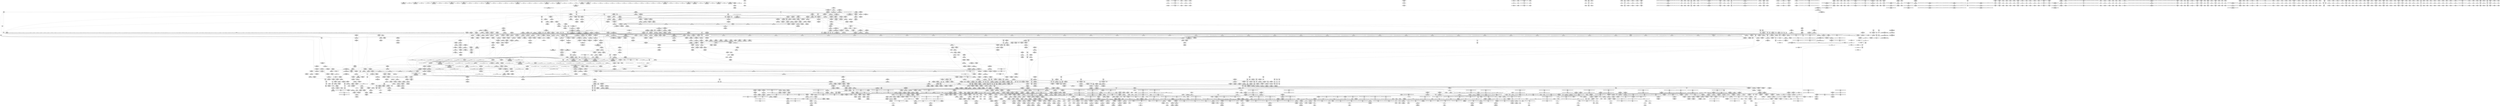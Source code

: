 digraph {
	CE0x67e1400 [shape=record,shape=Mrecord,label="{CE0x67e1400|tomoyo_const_part_length:_incdec.ptr7|security/tomoyo/util.c,631|*SummSink*}"]
	CE0x7de0400 [shape=record,shape=Mrecord,label="{CE0x7de0400|tomoyo_check_unix_address:_tmp6|security/tomoyo/network.c,596|*SummSink*}"]
	CE0x7eac000 [shape=record,shape=Mrecord,label="{CE0x7eac000|tomoyo_const_part_length:_tmp30|security/tomoyo/util.c,641}"]
	CE0x7f53fe0 [shape=record,shape=Mrecord,label="{CE0x7f53fe0|tomoyo_fill_path_info:_tmp12|security/tomoyo/util.c,667}"]
	CE0x67e15f0 [shape=record,shape=Mrecord,label="{CE0x67e15f0|tomoyo_get_mode:_tmp8|security/tomoyo/util.c,979}"]
	CE0x6770ce0 [shape=record,shape=Mrecord,label="{CE0x6770ce0|tomoyo_const_part_length:_tmp44|security/tomoyo/util.c,645|*SummSource*}"]
	CE0x8016150 [shape=record,shape=Mrecord,label="{CE0x8016150|tomoyo_unix_entry:_addr|security/tomoyo/network.c,550|*SummSource*}"]
	CE0x6837710 [shape=record,shape=Mrecord,label="{CE0x6837710|tomoyo_const_part_length:_tmp34|security/tomoyo/util.c,642}"]
	CE0x68477f0 [shape=record,shape=Mrecord,label="{CE0x68477f0|i64*_getelementptr_inbounds_(_22_x_i64_,_22_x_i64_*___llvm_gcov_ctr3840,_i64_0,_i64_19)|*Constant*|*SummSink*}"]
	CE0x6836c50 [shape=record,shape=Mrecord,label="{CE0x6836c50|_call_void_mcount()_#3|*SummSink*}"]
	CE0x673bd70 [shape=record,shape=Mrecord,label="{CE0x673bd70|i64**_getelementptr_inbounds_(_3_x_i64*_,_3_x_i64*_*___llvm_gcda_edge_table44,_i64_0,_i64_1)|*Constant*}"]
	CE0x7f49440 [shape=record,shape=Mrecord,label="{CE0x7f49440|tomoyo_fill_path_info:_tmp10|*SummSink*}"]
	CE0x7eaa120 [shape=record,shape=Mrecord,label="{CE0x7eaa120|tomoyo_check_unix_address:_tmp1}"]
	CE0x4992bb0 [shape=record,shape=Mrecord,label="{CE0x4992bb0|0:_i8,_array:_GCRE_tomoyo_index2category_constant_39_x_i8_c_00_00_00_00_00_00_00_00_00_00_00_00_00_00_00_00_00_00_00_00_00_00_00_01_01_01_01_01_01_01_01_01_01_01_01_01_01_01_02_,_align_16:_elem_36::|security/tomoyo/util.c,983}"]
	CE0x7ed7610 [shape=record,shape=Mrecord,label="{CE0x7ed7610|0:_i8,_array:_GCRE_tomoyo_index2category_constant_39_x_i8_c_00_00_00_00_00_00_00_00_00_00_00_00_00_00_00_00_00_00_00_00_00_00_00_01_01_01_01_01_01_01_01_01_01_01_01_01_01_01_02_,_align_16:_elem_19::|security/tomoyo/util.c,983}"]
	CE0x66fa2f0 [shape=record,shape=Mrecord,label="{CE0x66fa2f0|tomoyo_unix_entry:_unix_network|security/tomoyo/network.c,566|*SummSink*}"]
	CE0x5506380 [shape=record,shape=Mrecord,label="{CE0x5506380|tomoyo_unix_entry:_tmp33|security/tomoyo/network.c,560|*SummSink*}"]
	CE0x5549db0 [shape=record,shape=Mrecord,label="{CE0x5549db0|tomoyo_unix_entry:_tmp25|security/tomoyo/network.c,556|*SummSource*}"]
	CE0x7fed910 [shape=record,shape=Mrecord,label="{CE0x7fed910|tomoyo_check_unix_address:_tmp5|security/tomoyo/network.c,596|*SummSource*}"]
	CE0x55ac650 [shape=record,shape=Mrecord,label="{CE0x55ac650|tomoyo_fill_path_info:_tmp2|*LoadInst*|security/tomoyo/util.c,663|*SummSink*}"]
	CE0x6552620 [shape=record,shape=Mrecord,label="{CE0x6552620|tomoyo_const_part_length:_sw.bb9|*SummSource*}"]
	CE0x6944660 [shape=record,shape=Mrecord,label="{CE0x6944660|i64*_getelementptr_inbounds_(_12_x_i64_,_12_x_i64_*___llvm_gcov_ctr31133,_i64_0,_i64_3)|*Constant*}"]
	CE0x6385a20 [shape=record,shape=Mrecord,label="{CE0x6385a20|i64_ptrtoint_(i8*_blockaddress(_rcu_lock_acquire18,_%__here)_to_i64)|*Constant*}"]
	CE0x566e1a0 [shape=record,shape=Mrecord,label="{CE0x566e1a0|128:_i8*,_1208:_%struct.file*,_:_CMRE_8,16_|*MultipleSource*|security/tomoyo/common.h,1205|security/tomoyo/common.h,1205}"]
	CE0x4bd9640 [shape=record,shape=Mrecord,label="{CE0x4bd9640|tomoyo_unix_entry:_if.then|*SummSink*}"]
	CE0x66b0b60 [shape=record,shape=Mrecord,label="{CE0x66b0b60|tomoyo_unix_entry:_tmp2|security/tomoyo/network.c,544}"]
	CE0x557f2f0 [shape=record,shape=Mrecord,label="{CE0x557f2f0|tomoyo_unix_entry:_tmp24|security/tomoyo/network.c,556}"]
	CE0x550bb10 [shape=record,shape=Mrecord,label="{CE0x550bb10|128:_i8*,_1208:_%struct.file*,_:_CMRE_29,30_}"]
	CE0x5963b10 [shape=record,shape=Mrecord,label="{CE0x5963b10|tomoyo_const_part_length:_conv20|security/tomoyo/util.c,644|*SummSink*}"]
	CE0x48a05a0 [shape=record,shape=Mrecord,label="{CE0x48a05a0|i64*_getelementptr_inbounds_(_4_x_i64_,_4_x_i64_*___llvm_gcov_ctr4731,_i64_0,_i64_1)|*Constant*|*SummSource*}"]
	CE0x63bfdd0 [shape=record,shape=Mrecord,label="{CE0x63bfdd0|tomoyo_init_request_info:_tmp10|security/tomoyo/util.c,1006}"]
	CE0x681f6c0 [shape=record,shape=Mrecord,label="{CE0x681f6c0|rcu_lock_acquire18:_tmp4|include/linux/rcupdate.h,418|*SummSource*}"]
	CE0x65a98b0 [shape=record,shape=Mrecord,label="{CE0x65a98b0|i64*_getelementptr_inbounds_(_31_x_i64_,_31_x_i64_*___llvm_gcov_ctr43150,_i64_0,_i64_4)|*Constant*}"]
	CE0x585cca0 [shape=record,shape=Mrecord,label="{CE0x585cca0|_ret_i32_%call,_!dbg_!38907|include/linux/srcu.h,223|*SummSink*}"]
	CE0x7f227a0 [shape=record,shape=Mrecord,label="{CE0x7f227a0|tomoyo_const_part_length:_if.then5|*SummSource*}"]
	CE0x497a370 [shape=record,shape=Mrecord,label="{CE0x497a370|tomoyo_unix_entry:_protocol|security/tomoyo/network.c,546|*SummSource*}"]
	CE0x7ebd0b0 [shape=record,shape=Mrecord,label="{CE0x7ebd0b0|__llvm_gcov_indirect_counter_increment114:_counters|Function::__llvm_gcov_indirect_counter_increment114&Arg::counters::|*SummSource*}"]
	CE0x63bff40 [shape=record,shape=Mrecord,label="{CE0x63bff40|tomoyo_unix_entry:_if.then10|*SummSink*}"]
	CE0x68da8c0 [shape=record,shape=Mrecord,label="{CE0x68da8c0|GLOBAL:_tomoyo_read_unlock19|*Constant*|*SummSource*}"]
	CE0x57035e0 [shape=record,shape=Mrecord,label="{CE0x57035e0|tomoyo_const_part_length:_lor.lhs.false23|*SummSource*}"]
	CE0x63faf10 [shape=record,shape=Mrecord,label="{CE0x63faf10|tomoyo_init_request_info:_tobool|security/tomoyo/util.c,1004}"]
	CE0x67e7290 [shape=record,shape=Mrecord,label="{CE0x67e7290|tomoyo_get_mode:_config7|security/tomoyo/util.c,983|*SummSink*}"]
	CE0x7f438c0 [shape=record,shape=Mrecord,label="{CE0x7f438c0|GLOBAL:___llvm_gcov_ctr54147|Global_var:__llvm_gcov_ctr54147|*SummSource*}"]
	CE0x56055b0 [shape=record,shape=Mrecord,label="{CE0x56055b0|tomoyo_const_part_length:_cmp25|security/tomoyo/util.c,644}"]
	CE0x64a5e60 [shape=record,shape=Mrecord,label="{CE0x64a5e60|__llvm_gcov_indirect_counter_increment114:_tmp1|*SummSink*}"]
	CE0x64d94a0 [shape=record,shape=Mrecord,label="{CE0x64d94a0|i64*_getelementptr_inbounds_(_31_x_i64_,_31_x_i64_*___llvm_gcov_ctr43150,_i64_0,_i64_0)|*Constant*|*SummSink*}"]
	CE0x80188f0 [shape=record,shape=Mrecord,label="{CE0x80188f0|GLOBAL:___llvm_gcov_ctr31133|Global_var:__llvm_gcov_ctr31133}"]
	CE0x68b5590 [shape=record,shape=Mrecord,label="{CE0x68b5590|tomoyo_unix_entry:_tmp50|security/tomoyo/network.c,576|*SummSink*}"]
	CE0x7ddcd40 [shape=record,shape=Mrecord,label="{CE0x7ddcd40|tomoyo_check_unix_address:_tmp4|security/tomoyo/network.c,596|*SummSource*}"]
	CE0x65bd2f0 [shape=record,shape=Mrecord,label="{CE0x65bd2f0|srcu_read_unlock20:_bb|*SummSink*}"]
	CE0x69a9980 [shape=record,shape=Mrecord,label="{CE0x69a9980|i64*_getelementptr_inbounds_(_31_x_i64_,_31_x_i64_*___llvm_gcov_ctr43150,_i64_0,_i64_30)|*Constant*|*SummSink*}"]
	CE0x7f48310 [shape=record,shape=Mrecord,label="{CE0x7f48310|tomoyo_check_unix_address:_tmp4|security/tomoyo/network.c,596}"]
	CE0x67e6de0 [shape=record,shape=Mrecord,label="{CE0x67e6de0|i32_39|*Constant*|*SummSource*}"]
	CE0x7ea4df0 [shape=record,shape=Mrecord,label="{CE0x7ea4df0|tomoyo_read_unlock19:_tmp}"]
	CE0x575c780 [shape=record,shape=Mrecord,label="{CE0x575c780|tomoyo_const_part_length:_tmp21|security/tomoyo/util.c,631}"]
	CE0x65523d0 [shape=record,shape=Mrecord,label="{CE0x65523d0|tomoyo_audit_net_log:_arrayidx2|security/tomoyo/network.c,368|*SummSink*}"]
	CE0x4999580 [shape=record,shape=Mrecord,label="{CE0x4999580|tomoyo_get_mode:_conv|security/tomoyo/util.c,982|*SummSink*}"]
	CE0x73ce570 [shape=record,shape=Mrecord,label="{CE0x73ce570|i64*_getelementptr_inbounds_(_4_x_i64_,_4_x_i64_*___llvm_gcov_ctr4731,_i64_0,_i64_0)|*Constant*}"]
	CE0x63a7af0 [shape=record,shape=Mrecord,label="{CE0x63a7af0|tomoyo_unix_entry:_if.then10|*SummSource*}"]
	CE0x7ed32e0 [shape=record,shape=Mrecord,label="{CE0x7ed32e0|tomoyo_domain:_tmp4|security/tomoyo/common.h,1205|*SummSink*}"]
	CE0x67e8740 [shape=record,shape=Mrecord,label="{CE0x67e8740|tomoyo_unix_entry:_tmp41|security/tomoyo/network.c,572}"]
	CE0x8032420 [shape=record,shape=Mrecord,label="{CE0x8032420|i64_ptrtoint_(i8*_blockaddress(_rcu_lock_release21,_%__here)_to_i64)|*Constant*}"]
	CE0x48d4d70 [shape=record,shape=Mrecord,label="{CE0x48d4d70|i64_19|*Constant*|*SummSource*}"]
	CE0x56a05f0 [shape=record,shape=Mrecord,label="{CE0x56a05f0|tomoyo_const_part_length:_cmp25|security/tomoyo/util.c,644|*SummSink*}"]
	CE0x69b7550 [shape=record,shape=Mrecord,label="{CE0x69b7550|i64_1|*Constant*}"]
	CE0x4896480 [shape=record,shape=Mrecord,label="{CE0x4896480|i64*_getelementptr_inbounds_(_11_x_i64_,_11_x_i64_*___llvm_gcov_ctr54147,_i64_0,_i64_9)|*Constant*|*SummSource*}"]
	CE0x568abc0 [shape=record,shape=Mrecord,label="{CE0x568abc0|rcu_lock_acquire18:_tmp2|*SummSink*}"]
	CE0x6770640 [shape=record,shape=Mrecord,label="{CE0x6770640|tomoyo_const_part_length:_cmp21|security/tomoyo/util.c,644|*SummSource*}"]
	CE0x644e050 [shape=record,shape=Mrecord,label="{CE0x644e050|tomoyo_unix_entry:_tmp22|security/tomoyo/network.c,556|*SummSource*}"]
	CE0x56358c0 [shape=record,shape=Mrecord,label="{CE0x56358c0|i64_12|*Constant*|*SummSink*}"]
	CE0x48d5070 [shape=record,shape=Mrecord,label="{CE0x48d5070|i64_20|*Constant*|*SummSource*}"]
	CE0x63851a0 [shape=record,shape=Mrecord,label="{CE0x63851a0|_call_void_mcount()_#3|*SummSink*}"]
	CE0x57a3170 [shape=record,shape=Mrecord,label="{CE0x57a3170|tomoyo_read_lock16:_tmp2|*SummSource*}"]
	CE0x4a52210 [shape=record,shape=Mrecord,label="{CE0x4a52210|_call_void_mcount()_#3|*SummSource*}"]
	CE0x5613df0 [shape=record,shape=Mrecord,label="{CE0x5613df0|128:_i8*,_1208:_%struct.file*,_:_CMRE_168,176_|*MultipleSource*|security/tomoyo/common.h,1205|security/tomoyo/common.h,1205}"]
	CE0x561aff0 [shape=record,shape=Mrecord,label="{CE0x561aff0|tomoyo_init_request_info:_index|Function::tomoyo_init_request_info&Arg::index::|*SummSource*}"]
	CE0x7de69a0 [shape=record,shape=Mrecord,label="{CE0x7de69a0|tomoyo_check_unix_address:_tmp7|security/tomoyo/network.c,597|*SummSink*}"]
	CE0x7e9f190 [shape=record,shape=Mrecord,label="{CE0x7e9f190|tomoyo_unix_entry:_addr21|security/tomoyo/network.c, 561|*SummSink*}"]
	CE0x6423ea0 [shape=record,shape=Mrecord,label="{CE0x6423ea0|tomoyo_init_request_info:_domain.addr.0|*SummSink*}"]
	CE0x7f3a8c0 [shape=record,shape=Mrecord,label="{CE0x7f3a8c0|tomoyo_domain:_tobool1|security/tomoyo/common.h,1205|*SummSource*}"]
	CE0x68b52f0 [shape=record,shape=Mrecord,label="{CE0x68b52f0|i64*_getelementptr_inbounds_(_22_x_i64_,_22_x_i64_*___llvm_gcov_ctr3840,_i64_0,_i64_20)|*Constant*|*SummSource*}"]
	CE0x49fbc60 [shape=record,shape=Mrecord,label="{CE0x49fbc60|i32_1205|*Constant*|*SummSource*}"]
	CE0x65dc5b0 [shape=record,shape=Mrecord,label="{CE0x65dc5b0|tomoyo_unix_entry:_param_type|security/tomoyo/network.c,565}"]
	CE0x68b5420 [shape=record,shape=Mrecord,label="{CE0x68b5420|tomoyo_unix_entry:_tmp49|security/tomoyo/network.c,576|*SummSource*}"]
	CE0x4a17000 [shape=record,shape=Mrecord,label="{CE0x4a17000|tomoyo_audit_unix_log:_address|security/tomoyo/network.c,407|*SummSource*}"]
	CE0x63cc190 [shape=record,shape=Mrecord,label="{CE0x63cc190|tomoyo_unix_entry:_do.body|*SummSink*}"]
	CE0x66b03f0 [shape=record,shape=Mrecord,label="{CE0x66b03f0|tomoyo_unix_entry:_addr21|security/tomoyo/network.c, 561|*SummSource*}"]
	CE0x568aae0 [shape=record,shape=Mrecord,label="{CE0x568aae0|rcu_lock_acquire18:_tmp2}"]
	CE0x7eabc10 [shape=record,shape=Mrecord,label="{CE0x7eabc10|tomoyo_audit_net_log:_call|security/tomoyo/network.c,366|*SummSource*}"]
	CE0x7f3aff0 [shape=record,shape=Mrecord,label="{CE0x7f3aff0|tomoyo_get_mode:_tobool|security/tomoyo/util.c,978|*SummSource*}"]
	CE0x554a210 [shape=record,shape=Mrecord,label="{CE0x554a210|tomoyo_unix_entry:_tmp26|security/tomoyo/network.c,556|*SummSource*}"]
	CE0x5535250 [shape=record,shape=Mrecord,label="{CE0x5535250|tomoyo_read_lock16:_entry|*SummSink*}"]
	CE0x4a03850 [shape=record,shape=Mrecord,label="{CE0x4a03850|i32_49|*Constant*|*SummSource*}"]
	CE0x63a7a60 [shape=record,shape=Mrecord,label="{CE0x63a7a60|tomoyo_init_request_info:_if.then|*SummSource*}"]
	CE0x4a57630 [shape=record,shape=Mrecord,label="{CE0x4a57630|srcu_read_unlock20:_tmp2|*SummSink*}"]
	CE0x7e9f320 [shape=record,shape=Mrecord,label="{CE0x7e9f320|i64_1|*Constant*}"]
	CE0x7de0bd0 [shape=record,shape=Mrecord,label="{CE0x7de0bd0|VOIDTB_TE_array:_GIE_.str60_private_unnamed_addr_constant_7_x_i8_c_<NULL>_00_,_align_1_+_7_EC_0,2_|*MultipleSource*|Function::tomoyo_check_unix_address&Arg::addr::|security/tomoyo/network.c,596}"]
	CE0x73baa10 [shape=record,shape=Mrecord,label="{CE0x73baa10|i64*_getelementptr_inbounds_(_11_x_i64_,_11_x_i64_*___llvm_gcov_ctr54147,_i64_0,_i64_0)|*Constant*|*SummSource*}"]
	CE0x69a19f0 [shape=record,shape=Mrecord,label="{CE0x69a19f0|tomoyo_unix_entry:_tmp53|security/tomoyo/network.c,579|*SummSource*}"]
	CE0x7ed7b30 [shape=record,shape=Mrecord,label="{CE0x7ed7b30|tomoyo_check_unix_address:_conv|security/tomoyo/network.c,596}"]
	CE0x55cfae0 [shape=record,shape=Mrecord,label="{CE0x55cfae0|_call_void_mcount()_#3|*SummSource*}"]
	CE0x73b2b20 [shape=record,shape=Mrecord,label="{CE0x73b2b20|tomoyo_unix_entry:_tobool|security/tomoyo/network.c,548|*SummSource*}"]
	CE0x484d6c0 [shape=record,shape=Mrecord,label="{CE0x484d6c0|tomoyo_unix_entry:_buf.0}"]
	CE0x56a7730 [shape=record,shape=Mrecord,label="{CE0x56a7730|tomoyo_check_unix_address:_if.end|*SummSink*}"]
	CE0x8066720 [shape=record,shape=Mrecord,label="{CE0x8066720|tomoyo_unix_entry:_addr21|security/tomoyo/network.c, 561}"]
	CE0x4a15ba0 [shape=record,shape=Mrecord,label="{CE0x4a15ba0|0:_i8*,_array:_GCRE_tomoyo_proto_keyword_constant_6_x_i8*_i8*_getelementptr_inbounds_(_2_x_i8_,_2_x_i8_*_.str22,_i32_0,_i32_0),_i8*_getelementptr_inbounds_(_7_x_i8_,_7_x_i8_*_.str123,_i32_0,_i32_0),_i8*_getelementptr_inbounds_(_6_x_i8_,_6_x_i8_*_.str224,_i32_0,_i32_0),_i8*_getelementptr_inbounds_(_4_x_i8_,_4_x_i8_*_.str325,_i32_0,_i32_0),_i8*_getelementptr_inbounds_(_2_x_i8_,_2_x_i8_*_.str22,_i32_0,_i32_0),_i8*_getelementptr_inbounds_(_10_x_i8_,_10_x_i8_*_.str426,_i32_0,_i32_0)_,_align_16:_elem_4::|security/tomoyo/network.c,367}"]
	CE0x68e9620 [shape=record,shape=Mrecord,label="{CE0x68e9620|tomoyo_read_unlock19:_idx|Function::tomoyo_read_unlock19&Arg::idx::|*SummSink*}"]
	CE0x57563b0 [shape=record,shape=Mrecord,label="{CE0x57563b0|i64*_getelementptr_inbounds_(_2_x_i64_,_2_x_i64_*___llvm_gcov_ctr4038,_i64_0,_i64_1)|*Constant*|*SummSink*}"]
	CE0x651a4a0 [shape=record,shape=Mrecord,label="{CE0x651a4a0|tomoyo_const_part_length:_tmp19|security/tomoyo/util.c,628|*SummSource*}"]
	CE0x8041640 [shape=record,shape=Mrecord,label="{CE0x8041640|tomoyo_domain:_tmp5|security/tomoyo/common.h,1205|*SummSource*}"]
	CE0x7f3a820 [shape=record,shape=Mrecord,label="{CE0x7f3a820|tomoyo_const_part_length:_if.end}"]
	CE0x6924560 [shape=record,shape=Mrecord,label="{CE0x6924560|tomoyo_domain:_tmp8|security/tomoyo/common.h,1205|*SummSource*}"]
	CE0x57b00c0 [shape=record,shape=Mrecord,label="{CE0x57b00c0|tomoyo_init_request_info:_ns|security/tomoyo/util.c,1010|*SummSink*}"]
	CE0x65bdbc0 [shape=record,shape=Mrecord,label="{CE0x65bdbc0|0:_i8,_array:_GCRE_tomoyo_index2category_constant_39_x_i8_c_00_00_00_00_00_00_00_00_00_00_00_00_00_00_00_00_00_00_00_00_00_00_00_01_01_01_01_01_01_01_01_01_01_01_01_01_01_01_02_,_align_16:_elem_16::|security/tomoyo/util.c,983}"]
	CE0x7e46c10 [shape=record,shape=Mrecord,label="{CE0x7e46c10|tomoyo_check_unix_address:_tmp9|security/tomoyo/network.c,598}"]
	CE0x6990cd0 [shape=record,shape=Mrecord,label="{CE0x6990cd0|%struct.lockdep_map*_null|*Constant*|*SummSource*}"]
	CE0x4a855a0 [shape=record,shape=Mrecord,label="{CE0x4a855a0|srcu_read_unlock20:_sp|Function::srcu_read_unlock20&Arg::sp::|*SummSink*}"]
	CE0x57705d0 [shape=record,shape=Mrecord,label="{CE0x57705d0|tomoyo_const_part_length:_len.0|*SummSource*}"]
	CE0x68f40c0 [shape=record,shape=Mrecord,label="{CE0x68f40c0|tomoyo_unix_entry:_unix05|security/tomoyo/network.c,551|*SummSource*}"]
	CE0x673b760 [shape=record,shape=Mrecord,label="{CE0x673b760|_call_void_lock_acquire(%struct.lockdep_map*_%map,_i32_0,_i32_0,_i32_2,_i32_0,_%struct.lockdep_map*_null,_i64_ptrtoint_(i8*_blockaddress(_rcu_lock_acquire18,_%__here)_to_i64))_#9,_!dbg_!38907|include/linux/rcupdate.h,418|*SummSink*}"]
	CE0x585c690 [shape=record,shape=Mrecord,label="{CE0x585c690|srcu_read_lock17:_sp|Function::srcu_read_lock17&Arg::sp::|*SummSource*}"]
	CE0x66e00a0 [shape=record,shape=Mrecord,label="{CE0x66e00a0|tomoyo_unix_entry:_tmp38|*LoadInst*|security/tomoyo/network.c,567}"]
	CE0x63dd5b0 [shape=record,shape=Mrecord,label="{CE0x63dd5b0|__llvm_gcov_indirect_counter_increment114:_counter|*SummSource*}"]
	CE0x67b24b0 [shape=record,shape=Mrecord,label="{CE0x67b24b0|tomoyo_unix_entry:_tmp4|*LoadInst*|security/tomoyo/network.c,546|*SummSink*}"]
	CE0x7ec8e20 [shape=record,shape=Mrecord,label="{CE0x7ec8e20|tomoyo_check_unix_address:_addr2|security/tomoyo/network.c,598}"]
	CE0x683fd60 [shape=record,shape=Mrecord,label="{CE0x683fd60|tomoyo_audit_net_log:_tmp1|*SummSource*}"]
	CE0x67869e0 [shape=record,shape=Mrecord,label="{CE0x67869e0|tomoyo_unix_entry:_call3|security/tomoyo/network.c,548|*SummSink*}"]
	CE0x57d7e40 [shape=record,shape=Mrecord,label="{CE0x57d7e40|i64_3|*Constant*|*SummSource*}"]
	CE0x7e76b50 [shape=record,shape=Mrecord,label="{CE0x7e76b50|tomoyo_get_mode:_cmp11|security/tomoyo/util.c,985}"]
	CE0x4a87240 [shape=record,shape=Mrecord,label="{CE0x4a87240|_call_void_mcount()_#3}"]
	CE0x649cdf0 [shape=record,shape=Mrecord,label="{CE0x649cdf0|tomoyo_domain:_tmp2|*SummSink*}"]
	CE0x58bf9b0 [shape=record,shape=Mrecord,label="{CE0x58bf9b0|tomoyo_audit_net_log:_tmp3}"]
	CE0x4a57550 [shape=record,shape=Mrecord,label="{CE0x4a57550|srcu_read_unlock20:_tmp2}"]
	CE0x5770170 [shape=record,shape=Mrecord,label="{CE0x5770170|VOIDTB_TE:_CE_2096,2272_|*MultipleSource*|security/tomoyo/util.c,1010|Function::tomoyo_get_mode&Arg::ns::}"]
	CE0x56d4530 [shape=record,shape=Mrecord,label="{CE0x56d4530|_call_void_mcount()_#3|*SummSource*}"]
	CE0x6991060 [shape=record,shape=Mrecord,label="{CE0x6991060|i64_ptrtoint_(i8*_blockaddress(_rcu_lock_acquire18,_%__here)_to_i64)|*Constant*|*SummSource*}"]
	CE0x7e16860 [shape=record,shape=Mrecord,label="{CE0x7e16860|tomoyo_unix_entry:_tmp21|security/tomoyo/network.c,554}"]
	CE0x56798f0 [shape=record,shape=Mrecord,label="{CE0x56798f0|i64*_getelementptr_inbounds_(_22_x_i64_,_22_x_i64_*___llvm_gcov_ctr3840,_i64_0,_i64_10)|*Constant*|*SummSink*}"]
	CE0x7e538f0 [shape=record,shape=Mrecord,label="{CE0x7e538f0|tomoyo_audit_unix_log:_param|security/tomoyo/network.c,405|*SummSink*}"]
	CE0x5690dc0 [shape=record,shape=Mrecord,label="{CE0x5690dc0|tomoyo_const_part_length:_tmp4|security/tomoyo/util.c,624}"]
	CE0x5647200 [shape=record,shape=Mrecord,label="{CE0x5647200|tomoyo_get_mode:_if.end|*SummSource*}"]
	CE0x4b7ecf0 [shape=record,shape=Mrecord,label="{CE0x4b7ecf0|tomoyo_audit_unix_log:_param1|security/tomoyo/network.c,406|*SummSource*}"]
	CE0x488d600 [shape=record,shape=Mrecord,label="{CE0x488d600|_ret_i32_%call,_!dbg_!38910|security/tomoyo/network.c,366}"]
	CE0x49dd2a0 [shape=record,shape=Mrecord,label="{CE0x49dd2a0|i32_51|*Constant*|*SummSource*}"]
	CE0x56cdd80 [shape=record,shape=Mrecord,label="{CE0x56cdd80|tomoyo_get_mode:_if.then2|*SummSource*}"]
	CE0x677f9b0 [shape=record,shape=Mrecord,label="{CE0x677f9b0|GLOBAL:_tomoyo_proto_keyword|Global_var:tomoyo_proto_keyword}"]
	CE0x64490a0 [shape=record,shape=Mrecord,label="{CE0x64490a0|tomoyo_unix_entry:_if.end17}"]
	CE0x5549f00 [shape=record,shape=Mrecord,label="{CE0x5549f00|tomoyo_unix_entry:_tmp25|security/tomoyo/network.c,556|*SummSink*}"]
	CE0x6325dd0 [shape=record,shape=Mrecord,label="{CE0x6325dd0|_call_void_lock_release(%struct.lockdep_map*_%map,_i32_1,_i64_ptrtoint_(i8*_blockaddress(_rcu_lock_release21,_%__here)_to_i64))_#9,_!dbg_!38907|include/linux/rcupdate.h,423|*SummSink*}"]
	CE0x67e12c0 [shape=record,shape=Mrecord,label="{CE0x67e12c0|tomoyo_const_part_length:_incdec.ptr7|security/tomoyo/util.c,631}"]
	CE0x55bdb70 [shape=record,shape=Mrecord,label="{CE0x55bdb70|tomoyo_fill_path_info:_call2|security/tomoyo/util.c,666}"]
	CE0x65f0250 [shape=record,shape=Mrecord,label="{CE0x65f0250|i64*_getelementptr_inbounds_(_2_x_i64_,_2_x_i64_*___llvm_gcov_ctr4434,_i64_0,_i64_1)|*Constant*|*SummSource*}"]
	CE0x63cbf80 [shape=record,shape=Mrecord,label="{CE0x63cbf80|tomoyo_init_request_info:_tmp11|security/tomoyo/util.c,1007}"]
	CE0x6781b70 [shape=record,shape=Mrecord,label="{CE0x6781b70|GLOBAL:_tomoyo_audit_unix_log|*Constant*|*SummSink*}"]
	CE0x56b56f0 [shape=record,shape=Mrecord,label="{CE0x56b56f0|i32_78|*Constant*|*SummSink*}"]
	CE0x6911a00 [shape=record,shape=Mrecord,label="{CE0x6911a00|i64*_getelementptr_inbounds_(_2_x_i64_,_2_x_i64_*___llvm_gcov_ctr53148,_i64_0,_i64_1)|*Constant*}"]
	CE0x65cc150 [shape=record,shape=Mrecord,label="{CE0x65cc150|tomoyo_const_part_length:_tmp5|security/tomoyo/util.c,624|*SummSource*}"]
	CE0x5722750 [shape=record,shape=Mrecord,label="{CE0x5722750|__llvm_gcov_indirect_counter_increment114:_counters|Function::__llvm_gcov_indirect_counter_increment114&Arg::counters::}"]
	CE0x64d0680 [shape=record,shape=Mrecord,label="{CE0x64d0680|tomoyo_unix_entry:_if.else34}"]
	CE0x690d550 [shape=record,shape=Mrecord,label="{CE0x690d550|tomoyo_get_mode:_if.end}"]
	CE0x67f2540 [shape=record,shape=Mrecord,label="{CE0x67f2540|tomoyo_const_part_length:_tmp23|security/tomoyo/util.c,634|*SummSink*}"]
	CE0x7ff4a90 [shape=record,shape=Mrecord,label="{CE0x7ff4a90|tomoyo_unix_entry:_idxprom|security/tomoyo/network.c,546|*SummSource*}"]
	CE0x65f0580 [shape=record,shape=Mrecord,label="{CE0x65f0580|0:_i8,_array:_GCRE_tomoyo_index2category_constant_39_x_i8_c_00_00_00_00_00_00_00_00_00_00_00_00_00_00_00_00_00_00_00_00_00_00_00_01_01_01_01_01_01_01_01_01_01_01_01_01_01_01_02_,_align_16:_elem_3::|security/tomoyo/util.c,983}"]
	CE0x5681540 [shape=record,shape=Mrecord,label="{CE0x5681540|tomoyo_get_mode:_if.then13|*SummSink*}"]
	CE0x65fda40 [shape=record,shape=Mrecord,label="{CE0x65fda40|i32_5|*Constant*|*SummSource*}"]
	CE0x7ed70b0 [shape=record,shape=Mrecord,label="{CE0x7ed70b0|0:_i8,_array:_GCRE_tomoyo_index2category_constant_39_x_i8_c_00_00_00_00_00_00_00_00_00_00_00_00_00_00_00_00_00_00_00_00_00_00_00_01_01_01_01_01_01_01_01_01_01_01_01_01_01_01_02_,_align_16:_elem_17::|security/tomoyo/util.c,983}"]
	CE0x4a1e470 [shape=record,shape=Mrecord,label="{CE0x4a1e470|tomoyo_audit_unix_log:_name|security/tomoyo/network.c,407|*SummSource*}"]
	CE0x7f562d0 [shape=record,shape=Mrecord,label="{CE0x7f562d0|tomoyo_check_unix_address:_tmp7|security/tomoyo/network.c,597}"]
	CE0x49f5780 [shape=record,shape=Mrecord,label="{CE0x49f5780|tomoyo_unix_entry:_conv6|security/tomoyo/network.c,551}"]
	CE0x6448eb0 [shape=record,shape=Mrecord,label="{CE0x6448eb0|tomoyo_audit_unix_log:_tmp3|*SummSource*}"]
	CE0x49dd4b0 [shape=record,shape=Mrecord,label="{CE0x49dd4b0|i32_50|*Constant*|*SummSource*}"]
	CE0x7d66a60 [shape=record,shape=Mrecord,label="{CE0x7d66a60|tomoyo_unix_entry:_tmp6|security/tomoyo/network.c,548|*SummSink*}"]
	CE0x575c9e0 [shape=record,shape=Mrecord,label="{CE0x575c9e0|tomoyo_get_mode:_tmp13|security/tomoyo/util.c,982|*SummSource*}"]
	CE0x48a1000 [shape=record,shape=Mrecord,label="{CE0x48a1000|i64*_getelementptr_inbounds_(_2_x_i64_,_2_x_i64_*___llvm_gcov_ctr4632,_i64_0,_i64_1)|*Constant*|*SummSink*}"]
	CE0x56b62e0 [shape=record,shape=Mrecord,label="{CE0x56b62e0|tomoyo_domain:_tmp21|security/tomoyo/common.h,1205|*SummSink*}"]
	CE0x4929050 [shape=record,shape=Mrecord,label="{CE0x4929050|_call_void_lockdep_rcu_suspicious(i8*_getelementptr_inbounds_(_25_x_i8_,_25_x_i8_*_.str12,_i32_0,_i32_0),_i32_1205,_i8*_getelementptr_inbounds_(_45_x_i8_,_45_x_i8_*_.str13,_i32_0,_i32_0))_#9,_!dbg_!38917|security/tomoyo/common.h,1205}"]
	CE0x7f3a4f0 [shape=record,shape=Mrecord,label="{CE0x7f3a4f0|tomoyo_const_part_length:_sw.bb}"]
	CE0x64f0310 [shape=record,shape=Mrecord,label="{CE0x64f0310|i64*_getelementptr_inbounds_(_31_x_i64_,_31_x_i64_*___llvm_gcov_ctr43150,_i64_0,_i64_27)|*Constant*|*SummSink*}"]
	CE0x8032160 [shape=record,shape=Mrecord,label="{CE0x8032160|GLOBAL:_lock_release|*Constant*|*SummSink*}"]
	CE0x6840740 [shape=record,shape=Mrecord,label="{CE0x6840740|tomoyo_get_mode:_if.end14|*SummSource*}"]
	CE0x80772e0 [shape=record,shape=Mrecord,label="{CE0x80772e0|tomoyo_const_part_length:_tmp18|security/tomoyo/util.c,627}"]
	CE0x4aef3e0 [shape=record,shape=Mrecord,label="{CE0x4aef3e0|0:_i8,_array:_GCRE_tomoyo_index2category_constant_39_x_i8_c_00_00_00_00_00_00_00_00_00_00_00_00_00_00_00_00_00_00_00_00_00_00_00_01_01_01_01_01_01_01_01_01_01_01_01_01_01_01_02_,_align_16:_elem_11::|security/tomoyo/util.c,983}"]
	CE0x7ff8130 [shape=record,shape=Mrecord,label="{CE0x7ff8130|tomoyo_fill_path_info:_hash|security/tomoyo/util.c,669|*SummSink*}"]
	CE0x572a6f0 [shape=record,shape=Mrecord,label="{CE0x572a6f0|tomoyo_const_part_length:_tmp42|security/tomoyo/util.c,644|*SummSink*}"]
	CE0x7dcb880 [shape=record,shape=Mrecord,label="{CE0x7dcb880|tomoyo_const_part_length:_if.end6|*SummSink*}"]
	CE0x48b2f00 [shape=record,shape=Mrecord,label="{CE0x48b2f00|tomoyo_domain:_tmp19|security/tomoyo/common.h,1205|*SummSink*}"]
	CE0x64fbf90 [shape=record,shape=Mrecord,label="{CE0x64fbf90|tomoyo_init_request_info:_tmp6|security/tomoyo/util.c,1004|*SummSource*}"]
	CE0x486bd40 [shape=record,shape=Mrecord,label="{CE0x486bd40|0:_i8,_array:_GCRE_tomoyo_index2category_constant_39_x_i8_c_00_00_00_00_00_00_00_00_00_00_00_00_00_00_00_00_00_00_00_00_00_00_00_01_01_01_01_01_01_01_01_01_01_01_01_01_01_01_02_,_align_16:_elem_7::|security/tomoyo/util.c,983}"]
	CE0x7e93b50 [shape=record,shape=Mrecord,label="{CE0x7e93b50|tomoyo_check_unix_address:_tmp2|*LoadInst*|security/tomoyo/network.c,596|*SummSink*}"]
	CE0x63b65c0 [shape=record,shape=Mrecord,label="{CE0x63b65c0|tomoyo_const_part_length:_tmp45|security/tomoyo/util.c,645}"]
	CE0x57d8150 [shape=record,shape=Mrecord,label="{CE0x57d8150|tomoyo_unix_entry:_tmp10|security/tomoyo/network.c,548|*SummSource*}"]
	CE0x6771220 [shape=record,shape=Mrecord,label="{CE0x6771220|i64_23|*Constant*|*SummSink*}"]
	CE0x4a03390 [shape=record,shape=Mrecord,label="{CE0x4a03390|rcu_lock_release21:_tmp3|*SummSink*}"]
	CE0x6704240 [shape=record,shape=Mrecord,label="{CE0x6704240|tomoyo_unix_entry:_operation24|security/tomoyo/network.c,567|*SummSource*}"]
	CE0x585eed0 [shape=record,shape=Mrecord,label="{CE0x585eed0|srcu_read_lock17:_sp|Function::srcu_read_lock17&Arg::sp::}"]
	CE0x7dec4c0 [shape=record,shape=Mrecord,label="{CE0x7dec4c0|tomoyo_init_request_info:_mode|security/tomoyo/util.c,1010|*SummSource*}"]
	CE0x5963ed0 [shape=record,shape=Mrecord,label="{CE0x5963ed0|tomoyo_const_part_length:_cmp21|security/tomoyo/util.c,644}"]
	CE0x65fd270 [shape=record,shape=Mrecord,label="{CE0x65fd270|24:_%struct.tomoyo_path_info*,_32:_i8,_33:_i8,_72:_i8,_:_SCMRE_0,8_|*MultipleSource*|security/tomoyo/network.c,544|security/tomoyo/network.c, 544|Function::tomoyo_init_request_info&Arg::r::|security/tomoyo/network.c,565}"]
	CE0x66dfc80 [shape=record,shape=Mrecord,label="{CE0x66dfc80|i8_6|*Constant*|*SummSink*}"]
	CE0x66c5a80 [shape=record,shape=Mrecord,label="{CE0x66c5a80|24:_%struct.tomoyo_path_info*,_32:_i8,_33:_i8,_72:_i8,_:_SCMRE_73,74_|*MultipleSource*|security/tomoyo/network.c,544|security/tomoyo/network.c, 544|Function::tomoyo_init_request_info&Arg::r::|security/tomoyo/network.c,565}"]
	CE0x680ecd0 [shape=record,shape=Mrecord,label="{CE0x680ecd0|i64_5|*Constant*|*SummSink*}"]
	CE0x66867c0 [shape=record,shape=Mrecord,label="{CE0x66867c0|24:_%struct.tomoyo_path_info*,_32:_i8,_33:_i8,_72:_i8,_:_SCMRE_57,58_}"]
	CE0x63a75d0 [shape=record,shape=Mrecord,label="{CE0x63a75d0|tomoyo_fill_path_info:_tmp|*SummSink*}"]
	CE0x57f4470 [shape=record,shape=Mrecord,label="{CE0x57f4470|i64*_getelementptr_inbounds_(_2_x_i64_,_2_x_i64_*___llvm_gcov_ctr4434,_i64_0,_i64_0)|*Constant*|*SummSource*}"]
	CE0x8066c50 [shape=record,shape=Mrecord,label="{CE0x8066c50|tomoyo_check_unix_address:_call|security/tomoyo/network.c,600|*SummSink*}"]
	CE0x7e4b9e0 [shape=record,shape=Mrecord,label="{CE0x7e4b9e0|tomoyo_check_unix_address:_sun_path|security/tomoyo/network.c,598}"]
	CE0x673bee0 [shape=record,shape=Mrecord,label="{CE0x673bee0|i64**_getelementptr_inbounds_(_3_x_i64*_,_3_x_i64*_*___llvm_gcda_edge_table44,_i64_0,_i64_1)|*Constant*|*SummSink*}"]
	CE0x55354e0 [shape=record,shape=Mrecord,label="{CE0x55354e0|_ret_i32_%call,_!dbg_!38902|security/tomoyo/common.h,1097|*SummSource*}"]
	CE0x698bb10 [shape=record,shape=Mrecord,label="{CE0x698bb10|__llvm_gcov_indirect_counter_increment114:_exit|*SummSource*}"]
	CE0x55b0750 [shape=record,shape=Mrecord,label="{CE0x55b0750|i64_2|*Constant*}"]
	CE0x56469c0 [shape=record,shape=Mrecord,label="{CE0x56469c0|tomoyo_domain:_tmp23|security/tomoyo/common.h,1205|*SummSink*}"]
	CE0x49fb680 [shape=record,shape=Mrecord,label="{CE0x49fb680|GLOBAL:_lockdep_rcu_suspicious|*Constant*|*SummSource*}"]
	CE0x5890650 [shape=record,shape=Mrecord,label="{CE0x5890650|tomoyo_init_request_info:_call4|security/tomoyo/util.c,1010}"]
	CE0x7f02c40 [shape=record,shape=Mrecord,label="{CE0x7f02c40|tomoyo_const_part_length:_conv2|security/tomoyo/util.c,627}"]
	CE0x6786db0 [shape=record,shape=Mrecord,label="{CE0x6786db0|tomoyo_check_unix_address:_bb|*SummSink*}"]
	CE0x7f02fd0 [shape=record,shape=Mrecord,label="{CE0x7f02fd0|i32_(%struct.tomoyo_request_info.524*,_i8*,_...)*_bitcast_(i32_(%struct.tomoyo_request_info*,_i8*,_...)*_tomoyo_supervisor_to_i32_(%struct.tomoyo_request_info.524*,_i8*,_...)*)|*Constant*|*SummSink*}"]
	CE0x6923d40 [shape=record,shape=Mrecord,label="{CE0x6923d40|tomoyo_domain:_tmp8|security/tomoyo/common.h,1205}"]
	CE0x4847990 [shape=record,shape=Mrecord,label="{CE0x4847990|VOIDTB_TE:_CE_6368,6376_|*MultipleSource*|security/tomoyo/util.c,1010|Function::tomoyo_get_mode&Arg::ns::}"]
	CE0x5745ae0 [shape=record,shape=Mrecord,label="{CE0x5745ae0|VOIDTB_TE:_CE_2048,2096_|*MultipleSource*|security/tomoyo/util.c,1010|Function::tomoyo_get_mode&Arg::ns::}"]
	CE0x80da580 [shape=record,shape=Mrecord,label="{CE0x80da580|tomoyo_unix_entry:_tmp2|security/tomoyo/network.c,544|*SummSink*}"]
	CE0x65d7170 [shape=record,shape=Mrecord,label="{CE0x65d7170|tomoyo_unix_entry:_tobool12|security/tomoyo/network.c,556|*SummSource*}"]
	CE0x6941c30 [shape=record,shape=Mrecord,label="{CE0x6941c30|_ret_i32_%conv6,_!dbg_!38926|security/tomoyo/util.c,1011|*SummSink*}"]
	CE0x48c5010 [shape=record,shape=Mrecord,label="{CE0x48c5010|_call_void_tomoyo_fill_path_info(%struct.tomoyo_path_info*_%addr21)_#9,_!dbg_!38945|security/tomoyo/network.c,564|*SummSource*}"]
	CE0x486ba90 [shape=record,shape=Mrecord,label="{CE0x486ba90|0:_i8,_array:_GCRE_tomoyo_index2category_constant_39_x_i8_c_00_00_00_00_00_00_00_00_00_00_00_00_00_00_00_00_00_00_00_00_00_00_00_01_01_01_01_01_01_01_01_01_01_01_01_01_01_01_02_,_align_16:_elem_6::|security/tomoyo/util.c,983}"]
	CE0x4974fd0 [shape=record,shape=Mrecord,label="{CE0x4974fd0|tomoyo_audit_net_log:_address|Function::tomoyo_audit_net_log&Arg::address::}"]
	CE0x58034e0 [shape=record,shape=Mrecord,label="{CE0x58034e0|tomoyo_read_lock16:_tmp3|*SummSink*}"]
	CE0x64475f0 [shape=record,shape=Mrecord,label="{CE0x64475f0|tomoyo_unix_entry:_if.end36|*SummSink*}"]
	CE0x7eac520 [shape=record,shape=Mrecord,label="{CE0x7eac520|tomoyo_const_part_length:_tmp31|security/tomoyo/util.c,641}"]
	CE0x6435540 [shape=record,shape=Mrecord,label="{CE0x6435540|tomoyo_get_mode:_default_config|security/tomoyo/util.c,986}"]
	CE0x7efb0e0 [shape=record,shape=Mrecord,label="{CE0x7efb0e0|tomoyo_check_unix_address:_tmp10|security/tomoyo/network.c,598|*SummSource*}"]
	CE0x566da40 [shape=record,shape=Mrecord,label="{CE0x566da40|128:_i8*,_1208:_%struct.file*,_:_CMRE_49,50_}"]
	CE0x65a31a0 [shape=record,shape=Mrecord,label="{CE0x65a31a0|rcu_lock_acquire18:_bb|*SummSource*}"]
	CE0x67e6aa0 [shape=record,shape=Mrecord,label="{CE0x67e6aa0|tomoyo_get_mode:_conv5|security/tomoyo/util.c,983}"]
	CE0x58315f0 [shape=record,shape=Mrecord,label="{CE0x58315f0|0:_i64*,_array:_GCR___llvm_gcda_edge_table44_internal_unnamed_addr_constant_3_x_i64*_i64*_getelementptr_inbounds_(_31_x_i64_,_31_x_i64_*___llvm_gcov_ctr43150,_i64_0,_i64_10),_i64*_getelementptr_inbounds_(_31_x_i64_,_31_x_i64_*___llvm_gcov_ctr43150,_i64_0,_i64_11),_i64*_getelementptr_inbounds_(_31_x_i64_,_31_x_i64_*___llvm_gcov_ctr43150,_i64_0,_i64_15)_:_elem_0::}"]
	CE0x65a9660 [shape=record,shape=Mrecord,label="{CE0x65a9660|tomoyo_const_part_length:_tmp8|security/tomoyo/util.c,626}"]
	CE0x4896ae0 [shape=record,shape=Mrecord,label="{CE0x4896ae0|tomoyo_domain:_tmp18|security/tomoyo/common.h,1205|*SummSink*}"]
	CE0x6487440 [shape=record,shape=Mrecord,label="{CE0x6487440|tomoyo_fill_path_info:_tmp13|*LoadInst*|security/tomoyo/util.c,668|*SummSource*}"]
	CE0x558c8b0 [shape=record,shape=Mrecord,label="{CE0x558c8b0|tomoyo_get_mode:_idxprom3|security/tomoyo/util.c,983}"]
	CE0x8075200 [shape=record,shape=Mrecord,label="{CE0x8075200|tomoyo_check_unix_address:_sun_path|security/tomoyo/network.c,598|*SummSink*}"]
	CE0x558bf60 [shape=record,shape=Mrecord,label="{CE0x558bf60|tomoyo_get_mode:_tmp1|*SummSource*}"]
	CE0x7dfdef0 [shape=record,shape=Mrecord,label="{CE0x7dfdef0|tomoyo_get_mode:_tmp25|security/tomoyo/util.c,987|*SummSink*}"]
	CE0x7e411f0 [shape=record,shape=Mrecord,label="{CE0x7e411f0|_call_void_mcount()_#3|*SummSink*}"]
	CE0x585c7e0 [shape=record,shape=Mrecord,label="{CE0x585c7e0|srcu_read_lock17:_sp|Function::srcu_read_lock17&Arg::sp::|*SummSink*}"]
	CE0x6425760 [shape=record,shape=Mrecord,label="{CE0x6425760|_ret_%struct.tomoyo_domain_info*_%tmp23,_!dbg_!38929|security/tomoyo/common.h,1205|*SummSink*}"]
	CE0x49dd3e0 [shape=record,shape=Mrecord,label="{CE0x49dd3e0|i32_50|*Constant*}"]
	CE0x63b6280 [shape=record,shape=Mrecord,label="{CE0x63b6280|i64*_getelementptr_inbounds_(_31_x_i64_,_31_x_i64_*___llvm_gcov_ctr43150,_i64_0,_i64_26)|*Constant*|*SummSource*}"]
	CE0x4a01ce0 [shape=record,shape=Mrecord,label="{CE0x4a01ce0|tomoyo_unix_entry:_if.then13}"]
	CE0x49fe850 [shape=record,shape=Mrecord,label="{CE0x49fe850|tomoyo_audit_unix_log:_tmp4|security/tomoyo/network.c,405|*SummSink*}"]
	CE0x7dbb2b0 [shape=record,shape=Mrecord,label="{CE0x7dbb2b0|srcu_read_unlock20:_tmp1}"]
	CE0x5938f70 [shape=record,shape=Mrecord,label="{CE0x5938f70|i64*_getelementptr_inbounds_(_2_x_i64_,_2_x_i64_*___llvm_gcov_ctr4038,_i64_0,_i64_0)|*Constant*}"]
	CE0x56812e0 [shape=record,shape=Mrecord,label="{CE0x56812e0|_call_void___srcu_read_unlock(%struct.srcu_struct*_%sp,_i32_%idx)_#9,_!dbg_!38906|include/linux/srcu.h,237|*SummSink*}"]
	CE0x65bd660 [shape=record,shape=Mrecord,label="{CE0x65bd660|0:_i8,_array:_GCRE_tomoyo_index2category_constant_39_x_i8_c_00_00_00_00_00_00_00_00_00_00_00_00_00_00_00_00_00_00_00_00_00_00_00_01_01_01_01_01_01_01_01_01_01_01_01_01_01_01_02_,_align_16:_elem_14::|security/tomoyo/util.c,983}"]
	CE0x7e03540 [shape=record,shape=Mrecord,label="{CE0x7e03540|tomoyo_init_request_info:_mode5|security/tomoyo/util.c,1011|*SummSink*}"]
	CE0x5826d80 [shape=record,shape=Mrecord,label="{CE0x5826d80|__llvm_gcov_indirect_counter_increment114:_tmp5}"]
	CE0x4a52110 [shape=record,shape=Mrecord,label="{CE0x4a52110|_call_void_mcount()_#3}"]
	CE0x676db90 [shape=record,shape=Mrecord,label="{CE0x676db90|tomoyo_get_mode:_mode.1}"]
	CE0x6551fc0 [shape=record,shape=Mrecord,label="{CE0x6551fc0|tomoyo_const_part_length:_tmp2|security/tomoyo/util.c,624|*SummSource*}"]
	CE0x4a1c3c0 [shape=record,shape=Mrecord,label="{CE0x4a1c3c0|0:_i8*,_array:_GCRE_tomoyo_proto_keyword_constant_6_x_i8*_i8*_getelementptr_inbounds_(_2_x_i8_,_2_x_i8_*_.str22,_i32_0,_i32_0),_i8*_getelementptr_inbounds_(_7_x_i8_,_7_x_i8_*_.str123,_i32_0,_i32_0),_i8*_getelementptr_inbounds_(_6_x_i8_,_6_x_i8_*_.str224,_i32_0,_i32_0),_i8*_getelementptr_inbounds_(_4_x_i8_,_4_x_i8_*_.str325,_i32_0,_i32_0),_i8*_getelementptr_inbounds_(_2_x_i8_,_2_x_i8_*_.str22,_i32_0,_i32_0),_i8*_getelementptr_inbounds_(_10_x_i8_,_10_x_i8_*_.str426,_i32_0,_i32_0)_,_align_16:_elem_0::|security/tomoyo/network.c,367}"]
	CE0x6821310 [shape=record,shape=Mrecord,label="{CE0x6821310|tomoyo_unix_entry:_tmp43|security/tomoyo/network.c,572|*SummSink*}"]
	CE0x7e31a20 [shape=record,shape=Mrecord,label="{CE0x7e31a20|tomoyo_domain:_tmp6|security/tomoyo/common.h,1205|*SummSource*}"]
	CE0x7d88630 [shape=record,shape=Mrecord,label="{CE0x7d88630|tomoyo_unix_entry:_tmp18|security/tomoyo/network.c,553|*SummSource*}"]
	CE0x7dc3d80 [shape=record,shape=Mrecord,label="{CE0x7dc3d80|i64*_getelementptr_inbounds_(_11_x_i64_,_11_x_i64_*___llvm_gcov_ctr54147,_i64_0,_i64_8)|*Constant*}"]
	CE0x491b710 [shape=record,shape=Mrecord,label="{CE0x491b710|i8*_getelementptr_inbounds_(_45_x_i8_,_45_x_i8_*_.str13,_i32_0,_i32_0)|*Constant*}"]
	CE0x6832b40 [shape=record,shape=Mrecord,label="{CE0x6832b40|_call_void_kfree(i8*_%call18)_#9,_!dbg_!38969|security/tomoyo/network.c,573}"]
	CE0x55a7d70 [shape=record,shape=Mrecord,label="{CE0x55a7d70|i32_9|*Constant*|*SummSource*}"]
	CE0x55ac460 [shape=record,shape=Mrecord,label="{CE0x55ac460|_ret_i32_%retval.0,_!dbg_!38957|security/tomoyo/util.c,652}"]
	CE0x49dd650 [shape=record,shape=Mrecord,label="{CE0x49dd650|i32_49|*Constant*}"]
	CE0x7ec51e0 [shape=record,shape=Mrecord,label="{CE0x7ec51e0|_call_void_mcount()_#3}"]
	CE0x491bc00 [shape=record,shape=Mrecord,label="{CE0x491bc00|tomoyo_domain:_tmp17|security/tomoyo/common.h,1205}"]
	CE0x56a08b0 [shape=record,shape=Mrecord,label="{CE0x56a08b0|i64_24|*Constant*}"]
	CE0x55067b0 [shape=record,shape=Mrecord,label="{CE0x55067b0|tomoyo_unix_entry:_tmp34|security/tomoyo/network.c,560|*SummSink*}"]
	CE0x7f02a10 [shape=record,shape=Mrecord,label="{CE0x7f02a10|i32_(%struct.tomoyo_request_info.524*,_i8*,_...)*_bitcast_(i32_(%struct.tomoyo_request_info*,_i8*,_...)*_tomoyo_supervisor_to_i32_(%struct.tomoyo_request_info.524*,_i8*,_...)*)|*Constant*|*SummSource*}"]
	CE0x66302e0 [shape=record,shape=Mrecord,label="{CE0x66302e0|24:_%struct.tomoyo_path_info*,_32:_i8,_33:_i8,_72:_i8,_:_SCMRE_36,37_}"]
	CE0x8015f60 [shape=record,shape=Mrecord,label="{CE0x8015f60|tomoyo_unix_entry:_unix0|security/tomoyo/network.c,550|*SummSink*}"]
	CE0x4847a00 [shape=record,shape=Mrecord,label="{CE0x4847a00|VOIDTB_TE:_CE_6376,6384_|*MultipleSource*|security/tomoyo/util.c,1010|Function::tomoyo_get_mode&Arg::ns::}"]
	CE0x49933c0 [shape=record,shape=Mrecord,label="{CE0x49933c0|i32_39|*Constant*}"]
	CE0x48a0dc0 [shape=record,shape=Mrecord,label="{CE0x48a0dc0|COLLAPSED:_GCMRE___llvm_gcov_ctr4632_internal_global_2_x_i64_zeroinitializer:_elem_0:default:}"]
	CE0x7d882d0 [shape=record,shape=Mrecord,label="{CE0x7d882d0|tomoyo_unix_entry:_tmp17|security/tomoyo/network.c,553|*SummSink*}"]
	CE0x7f3b150 [shape=record,shape=Mrecord,label="{CE0x7f3b150|tomoyo_domain:_bb}"]
	CE0x7e429e0 [shape=record,shape=Mrecord,label="{CE0x7e429e0|tomoyo_fill_path_info:_tmp1|*SummSource*}"]
	CE0x7ed7cd0 [shape=record,shape=Mrecord,label="{CE0x7ed7cd0|_call_void_mcount()_#3}"]
	CE0x6496270 [shape=record,shape=Mrecord,label="{CE0x6496270|tomoyo_fill_path_info:_is_patterned|security/tomoyo/util.c,668}"]
	CE0x4aa5710 [shape=record,shape=Mrecord,label="{CE0x4aa5710|tomoyo_domain:_call3|security/tomoyo/common.h,1205}"]
	CE0x5890420 [shape=record,shape=Mrecord,label="{CE0x5890420|tomoyo_init_request_info:_tmp12|security/tomoyo/util.c,1010|*SummSink*}"]
	CE0x6847860 [shape=record,shape=Mrecord,label="{CE0x6847860|tomoyo_unix_entry:_tmp47|security/tomoyo/network.c,575|*SummSource*}"]
	CE0x80c8320 [shape=record,shape=Mrecord,label="{CE0x80c8320|0:_i8,_array:_GCRE_tomoyo_index2category_constant_39_x_i8_c_00_00_00_00_00_00_00_00_00_00_00_00_00_00_00_00_00_00_00_00_00_00_00_01_01_01_01_01_01_01_01_01_01_01_01_01_01_01_02_,_align_16:_elem_34::|security/tomoyo/util.c,983}"]
	CE0x68b5490 [shape=record,shape=Mrecord,label="{CE0x68b5490|tomoyo_unix_entry:_tmp49|security/tomoyo/network.c,576|*SummSink*}"]
	CE0x7d98200 [shape=record,shape=Mrecord,label="{CE0x7d98200|tomoyo_domain:_tmp13|security/tomoyo/common.h,1205}"]
	CE0x58ce3c0 [shape=record,shape=Mrecord,label="{CE0x58ce3c0|GLOBAL:___srcu_read_unlock|*Constant*|*SummSink*}"]
	CE0x64fb610 [shape=record,shape=Mrecord,label="{CE0x64fb610|tomoyo_init_request_info:_tmp2|security/tomoyo/util.c,1003}"]
	CE0x7decb00 [shape=record,shape=Mrecord,label="{CE0x7decb00|tomoyo_init_request_info:_mode5|security/tomoyo/util.c,1011|*SummSource*}"]
	CE0x557f550 [shape=record,shape=Mrecord,label="{CE0x557f550|tomoyo_unix_entry:_tmp24|security/tomoyo/network.c,556|*SummSink*}"]
	CE0x484d8f0 [shape=record,shape=Mrecord,label="{CE0x484d8f0|tomoyo_unix_entry:_buf.0|*SummSink*}"]
	CE0x5873650 [shape=record,shape=Mrecord,label="{CE0x5873650|rcu_lock_release21:_tmp5|include/linux/rcupdate.h,423|*SummSink*}"]
	CE0x573d1d0 [shape=record,shape=Mrecord,label="{CE0x573d1d0|_ret_void,_!dbg_!38908|include/linux/rcupdate.h,419|*SummSource*}"]
	CE0x577f260 [shape=record,shape=Mrecord,label="{CE0x577f260|0:_i8,_array:_GCR_tomoyo_unix2mac_internal_constant_6_x_4_x_i8_4_x_i8_zeroinitializer,_4_x_i8_c_1E_1F_00_,_4_x_i8_c_!_00_00_22_,_4_x_i8_zeroinitializer,_4_x_i8_zeroinitializer,_4_x_i8_c_#$%_00_,_align_16:_elem_0::|security/tomoyo/network.c,546}"]
	CE0x48a0d50 [shape=record,shape=Mrecord,label="{CE0x48a0d50|srcu_read_unlock20:_tmp}"]
	CE0x7eabd00 [shape=record,shape=Mrecord,label="{CE0x7eabd00|tomoyo_const_part_length:_tmp29|security/tomoyo/util.c,641|*SummSink*}"]
	CE0x68af7f0 [shape=record,shape=Mrecord,label="{CE0x68af7f0|0:_i8,_array:_GCRE_tomoyo_index2category_constant_39_x_i8_c_00_00_00_00_00_00_00_00_00_00_00_00_00_00_00_00_00_00_00_00_00_00_00_01_01_01_01_01_01_01_01_01_01_01_01_01_01_01_02_,_align_16:_elem_23::|security/tomoyo/util.c,983}"]
	CE0x48f8090 [shape=record,shape=Mrecord,label="{CE0x48f8090|tomoyo_get_mode:_tmp14|security/tomoyo/util.c,983|*SummSource*}"]
	CE0x4ba2850 [shape=record,shape=Mrecord,label="{CE0x4ba2850|tomoyo_unix_entry:_conv16|security/tomoyo/network.c,557}"]
	CE0x4856270 [shape=record,shape=Mrecord,label="{CE0x4856270|tomoyo_check_unix_address:_tmp12|security/tomoyo/network.c,601}"]
	CE0x4a2e0b0 [shape=record,shape=Mrecord,label="{CE0x4a2e0b0|srcu_read_unlock20:_idx|Function::srcu_read_unlock20&Arg::idx::|*SummSource*}"]
	CE0x7e793d0 [shape=record,shape=Mrecord,label="{CE0x7e793d0|tomoyo_fill_path_info:_tmp7|security/tomoyo/util.c,667|*SummSource*}"]
	CE0x7e857a0 [shape=record,shape=Mrecord,label="{CE0x7e857a0|i64_1|*Constant*|*SummSource*}"]
	CE0x64cfe10 [shape=record,shape=Mrecord,label="{CE0x64cfe10|tomoyo_init_request_info:_tmp5|security/tomoyo/util.c,1004}"]
	CE0x48775c0 [shape=record,shape=Mrecord,label="{CE0x48775c0|tomoyo_get_mode:_idxprom6|security/tomoyo/util.c,983|*SummSource*}"]
	CE0x65034c0 [shape=record,shape=Mrecord,label="{CE0x65034c0|i64*_getelementptr_inbounds_(_4_x_i64_,_4_x_i64_*___llvm_gcov_ctr4137,_i64_0,_i64_1)|*Constant*}"]
	CE0x65f0170 [shape=record,shape=Mrecord,label="{CE0x65f0170|i64*_getelementptr_inbounds_(_2_x_i64_,_2_x_i64_*___llvm_gcov_ctr4434,_i64_0,_i64_1)|*Constant*}"]
	CE0x63fab50 [shape=record,shape=Mrecord,label="{CE0x63fab50|_call_void_mcount()_#3|*SummSink*}"]
	CE0x4917980 [shape=record,shape=Mrecord,label="{CE0x4917980|_call_void_rcu_lock_release21(%struct.lockdep_map*_%dep_map)_#9,_!dbg_!38905|include/linux/srcu.h,236|*SummSource*}"]
	CE0x4a01d80 [shape=record,shape=Mrecord,label="{CE0x4a01d80|tomoyo_unix_entry:_if.then13|*SummSource*}"]
	CE0x68b53b0 [shape=record,shape=Mrecord,label="{CE0x68b53b0|i64*_getelementptr_inbounds_(_22_x_i64_,_22_x_i64_*___llvm_gcov_ctr3840,_i64_0,_i64_20)|*Constant*|*SummSink*}"]
	CE0x6598510 [shape=record,shape=Mrecord,label="{CE0x6598510|_call_void_rcu_lock_acquire18(%struct.lockdep_map*_%dep_map)_#9,_!dbg_!38906|include/linux/srcu.h,222|*SummSink*}"]
	CE0x69a1f00 [shape=record,shape=Mrecord,label="{CE0x69a1f00|tomoyo_unix_entry:_tmp53|security/tomoyo/network.c,579|*SummSink*}"]
	CE0x55b05b0 [shape=record,shape=Mrecord,label="{CE0x55b05b0|tomoyo_init_request_info:_tobool|security/tomoyo/util.c,1004|*SummSink*}"]
	CE0x680ee70 [shape=record,shape=Mrecord,label="{CE0x680ee70|tomoyo_unix_entry:_tmp16|security/tomoyo/network.c,553}"]
	CE0x56a0c30 [shape=record,shape=Mrecord,label="{CE0x56a0c30|i64_25|*Constant*}"]
	CE0x6896510 [shape=record,shape=Mrecord,label="{CE0x6896510|i64**_getelementptr_inbounds_(_3_x_i64*_,_3_x_i64*_*___llvm_gcda_edge_table44,_i64_0,_i64_0)|*Constant*|*SummSource*}"]
	CE0x7e825b0 [shape=record,shape=Mrecord,label="{CE0x7e825b0|tomoyo_audit_net_log:_tmp5|security/tomoyo/network.c,368|*SummSink*}"]
	CE0x5755e60 [shape=record,shape=Mrecord,label="{CE0x5755e60|tomoyo_get_mode:_tmp2|security/tomoyo/util.c,978|*SummSource*}"]
	CE0x690cc80 [shape=record,shape=Mrecord,label="{CE0x690cc80|tomoyo_const_part_length:_tmp8|security/tomoyo/util.c,626|*SummSink*}"]
	CE0x6514380 [shape=record,shape=Mrecord,label="{CE0x6514380|_call_void___llvm_gcov_indirect_counter_increment114(i32*___llvm_gcov_global_state_pred45,_i64**_getelementptr_inbounds_(_3_x_i64*_,_3_x_i64*_*___llvm_gcda_edge_table44,_i64_0,_i64_2)),_!dbg_!38930|security/tomoyo/util.c,640|*SummSink*}"]
	CE0x7ebec90 [shape=record,shape=Mrecord,label="{CE0x7ebec90|i64*_getelementptr_inbounds_(_2_x_i64_,_2_x_i64_*___llvm_gcov_ctr4632,_i64_0,_i64_1)|*Constant*|*SummSource*}"]
	CE0x67d5750 [shape=record,shape=Mrecord,label="{CE0x67d5750|tomoyo_unix_entry:_cmp32|security/tomoyo/network.c,572|*SummSink*}"]
	CE0x6944750 [shape=record,shape=Mrecord,label="{CE0x6944750|tomoyo_domain:_tmp8|security/tomoyo/common.h,1205|*SummSink*}"]
	CE0x67d54d0 [shape=record,shape=Mrecord,label="{CE0x67d54d0|tomoyo_unix_entry:_cmp32|security/tomoyo/network.c,572}"]
	CE0x7da8d40 [shape=record,shape=Mrecord,label="{CE0x7da8d40|tomoyo_check_unix_address:_tmp|*SummSource*}"]
	CE0x4bc3c10 [shape=record,shape=Mrecord,label="{CE0x4bc3c10|tomoyo_const_part_length:_filename|Function::tomoyo_const_part_length&Arg::filename::}"]
	CE0x7ed7ba0 [shape=record,shape=Mrecord,label="{CE0x7ed7ba0|tomoyo_check_unix_address:_conv|security/tomoyo/network.c,596|*SummSource*}"]
	CE0x6734210 [shape=record,shape=Mrecord,label="{CE0x6734210|tomoyo_unix_entry:_address30|security/tomoyo/network.c,568|*SummSource*}"]
	CE0x7e01500 [shape=record,shape=Mrecord,label="{CE0x7e01500|tomoyo_const_part_length:_tmp38|security/tomoyo/util.c,644|*SummSink*}"]
	CE0x4a25a90 [shape=record,shape=Mrecord,label="{CE0x4a25a90|GLOBAL:_tomoyo_audit_net_log|*Constant*|*SummSink*}"]
	CE0x6708130 [shape=record,shape=Mrecord,label="{CE0x6708130|i32_2|*Constant*}"]
	CE0x56cd250 [shape=record,shape=Mrecord,label="{CE0x56cd250|GLOBAL:_rcu_lock_release21|*Constant*}"]
	CE0x57d7bf0 [shape=record,shape=Mrecord,label="{CE0x57d7bf0|i64_4|*Constant*|*SummSink*}"]
	CE0x7f43ac0 [shape=record,shape=Mrecord,label="{CE0x7f43ac0|tomoyo_get_mode:_arrayidx|security/tomoyo/util.c,981|*SummSource*}"]
	CE0x67e7040 [shape=record,shape=Mrecord,label="{CE0x67e7040|tomoyo_get_mode:_add|security/tomoyo/util.c,984|*SummSink*}"]
	CE0x64ce8a0 [shape=record,shape=Mrecord,label="{CE0x64ce8a0|tomoyo_get_mode:_cmp11|security/tomoyo/util.c,985|*SummSink*}"]
	CE0x48d52a0 [shape=record,shape=Mrecord,label="{CE0x48d52a0|tomoyo_const_part_length:_tmp29|security/tomoyo/util.c,641|*SummSource*}"]
	CE0x7dc4400 [shape=record,shape=Mrecord,label="{CE0x7dc4400|GLOBAL:_current_task|Global_var:current_task|*SummSource*}"]
	CE0x5890360 [shape=record,shape=Mrecord,label="{CE0x5890360|tomoyo_init_request_info:_tmp12|security/tomoyo/util.c,1010|*SummSource*}"]
	CE0x6832030 [shape=record,shape=Mrecord,label="{CE0x6832030|i64*_getelementptr_inbounds_(_22_x_i64_,_22_x_i64_*___llvm_gcov_ctr3840,_i64_0,_i64_18)|*Constant*|*SummSink*}"]
	CE0x64cfd80 [shape=record,shape=Mrecord,label="{CE0x64cfd80|tomoyo_fill_path_info:_conv|security/tomoyo/util.c,664|*SummSink*}"]
	CE0x643afd0 [shape=record,shape=Mrecord,label="{CE0x643afd0|tomoyo_unix_entry:_if.then10}"]
	CE0x8066e30 [shape=record,shape=Mrecord,label="{CE0x8066e30|tomoyo_unix_entry:_entry}"]
	CE0x7deec80 [shape=record,shape=Mrecord,label="{CE0x7deec80|tomoyo_fill_path_info:_bb}"]
	CE0x56c5440 [shape=record,shape=Mrecord,label="{CE0x56c5440|i64*_getelementptr_inbounds_(_31_x_i64_,_31_x_i64_*___llvm_gcov_ctr43150,_i64_0,_i64_16)|*Constant*|*SummSink*}"]
	CE0x662d390 [shape=record,shape=Mrecord,label="{CE0x662d390|i64_3|*Constant*}"]
	CE0x58736c0 [shape=record,shape=Mrecord,label="{CE0x58736c0|_call_void_lock_release(%struct.lockdep_map*_%map,_i32_1,_i64_ptrtoint_(i8*_blockaddress(_rcu_lock_release21,_%__here)_to_i64))_#9,_!dbg_!38907|include/linux/rcupdate.h,423}"]
	CE0x578f700 [shape=record,shape=Mrecord,label="{CE0x578f700|tomoyo_unix_entry:_do.end|*SummSink*}"]
	CE0x49ef070 [shape=record,shape=Mrecord,label="{CE0x49ef070|i64**_getelementptr_inbounds_(_3_x_i64*_,_3_x_i64*_*___llvm_gcda_edge_table44,_i64_0,_i64_2)|*Constant*|*SummSink*}"]
	CE0x4a1caf0 [shape=record,shape=Mrecord,label="{CE0x4a1caf0|0:_i8*,_array:_GCRE_tomoyo_proto_keyword_constant_6_x_i8*_i8*_getelementptr_inbounds_(_2_x_i8_,_2_x_i8_*_.str22,_i32_0,_i32_0),_i8*_getelementptr_inbounds_(_7_x_i8_,_7_x_i8_*_.str123,_i32_0,_i32_0),_i8*_getelementptr_inbounds_(_6_x_i8_,_6_x_i8_*_.str224,_i32_0,_i32_0),_i8*_getelementptr_inbounds_(_4_x_i8_,_4_x_i8_*_.str325,_i32_0,_i32_0),_i8*_getelementptr_inbounds_(_2_x_i8_,_2_x_i8_*_.str22,_i32_0,_i32_0),_i8*_getelementptr_inbounds_(_10_x_i8_,_10_x_i8_*_.str426,_i32_0,_i32_0)_,_align_16:_elem_2::|security/tomoyo/network.c,367}"]
	CE0x4a25c50 [shape=record,shape=Mrecord,label="{CE0x4a25c50|tomoyo_audit_net_log:_entry|*SummSource*}"]
	CE0x7e76fb0 [shape=record,shape=Mrecord,label="{CE0x7e76fb0|i64_7|*Constant*}"]
	CE0x64a6580 [shape=record,shape=Mrecord,label="{CE0x64a6580|i64*_getelementptr_inbounds_(_31_x_i64_,_31_x_i64_*___llvm_gcov_ctr43150,_i64_0,_i64_16)|*Constant*}"]
	CE0x5657e90 [shape=record,shape=Mrecord,label="{CE0x5657e90|0:_i8*,_:_SCMRE_8,12_|*MultipleSource*|security/tomoyo/network.c, 561|security/tomoyo/network.c,563}"]
	CE0x58033e0 [shape=record,shape=Mrecord,label="{CE0x58033e0|GLOBAL:_srcu_read_lock17|*Constant*}"]
	CE0x7f5a7c0 [shape=record,shape=Mrecord,label="{CE0x7f5a7c0|tomoyo_fill_path_info:_frombool|security/tomoyo/util.c,667|*SummSink*}"]
	CE0x6944990 [shape=record,shape=Mrecord,label="{CE0x6944990|i64_5|*Constant*}"]
	CE0x5679ad0 [shape=record,shape=Mrecord,label="{CE0x5679ad0|tomoyo_unix_entry:_tmp28|security/tomoyo/network.c,557|*SummSink*}"]
	CE0x488d460 [shape=record,shape=Mrecord,label="{CE0x488d460|tomoyo_audit_net_log:_address|Function::tomoyo_audit_net_log&Arg::address::|*SummSource*}"]
	CE0x688e4f0 [shape=record,shape=Mrecord,label="{CE0x688e4f0|tomoyo_const_part_length:_while.body|*SummSource*}"]
	CE0x6911120 [shape=record,shape=Mrecord,label="{CE0x6911120|rcu_lock_release21:_tmp4|include/linux/rcupdate.h,423|*SummSource*}"]
	CE0x63c17b0 [shape=record,shape=Mrecord,label="{CE0x63c17b0|tomoyo_fill_path_info:_tmp9|security/tomoyo/util.c,667}"]
	CE0x7f43ed0 [shape=record,shape=Mrecord,label="{CE0x7f43ed0|tomoyo_domain:_if.end}"]
	CE0x7dbcd90 [shape=record,shape=Mrecord,label="{CE0x7dbcd90|tomoyo_check_unix_address:_addr_len|Function::tomoyo_check_unix_address&Arg::addr_len::|*SummSink*}"]
	CE0x7ec5b40 [shape=record,shape=Mrecord,label="{CE0x7ec5b40|tomoyo_fill_path_info:_cmp|security/tomoyo/util.c,667}"]
	CE0x64cff40 [shape=record,shape=Mrecord,label="{CE0x64cff40|tomoyo_init_request_info:_tmp5|security/tomoyo/util.c,1004|*SummSource*}"]
	CE0x65980d0 [shape=record,shape=Mrecord,label="{CE0x65980d0|_call_void_rcu_lock_acquire18(%struct.lockdep_map*_%dep_map)_#9,_!dbg_!38906|include/linux/srcu.h,222}"]
	CE0x69a99f0 [shape=record,shape=Mrecord,label="{CE0x69a99f0|tomoyo_const_part_length:_tmp52|security/tomoyo/util.c,652|*SummSink*}"]
	CE0x56c64e0 [shape=record,shape=Mrecord,label="{CE0x56c64e0|tomoyo_unix_entry:_tmp35|security/tomoyo/network.c,561|*SummSink*}"]
	CE0x64a5bf0 [shape=record,shape=Mrecord,label="{CE0x64a5bf0|i64*_getelementptr_inbounds_(_31_x_i64_,_31_x_i64_*___llvm_gcov_ctr43150,_i64_0,_i64_9)|*Constant*|*SummSink*}"]
	CE0x651cc30 [shape=record,shape=Mrecord,label="{CE0x651cc30|GLOBAL:___llvm_gcov_ctr28130|Global_var:__llvm_gcov_ctr28130|*SummSink*}"]
	CE0x484cf10 [shape=record,shape=Mrecord,label="{CE0x484cf10|tomoyo_unix_entry:_tmp30|*SummSink*}"]
	CE0x6589aa0 [shape=record,shape=Mrecord,label="{CE0x6589aa0|128:_i8*,_1208:_%struct.file*,_:_CMRE_42,43_}"]
	CE0x7de0b10 [shape=record,shape=Mrecord,label="{CE0x7de0b10|tomoyo_check_unix_address:_address|Function::tomoyo_check_unix_address&Arg::address::|*SummSource*}"]
	CE0x64d9430 [shape=record,shape=Mrecord,label="{CE0x64d9430|i64*_getelementptr_inbounds_(_31_x_i64_,_31_x_i64_*___llvm_gcov_ctr43150,_i64_0,_i64_0)|*Constant*|*SummSource*}"]
	CE0x698c2d0 [shape=record,shape=Mrecord,label="{CE0x698c2d0|GLOBAL:_current_task|Global_var:current_task}"]
	CE0x7f43e30 [shape=record,shape=Mrecord,label="{CE0x7f43e30|tomoyo_get_mode:_tmp9|security/tomoyo/util.c,981|*SummSource*}"]
	CE0x7dfe540 [shape=record,shape=Mrecord,label="{CE0x7dfe540|tomoyo_get_mode:_tmp26|security/tomoyo/util.c,987}"]
	CE0x7f43490 [shape=record,shape=Mrecord,label="{CE0x7f43490|tomoyo_get_mode:_cmp|security/tomoyo/util.c,982|*SummSink*}"]
	CE0x667c400 [shape=record,shape=Mrecord,label="{CE0x667c400|rcu_lock_acquire18:_tmp7}"]
	CE0x64fba20 [shape=record,shape=Mrecord,label="{CE0x64fba20|tomoyo_fill_path_info:_const_len|security/tomoyo/util.c,666}"]
	CE0x64357a0 [shape=record,shape=Mrecord,label="{CE0x64357a0|tomoyo_get_mode:_tmp24|security/tomoyo/util.c,986|*SummSink*}"]
	CE0x64a09d0 [shape=record,shape=Mrecord,label="{CE0x64a09d0|tomoyo_init_request_info:_entry}"]
	CE0x484d880 [shape=record,shape=Mrecord,label="{CE0x484d880|tomoyo_unix_entry:_buf.0|*SummSource*}"]
	CE0x7e80db0 [shape=record,shape=Mrecord,label="{CE0x7e80db0|tomoyo_check_unix_address:_entry|*SummSink*}"]
	CE0x66804b0 [shape=record,shape=Mrecord,label="{CE0x66804b0|i64_17|*Constant*}"]
	CE0x64fc270 [shape=record,shape=Mrecord,label="{CE0x64fc270|tomoyo_unix_entry:_if.else34|*SummSink*}"]
	CE0x6698910 [shape=record,shape=Mrecord,label="{CE0x6698910|24:_%struct.tomoyo_path_info*,_32:_i8,_33:_i8,_72:_i8,_:_SCMRE_46,47_}"]
	CE0x8099400 [shape=record,shape=Mrecord,label="{CE0x8099400|tomoyo_domain:_if.then}"]
	CE0x5755c70 [shape=record,shape=Mrecord,label="{CE0x5755c70|tomoyo_get_mode:_tmp2|security/tomoyo/util.c,978}"]
	CE0x5702e00 [shape=record,shape=Mrecord,label="{CE0x5702e00|tomoyo_const_part_length:_filename.addr.0|*SummSink*}"]
	CE0x7e9f5a0 [shape=record,shape=Mrecord,label="{CE0x7e9f5a0|tomoyo_check_unix_address:_if.end}"]
	CE0x7dcbe70 [shape=record,shape=Mrecord,label="{CE0x7dcbe70|GLOBAL:___llvm_gcov_indirect_counter_increment114|*Constant*|*SummSink*}"]
	CE0x8077780 [shape=record,shape=Mrecord,label="{CE0x8077780|rcu_lock_acquire18:_tmp5|include/linux/rcupdate.h,418|*SummSource*}"]
	CE0x5826d10 [shape=record,shape=Mrecord,label="{CE0x5826d10|__llvm_gcov_indirect_counter_increment114:_tmp6|*SummSource*}"]
	CE0x8009860 [shape=record,shape=Mrecord,label="{CE0x8009860|tomoyo_unix_entry:_entry|*SummSink*}"]
	CE0x6598430 [shape=record,shape=Mrecord,label="{CE0x6598430|GLOBAL:_rcu_lock_acquire18|*Constant*}"]
	CE0x486b820 [shape=record,shape=Mrecord,label="{CE0x486b820|0:_i8,_array:_GCRE_tomoyo_index2category_constant_39_x_i8_c_00_00_00_00_00_00_00_00_00_00_00_00_00_00_00_00_00_00_00_00_00_00_00_01_01_01_01_01_01_01_01_01_01_01_01_01_01_01_02_,_align_16:_elem_5::|security/tomoyo/util.c,983}"]
	CE0x56db3b0 [shape=record,shape=Mrecord,label="{CE0x56db3b0|srcu_read_lock17:_call|include/linux/srcu.h,220|*SummSink*}"]
	CE0x66b0570 [shape=record,shape=Mrecord,label="{CE0x66b0570|tomoyo_unix_entry:_call|security/tomoyo/network.c,543}"]
	CE0x8023590 [shape=record,shape=Mrecord,label="{CE0x8023590|tomoyo_check_unix_address:_sa_family|security/tomoyo/network.c,596}"]
	CE0x7eadf30 [shape=record,shape=Mrecord,label="{CE0x7eadf30|i32_1|*Constant*}"]
	CE0x68c6480 [shape=record,shape=Mrecord,label="{CE0x68c6480|_call_void_tomoyo_read_unlock19(i32_%call)_#9,_!dbg_!38974|security/tomoyo/network.c,577}"]
	CE0x80c4da0 [shape=record,shape=Mrecord,label="{CE0x80c4da0|tomoyo_const_part_length:_return|*SummSink*}"]
	CE0x65a30b0 [shape=record,shape=Mrecord,label="{CE0x65a30b0|tomoyo_get_mode:_tmp|*SummSource*}"]
	CE0x69243d0 [shape=record,shape=Mrecord,label="{CE0x69243d0|tomoyo_audit_net_log:_idxprom|security/tomoyo/network.c,367|*SummSource*}"]
	CE0x588ff10 [shape=record,shape=Mrecord,label="{CE0x588ff10|tomoyo_init_request_info:_ns|security/tomoyo/util.c,1010|*SummSource*}"]
	CE0x6786c30 [shape=record,shape=Mrecord,label="{CE0x6786c30|i32_(%struct.tomoyo_request_info.524*,_%struct.tomoyo_domain_info*,_i8)*_bitcast_(i32_(%struct.tomoyo_request_info*,_%struct.tomoyo_domain_info*,_i8)*_tomoyo_init_request_info_to_i32_(%struct.tomoyo_request_info.524*,_%struct.tomoyo_domain_info*,_i8)*)|*Constant*|*SummSource*}"]
	"CONST[source:1(input),value:2(dynamic)][purpose:{object}]"
	CE0x672b1a0 [shape=record,shape=Mrecord,label="{CE0x672b1a0|tomoyo_unix_entry:_tmp40|security/tomoyo/network.c,570|*SummSource*}"]
	CE0x8015fd0 [shape=record,shape=Mrecord,label="{CE0x8015fd0|tomoyo_unix_entry:_unix05|security/tomoyo/network.c,551|*SummSink*}"]
	CE0x56c6f60 [shape=record,shape=Mrecord,label="{CE0x56c6f60|0:_i8*,_:_SCMRE_0,8_|*MultipleSource*|security/tomoyo/network.c, 561|security/tomoyo/network.c,563}"]
	CE0x6317740 [shape=record,shape=Mrecord,label="{CE0x6317740|tomoyo_domain:_tmp16|security/tomoyo/common.h,1205|*SummSink*}"]
	CE0x48ef8b0 [shape=record,shape=Mrecord,label="{CE0x48ef8b0|tomoyo_unix_entry:_tmp13|security/tomoyo/network.c,548|*SummSource*}"]
	CE0x7d94550 [shape=record,shape=Mrecord,label="{CE0x7d94550|tomoyo_domain:_tobool|security/tomoyo/common.h,1205}"]
	CE0x4a17160 [shape=record,shape=Mrecord,label="{CE0x4a17160|tomoyo_audit_unix_log:_address|security/tomoyo/network.c,407|*SummSink*}"]
	CE0x80417f0 [shape=record,shape=Mrecord,label="{CE0x80417f0|tomoyo_get_mode:_tmp10|security/tomoyo/util.c,982}"]
	CE0x6944a00 [shape=record,shape=Mrecord,label="{CE0x6944a00|tomoyo_domain:_tobool1|security/tomoyo/common.h,1205}"]
	CE0x48a8930 [shape=record,shape=Mrecord,label="{CE0x48a8930|i64*_getelementptr_inbounds_(_12_x_i64_,_12_x_i64_*___llvm_gcov_ctr31133,_i64_0,_i64_11)|*Constant*}"]
	CE0x676e180 [shape=record,shape=Mrecord,label="{CE0x676e180|tomoyo_get_mode:_mode.1|*SummSink*}"]
	CE0x56d40e0 [shape=record,shape=Mrecord,label="{CE0x56d40e0|srcu_read_lock17:_tmp3}"]
	CE0x561b240 [shape=record,shape=Mrecord,label="{CE0x561b240|tomoyo_check_unix_address:_bb}"]
	CE0x49d5380 [shape=record,shape=Mrecord,label="{CE0x49d5380|i64*_getelementptr_inbounds_(_2_x_i64_,_2_x_i64_*___llvm_gcov_ctr4632,_i64_0,_i64_0)|*Constant*|*SummSink*}"]
	CE0x7ed7360 [shape=record,shape=Mrecord,label="{CE0x7ed7360|0:_i8,_array:_GCRE_tomoyo_index2category_constant_39_x_i8_c_00_00_00_00_00_00_00_00_00_00_00_00_00_00_00_00_00_00_00_00_00_00_00_01_01_01_01_01_01_01_01_01_01_01_01_01_01_01_02_,_align_16:_elem_18::|security/tomoyo/util.c,983}"]
	CE0x5680e80 [shape=record,shape=Mrecord,label="{CE0x5680e80|_call_void_mcount()_#3}"]
	CE0x4877c00 [shape=record,shape=Mrecord,label="{CE0x4877c00|tomoyo_get_mode:_tmp17|security/tomoyo/util.c,983|*SummSink*}"]
	CE0x8019210 [shape=record,shape=Mrecord,label="{CE0x8019210|tomoyo_domain:_if.end|*SummSource*}"]
	CE0x6496050 [shape=record,shape=Mrecord,label="{CE0x6496050|tomoyo_fill_path_info:_cmp8|security/tomoyo/util.c,668|*SummSink*}"]
	CE0x65cc250 [shape=record,shape=Mrecord,label="{CE0x65cc250|_call_void_mcount()_#3|*SummSink*}"]
	CE0x80c5360 [shape=record,shape=Mrecord,label="{CE0x80c5360|tomoyo_const_part_length:_while.cond}"]
	CE0x62f20f0 [shape=record,shape=Mrecord,label="{CE0x62f20f0|tomoyo_init_request_info:_bb|*SummSink*}"]
	CE0x57b08c0 [shape=record,shape=Mrecord,label="{CE0x57b08c0|tomoyo_init_request_info:_profile3|security/tomoyo/util.c,1008|*SummSource*}"]
	CE0x7e53850 [shape=record,shape=Mrecord,label="{CE0x7e53850|tomoyo_audit_unix_log:_param|security/tomoyo/network.c,405}"]
	CE0x64fb9b0 [shape=record,shape=Mrecord,label="{CE0x64fb9b0|tomoyo_fill_path_info:_conv3|security/tomoyo/util.c,666}"]
	CE0x4992e60 [shape=record,shape=Mrecord,label="{CE0x4992e60|0:_i8,_array:_GCRE_tomoyo_index2category_constant_39_x_i8_c_00_00_00_00_00_00_00_00_00_00_00_00_00_00_00_00_00_00_00_00_00_00_00_01_01_01_01_01_01_01_01_01_01_01_01_01_01_01_02_,_align_16:_elem_37::|security/tomoyo/util.c,983}"]
	CE0x63a79a0 [shape=record,shape=Mrecord,label="{CE0x63a79a0|tomoyo_init_request_info:_if.then}"]
	CE0x566e2e0 [shape=record,shape=Mrecord,label="{CE0x566e2e0|128:_i8*,_1208:_%struct.file*,_:_CMRE_16,20_|*MultipleSource*|security/tomoyo/common.h,1205|security/tomoyo/common.h,1205}"]
	CE0x4a1c990 [shape=record,shape=Mrecord,label="{CE0x4a1c990|0:_i8*,_array:_GCRE_tomoyo_proto_keyword_constant_6_x_i8*_i8*_getelementptr_inbounds_(_2_x_i8_,_2_x_i8_*_.str22,_i32_0,_i32_0),_i8*_getelementptr_inbounds_(_7_x_i8_,_7_x_i8_*_.str123,_i32_0,_i32_0),_i8*_getelementptr_inbounds_(_6_x_i8_,_6_x_i8_*_.str224,_i32_0,_i32_0),_i8*_getelementptr_inbounds_(_4_x_i8_,_4_x_i8_*_.str325,_i32_0,_i32_0),_i8*_getelementptr_inbounds_(_2_x_i8_,_2_x_i8_*_.str22,_i32_0,_i32_0),_i8*_getelementptr_inbounds_(_10_x_i8_,_10_x_i8_*_.str426,_i32_0,_i32_0)_,_align_16:_elem_1::|security/tomoyo/network.c,367}"]
	CE0x56d4490 [shape=record,shape=Mrecord,label="{CE0x56d4490|_call_void_mcount()_#3}"]
	CE0x662d870 [shape=record,shape=Mrecord,label="{CE0x662d870|_ret_i32_%retval.0,_!dbg_!38923|security/tomoyo/network.c,601|*SummSink*}"]
	CE0x7e10150 [shape=record,shape=Mrecord,label="{CE0x7e10150|tomoyo_audit_unix_log:_tmp|*SummSink*}"]
	CE0x7de0960 [shape=record,shape=Mrecord,label="{CE0x7de0960|tomoyo_check_unix_address:_tmp1|*SummSource*}"]
	CE0x7f3b0e0 [shape=record,shape=Mrecord,label="{CE0x7f3b0e0|tomoyo_domain:_if.end|*SummSink*}"]
	CE0x7e66090 [shape=record,shape=Mrecord,label="{CE0x7e66090|_call_void_mcount()_#3|*SummSource*}"]
	CE0x7e53fe0 [shape=record,shape=Mrecord,label="{CE0x7e53fe0|i64*_getelementptr_inbounds_(_5_x_i64_,_5_x_i64_*___llvm_gcov_ctr28130,_i64_0,_i64_3)|*Constant*|*SummSource*}"]
	CE0x5681400 [shape=record,shape=Mrecord,label="{CE0x5681400|tomoyo_get_mode:_if.then13}"]
	CE0x7d6fbe0 [shape=record,shape=Mrecord,label="{CE0x7d6fbe0|i64*_getelementptr_inbounds_(_4_x_i64_,_4_x_i64_*___llvm_gcov_ctr4731,_i64_0,_i64_3)|*Constant*|*SummSource*}"]
	CE0x6707e40 [shape=record,shape=Mrecord,label="{CE0x6707e40|tomoyo_unix_entry:_operation27|security/tomoyo/network.c,567|*SummSink*}"]
	CE0x577f160 [shape=record,shape=Mrecord,label="{CE0x577f160|GLOBAL:_tomoyo_unix2mac|Global_var:tomoyo_unix2mac|*SummSource*}"]
	CE0x572a470 [shape=record,shape=Mrecord,label="{CE0x572a470|tomoyo_const_part_length:_tmp42|security/tomoyo/util.c,644}"]
	CE0x56c6400 [shape=record,shape=Mrecord,label="{CE0x56c6400|i64*_getelementptr_inbounds_(_22_x_i64_,_22_x_i64_*___llvm_gcov_ctr3840,_i64_0,_i64_14)|*Constant*|*SummSink*}"]
	CE0x7e40a70 [shape=record,shape=Mrecord,label="{CE0x7e40a70|tomoyo_check_unix_address:_addr_len3|security/tomoyo/network.c,599}"]
	CE0x7e119d0 [shape=record,shape=Mrecord,label="{CE0x7e119d0|tomoyo_fill_path_info:_sub|security/tomoyo/util.c,667|*SummSink*}"]
	CE0x7dfde80 [shape=record,shape=Mrecord,label="{CE0x7dfde80|tomoyo_get_mode:_tmp25|security/tomoyo/util.c,987|*SummSource*}"]
	CE0x64c86f0 [shape=record,shape=Mrecord,label="{CE0x64c86f0|tomoyo_init_request_info:_tmp4|security/tomoyo/util.c,1004|*SummSource*}"]
	CE0x64d0290 [shape=record,shape=Mrecord,label="{CE0x64d0290|tomoyo_audit_unix_log:_unix_network|security/tomoyo/network.c,405}"]
	CE0x63c1a30 [shape=record,shape=Mrecord,label="{CE0x63c1a30|tomoyo_fill_path_info:_tmp9|security/tomoyo/util.c,667|*SummSink*}"]
	CE0x652a620 [shape=record,shape=Mrecord,label="{CE0x652a620|tomoyo_read_lock16:_tmp1|*SummSource*}"]
	CE0x64354d0 [shape=record,shape=Mrecord,label="{CE0x64354d0|tomoyo_get_mode:_default_config|security/tomoyo/util.c,986|*SummSink*}"]
	CE0x585e8b0 [shape=record,shape=Mrecord,label="{CE0x585e8b0|tomoyo_init_request_info:_bb|*SummSource*}"]
	CE0x7e11710 [shape=record,shape=Mrecord,label="{CE0x7e11710|tomoyo_audit_unix_log:_tmp2}"]
	CE0x681fc70 [shape=record,shape=Mrecord,label="{CE0x681fc70|tomoyo_const_part_length:_tmp16|security/tomoyo/util.c,627}"]
	CE0x672b250 [shape=record,shape=Mrecord,label="{CE0x672b250|i64*_getelementptr_inbounds_(_22_x_i64_,_22_x_i64_*___llvm_gcov_ctr3840,_i64_0,_i64_15)|*Constant*|*SummSink*}"]
	CE0x6551e50 [shape=record,shape=Mrecord,label="{CE0x6551e50|tomoyo_const_part_length:_tobool|security/tomoyo/util.c,624}"]
	CE0x63b5ff0 [shape=record,shape=Mrecord,label="{CE0x63b5ff0|i64*_getelementptr_inbounds_(_31_x_i64_,_31_x_i64_*___llvm_gcov_ctr43150,_i64_0,_i64_26)|*Constant*}"]
	CE0x66eeb10 [shape=record,shape=Mrecord,label="{CE0x66eeb10|_call_void___llvm_gcov_indirect_counter_increment114(i32*___llvm_gcov_global_state_pred45,_i64**_getelementptr_inbounds_(_3_x_i64*_,_3_x_i64*_*___llvm_gcda_edge_table44,_i64_0,_i64_0)),_!dbg_!38954|security/tomoyo/util.c,649|*SummSource*}"]
	CE0x574b2e0 [shape=record,shape=Mrecord,label="{CE0x574b2e0|i64*_getelementptr_inbounds_(_2_x_i64_,_2_x_i64_*___llvm_gcov_ctr4038,_i64_0,_i64_1)|*Constant*|*SummSource*}"]
	CE0x66c55a0 [shape=record,shape=Mrecord,label="{CE0x66c55a0|24:_%struct.tomoyo_path_info*,_32:_i8,_33:_i8,_72:_i8,_:_SCMRE_63,64_}"]
	CE0x651abb0 [shape=record,shape=Mrecord,label="{CE0x651abb0|GLOBAL:___llvm_gcov_indirect_counter_increment114|*Constant*}"]
	CE0x806dd80 [shape=record,shape=Mrecord,label="{CE0x806dd80|i32_55|*Constant*|*SummSource*}"]
	CE0x64f02a0 [shape=record,shape=Mrecord,label="{CE0x64f02a0|i64*_getelementptr_inbounds_(_31_x_i64_,_31_x_i64_*___llvm_gcov_ctr43150,_i64_0,_i64_27)|*Constant*|*SummSource*}"]
	CE0x651c730 [shape=record,shape=Mrecord,label="{CE0x651c730|i64*_getelementptr_inbounds_(_5_x_i64_,_5_x_i64_*___llvm_gcov_ctr32134,_i64_0,_i64_0)|*Constant*|*SummSource*}"]
	CE0x651c670 [shape=record,shape=Mrecord,label="{CE0x651c670|i64*_getelementptr_inbounds_(_5_x_i64_,_5_x_i64_*___llvm_gcov_ctr32134,_i64_0,_i64_0)|*Constant*}"]
	CE0x7e76ca0 [shape=record,shape=Mrecord,label="{CE0x7e76ca0|tomoyo_get_mode:_cmp11|security/tomoyo/util.c,985|*SummSource*}"]
	CE0x6786310 [shape=record,shape=Mrecord,label="{CE0x6786310|tomoyo_init_request_info:_entry|*SummSource*}"]
	CE0x485def0 [shape=record,shape=Mrecord,label="{CE0x485def0|tomoyo_get_mode:_conv10|security/tomoyo/util.c,985|*SummSink*}"]
	CE0x64d0090 [shape=record,shape=Mrecord,label="{CE0x64d0090|tomoyo_init_request_info:_tmp5|security/tomoyo/util.c,1004|*SummSink*}"]
	CE0x55cf7e0 [shape=record,shape=Mrecord,label="{CE0x55cf7e0|srcu_read_unlock20:_tmp3|*SummSink*}"]
	CE0x4975a10 [shape=record,shape=Mrecord,label="{CE0x4975a10|tomoyo_audit_unix_log:_protocol|security/tomoyo/network.c,405}"]
	CE0x68082c0 [shape=record,shape=Mrecord,label="{CE0x68082c0|tomoyo_const_part_length:_tmp49|security/tomoyo/util.c,649|*SummSink*}"]
	CE0x65160d0 [shape=record,shape=Mrecord,label="{CE0x65160d0|tomoyo_unix_entry:_tmp}"]
	CE0x4964380 [shape=record,shape=Mrecord,label="{CE0x4964380|__llvm_gcov_indirect_counter_increment114:_exit}"]
	CE0x7e82890 [shape=record,shape=Mrecord,label="{CE0x7e82890|tomoyo_const_part_length:_conv8|security/tomoyo/util.c,632|*SummSink*}"]
	CE0x66b0ff0 [shape=record,shape=Mrecord,label="{CE0x66b0ff0|tomoyo_unix_entry:_operation|security/tomoyo/network.c,546|*SummSource*}"]
	CE0x6447420 [shape=record,shape=Mrecord,label="{CE0x6447420|tomoyo_init_request_info:_tmp2|security/tomoyo/util.c,1003|*SummSink*}"]
	CE0x5604c00 [shape=record,shape=Mrecord,label="{CE0x5604c00|tomoyo_const_part_length:_tmp39|security/tomoyo/util.c,644|*SummSource*}"]
	CE0x5803690 [shape=record,shape=Mrecord,label="{CE0x5803690|_call_void_mcount()_#3}"]
	CE0x7eada80 [shape=record,shape=Mrecord,label="{CE0x7eada80|tomoyo_read_unlock19:_tmp3|*SummSource*}"]
	CE0x662fc60 [shape=record,shape=Mrecord,label="{CE0x662fc60|24:_%struct.tomoyo_path_info*,_32:_i8,_33:_i8,_72:_i8,_:_SCMRE_32,33_}"]
	CE0x7efb710 [shape=record,shape=Mrecord,label="{CE0x7efb710|tomoyo_check_unix_address:_tmp|*SummSink*}"]
	CE0x57f3f60 [shape=record,shape=Mrecord,label="{CE0x57f3f60|tomoyo_audit_net_log:_bb}"]
	CE0x677fab0 [shape=record,shape=Mrecord,label="{CE0x677fab0|GLOBAL:_tomoyo_proto_keyword|Global_var:tomoyo_proto_keyword|*SummSource*}"]
	CE0x6808eb0 [shape=record,shape=Mrecord,label="{CE0x6808eb0|tomoyo_const_part_length:_tmp50|security/tomoyo/util.c,651}"]
	CE0x48a85e0 [shape=record,shape=Mrecord,label="{CE0x48a85e0|tomoyo_get_mode:_retval.0|*SummSink*}"]
	CE0x5831da0 [shape=record,shape=Mrecord,label="{CE0x5831da0|__llvm_gcov_indirect_counter_increment114:_bb4|*SummSource*}"]
	CE0x6895ca0 [shape=record,shape=Mrecord,label="{CE0x6895ca0|tomoyo_const_part_length:_tmp48|security/tomoyo/util.c,649}"]
	CE0x4a034f0 [shape=record,shape=Mrecord,label="{CE0x4a034f0|rcu_lock_release21:_tmp3}"]
	CE0x575c230 [shape=record,shape=Mrecord,label="{CE0x575c230|tomoyo_get_mode:_tmp8|security/tomoyo/util.c,979|*SummSource*}"]
	CE0x7e77380 [shape=record,shape=Mrecord,label="{CE0x7e77380|tomoyo_get_mode:_tmp18|security/tomoyo/util.c,985}"]
	CE0x55734b0 [shape=record,shape=Mrecord,label="{CE0x55734b0|i64*_getelementptr_inbounds_(_31_x_i64_,_31_x_i64_*___llvm_gcov_ctr43150,_i64_0,_i64_29)|*Constant*|*SummSink*}"]
	CE0x69a9110 [shape=record,shape=Mrecord,label="{CE0x69a9110|tomoyo_const_part_length:_retval.0|*SummSource*}"]
	CE0x7dfe070 [shape=record,shape=Mrecord,label="{CE0x7dfe070|tomoyo_get_mode:_tmp26|security/tomoyo/util.c,987|*SummSink*}"]
	CE0x48c4ad0 [shape=record,shape=Mrecord,label="{CE0x48c4ad0|0:_i8*,_:_SCMRE_14,15_|*MultipleSource*|security/tomoyo/network.c, 561|security/tomoyo/network.c,563}"]
	CE0x7e71770 [shape=record,shape=Mrecord,label="{CE0x7e71770|tomoyo_fill_path_info:_const_len|security/tomoyo/util.c,666|*SummSink*}"]
	CE0x5680ca0 [shape=record,shape=Mrecord,label="{CE0x5680ca0|tomoyo_get_mode:_tmp1|*SummSink*}"]
	CE0x667fa20 [shape=record,shape=Mrecord,label="{CE0x667fa20|tomoyo_const_part_length:_tmp13|security/tomoyo/util.c,626|*SummSource*}"]
	CE0x698bc20 [shape=record,shape=Mrecord,label="{CE0x698bc20|__llvm_gcov_indirect_counter_increment114:_exit|*SummSink*}"]
	CE0x6502e70 [shape=record,shape=Mrecord,label="{CE0x6502e70|rcu_lock_acquire18:_tmp5|include/linux/rcupdate.h,418}"]
	CE0x55ac590 [shape=record,shape=Mrecord,label="{CE0x55ac590|tomoyo_fill_path_info:_tmp2|*LoadInst*|security/tomoyo/util.c,663|*SummSource*}"]
	CE0x58bf330 [shape=record,shape=Mrecord,label="{CE0x58bf330|tomoyo_domain:_tmp1|*SummSource*}"]
	CE0x672af50 [shape=record,shape=Mrecord,label="{CE0x672af50|_call_void_bitcast_(void_(%struct.tomoyo_request_info*,_i1_(%struct.tomoyo_request_info*,_%struct.tomoyo_acl_info*)*)*_tomoyo_check_acl_to_void_(%struct.tomoyo_request_info.524*,_i1_(%struct.tomoyo_request_info.524*,_%struct.tomoyo_acl_info*)*)*)(%struct.tomoyo_request_info.524*_%r,_i1_(%struct.tomoyo_request_info.524*,_%struct.tomoyo_acl_info*)*_tomoyo_check_unix_acl)_#9,_!dbg_!38963|security/tomoyo/network.c,570}"]
	CE0x68c5fe0 [shape=record,shape=Mrecord,label="{CE0x68c5fe0|i64*_getelementptr_inbounds_(_22_x_i64_,_22_x_i64_*___llvm_gcov_ctr3840,_i64_0,_i64_21)|*Constant*|*SummSource*}"]
	CE0x68e9160 [shape=record,shape=Mrecord,label="{CE0x68e9160|i64*_getelementptr_inbounds_(_5_x_i64_,_5_x_i64_*___llvm_gcov_ctr32134,_i64_0,_i64_3)|*Constant*}"]
	CE0x4ac27c0 [shape=record,shape=Mrecord,label="{CE0x4ac27c0|tomoyo_const_part_length:_sw.bb|*SummSink*}"]
	CE0x6592d40 [shape=record,shape=Mrecord,label="{CE0x6592d40|GLOBAL:_tomoyo_fill_path_info|*Constant*|*SummSource*}"]
	CE0x7e11b80 [shape=record,shape=Mrecord,label="{CE0x7e11b80|tomoyo_fill_path_info:_idxprom|security/tomoyo/util.c,667}"]
	CE0x499a010 [shape=record,shape=Mrecord,label="{CE0x499a010|tomoyo_domain:_bb|*SummSink*}"]
	CE0x66fa230 [shape=record,shape=Mrecord,label="{CE0x66fa230|tomoyo_unix_entry:_unix_network|security/tomoyo/network.c,566|*SummSource*}"]
	CE0x63a7130 [shape=record,shape=Mrecord,label="{CE0x63a7130|i8_0|*Constant*}"]
	CE0x649cd80 [shape=record,shape=Mrecord,label="{CE0x649cd80|i64*_getelementptr_inbounds_(_11_x_i64_,_11_x_i64_*___llvm_gcov_ctr54147,_i64_0,_i64_1)|*Constant*|*SummSink*}"]
	CE0x578f7a0 [shape=record,shape=Mrecord,label="{CE0x578f7a0|tomoyo_unix_entry:_if.else}"]
	CE0x64c8590 [shape=record,shape=Mrecord,label="{CE0x64c8590|tomoyo_init_request_info:_tmp4|security/tomoyo/util.c,1004}"]
	CE0x69c87e0 [shape=record,shape=Mrecord,label="{CE0x69c87e0|i32_10|*Constant*|*SummSink*}"]
	CE0x6698f90 [shape=record,shape=Mrecord,label="{CE0x6698f90|24:_%struct.tomoyo_path_info*,_32:_i8,_33:_i8,_72:_i8,_:_SCMRE_50,51_}"]
	CE0x6771110 [shape=record,shape=Mrecord,label="{CE0x6771110|i64_23|*Constant*}"]
	CE0x561af80 [shape=record,shape=Mrecord,label="{CE0x561af80|tomoyo_init_request_info:_index|Function::tomoyo_init_request_info&Arg::index::|*SummSink*}"]
	CE0x65236f0 [shape=record,shape=Mrecord,label="{CE0x65236f0|_call_void_mcount()_#3}"]
	CE0x64d96e0 [shape=record,shape=Mrecord,label="{CE0x64d96e0|i64*_getelementptr_inbounds_(_4_x_i64_,_4_x_i64_*___llvm_gcov_ctr4137,_i64_0,_i64_2)|*Constant*}"]
	CE0x67e6c20 [shape=record,shape=Mrecord,label="{CE0x67e6c20|tomoyo_get_mode:_conv5|security/tomoyo/util.c,983|*SummSink*}"]
	CE0x6944e80 [shape=record,shape=Mrecord,label="{CE0x6944e80|tomoyo_const_part_length:_tmp10|security/tomoyo/util.c,626|*SummSink*}"]
	CE0x6707b50 [shape=record,shape=Mrecord,label="{CE0x6707b50|i64*_getelementptr_inbounds_(_22_x_i64_,_22_x_i64_*___llvm_gcov_ctr3840,_i64_0,_i64_15)|*Constant*|*SummSource*}"]
	CE0x577f990 [shape=record,shape=Mrecord,label="{CE0x577f990|tomoyo_unix_entry:_do.end}"]
	CE0x57d86a0 [shape=record,shape=Mrecord,label="{CE0x57d86a0|tomoyo_unix_entry:_tmp11|security/tomoyo/network.c,548|*SummSink*}"]
	CE0x64d04d0 [shape=record,shape=Mrecord,label="{CE0x64d04d0|tomoyo_audit_unix_log:_unix_network|security/tomoyo/network.c,405|*SummSink*}"]
	CE0x4929410 [shape=record,shape=Mrecord,label="{CE0x4929410|GLOBAL:___llvm_gcov_ctr31133|Global_var:__llvm_gcov_ctr31133|*SummSource*}"]
	CE0x7e4aea0 [shape=record,shape=Mrecord,label="{CE0x7e4aea0|i32_0|*Constant*|*SummSink*}"]
	CE0x5615f60 [shape=record,shape=Mrecord,label="{CE0x5615f60|GLOBAL:_strnlen|*Constant*|*SummSource*}"]
	CE0x48779a0 [shape=record,shape=Mrecord,label="{CE0x48779a0|tomoyo_get_mode:_arrayidx8|security/tomoyo/util.c,983|*SummSource*}"]
	CE0x577f010 [shape=record,shape=Mrecord,label="{CE0x577f010|GLOBAL:_tomoyo_unix2mac|Global_var:tomoyo_unix2mac}"]
	CE0x64f6470 [shape=record,shape=Mrecord,label="{CE0x64f6470|tomoyo_unix_entry:_tmp5|security/tomoyo/network.c,546|*SummSource*}"]
	CE0x8015bf0 [shape=record,shape=Mrecord,label="{CE0x8015bf0|tomoyo_unix_entry:_unix0|security/tomoyo/network.c,550|*SummSource*}"]
	CE0x6552210 [shape=record,shape=Mrecord,label="{CE0x6552210|tomoyo_audit_net_log:_arrayidx2|security/tomoyo/network.c,368|*SummSource*}"]
	CE0x68bf810 [shape=record,shape=Mrecord,label="{CE0x68bf810|tomoyo_unix_entry:_tmp50|security/tomoyo/network.c,576}"]
	CE0x55cfc60 [shape=record,shape=Mrecord,label="{CE0x55cfc60|tomoyo_const_part_length:_tmp35|security/tomoyo/util.c,643|*SummSink*}"]
	CE0x4b551a0 [shape=record,shape=Mrecord,label="{CE0x4b551a0|tomoyo_get_mode:_idxprom|security/tomoyo/util.c,981|*SummSource*}"]
	CE0x497aa20 [shape=record,shape=Mrecord,label="{CE0x497aa20|tomoyo_const_part_length:_incdec.ptr|security/tomoyo/util.c,626}"]
	CE0x7ec2f60 [shape=record,shape=Mrecord,label="{CE0x7ec2f60|tomoyo_const_part_length:_tmp16|security/tomoyo/util.c,627|*SummSource*}"]
	CE0x65a3040 [shape=record,shape=Mrecord,label="{CE0x65a3040|i64*_getelementptr_inbounds_(_12_x_i64_,_12_x_i64_*___llvm_gcov_ctr31133,_i64_0,_i64_0)|*Constant*|*SummSink*}"]
	CE0x69a9910 [shape=record,shape=Mrecord,label="{CE0x69a9910|i64*_getelementptr_inbounds_(_31_x_i64_,_31_x_i64_*___llvm_gcov_ctr43150,_i64_0,_i64_30)|*Constant*|*SummSource*}"]
	CE0x5831660 [shape=record,shape=Mrecord,label="{CE0x5831660|__llvm_gcov_indirect_counter_increment114:_bb}"]
	CE0x56d4660 [shape=record,shape=Mrecord,label="{CE0x56d4660|_call_void_mcount()_#3|*SummSink*}"]
	CE0x488d820 [shape=record,shape=Mrecord,label="{CE0x488d820|_ret_i32_%call,_!dbg_!38910|security/tomoyo/network.c,366|*SummSource*}"]
	CE0x80664c0 [shape=record,shape=Mrecord,label="{CE0x80664c0|tomoyo_unix_entry:_r|security/tomoyo/network.c, 544|*SummSink*}"]
	CE0x49f4ff0 [shape=record,shape=Mrecord,label="{CE0x49f4ff0|tomoyo_unix_entry:_addr_len|security/tomoyo/network.c,551|*SummSink*}"]
	CE0x5679bd0 [shape=record,shape=Mrecord,label="{CE0x5679bd0|GLOBAL:_strnlen|*Constant*}"]
	CE0x6786550 [shape=record,shape=Mrecord,label="{CE0x6786550|tomoyo_unix_entry:_tmp8|security/tomoyo/network.c,548|*SummSink*}"]
	CE0x55acac0 [shape=record,shape=Mrecord,label="{CE0x55acac0|tomoyo_init_request_info:_tmp1|*SummSink*}"]
	CE0x7e537e0 [shape=record,shape=Mrecord,label="{CE0x7e537e0|tomoyo_fill_path_info:_tmp5|security/tomoyo/util.c,667|*SummSink*}"]
	CE0x56052f0 [shape=record,shape=Mrecord,label="{CE0x56052f0|tomoyo_const_part_length:_conv24|security/tomoyo/util.c,644|*SummSink*}"]
	CE0x497a230 [shape=record,shape=Mrecord,label="{CE0x497a230|tomoyo_unix_entry:_protocol|security/tomoyo/network.c,546}"]
	CE0x6808b20 [shape=record,shape=Mrecord,label="{CE0x6808b20|tomoyo_const_part_length:_tmp49|security/tomoyo/util.c,649|*SummSource*}"]
	CE0x56a7300 [shape=record,shape=Mrecord,label="{CE0x56a7300|tomoyo_unix_entry:_conv7|security/tomoyo/network.c,551|*SummSink*}"]
	CE0x5506660 [shape=record,shape=Mrecord,label="{CE0x5506660|tomoyo_unix_entry:_tmp34|security/tomoyo/network.c,560|*SummSource*}"]
	CE0x4a85330 [shape=record,shape=Mrecord,label="{CE0x4a85330|GLOBAL:_srcu_read_unlock20|*Constant*|*SummSink*}"]
	CE0x68e8b70 [shape=record,shape=Mrecord,label="{CE0x68e8b70|tomoyo_audit_unix_log:_tmp1|*SummSource*}"]
	CE0x7e88ef0 [shape=record,shape=Mrecord,label="{CE0x7e88ef0|get_current:_tmp4|./arch/x86/include/asm/current.h,14|*SummSource*}"]
	CE0x5615b70 [shape=record,shape=Mrecord,label="{CE0x5615b70|tomoyo_unix_entry:_call15|security/tomoyo/network.c,557}"]
	CE0x5573cd0 [shape=record,shape=Mrecord,label="{CE0x5573cd0|tomoyo_const_part_length:_tmp51|security/tomoyo/util.c,651|*SummSource*}"]
	CE0x7ea5040 [shape=record,shape=Mrecord,label="{CE0x7ea5040|i64*_getelementptr_inbounds_(_5_x_i64_,_5_x_i64_*___llvm_gcov_ctr28130,_i64_0,_i64_0)|*Constant*|*SummSource*}"]
	CE0x6447030 [shape=record,shape=Mrecord,label="{CE0x6447030|tomoyo_get_mode:_tmp5|security/tomoyo/util.c,978|*SummSink*}"]
	CE0x4a15dc0 [shape=record,shape=Mrecord,label="{CE0x4a15dc0|COLLAPSED:_GCMRE___llvm_gcov_ctr43150_internal_global_31_x_i64_zeroinitializer:_elem_0:default:}"]
	CE0x69a97d0 [shape=record,shape=Mrecord,label="{CE0x69a97d0|i64*_getelementptr_inbounds_(_31_x_i64_,_31_x_i64_*___llvm_gcov_ctr43150,_i64_0,_i64_30)|*Constant*}"]
	CE0x69a92a0 [shape=record,shape=Mrecord,label="{CE0x69a92a0|tomoyo_const_part_length:_retval.0|*SummSink*}"]
	CE0x58a4fb0 [shape=record,shape=Mrecord,label="{CE0x58a4fb0|GLOBAL:_tomoyo_get_mode|*Constant*}"]
	CE0x56ac760 [shape=record,shape=Mrecord,label="{CE0x56ac760|i8*_null|*Constant*|*SummSource*}"]
	CE0x67b2880 [shape=record,shape=Mrecord,label="{CE0x67b2880|tomoyo_unix_entry:_idxprom1|security/tomoyo/network.c,546|*SummSource*}"]
	CE0x69911a0 [shape=record,shape=Mrecord,label="{CE0x69911a0|i64_ptrtoint_(i8*_blockaddress(_rcu_lock_acquire18,_%__here)_to_i64)|*Constant*|*SummSink*}"]
	CE0x64c89e0 [shape=record,shape=Mrecord,label="{CE0x64c89e0|tomoyo_fill_path_info:_tmp4|security/tomoyo/util.c,667|*SummSink*}"]
	CE0x493a2c0 [shape=record,shape=Mrecord,label="{CE0x493a2c0|tomoyo_get_mode:_and|security/tomoyo/util.c,987}"]
	CE0x66c5400 [shape=record,shape=Mrecord,label="{CE0x66c5400|24:_%struct.tomoyo_path_info*,_32:_i8,_33:_i8,_72:_i8,_:_SCMRE_62,63_}"]
	CE0x5602a80 [shape=record,shape=Mrecord,label="{CE0x5602a80|tomoyo_get_mode:_tmp23|security/tomoyo/util.c,986}"]
	CE0x56b5680 [shape=record,shape=Mrecord,label="{CE0x56b5680|i32_78|*Constant*}"]
	CE0x6515950 [shape=record,shape=Mrecord,label="{CE0x6515950|tomoyo_read_unlock19:_tmp2|*SummSource*}"]
	CE0x65a9420 [shape=record,shape=Mrecord,label="{CE0x65a9420|VOIDTB_TE:_CE_2272,6368_|*MultipleSource*|security/tomoyo/util.c,1010|Function::tomoyo_get_mode&Arg::ns::}"]
	CE0x7e9ef20 [shape=record,shape=Mrecord,label="{CE0x7e9ef20|_ret_i32_%error.1,_!dbg_!38975|security/tomoyo/network.c,579}"]
	CE0x6425120 [shape=record,shape=Mrecord,label="{CE0x6425120|tomoyo_audit_unix_log:_tmp|*SummSource*}"]
	CE0x4964310 [shape=record,shape=Mrecord,label="{CE0x4964310|__llvm_gcov_indirect_counter_increment114:_bb|*SummSink*}"]
	CE0x6435650 [shape=record,shape=Mrecord,label="{CE0x6435650|tomoyo_get_mode:_default_config|security/tomoyo/util.c,986|*SummSource*}"]
	CE0x8009260 [shape=record,shape=Mrecord,label="{CE0x8009260|0:_i8,_array:_GCR_tomoyo_unix2mac_internal_constant_6_x_4_x_i8_4_x_i8_zeroinitializer,_4_x_i8_c_1E_1F_00_,_4_x_i8_c_!_00_00_22_,_4_x_i8_zeroinitializer,_4_x_i8_zeroinitializer,_4_x_i8_c_#$%_00_,_align_16:_elem_1::|security/tomoyo/network.c,546}"]
	CE0x64ba000 [shape=record,shape=Mrecord,label="{CE0x64ba000|tomoyo_fill_path_info:_call11|security/tomoyo/util.c,669|*SummSource*}"]
	CE0x688e020 [shape=record,shape=Mrecord,label="{CE0x688e020|tomoyo_const_part_length:_tmp15|security/tomoyo/util.c,627|*SummSink*}"]
	CE0x4aefac0 [shape=record,shape=Mrecord,label="{CE0x4aefac0|tomoyo_audit_net_log:_tmp|*SummSink*}"]
	CE0x55890d0 [shape=record,shape=Mrecord,label="{CE0x55890d0|128:_i8*,_1208:_%struct.file*,_:_CMRE_24,25_}"]
	CE0x55be240 [shape=record,shape=Mrecord,label="{CE0x55be240|tomoyo_unix_entry:_bb|*SummSource*}"]
	CE0x6385440 [shape=record,shape=Mrecord,label="{CE0x6385440|i64*_getelementptr_inbounds_(_4_x_i64_,_4_x_i64_*___llvm_gcov_ctr4731,_i64_0,_i64_2)|*Constant*|*SummSink*}"]
	CE0x7e93dd0 [shape=record,shape=Mrecord,label="{CE0x7e93dd0|i64*_getelementptr_inbounds_(_6_x_i64_,_6_x_i64_*___llvm_gcov_ctr3747,_i64_0,_i64_4)|*Constant*}"]
	CE0x80754d0 [shape=record,shape=Mrecord,label="{CE0x80754d0|tomoyo_check_unix_address:_arraydecay|security/tomoyo/network.c,598}"]
	CE0x6495f00 [shape=record,shape=Mrecord,label="{CE0x6495f00|tomoyo_fill_path_info:_cmp8|security/tomoyo/util.c,668|*SummSource*}"]
	CE0x6686480 [shape=record,shape=Mrecord,label="{CE0x6686480|24:_%struct.tomoyo_path_info*,_32:_i8,_33:_i8,_72:_i8,_:_SCMRE_55,56_}"]
	CE0x557f400 [shape=record,shape=Mrecord,label="{CE0x557f400|tomoyo_unix_entry:_tmp24|security/tomoyo/network.c,556|*SummSource*}"]
	CE0x8016650 [shape=record,shape=Mrecord,label="{CE0x8016650|tomoyo_unix_entry:_tmp14|security/tomoyo/network.c,550|*SummSource*}"]
	CE0x4aa5c40 [shape=record,shape=Mrecord,label="{CE0x4aa5c40|GLOBAL:_get_current|*Constant*}"]
	CE0x7e03280 [shape=record,shape=Mrecord,label="{CE0x7e03280|_ret_i32_%retval.0,_!dbg_!38935|security/tomoyo/util.c,988|*SummSource*}"]
	CE0x6487210 [shape=record,shape=Mrecord,label="{CE0x6487210|tomoyo_fill_path_info:_hash|security/tomoyo/util.c,669}"]
	CE0x680ea10 [shape=record,shape=Mrecord,label="{CE0x680ea10|i64_6|*Constant*|*SummSink*}"]
	CE0x6598ae0 [shape=record,shape=Mrecord,label="{CE0x6598ae0|rcu_lock_acquire18:_map|Function::rcu_lock_acquire18&Arg::map::|*SummSource*}"]
	CE0x66b0f80 [shape=record,shape=Mrecord,label="{CE0x66b0f80|tomoyo_unix_entry:_operation|security/tomoyo/network.c,546}"]
	CE0x5948250 [shape=record,shape=Mrecord,label="{CE0x5948250|tomoyo_init_request_info:_if.end}"]
	CE0x7e65b90 [shape=record,shape=Mrecord,label="{CE0x7e65b90|tomoyo_fill_path_info:_tmp3|security/tomoyo/util.c,667|*SummSink*}"]
	CE0x7ebea20 [shape=record,shape=Mrecord,label="{CE0x7ebea20|tomoyo_domain:_tmp7|security/tomoyo/common.h,1205|*SummSink*}"]
	CE0x69c85e0 [shape=record,shape=Mrecord,label="{CE0x69c85e0|i32_10|*Constant*}"]
	CE0x5745970 [shape=record,shape=Mrecord,label="{CE0x5745970|GLOBAL:_tomoyo_profile|*Constant*|*SummSource*}"]
	CE0x6425860 [shape=record,shape=Mrecord,label="{CE0x6425860|tomoyo_fill_path_info:_name1|security/tomoyo/util.c,663|*SummSource*}"]
	CE0x478db10 [shape=record,shape=Mrecord,label="{CE0x478db10|tomoyo_fill_path_info:_tobool|security/tomoyo/util.c,667|*SummSink*}"]
	CE0x68e9540 [shape=record,shape=Mrecord,label="{CE0x68e9540|GLOBAL:_tomoyo_read_unlock19|*Constant*|*SummSink*}"]
	CE0x64a6010 [shape=record,shape=Mrecord,label="{CE0x64a6010|__llvm_gcov_indirect_counter_increment114:_tmp2}"]
	CE0x5588ea0 [shape=record,shape=Mrecord,label="{CE0x5588ea0|128:_i8*,_1208:_%struct.file*,_:_CMRE_22,23_}"]
	CE0x572a8c0 [shape=record,shape=Mrecord,label="{CE0x572a8c0|tomoyo_const_part_length:_tmp43|security/tomoyo/util.c,644}"]
	CE0x63ceaa0 [shape=record,shape=Mrecord,label="{CE0x63ceaa0|tomoyo_init_request_info:_profile2|security/tomoyo/util.c,1007|*SummSource*}"]
	CE0x7dee850 [shape=record,shape=Mrecord,label="{CE0x7dee850|tomoyo_init_request_info:_tmp13|*LoadInst*|security/tomoyo/util.c,1011}"]
	CE0x64d03c0 [shape=record,shape=Mrecord,label="{CE0x64d03c0|tomoyo_audit_unix_log:_unix_network|security/tomoyo/network.c,405|*SummSource*}"]
	CE0x80d64c0 [shape=record,shape=Mrecord,label="{CE0x80d64c0|tomoyo_domain:_tmp10|security/tomoyo/common.h,1205|*SummSource*}"]
	CE0x7ebe7c0 [shape=record,shape=Mrecord,label="{CE0x7ebe7c0|tomoyo_domain:_tmp7|security/tomoyo/common.h,1205}"]
	CE0x63dd300 [shape=record,shape=Mrecord,label="{CE0x63dd300|i64*_null|*Constant*}"]
	CE0x5506d40 [shape=record,shape=Mrecord,label="{CE0x5506d40|tomoyo_unix_entry:_tmp35|security/tomoyo/network.c,561}"]
	CE0x7efb540 [shape=record,shape=Mrecord,label="{CE0x7efb540|i64*_getelementptr_inbounds_(_6_x_i64_,_6_x_i64_*___llvm_gcov_ctr3747,_i64_0,_i64_3)|*Constant*}"]
	CE0x5804030 [shape=record,shape=Mrecord,label="{CE0x5804030|tomoyo_unix_entry:_if.end}"]
	CE0x4918500 [shape=record,shape=Mrecord,label="{CE0x4918500|tomoyo_const_part_length:_while.cond|*SummSource*}"]
	CE0x4aabbc0 [shape=record,shape=Mrecord,label="{CE0x4aabbc0|get_current:_entry|*SummSink*}"]
	CE0x69c88c0 [shape=record,shape=Mrecord,label="{CE0x69c88c0|tomoyo_init_request_info:_type|security/tomoyo/util.c,1009|*SummSource*}"]
	CE0x7e47050 [shape=record,shape=Mrecord,label="{CE0x7e47050|tomoyo_check_unix_address:_tmp10|security/tomoyo/network.c,598}"]
	CE0x6598770 [shape=record,shape=Mrecord,label="{CE0x6598770|rcu_lock_acquire18:_entry|*SummSink*}"]
	CE0x65d6e60 [shape=record,shape=Mrecord,label="{CE0x65d6e60|i8_0|*Constant*|*SummSink*}"]
	CE0x56467f0 [shape=record,shape=Mrecord,label="{CE0x56467f0|tomoyo_domain:_tmp23|security/tomoyo/common.h,1205}"]
	CE0x7ebe360 [shape=record,shape=Mrecord,label="{CE0x7ebe360|tomoyo_get_mode:_call|security/tomoyo/util.c,980}"]
	CE0x7ead520 [shape=record,shape=Mrecord,label="{CE0x7ead520|tomoyo_fill_path_info:_tmp4|security/tomoyo/util.c,667}"]
	CE0x5607410 [shape=record,shape=Mrecord,label="{CE0x5607410|128:_i8*,_1208:_%struct.file*,_:_CMRE_96,104_|*MultipleSource*|security/tomoyo/common.h,1205|security/tomoyo/common.h,1205}"]
	CE0x6552060 [shape=record,shape=Mrecord,label="{CE0x6552060|tomoyo_const_part_length:_tobool|security/tomoyo/util.c,624|*SummSink*}"]
	CE0x5679880 [shape=record,shape=Mrecord,label="{CE0x5679880|i64*_getelementptr_inbounds_(_22_x_i64_,_22_x_i64_*___llvm_gcov_ctr3840,_i64_0,_i64_10)|*Constant*|*SummSource*}"]
	CE0x48f8020 [shape=record,shape=Mrecord,label="{CE0x48f8020|i64*_getelementptr_inbounds_(_12_x_i64_,_12_x_i64_*___llvm_gcov_ctr31133,_i64_0,_i64_6)|*Constant*|*SummSink*}"]
	CE0x575c710 [shape=record,shape=Mrecord,label="{CE0x575c710|tomoyo_const_part_length:_tmp21|security/tomoyo/util.c,631|*SummSink*}"]
	CE0x48b2e90 [shape=record,shape=Mrecord,label="{CE0x48b2e90|i64*_getelementptr_inbounds_(_11_x_i64_,_11_x_i64_*___llvm_gcov_ctr54147,_i64_0,_i64_10)|*Constant*|*SummSink*}"]
	CE0x4a85c20 [shape=record,shape=Mrecord,label="{CE0x4a85c20|_call_void_srcu_read_unlock20(%struct.srcu_struct*_tomoyo_ss,_i32_%idx)_#9,_!dbg_!38903|security/tomoyo/common.h,1109|*SummSource*}"]
	CE0x59639c0 [shape=record,shape=Mrecord,label="{CE0x59639c0|tomoyo_const_part_length:_conv20|security/tomoyo/util.c,644|*SummSource*}"]
	CE0x7e14f70 [shape=record,shape=Mrecord,label="{CE0x7e14f70|i64*_getelementptr_inbounds_(_6_x_i64_,_6_x_i64_*___llvm_gcov_ctr3747,_i64_0,_i64_3)|*Constant*|*SummSource*}"]
	CE0x64c91c0 [shape=record,shape=Mrecord,label="{CE0x64c91c0|tomoyo_unix_entry:_if.end35|*SummSink*}"]
	CE0x4878fd0 [shape=record,shape=Mrecord,label="{CE0x4878fd0|i64*_getelementptr_inbounds_(_4_x_i64_,_4_x_i64_*___llvm_gcov_ctr4731,_i64_0,_i64_0)|*Constant*|*SummSource*}"]
	CE0x64e04a0 [shape=record,shape=Mrecord,label="{CE0x64e04a0|tomoyo_const_part_length:_lor.lhs.false23|*SummSink*}"]
	CE0x7e854e0 [shape=record,shape=Mrecord,label="{CE0x7e854e0|i64_1|*Constant*}"]
	CE0x56cd2c0 [shape=record,shape=Mrecord,label="{CE0x56cd2c0|srcu_read_unlock20:_dep_map|include/linux/srcu.h,236|*SummSink*}"]
	CE0x69a1bc0 [shape=record,shape=Mrecord,label="{CE0x69a1bc0|_ret_void,_!dbg_!38904|security/tomoyo/common.h,1110|*SummSink*}"]
	CE0x7ea4fa0 [shape=record,shape=Mrecord,label="{CE0x7ea4fa0|i64*_getelementptr_inbounds_(_5_x_i64_,_5_x_i64_*___llvm_gcov_ctr28130,_i64_0,_i64_0)|*Constant*}"]
	CE0x6840440 [shape=record,shape=Mrecord,label="{CE0x6840440|tomoyo_const_part_length:_add|security/tomoyo/util.c,634}"]
	CE0x64b9db0 [shape=record,shape=Mrecord,label="{CE0x64b9db0|tomoyo_fill_path_info:_call11|security/tomoyo/util.c,669}"]
	CE0x55f2ab0 [shape=record,shape=Mrecord,label="{CE0x55f2ab0|i32_9|*Constant*}"]
	CE0x66c58e0 [shape=record,shape=Mrecord,label="{CE0x66c58e0|24:_%struct.tomoyo_path_info*,_32:_i8,_33:_i8,_72:_i8,_:_SCMRE_72,73_|*MultipleSource*|security/tomoyo/network.c,544|security/tomoyo/network.c, 544|Function::tomoyo_init_request_info&Arg::r::|security/tomoyo/network.c,565}"]
	CE0x557ef50 [shape=record,shape=Mrecord,label="{CE0x557ef50|tomoyo_unix_entry:_tmp23|security/tomoyo/network.c,556|*SummSource*}"]
	CE0x647d550 [shape=record,shape=Mrecord,label="{CE0x647d550|tomoyo_unix_entry:_if.end35|*SummSource*}"]
	CE0x69a4550 [shape=record,shape=Mrecord,label="{CE0x69a4550|tomoyo_get_mode:_tmp11|security/tomoyo/util.c,982|*SummSource*}"]
	CE0x646aad0 [shape=record,shape=Mrecord,label="{CE0x646aad0|tomoyo_init_request_info:_tmp3|security/tomoyo/util.c,1004|*SummSink*}"]
	CE0x4a1e530 [shape=record,shape=Mrecord,label="{CE0x4a1e530|tomoyo_audit_unix_log:_name|security/tomoyo/network.c,407|*SummSink*}"]
	CE0x7f031d0 [shape=record,shape=Mrecord,label="{CE0x7f031d0|i8*_getelementptr_inbounds_(_21_x_i8_,_21_x_i8_*_.str9,_i32_0,_i32_0)|*Constant*|*SummSink*}"]
	CE0x55a8080 [shape=record,shape=Mrecord,label="{CE0x55a8080|tomoyo_unix_entry:_len.1|*SummSink*}"]
	CE0x695e4f0 [shape=record,shape=Mrecord,label="{CE0x695e4f0|i64*_getelementptr_inbounds_(_4_x_i64_,_4_x_i64_*___llvm_gcov_ctr4731,_i64_0,_i64_2)|*Constant*|*SummSource*}"]
	CE0x58a4bc0 [shape=record,shape=Mrecord,label="{CE0x58a4bc0|tomoyo_init_request_info:_call4|security/tomoyo/util.c,1010|*SummSource*}"]
	CE0x5803eb0 [shape=record,shape=Mrecord,label="{CE0x5803eb0|srcu_read_lock17:_entry|*SummSource*}"]
	CE0x67d53c0 [shape=record,shape=Mrecord,label="{CE0x67d53c0|i64_16|*Constant*}"]
	CE0x7d88af0 [shape=record,shape=Mrecord,label="{CE0x7d88af0|GLOBAL:___llvm_gcov_ctr32134|Global_var:__llvm_gcov_ctr32134|*SummSink*}"]
	CE0x484d3b0 [shape=record,shape=Mrecord,label="{CE0x484d3b0|i8*_getelementptr_inbounds_(_10_x_i8_,_10_x_i8_*_.str7,_i32_0,_i32_0)|*Constant*|*SummSink*}"]
	CE0x4b64700 [shape=record,shape=Mrecord,label="{CE0x4b64700|tomoyo_domain:_tmp16|security/tomoyo/common.h,1205|*SummSource*}"]
	CE0x56c4900 [shape=record,shape=Mrecord,label="{CE0x56c4900|tomoyo_const_part_length:_tmp12|security/tomoyo/util.c,626|*SummSink*}"]
	CE0x7ebc730 [shape=record,shape=Mrecord,label="{CE0x7ebc730|i64_1|*Constant*}"]
	CE0x57227c0 [shape=record,shape=Mrecord,label="{CE0x57227c0|__llvm_gcov_indirect_counter_increment114:_entry}"]
	CE0x4aa5470 [shape=record,shape=Mrecord,label="{CE0x4aa5470|tomoyo_domain:_tmp20|security/tomoyo/common.h,1205|*SummSink*}"]
	CE0x58bfed0 [shape=record,shape=Mrecord,label="{CE0x58bfed0|tomoyo_domain:_do.end}"]
	CE0x80c4910 [shape=record,shape=Mrecord,label="{CE0x80c4910|srcu_read_unlock20:_bb}"]
	CE0x67e10f0 [shape=record,shape=Mrecord,label="{CE0x67e10f0|tomoyo_const_part_length:_incdec.ptr|security/tomoyo/util.c,626|*SummSink*}"]
	CE0x6570ec0 [shape=record,shape=Mrecord,label="{CE0x6570ec0|%struct.task_struct*_(%struct.task_struct**)*_asm_movq_%gs:$_1:P_,$0_,_r,im,_dirflag_,_fpsr_,_flags_|*SummSource*}"]
	CE0x56160a0 [shape=record,shape=Mrecord,label="{CE0x56160a0|GLOBAL:_strnlen|*Constant*|*SummSink*}"]
	CE0x68302d0 [shape=record,shape=Mrecord,label="{CE0x68302d0|tomoyo_const_part_length:_bb|*SummSource*}"]
	CE0x48861d0 [shape=record,shape=Mrecord,label="{CE0x48861d0|tomoyo_const_part_length:_while.end}"]
	CE0x80d9e70 [shape=record,shape=Mrecord,label="{CE0x80d9e70|_ret_i32_%error.1,_!dbg_!38975|security/tomoyo/network.c,579|*SummSink*}"]
	CE0x4b5f330 [shape=record,shape=Mrecord,label="{CE0x4b5f330|i64*_getelementptr_inbounds_(_22_x_i64_,_22_x_i64_*___llvm_gcov_ctr3840,_i64_0,_i64_7)|*Constant*}"]
	CE0x7d8a5c0 [shape=record,shape=Mrecord,label="{CE0x7d8a5c0|i32_9|*Constant*}"]
	CE0x550bc50 [shape=record,shape=Mrecord,label="{CE0x550bc50|128:_i8*,_1208:_%struct.file*,_:_CMRE_30,31_}"]
	CE0x56075f0 [shape=record,shape=Mrecord,label="{CE0x56075f0|128:_i8*,_1208:_%struct.file*,_:_CMRE_104,112_|*MultipleSource*|security/tomoyo/common.h,1205|security/tomoyo/common.h,1205}"]
	CE0x67d5ac0 [shape=record,shape=Mrecord,label="{CE0x67d5ac0|tomoyo_unix_entry:_tmp41|security/tomoyo/network.c,572|*SummSink*}"]
	CE0x4a17370 [shape=record,shape=Mrecord,label="{CE0x4a17370|tomoyo_audit_unix_log:_tmp6|security/tomoyo/network.c,407}"]
	CE0x561b150 [shape=record,shape=Mrecord,label="{CE0x561b150|_ret_i32_%conv6,_!dbg_!38926|security/tomoyo/util.c,1011}"]
	CE0x68c6300 [shape=record,shape=Mrecord,label="{CE0x68c6300|tomoyo_unix_entry:_tmp52|security/tomoyo/network.c,577|*SummSink*}"]
	CE0x7f5a5b0 [shape=record,shape=Mrecord,label="{CE0x7f5a5b0|tomoyo_fill_path_info:_frombool|security/tomoyo/util.c,667}"]
	CE0x4a87810 [shape=record,shape=Mrecord,label="{CE0x4a87810|_call_void_srcu_read_unlock20(%struct.srcu_struct*_tomoyo_ss,_i32_%idx)_#9,_!dbg_!38903|security/tomoyo/common.h,1109}"]
	CE0x6571250 [shape=record,shape=Mrecord,label="{CE0x6571250|tomoyo_const_part_length:_tmp31|security/tomoyo/util.c,641|*SummSink*}"]
	CE0x6820080 [shape=record,shape=Mrecord,label="{CE0x6820080|rcu_lock_release21:_entry}"]
	CE0x6733d00 [shape=record,shape=Mrecord,label="{CE0x6733d00|tomoyo_unix_entry:_unix_network29|security/tomoyo/network.c,568|*SummSource*}"]
	CE0x80c8070 [shape=record,shape=Mrecord,label="{CE0x80c8070|0:_i8,_array:_GCRE_tomoyo_index2category_constant_39_x_i8_c_00_00_00_00_00_00_00_00_00_00_00_00_00_00_00_00_00_00_00_00_00_00_00_01_01_01_01_01_01_01_01_01_01_01_01_01_01_01_02_,_align_16:_elem_33::|security/tomoyo/util.c,983}"]
	CE0x58a50e0 [shape=record,shape=Mrecord,label="{CE0x58a50e0|GLOBAL:_tomoyo_get_mode|*Constant*|*SummSink*}"]
	CE0x4999430 [shape=record,shape=Mrecord,label="{CE0x4999430|tomoyo_get_mode:_conv|security/tomoyo/util.c,982|*SummSource*}"]
	CE0x4a57b30 [shape=record,shape=Mrecord,label="{CE0x4a57b30|tomoyo_const_part_length:_tmp25|security/tomoyo/util.c,641}"]
	CE0x6423b80 [shape=record,shape=Mrecord,label="{CE0x6423b80|tomoyo_const_part_length:_entry|*SummSink*}"]
	CE0x58732b0 [shape=record,shape=Mrecord,label="{CE0x58732b0|_call_void_mcount()_#3|*SummSource*}"]
	CE0x557eca0 [shape=record,shape=Mrecord,label="{CE0x557eca0|i64_8|*Constant*|*SummSink*}"]
	CE0x7d88520 [shape=record,shape=Mrecord,label="{CE0x7d88520|tomoyo_unix_entry:_tmp18|security/tomoyo/network.c,553}"]
	CE0x63c1c70 [shape=record,shape=Mrecord,label="{CE0x63c1c70|tomoyo_init_request_info:_tmp9|security/tomoyo/util.c,1006}"]
	CE0x6423880 [shape=record,shape=Mrecord,label="{CE0x6423880|GLOBAL:_tomoyo_const_part_length|*Constant*|*SummSink*}"]
	CE0x7f3a630 [shape=record,shape=Mrecord,label="{CE0x7f3a630|tomoyo_const_part_length:_if.then17|*SummSource*}"]
	CE0x64f6360 [shape=record,shape=Mrecord,label="{CE0x64f6360|tomoyo_unix_entry:_tmp5|security/tomoyo/network.c,546}"]
	CE0x65159c0 [shape=record,shape=Mrecord,label="{CE0x65159c0|tomoyo_read_unlock19:_tmp2|*SummSink*}"]
	CE0x4a0e6e0 [shape=record,shape=Mrecord,label="{CE0x4a0e6e0|tomoyo_audit_unix_log:_tmp5|security/tomoyo/network.c,406|*SummSource*}"]
	CE0x577f3e0 [shape=record,shape=Mrecord,label="{CE0x577f3e0|tomoyo_unix_entry:_arrayidx|security/tomoyo/network.c,546|*SummSink*}"]
	CE0x56c6a70 [shape=record,shape=Mrecord,label="{CE0x56c6a70|tomoyo_unix_entry:_tmp36|security/tomoyo/network.c,561}"]
	CE0x6448470 [shape=record,shape=Mrecord,label="{CE0x6448470|tomoyo_fill_path_info:_call2|security/tomoyo/util.c,666|*SummSink*}"]
	CE0x49fe1d0 [shape=record,shape=Mrecord,label="{CE0x49fe1d0|tomoyo_audit_unix_log:_protocol|security/tomoyo/network.c,405|*SummSink*}"]
	CE0x66987b0 [shape=record,shape=Mrecord,label="{CE0x66987b0|24:_%struct.tomoyo_path_info*,_32:_i8,_33:_i8,_72:_i8,_:_SCMRE_45,46_}"]
	CE0x7ecc970 [shape=record,shape=Mrecord,label="{CE0x7ecc970|tomoyo_fill_path_info:_tmp8|security/tomoyo/util.c,667}"]
	CE0x68a63f0 [shape=record,shape=Mrecord,label="{CE0x68a63f0|tomoyo_unix_entry:_tmp48|security/tomoyo/network.c,575|*SummSink*}"]
	CE0x680f100 [shape=record,shape=Mrecord,label="{CE0x680f100|tomoyo_unix_entry:_tmp17|security/tomoyo/network.c,553}"]
	CE0x7ec5a40 [shape=record,shape=Mrecord,label="{CE0x7ec5a40|i32_47|*Constant*|*SummSink*}"]
	CE0x7e01020 [shape=record,shape=Mrecord,label="{CE0x7e01020|tomoyo_const_part_length:_tmp37|security/tomoyo/util.c,644|*SummSink*}"]
	CE0x6425450 [shape=record,shape=Mrecord,label="{CE0x6425450|tomoyo_domain:_entry|*SummSink*}"]
	CE0x65716e0 [shape=record,shape=Mrecord,label="{CE0x65716e0|tomoyo_const_part_length:_tmp32|security/tomoyo/util.c,641|*SummSink*}"]
	CE0x48562e0 [shape=record,shape=Mrecord,label="{CE0x48562e0|tomoyo_check_unix_address:_tmp12|security/tomoyo/network.c,601|*SummSink*}"]
	CE0x73b28c0 [shape=record,shape=Mrecord,label="{CE0x73b28c0|i64_2|*Constant*}"]
	CE0x7d70020 [shape=record,shape=Mrecord,label="{CE0x7d70020|rcu_lock_release21:_tmp6|*SummSink*}"]
	CE0x690d0a0 [shape=record,shape=Mrecord,label="{CE0x690d0a0|tomoyo_get_mode:_cmp|security/tomoyo/util.c,982}"]
	CE0x6425040 [shape=record,shape=Mrecord,label="{CE0x6425040|tomoyo_audit_unix_log:_tmp}"]
	CE0x69c8ee0 [shape=record,shape=Mrecord,label="{CE0x69c8ee0|tomoyo_get_mode:_index|Function::tomoyo_get_mode&Arg::index::|*SummSource*}"]
	CE0x48ef320 [shape=record,shape=Mrecord,label="{CE0x48ef320|tomoyo_unix_entry:_tmp12|security/tomoyo/network.c,548}"]
	CE0x66f8260 [shape=record,shape=Mrecord,label="{CE0x66f8260|tomoyo_unix_entry:_tmp38|*LoadInst*|security/tomoyo/network.c,567|*SummSink*}"]
	CE0x56c6ef0 [shape=record,shape=Mrecord,label="{CE0x56c6ef0|tomoyo_unix_entry:_name|security/tomoyo/network.c,563|*SummSink*}"]
	CE0x7ff89b0 [shape=record,shape=Mrecord,label="{CE0x7ff89b0|tomoyo_audit_unix_log:_bb|*SummSource*}"]
	CE0x681f920 [shape=record,shape=Mrecord,label="{CE0x681f920|rcu_lock_acquire18:_tmp4|include/linux/rcupdate.h,418|*SummSink*}"]
	CE0x7ded010 [shape=record,shape=Mrecord,label="{CE0x7ded010|tomoyo_fill_path_info:_land.rhs|*SummSink*}"]
	CE0x7ebe8d0 [shape=record,shape=Mrecord,label="{CE0x7ebe8d0|tomoyo_domain:_tmp7|security/tomoyo/common.h,1205|*SummSource*}"]
	CE0x4a035f0 [shape=record,shape=Mrecord,label="{CE0x4a035f0|rcu_lock_release21:_tmp3|*SummSource*}"]
	CE0x68375a0 [shape=record,shape=Mrecord,label="{CE0x68375a0|tomoyo_const_part_length:_tmp34|security/tomoyo/util.c,642|*SummSink*}"]
	CE0x65154a0 [shape=record,shape=Mrecord,label="{CE0x65154a0|tomoyo_init_request_info:_tmp|*SummSource*}"]
	CE0x7e46c80 [shape=record,shape=Mrecord,label="{CE0x7e46c80|tomoyo_check_unix_address:_tmp9|security/tomoyo/network.c,598|*SummSink*}"]
	CE0x67f8940 [shape=record,shape=Mrecord,label="{CE0x67f8940|i64*_getelementptr_inbounds_(_4_x_i64_,_4_x_i64_*___llvm_gcov_ctr4137,_i64_0,_i64_2)|*Constant*|*SummSink*}"]
	CE0x585ed90 [shape=record,shape=Mrecord,label="{CE0x585ed90|GLOBAL:_tomoyo_ss|Global_var:tomoyo_ss|*SummSink*}"]
	CE0x4896640 [shape=record,shape=Mrecord,label="{CE0x4896640|tomoyo_domain:_tmp18|security/tomoyo/common.h,1205}"]
	CE0x4b13140 [shape=record,shape=Mrecord,label="{CE0x4b13140|GLOBAL:_tomoyo_index2category|Global_var:tomoyo_index2category|*SummSink*}"]
	CE0x698c230 [shape=record,shape=Mrecord,label="{CE0x698c230|get_current:_tmp4|./arch/x86/include/asm/current.h,14|*SummSink*}"]
	CE0x4ac1cf0 [shape=record,shape=Mrecord,label="{CE0x4ac1cf0|srcu_read_unlock20:_tmp3}"]
	CE0x488dc40 [shape=record,shape=Mrecord,label="{CE0x488dc40|tomoyo_audit_net_log:_operation|Function::tomoyo_audit_net_log&Arg::operation::}"]
	CE0x64383b0 [shape=record,shape=Mrecord,label="{CE0x64383b0|tomoyo_const_part_length:_tmp26|security/tomoyo/util.c,641}"]
	CE0x65ccad0 [shape=record,shape=Mrecord,label="{CE0x65ccad0|tomoyo_get_mode:_if.end14}"]
	CE0x7d66d80 [shape=record,shape=Mrecord,label="{CE0x7d66d80|GLOBAL:___llvm_gcov_ctr3840|Global_var:__llvm_gcov_ctr3840|*SummSource*}"]
	CE0x577fa30 [shape=record,shape=Mrecord,label="{CE0x577fa30|tomoyo_unix_entry:_do.end|*SummSource*}"]
	CE0x7ec3a70 [shape=record,shape=Mrecord,label="{CE0x7ec3a70|tomoyo_const_part_length:_conv8|security/tomoyo/util.c,632}"]
	CE0x8009720 [shape=record,shape=Mrecord,label="{CE0x8009720|i64*_getelementptr_inbounds_(_6_x_i64_,_6_x_i64_*___llvm_gcov_ctr3747,_i64_0,_i64_5)|*Constant*|*SummSink*}"]
	CE0x686e6b0 [shape=record,shape=Mrecord,label="{CE0x686e6b0|tomoyo_const_part_length:_tmp1|*SummSource*}"]
	CE0x7dc27e0 [shape=record,shape=Mrecord,label="{CE0x7dc27e0|i64*_getelementptr_inbounds_(_5_x_i64_,_5_x_i64_*___llvm_gcov_ctr32134,_i64_0,_i64_4)|*Constant*|*SummSink*}"]
	CE0x5873d30 [shape=record,shape=Mrecord,label="{CE0x5873d30|tomoyo_const_part_length:_incdec.ptr10|security/tomoyo/util.c,640}"]
	CE0x6589be0 [shape=record,shape=Mrecord,label="{CE0x6589be0|128:_i8*,_1208:_%struct.file*,_:_CMRE_43,44_}"]
	CE0x64efd60 [shape=record,shape=Mrecord,label="{CE0x64efd60|tomoyo_const_part_length:_tmp46|security/tomoyo/util.c,646}"]
	CE0x68a6f90 [shape=record,shape=Mrecord,label="{CE0x68a6f90|tomoyo_unix_entry:_tmp49|security/tomoyo/network.c,576}"]
	CE0x66f8080 [shape=record,shape=Mrecord,label="{CE0x66f8080|tomoyo_unix_entry:_tmp38|*LoadInst*|security/tomoyo/network.c,567|*SummSource*}"]
	CE0x561ab70 [shape=record,shape=Mrecord,label="{CE0x561ab70|tomoyo_init_request_info:_domain|Function::tomoyo_init_request_info&Arg::domain::|*SummSink*}"]
	CE0x56799d0 [shape=record,shape=Mrecord,label="{CE0x56799d0|tomoyo_unix_entry:_tmp27|security/tomoyo/network.c,557|*SummSink*}"]
	CE0x67f2720 [shape=record,shape=Mrecord,label="{CE0x67f2720|tomoyo_const_part_length:_tmp23|security/tomoyo/util.c,634}"]
	CE0x6658a70 [shape=record,shape=Mrecord,label="{CE0x6658a70|24:_%struct.tomoyo_path_info*,_32:_i8,_33:_i8,_72:_i8,_:_SCMRE_40,41_}"]
	CE0x5830ed0 [shape=record,shape=Mrecord,label="{CE0x5830ed0|get_current:_bb}"]
	CE0x7ff8860 [shape=record,shape=Mrecord,label="{CE0x7ff8860|tomoyo_audit_unix_log:_bb}"]
	CE0x64fc1d0 [shape=record,shape=Mrecord,label="{CE0x64fc1d0|tomoyo_unix_entry:_if.else34|*SummSource*}"]
	CE0x7dc4090 [shape=record,shape=Mrecord,label="{CE0x7dc4090|tomoyo_domain:_tmp15|security/tomoyo/common.h,1205|*SummSink*}"]
	CE0x4856950 [shape=record,shape=Mrecord,label="{CE0x4856950|tomoyo_check_unix_address:_tmp13|security/tomoyo/network.c,601}"]
	CE0x64e0590 [shape=record,shape=Mrecord,label="{CE0x64e0590|tomoyo_const_part_length:_sw.bb9}"]
	"CONST[source:1(input),value:2(dynamic)][purpose:{operation}]"
	CE0x67d5970 [shape=record,shape=Mrecord,label="{CE0x67d5970|i64_16|*Constant*|*SummSink*}"]
	CE0x69b6e60 [shape=record,shape=Mrecord,label="{CE0x69b6e60|tomoyo_read_lock16:_bb|*SummSink*}"]
	CE0x4ac2710 [shape=record,shape=Mrecord,label="{CE0x4ac2710|tomoyo_const_part_length:_sw.bb|*SummSource*}"]
	CE0x4847680 [shape=record,shape=Mrecord,label="{CE0x4847680|rcu_lock_acquire18:_tmp}"]
	CE0x587b7e0 [shape=record,shape=Mrecord,label="{CE0x587b7e0|40:_%struct.tomoyo_policy_namespace*,_48:_i8,_:_GCRE_tomoyo_kernel_domain_external_global_%struct.tomoyo_domain_info_40,48_|*MultipleSource*|security/tomoyo/util.c,1005|security/tomoyo/util.c,1007|Function::tomoyo_init_request_info&Arg::domain::}"]
	CE0x67b2300 [shape=record,shape=Mrecord,label="{CE0x67b2300|tomoyo_unix_entry:_tmp4|*LoadInst*|security/tomoyo/network.c,546|*SummSource*}"]
	CE0x647d030 [shape=record,shape=Mrecord,label="{CE0x647d030|srcu_read_lock17:_tmp|*SummSource*}"]
	CE0x67e84d0 [shape=record,shape=Mrecord,label="{CE0x67e84d0|i64_17|*Constant*|*SummSource*}"]
	CE0x557c940 [shape=record,shape=Mrecord,label="{CE0x557c940|i32_22|*Constant*}"]
	CE0x7f027b0 [shape=record,shape=Mrecord,label="{CE0x7f027b0|tomoyo_audit_net_log:_call|security/tomoyo/network.c,366|*SummSink*}"]
	CE0x57d8440 [shape=record,shape=Mrecord,label="{CE0x57d8440|tomoyo_unix_entry:_tmp11|security/tomoyo/network.c,548}"]
	CE0x58a5230 [shape=record,shape=Mrecord,label="{CE0x58a5230|GLOBAL:_tomoyo_get_mode|*Constant*|*SummSource*}"]
	CE0x66fa8e0 [shape=record,shape=Mrecord,label="{CE0x66fa8e0|tomoyo_unix_entry:_protocol23|security/tomoyo/network.c,566|*SummSource*}"]
	CE0x649d6c0 [shape=record,shape=Mrecord,label="{CE0x649d6c0|tomoyo_unix_entry:_arrayidx2|security/tomoyo/network.c,546|*SummSource*}"]
	CE0x55a7e40 [shape=record,shape=Mrecord,label="{CE0x55a7e40|i32_9|*Constant*|*SummSink*}"]
	CE0x7e4b420 [shape=record,shape=Mrecord,label="{CE0x7e4b420|i64_2|*Constant*|*SummSource*}"]
	CE0x4877d50 [shape=record,shape=Mrecord,label="{CE0x4877d50|tomoyo_get_mode:_idxprom6|security/tomoyo/util.c,983|*SummSink*}"]
	CE0x485dda0 [shape=record,shape=Mrecord,label="{CE0x485dda0|tomoyo_get_mode:_mode.0|*SummSink*}"]
	CE0x561a8f0 [shape=record,shape=Mrecord,label="{CE0x561a8f0|tomoyo_init_request_info:_r|Function::tomoyo_init_request_info&Arg::r::}"]
	CE0x69c9040 [shape=record,shape=Mrecord,label="{CE0x69c9040|tomoyo_get_mode:_index|Function::tomoyo_get_mode&Arg::index::|*SummSink*}"]
	CE0x5638cd0 [shape=record,shape=Mrecord,label="{CE0x5638cd0|COLLAPSED:_GCMRE___llvm_gcov_ctr31133_internal_global_12_x_i64_zeroinitializer:_elem_0:default:}"]
	CE0x49636a0 [shape=record,shape=Mrecord,label="{CE0x49636a0|__llvm_gcov_indirect_counter_increment114:_tmp3|*SummSink*}"]
	CE0x568a780 [shape=record,shape=Mrecord,label="{CE0x568a780|i64_1|*Constant*}"]
	CE0x6734370 [shape=record,shape=Mrecord,label="{CE0x6734370|tomoyo_unix_entry:_address30|security/tomoyo/network.c,568|*SummSink*}"]
	CE0x6326420 [shape=record,shape=Mrecord,label="{CE0x6326420|rcu_lock_release21:___here}"]
	CE0x55ad040 [shape=record,shape=Mrecord,label="{CE0x55ad040|tomoyo_unix_entry:_bb}"]
	CE0x56a71b0 [shape=record,shape=Mrecord,label="{CE0x56a71b0|tomoyo_unix_entry:_conv7|security/tomoyo/network.c,551|*SummSource*}"]
	CE0x4963830 [shape=record,shape=Mrecord,label="{CE0x4963830|__llvm_gcov_indirect_counter_increment114:_tmp3}"]
	CE0x646a6c0 [shape=record,shape=Mrecord,label="{CE0x646a6c0|i64*_getelementptr_inbounds_(_2_x_i64_,_2_x_i64_*___llvm_gcov_ctr4335,_i64_0,_i64_0)|*Constant*|*SummSink*}"]
	CE0x65a2f80 [shape=record,shape=Mrecord,label="{CE0x65a2f80|i64*_getelementptr_inbounds_(_12_x_i64_,_12_x_i64_*___llvm_gcov_ctr31133,_i64_0,_i64_0)|*Constant*|*SummSource*}"]
	CE0x7deccc0 [shape=record,shape=Mrecord,label="{CE0x7deccc0|i32_6|*Constant*|*SummSink*}"]
	CE0x68b4c90 [shape=record,shape=Mrecord,label="{CE0x68b4c90|tomoyo_unix_entry:_error.0|*SummSource*}"]
	CE0x4b583f0 [shape=record,shape=Mrecord,label="{CE0x4b583f0|tomoyo_get_mode:_idxprom|security/tomoyo/util.c,981}"]
	CE0x677f690 [shape=record,shape=Mrecord,label="{CE0x677f690|tomoyo_const_part_length:_filename.addr.0}"]
	CE0x4917cd0 [shape=record,shape=Mrecord,label="{CE0x4917cd0|tomoyo_const_part_length:_conv2|security/tomoyo/util.c,627|*SummSink*}"]
	CE0x64e0170 [shape=record,shape=Mrecord,label="{CE0x64e0170|tomoyo_audit_net_log:_idxprom1|security/tomoyo/network.c,368}"]
	CE0x48d4c40 [shape=record,shape=Mrecord,label="{CE0x48d4c40|i64_19|*Constant*}"]
	CE0x67e6810 [shape=record,shape=Mrecord,label="{CE0x67e6810|tomoyo_get_mode:_config7|security/tomoyo/util.c,983}"]
	CE0x557ca50 [shape=record,shape=Mrecord,label="{CE0x557ca50|i32_22|*Constant*|*SummSource*}"]
	CE0x6832110 [shape=record,shape=Mrecord,label="{CE0x6832110|tomoyo_unix_entry:_tmp45|security/tomoyo/network.c,573|*SummSink*}"]
	CE0x6658730 [shape=record,shape=Mrecord,label="{CE0x6658730|24:_%struct.tomoyo_path_info*,_32:_i8,_33:_i8,_72:_i8,_:_SCMRE_38,39_}"]
	CE0x695d5f0 [shape=record,shape=Mrecord,label="{CE0x695d5f0|i8*_undef|*Constant*}"]
	CE0x66590f0 [shape=record,shape=Mrecord,label="{CE0x66590f0|24:_%struct.tomoyo_path_info*,_32:_i8,_33:_i8,_72:_i8,_:_SCMRE_44,45_}"]
	CE0x5604ad0 [shape=record,shape=Mrecord,label="{CE0x5604ad0|tomoyo_const_part_length:_tmp39|security/tomoyo/util.c,644}"]
	CE0x8041940 [shape=record,shape=Mrecord,label="{CE0x8041940|tomoyo_get_mode:_tmp10|security/tomoyo/util.c,982|*SummSource*}"]
	CE0x5745bd0 [shape=record,shape=Mrecord,label="{CE0x5745bd0|tomoyo_audit_net_log:_tmp}"]
	CE0x491b780 [shape=record,shape=Mrecord,label="{CE0x491b780|i8*_getelementptr_inbounds_(_45_x_i8_,_45_x_i8_*_.str13,_i32_0,_i32_0)|*Constant*|*SummSource*}"]
	CE0x55f0b70 [shape=record,shape=Mrecord,label="{CE0x55f0b70|__llvm_gcov_indirect_counter_increment114:_pred|*SummSink*}"]
	CE0x66800a0 [shape=record,shape=Mrecord,label="{CE0x66800a0|0:_i8*,_array:_GCRE_tomoyo_socket_keyword_external_constant_4_x_i8*_:_elem_2::|security/tomoyo/network.c,368}"]
	CE0x56d4a20 [shape=record,shape=Mrecord,label="{CE0x56d4a20|srcu_read_lock17:_call|include/linux/srcu.h,220|*SummSource*}"]
	CE0x5615e10 [shape=record,shape=Mrecord,label="{CE0x5615e10|tomoyo_unix_entry:_call15|security/tomoyo/network.c,557|*SummSink*}"]
	CE0x80c7dc0 [shape=record,shape=Mrecord,label="{CE0x80c7dc0|0:_i8,_array:_GCRE_tomoyo_index2category_constant_39_x_i8_c_00_00_00_00_00_00_00_00_00_00_00_00_00_00_00_00_00_00_00_00_00_00_00_01_01_01_01_01_01_01_01_01_01_01_01_01_01_01_02_,_align_16:_elem_32::|security/tomoyo/util.c,983}"]
	CE0x80c52a0 [shape=record,shape=Mrecord,label="{CE0x80c52a0|tomoyo_const_part_length:_if.then27|*SummSink*}"]
	CE0x7e42df0 [shape=record,shape=Mrecord,label="{CE0x7e42df0|tomoyo_read_unlock19:_tmp1|*SummSource*}"]
	CE0x64e0280 [shape=record,shape=Mrecord,label="{CE0x64e0280|tomoyo_audit_net_log:_idxprom1|security/tomoyo/network.c,368|*SummSource*}"]
	CE0x48a8aa0 [shape=record,shape=Mrecord,label="{CE0x48a8aa0|i64*_getelementptr_inbounds_(_12_x_i64_,_12_x_i64_*___llvm_gcov_ctr31133,_i64_0,_i64_11)|*Constant*|*SummSource*}"]
	CE0x7e46cf0 [shape=record,shape=Mrecord,label="{CE0x7e46cf0|tomoyo_check_unix_address:_tmp9|security/tomoyo/network.c,598|*SummSource*}"]
	CE0x48d5180 [shape=record,shape=Mrecord,label="{CE0x48d5180|tomoyo_const_part_length:_tmp29|security/tomoyo/util.c,641}"]
	CE0x7d70430 [shape=record,shape=Mrecord,label="{CE0x7d70430|rcu_lock_release21:_tmp7}"]
	CE0x66c5740 [shape=record,shape=Mrecord,label="{CE0x66c5740|24:_%struct.tomoyo_path_info*,_32:_i8,_33:_i8,_72:_i8,_:_SCMRE_64,72_|*MultipleSource*|security/tomoyo/network.c,544|security/tomoyo/network.c, 544|Function::tomoyo_init_request_info&Arg::r::|security/tomoyo/network.c,565}"]
	CE0x65d6fb0 [shape=record,shape=Mrecord,label="{CE0x65d6fb0|tomoyo_unix_entry:_tmp23|security/tomoyo/network.c,556|*SummSink*}"]
	CE0x63cb7d0 [shape=record,shape=Mrecord,label="{CE0x63cb7d0|40:_%struct.tomoyo_policy_namespace*,_48:_i8,_:_GCRE_tomoyo_kernel_domain_external_global_%struct.tomoyo_domain_info_48,49_|*MultipleSource*|security/tomoyo/util.c,1005|security/tomoyo/util.c,1007|Function::tomoyo_init_request_info&Arg::domain::}"]
	CE0x68a64f0 [shape=record,shape=Mrecord,label="{CE0x68a64f0|i32_-12|*Constant*}"]
	CE0x49cd980 [shape=record,shape=Mrecord,label="{CE0x49cd980|tomoyo_get_mode:_if.then|*SummSource*}"]
	CE0x4928cb0 [shape=record,shape=Mrecord,label="{CE0x4928cb0|i8_1|*Constant*|*SummSource*}"]
	CE0x67e6b60 [shape=record,shape=Mrecord,label="{CE0x67e6b60|tomoyo_get_mode:_conv5|security/tomoyo/util.c,983|*SummSource*}"]
	CE0x7ff4b60 [shape=record,shape=Mrecord,label="{CE0x7ff4b60|0:_i8,_1:_i8,_32:_i8*,_40:_i32,_:_CMR_16,24_|*MultipleSource*|Function::tomoyo_check_unix_address&Arg::address::|security/tomoyo/network.c,594}"]
	CE0x57d83d0 [shape=record,shape=Mrecord,label="{CE0x57d83d0|tomoyo_unix_entry:_unix0|security/tomoyo/network.c,550}"]
	CE0x6503790 [shape=record,shape=Mrecord,label="{CE0x6503790|tomoyo_const_part_length:_lor.lhs.false|*SummSource*}"]
	CE0x485f3d0 [shape=record,shape=Mrecord,label="{CE0x485f3d0|rcu_lock_release21:_indirectgoto}"]
	CE0x7e93cd0 [shape=record,shape=Mrecord,label="{CE0x7e93cd0|_call_void_mcount()_#3|*SummSource*}"]
	CE0x485db20 [shape=record,shape=Mrecord,label="{CE0x485db20|tomoyo_get_mode:_idxprom6|security/tomoyo/util.c,983}"]
	CE0x73cdbe0 [shape=record,shape=Mrecord,label="{CE0x73cdbe0|rcu_lock_release21:_tmp2}"]
	CE0x578a390 [shape=record,shape=Mrecord,label="{CE0x578a390|tomoyo_unix_entry:_tmp9|security/tomoyo/network.c,548|*SummSource*}"]
	CE0x5789d50 [shape=record,shape=Mrecord,label="{CE0x5789d50|i64*_getelementptr_inbounds_(_22_x_i64_,_22_x_i64_*___llvm_gcov_ctr3840,_i64_0,_i64_11)|*Constant*|*SummSink*}"]
	CE0x585ec00 [shape=record,shape=Mrecord,label="{CE0x585ec00|GLOBAL:_tomoyo_ss|Global_var:tomoyo_ss}"]
	CE0x6658590 [shape=record,shape=Mrecord,label="{CE0x6658590|24:_%struct.tomoyo_path_info*,_32:_i8,_33:_i8,_72:_i8,_:_SCMRE_53,54_}"]
	CE0x4a1c170 [shape=record,shape=Mrecord,label="{CE0x4a1c170|tomoyo_audit_net_log:_arrayidx|security/tomoyo/network.c,367|*SummSink*}"]
	CE0x48ef460 [shape=record,shape=Mrecord,label="{CE0x48ef460|tomoyo_unix_entry:_tmp12|security/tomoyo/network.c,548|*SummSource*}"]
	CE0x56a7460 [shape=record,shape=Mrecord,label="{CE0x56a7460|i64_6|*Constant*}"]
	CE0x803a3c0 [shape=record,shape=Mrecord,label="{CE0x803a3c0|tomoyo_unix_entry:_call|security/tomoyo/network.c,543|*SummSink*}"]
	CE0x68966e0 [shape=record,shape=Mrecord,label="{CE0x68966e0|tomoyo_const_part_length:_tmp48|security/tomoyo/util.c,649|*SummSource*}"]
	CE0x7e71830 [shape=record,shape=Mrecord,label="{CE0x7e71830|tomoyo_fill_path_info:_const_len|security/tomoyo/util.c,666|*SummSource*}"]
	CE0x5573520 [shape=record,shape=Mrecord,label="{CE0x5573520|tomoyo_const_part_length:_tmp50|security/tomoyo/util.c,651|*SummSink*}"]
	CE0x7e170b0 [shape=record,shape=Mrecord,label="{CE0x7e170b0|i64*_getelementptr_inbounds_(_6_x_i64_,_6_x_i64_*___llvm_gcov_ctr3747,_i64_0,_i64_0)|*Constant*}"]
	CE0x806e040 [shape=record,shape=Mrecord,label="{CE0x806e040|tomoyo_const_part_length:_cmp15|security/tomoyo/util.c,641|*SummSource*}"]
	CE0x64033b0 [shape=record,shape=Mrecord,label="{CE0x64033b0|tomoyo_const_part_length:_lor.lhs.false}"]
	CE0x6386140 [shape=record,shape=Mrecord,label="{CE0x6386140|rcu_lock_acquire18:_bb}"]
	CE0x63dd460 [shape=record,shape=Mrecord,label="{CE0x63dd460|__llvm_gcov_indirect_counter_increment114:_counter}"]
	CE0x64c87f0 [shape=record,shape=Mrecord,label="{CE0x64c87f0|tomoyo_init_request_info:_tmp4|security/tomoyo/util.c,1004|*SummSink*}"]
	CE0x484d9f0 [shape=record,shape=Mrecord,label="{CE0x484d9f0|tomoyo_unix_entry:_call18|security/tomoyo/network.c,559|*SummSink*}"]
	CE0x558c4c0 [shape=record,shape=Mrecord,label="{CE0x558c4c0|tomoyo_const_part_length:_add29|security/tomoyo/util.c,646|*SummSink*}"]
	CE0x8066cc0 [shape=record,shape=Mrecord,label="{CE0x8066cc0|tomoyo_check_unix_address:_call|security/tomoyo/network.c,600|*SummSource*}"]
	CE0x7ec8c90 [shape=record,shape=Mrecord,label="{CE0x7ec8c90|tomoyo_check_unix_address:_arraydecay|security/tomoyo/network.c,598|*SummSink*}"]
	CE0x6990620 [shape=record,shape=Mrecord,label="{CE0x6990620|GLOBAL:_lock_acquire|*Constant*|*SummSink*}"]
	CE0x7ea4e60 [shape=record,shape=Mrecord,label="{CE0x7ea4e60|COLLAPSED:_GCMRE___llvm_gcov_ctr4533_internal_global_2_x_i64_zeroinitializer:_elem_0:default:}"]
	CE0x5613fd0 [shape=record,shape=Mrecord,label="{CE0x5613fd0|tomoyo_domain:_tmp22|security/tomoyo/common.h,1205}"]
	CE0x66992d0 [shape=record,shape=Mrecord,label="{CE0x66992d0|24:_%struct.tomoyo_path_info*,_32:_i8,_33:_i8,_72:_i8,_:_SCMRE_52,53_}"]
	CE0x4a25940 [shape=record,shape=Mrecord,label="{CE0x4a25940|GLOBAL:_tomoyo_audit_net_log|*Constant*|*SummSource*}"]
	CE0x56155e0 [shape=record,shape=Mrecord,label="{CE0x56155e0|tomoyo_unix_entry:_conv14|security/tomoyo/network.c,557}"]
	CE0x7e71360 [shape=record,shape=Mrecord,label="{CE0x7e71360|_call_void_mcount()_#3|*SummSink*}"]
	CE0x73c6ed0 [shape=record,shape=Mrecord,label="{CE0x73c6ed0|tomoyo_fill_path_info:_tmp}"]
	CE0x7e9ece0 [shape=record,shape=Mrecord,label="{CE0x7e9ece0|tomoyo_unix_entry:_address|Function::tomoyo_unix_entry&Arg::address::|*SummSink*}"]
	CE0x4aabdb0 [shape=record,shape=Mrecord,label="{CE0x4aabdb0|_ret_%struct.task_struct*_%tmp4,_!dbg_!38905|./arch/x86/include/asm/current.h,14}"]
	CE0x48d4990 [shape=record,shape=Mrecord,label="{CE0x48d4990|tomoyo_const_part_length:_while.end|*SummSink*}"]
	CE0x652a7a0 [shape=record,shape=Mrecord,label="{CE0x652a7a0|tomoyo_read_lock16:_tmp1|*SummSink*}"]
	CE0x49dd230 [shape=record,shape=Mrecord,label="{CE0x49dd230|i32_51|*Constant*}"]
	CE0x7f496c0 [shape=record,shape=Mrecord,label="{CE0x7f496c0|i64*_getelementptr_inbounds_(_5_x_i64_,_5_x_i64_*___llvm_gcov_ctr28130,_i64_0,_i64_4)|*Constant*}"]
	CE0x5638e10 [shape=record,shape=Mrecord,label="{CE0x5638e10|128:_i8*,_1208:_%struct.file*,_:_CMRE_50,51_}"]
	CE0x6658db0 [shape=record,shape=Mrecord,label="{CE0x6658db0|24:_%struct.tomoyo_path_info*,_32:_i8,_33:_i8,_72:_i8,_:_SCMRE_42,43_}"]
	CE0x667fd80 [shape=record,shape=Mrecord,label="{CE0x667fd80|0:_i8*,_array:_GCRE_tomoyo_socket_keyword_external_constant_4_x_i8*_:_elem_0::|security/tomoyo/network.c,368}"]
	CE0x7ebcab0 [shape=record,shape=Mrecord,label="{CE0x7ebcab0|rcu_lock_release21:_tmp1|*SummSink*}"]
	CE0x647cf50 [shape=record,shape=Mrecord,label="{CE0x647cf50|srcu_read_lock17:_tmp}"]
	CE0x7dbb470 [shape=record,shape=Mrecord,label="{CE0x7dbb470|srcu_read_unlock20:_tmp1|*SummSource*}"]
	CE0x65a2e70 [shape=record,shape=Mrecord,label="{CE0x65a2e70|i64*_getelementptr_inbounds_(_12_x_i64_,_12_x_i64_*___llvm_gcov_ctr31133,_i64_0,_i64_0)|*Constant*}"]
	CE0x7f03370 [shape=record,shape=Mrecord,label="{CE0x7f03370|tomoyo_const_part_length:_if.then27|*SummSource*}"]
	CE0x57b03b0 [shape=record,shape=Mrecord,label="{CE0x57b03b0|tomoyo_init_request_info:_ns|security/tomoyo/util.c,1010}"]
	CE0x65cc5d0 [shape=record,shape=Mrecord,label="{CE0x65cc5d0|GLOBAL:_tomoyo_policy_loaded|Global_var:tomoyo_policy_loaded|*SummSink*}"]
	CE0x7f43340 [shape=record,shape=Mrecord,label="{CE0x7f43340|tomoyo_get_mode:_tmp9|security/tomoyo/util.c,981|*SummSink*}"]
	CE0x5602490 [shape=record,shape=Mrecord,label="{CE0x5602490|i64*_getelementptr_inbounds_(_12_x_i64_,_12_x_i64_*___llvm_gcov_ctr31133,_i64_0,_i64_9)|*Constant*|*SummSink*}"]
	CE0x73c64f0 [shape=record,shape=Mrecord,label="{CE0x73c64f0|tomoyo_const_part_length:_tmp28|security/tomoyo/util.c,641|*SummSink*}"]
	CE0x675dd90 [shape=record,shape=Mrecord,label="{CE0x675dd90|tomoyo_unix_entry:_call31|security/tomoyo/network.c,571|*SummSink*}"]
	CE0x64486d0 [shape=record,shape=Mrecord,label="{CE0x64486d0|GLOBAL:_tomoyo_const_part_length|*Constant*|*SummSource*}"]
	CE0x7e00e90 [shape=record,shape=Mrecord,label="{CE0x7e00e90|tomoyo_const_part_length:_tmp37|security/tomoyo/util.c,644|*SummSource*}"]
	CE0x68085c0 [shape=record,shape=Mrecord,label="{CE0x68085c0|tomoyo_const_part_length:_tmp49|security/tomoyo/util.c,649}"]
	CE0x6704a70 [shape=record,shape=Mrecord,label="{CE0x6704a70|tomoyo_unix_entry:_param25|security/tomoyo/network.c,567|*SummSink*}"]
	CE0x4bc4450 [shape=record,shape=Mrecord,label="{CE0x4bc4450|tomoyo_unix_entry:_if.then}"]
	CE0x4b7e380 [shape=record,shape=Mrecord,label="{CE0x4b7e380|tomoyo_read_unlock19:_bb|*SummSource*}"]
	CE0x574b6b0 [shape=record,shape=Mrecord,label="{CE0x574b6b0|srcu_read_lock17:_tmp2}"]
	CE0x56ac8a0 [shape=record,shape=Mrecord,label="{CE0x56ac8a0|i64_13|*Constant*}"]
	CE0x63c1ce0 [shape=record,shape=Mrecord,label="{CE0x63c1ce0|tomoyo_init_request_info:_tmp9|security/tomoyo/util.c,1006|*SummSource*}"]
	CE0x680e900 [shape=record,shape=Mrecord,label="{CE0x680e900|i64_6|*Constant*|*SummSource*}"]
	CE0x4877ab0 [shape=record,shape=Mrecord,label="{CE0x4877ab0|tomoyo_get_mode:_arrayidx8|security/tomoyo/util.c,983|*SummSink*}"]
	CE0x806e5e0 [shape=record,shape=Mrecord,label="{CE0x806e5e0|tomoyo_get_mode:_tmp3|security/tomoyo/util.c,978|*SummSource*}"]
	CE0x8023700 [shape=record,shape=Mrecord,label="{CE0x8023700|tomoyo_check_unix_address:_tmp2|*LoadInst*|security/tomoyo/network.c,596|*SummSource*}"]
	CE0x49f5710 [shape=record,shape=Mrecord,label="{CE0x49f5710|tomoyo_unix_entry:_cmp8|security/tomoyo/network.c,553|*SummSink*}"]
	CE0x58901e0 [shape=record,shape=Mrecord,label="{CE0x58901e0|tomoyo_get_mode:_entry|*SummSource*}"]
	CE0x8077410 [shape=record,shape=Mrecord,label="{CE0x8077410|tomoyo_const_part_length:_tmp18|security/tomoyo/util.c,627|*SummSource*}"]
	CE0x4bd95a0 [shape=record,shape=Mrecord,label="{CE0x4bd95a0|tomoyo_unix_entry:_if.then|*SummSource*}"]
	CE0x73bb340 [shape=record,shape=Mrecord,label="{CE0x73bb340|tomoyo_fill_path_info:_land.rhs|*SummSource*}"]
	CE0x7f490c0 [shape=record,shape=Mrecord,label="{CE0x7f490c0|i1_false|*Constant*|*SummSource*}"]
	CE0x65a95f0 [shape=record,shape=Mrecord,label="{CE0x65a95f0|tomoyo_const_part_length:_tmp8|security/tomoyo/util.c,626|*SummSource*}"]
	CE0x69a4380 [shape=record,shape=Mrecord,label="{CE0x69a4380|tomoyo_get_mode:_tmp11|security/tomoyo/util.c,982}"]
	CE0x6448610 [shape=record,shape=Mrecord,label="{CE0x6448610|GLOBAL:_tomoyo_const_part_length|*Constant*}"]
	CE0x4b5f820 [shape=record,shape=Mrecord,label="{CE0x4b5f820|tomoyo_unix_entry:_tmp20|security/tomoyo/network.c,554|*SummSink*}"]
	CE0x6502ce0 [shape=record,shape=Mrecord,label="{CE0x6502ce0|_call_void_lock_acquire(%struct.lockdep_map*_%map,_i32_0,_i32_0,_i32_2,_i32_0,_%struct.lockdep_map*_null,_i64_ptrtoint_(i8*_blockaddress(_rcu_lock_acquire18,_%__here)_to_i64))_#9,_!dbg_!38907|include/linux/rcupdate.h,418}"]
	CE0x7dbb6c0 [shape=record,shape=Mrecord,label="{CE0x7dbb6c0|tomoyo_domain:_do.end|*SummSink*}"]
	CE0x57a3100 [shape=record,shape=Mrecord,label="{CE0x57a3100|tomoyo_read_lock16:_tmp2}"]
	CE0x4ac2520 [shape=record,shape=Mrecord,label="{CE0x4ac2520|get_current:_tmp1}"]
	CE0x6911900 [shape=record,shape=Mrecord,label="{CE0x6911900|get_current:_tmp1|*SummSink*}"]
	CE0x5789b20 [shape=record,shape=Mrecord,label="{CE0x5789b20|i64*_getelementptr_inbounds_(_22_x_i64_,_22_x_i64_*___llvm_gcov_ctr3840,_i64_0,_i64_11)|*Constant*}"]
	CE0x5745730 [shape=record,shape=Mrecord,label="{CE0x5745730|tomoyo_const_part_length:_inc|security/tomoyo/util.c,628|*SummSource*}"]
	CE0x491b840 [shape=record,shape=Mrecord,label="{CE0x491b840|i8*_getelementptr_inbounds_(_45_x_i8_,_45_x_i8_*_.str13,_i32_0,_i32_0)|*Constant*|*SummSink*}"]
	CE0x4963460 [shape=record,shape=Mrecord,label="{CE0x4963460|i64_1|*Constant*}"]
	CE0x57f3ef0 [shape=record,shape=Mrecord,label="{CE0x57f3ef0|i64*_getelementptr_inbounds_(_2_x_i64_,_2_x_i64_*___llvm_gcov_ctr4434,_i64_0,_i64_0)|*Constant*|*SummSink*}"]
	CE0x7ebc930 [shape=record,shape=Mrecord,label="{CE0x7ebc930|rcu_lock_release21:_tmp1|*SummSource*}"]
	CE0x637e030 [shape=record,shape=Mrecord,label="{CE0x637e030|tomoyo_read_lock16:_tmp}"]
	CE0x64cfbc0 [shape=record,shape=Mrecord,label="{CE0x64cfbc0|tomoyo_fill_path_info:_conv|security/tomoyo/util.c,664}"]
	CE0x5831bd0 [shape=record,shape=Mrecord,label="{CE0x5831bd0|i32_-1|*Constant*}"]
	CE0x4a1e9a0 [shape=record,shape=Mrecord,label="{CE0x4a1e9a0|tomoyo_audit_unix_log:_tmp7|security/tomoyo/network.c,407|*SummSink*}"]
	CE0x4aa5d50 [shape=record,shape=Mrecord,label="{CE0x4aa5d50|GLOBAL:_get_current|*Constant*|*SummSource*}"]
	CE0x7e4af10 [shape=record,shape=Mrecord,label="{CE0x7e4af10|i32_0|*Constant*|*SummSource*}"]
	CE0x65dc340 [shape=record,shape=Mrecord,label="{CE0x65dc340|i32_5|*Constant*|*SummSink*}"]
	CE0x48b2e20 [shape=record,shape=Mrecord,label="{CE0x48b2e20|i64*_getelementptr_inbounds_(_11_x_i64_,_11_x_i64_*___llvm_gcov_ctr54147,_i64_0,_i64_10)|*Constant*|*SummSource*}"]
	CE0x550c150 [shape=record,shape=Mrecord,label="{CE0x550c150|128:_i8*,_1208:_%struct.file*,_:_CMRE_34,35_}"]
	CE0x567f140 [shape=record,shape=Mrecord,label="{CE0x567f140|tomoyo_get_mode:_tmp20|security/tomoyo/util.c,985}"]
	CE0x68e8b00 [shape=record,shape=Mrecord,label="{CE0x68e8b00|tomoyo_audit_unix_log:_tmp1}"]
	CE0x5564b70 [shape=record,shape=Mrecord,label="{CE0x5564b70|tomoyo_unix_entry:_tmp32|security/tomoyo/network.c,560|*SummSink*}"]
	CE0x49fe070 [shape=record,shape=Mrecord,label="{CE0x49fe070|tomoyo_audit_unix_log:_protocol|security/tomoyo/network.c,405|*SummSource*}"]
	CE0x64fbe60 [shape=record,shape=Mrecord,label="{CE0x64fbe60|tomoyo_init_request_info:_tmp6|security/tomoyo/util.c,1004}"]
	CE0x4a878b0 [shape=record,shape=Mrecord,label="{CE0x4a878b0|GLOBAL:_srcu_read_unlock20|*Constant*|*SummSource*}"]
	CE0x7fed980 [shape=record,shape=Mrecord,label="{CE0x7fed980|tomoyo_check_unix_address:_tmp5|security/tomoyo/network.c,596}"]
	CE0x7da8f20 [shape=record,shape=Mrecord,label="{CE0x7da8f20|0:_i8,_1:_i8,_32:_i8*,_40:_i32,_:_CMR_24,25_|*MultipleSource*|Function::tomoyo_check_unix_address&Arg::address::|security/tomoyo/network.c,594}"]
	CE0x55cf9e0 [shape=record,shape=Mrecord,label="{CE0x55cf9e0|_call_void_mcount()_#3}"]
	CE0x7f22660 [shape=record,shape=Mrecord,label="{CE0x7f22660|get_current:_tmp3}"]
	CE0x67e67a0 [shape=record,shape=Mrecord,label="{CE0x67e67a0|tomoyo_get_mode:_mode.0}"]
	CE0x69a9550 [shape=record,shape=Mrecord,label="{CE0x69a9550|tomoyo_const_part_length:_tmp52|security/tomoyo/util.c,652}"]
	CE0x6944cd0 [shape=record,shape=Mrecord,label="{CE0x6944cd0|tomoyo_const_part_length:_tmp10|security/tomoyo/util.c,626}"]
	CE0x561aa70 [shape=record,shape=Mrecord,label="{CE0x561aa70|tomoyo_init_request_info:_r|Function::tomoyo_init_request_info&Arg::r::|*SummSink*}"]
	CE0x57ba5e0 [shape=record,shape=Mrecord,label="{CE0x57ba5e0|tomoyo_init_request_info:_domain1|security/tomoyo/util.c,1006}"]
	CE0x64c8fa0 [shape=record,shape=Mrecord,label="{CE0x64c8fa0|tomoyo_init_request_info:_call|security/tomoyo/util.c,1005|*SummSource*}"]
	CE0x68374c0 [shape=record,shape=Mrecord,label="{CE0x68374c0|i64*_getelementptr_inbounds_(_31_x_i64_,_31_x_i64_*___llvm_gcov_ctr43150,_i64_0,_i64_21)|*Constant*|*SummSink*}"]
	CE0x7dbad60 [shape=record,shape=Mrecord,label="{CE0x7dbad60|i32_6|*Constant*}"]
	CE0x652a9a0 [shape=record,shape=Mrecord,label="{CE0x652a9a0|i64*_getelementptr_inbounds_(_2_x_i64_,_2_x_i64_*___llvm_gcov_ctr3939,_i64_0,_i64_1)|*Constant*|*SummSource*}"]
	CE0x808e4b0 [shape=record,shape=Mrecord,label="{CE0x808e4b0|i64_1|*Constant*}"]
	CE0x73baf90 [shape=record,shape=Mrecord,label="{CE0x73baf90|i64*_getelementptr_inbounds_(_2_x_i64_,_2_x_i64_*___llvm_gcov_ctr4533,_i64_0,_i64_1)|*Constant*|*SummSource*}"]
	CE0x6325c90 [shape=record,shape=Mrecord,label="{CE0x6325c90|_call_void_lock_release(%struct.lockdep_map*_%map,_i32_1,_i64_ptrtoint_(i8*_blockaddress(_rcu_lock_release21,_%__here)_to_i64))_#9,_!dbg_!38907|include/linux/rcupdate.h,423|*SummSource*}"]
	CE0x485d7e0 [shape=record,shape=Mrecord,label="{CE0x485d7e0|tomoyo_get_mode:_tmp17|security/tomoyo/util.c,983|*SummSource*}"]
	CE0x676dea0 [shape=record,shape=Mrecord,label="{CE0x676dea0|tomoyo_get_mode:_tmp24|security/tomoyo/util.c,986|*SummSource*}"]
	CE0x64e0340 [shape=record,shape=Mrecord,label="{CE0x64e0340|tomoyo_audit_net_log:_idxprom1|security/tomoyo/network.c,368|*SummSink*}"]
	CE0x69907d0 [shape=record,shape=Mrecord,label="{CE0x69907d0|i32_0|*Constant*}"]
	CE0x7e65850 [shape=record,shape=Mrecord,label="{CE0x7e65850|i64*_getelementptr_inbounds_(_2_x_i64_,_2_x_i64_*___llvm_gcov_ctr4533,_i64_0,_i64_1)|*Constant*|*SummSink*}"]
	CE0x48c4fa0 [shape=record,shape=Mrecord,label="{CE0x48c4fa0|_call_void_tomoyo_fill_path_info(%struct.tomoyo_path_info*_%addr21)_#9,_!dbg_!38945|security/tomoyo/network.c,564|*SummSink*}"]
	CE0x808e120 [shape=record,shape=Mrecord,label="{CE0x808e120|tomoyo_domain:_tmp14|security/tomoyo/common.h,1205}"]
	CE0x56c54b0 [shape=record,shape=Mrecord,label="{CE0x56c54b0|tomoyo_const_part_length:_tmp22|security/tomoyo/util.c,634|*SummSink*}"]
	CE0x48d5000 [shape=record,shape=Mrecord,label="{CE0x48d5000|i64_20|*Constant*}"]
	CE0x57babd0 [shape=record,shape=Mrecord,label="{CE0x57babd0|tomoyo_unix_entry:_land.lhs.true|*SummSource*}"]
	CE0x67737f0 [shape=record,shape=Mrecord,label="{CE0x67737f0|i8_6|*Constant*}"]
	CE0x65719d0 [shape=record,shape=Mrecord,label="{CE0x65719d0|tomoyo_const_part_length:_tmp33|security/tomoyo/util.c,642}"]
	CE0x4a856a0 [shape=record,shape=Mrecord,label="{CE0x4a856a0|srcu_read_unlock20:_entry}"]
	CE0x6704e00 [shape=record,shape=Mrecord,label="{CE0x6704e00|tomoyo_unix_entry:_unix_network26|security/tomoyo/network.c,567|*SummSource*}"]
	CE0x56cdce0 [shape=record,shape=Mrecord,label="{CE0x56cdce0|tomoyo_get_mode:_if.then2}"]
	CE0x4b12b60 [shape=record,shape=Mrecord,label="{CE0x4b12b60|i32_0|*Constant*}"]
	CE0x63b6360 [shape=record,shape=Mrecord,label="{CE0x63b6360|tomoyo_const_part_length:_tmp44|security/tomoyo/util.c,645|*SummSink*}"]
	CE0x478d920 [shape=record,shape=Mrecord,label="{CE0x478d920|tomoyo_domain:_if.then|*SummSource*}"]
	CE0x8041c20 [shape=record,shape=Mrecord,label="{CE0x8041c20|tomoyo_domain:_tmp12|security/tomoyo/common.h,1205|*SummSource*}"]
	CE0x64879c0 [shape=record,shape=Mrecord,label="{CE0x64879c0|tomoyo_fill_path_info:_conv7|security/tomoyo/util.c,668}"]
	CE0x67e8e70 [shape=record,shape=Mrecord,label="{CE0x67e8e70|tomoyo_unix_entry:_tmp42|security/tomoyo/network.c,572|*SummSink*}"]
	CE0x6504f70 [shape=record,shape=Mrecord,label="{CE0x6504f70|tomoyo_fill_path_info:_call|security/tomoyo/util.c,664}"]
	CE0x4a570d0 [shape=record,shape=Mrecord,label="{CE0x4a570d0|tomoyo_const_part_length:_conv|security/tomoyo/util.c,626|*SummSink*}"]
	CE0x7d67420 [shape=record,shape=Mrecord,label="{CE0x7d67420|tomoyo_unix_entry:_tmp7|security/tomoyo/network.c,548}"]
	CE0x64ba520 [shape=record,shape=Mrecord,label="{CE0x64ba520|GLOBAL:_full_name_hash|*Constant*|*SummSource*}"]
	CE0x7dfe690 [shape=record,shape=Mrecord,label="{CE0x7dfe690|tomoyo_get_mode:_tmp26|security/tomoyo/util.c,987|*SummSource*}"]
	CE0x63259e0 [shape=record,shape=Mrecord,label="{CE0x63259e0|rcu_lock_release21:_tmp5|include/linux/rcupdate.h,423|*SummSource*}"]
	CE0x667c840 [shape=record,shape=Mrecord,label="{CE0x667c840|i8*_undef|*Constant*|*SummSource*}"]
	CE0x7dc46a0 [shape=record,shape=Mrecord,label="{CE0x7dc46a0|tomoyo_domain:_land.lhs.true}"]
	CE0x484d280 [shape=record,shape=Mrecord,label="{CE0x484d280|i8*_getelementptr_inbounds_(_10_x_i8_,_10_x_i8_*_.str7,_i32_0,_i32_0)|*Constant*|*SummSource*}"]
	CE0x7e0fe00 [shape=record,shape=Mrecord,label="{CE0x7e0fe00|_ret_i32_%retval.0,_!dbg_!38957|security/tomoyo/util.c,652|*SummSink*}"]
	CE0x67b2720 [shape=record,shape=Mrecord,label="{CE0x67b2720|tomoyo_unix_entry:_idxprom1|security/tomoyo/network.c,546}"]
	CE0x7ebea90 [shape=record,shape=Mrecord,label="{CE0x7ebea90|srcu_read_unlock20:_tmp1|*SummSink*}"]
	CE0x5613a30 [shape=record,shape=Mrecord,label="{CE0x5613a30|128:_i8*,_1208:_%struct.file*,_:_CMRE_152,160_|*MultipleSource*|security/tomoyo/common.h,1205|security/tomoyo/common.h,1205}"]
	CE0x56ac6f0 [shape=record,shape=Mrecord,label="{CE0x56ac6f0|i8*_null|*Constant*|*SummSink*}"]
	CE0x5564a20 [shape=record,shape=Mrecord,label="{CE0x5564a20|tomoyo_unix_entry:_tmp32|security/tomoyo/network.c,560|*SummSource*}"]
	CE0x68f8d60 [shape=record,shape=Mrecord,label="{CE0x68f8d60|0:_i8,_array:_GCRE_tomoyo_index2category_constant_39_x_i8_c_00_00_00_00_00_00_00_00_00_00_00_00_00_00_00_00_00_00_00_00_00_00_00_01_01_01_01_01_01_01_01_01_01_01_01_01_01_01_02_,_align_16:_elem_27::|security/tomoyo/util.c,983}"]
	CE0x6786890 [shape=record,shape=Mrecord,label="{CE0x6786890|tomoyo_unix_entry:_call3|security/tomoyo/network.c,548|*SummSource*}"]
	CE0x6515c30 [shape=record,shape=Mrecord,label="{CE0x6515c30|GLOBAL:_srcu_read_unlock20|*Constant*}"]
	CE0x65f0070 [shape=record,shape=Mrecord,label="{CE0x65f0070|tomoyo_audit_net_log:_tmp1|*SummSink*}"]
	CE0x58a5610 [shape=record,shape=Mrecord,label="{CE0x58a5610|tomoyo_get_mode:_ns|Function::tomoyo_get_mode&Arg::ns::}"]
	CE0x4a039f0 [shape=record,shape=Mrecord,label="{CE0x4a039f0|_call_void___llvm_gcov_indirect_counter_increment114(i32*___llvm_gcov_global_state_pred45,_i64**_getelementptr_inbounds_(_3_x_i64*_,_3_x_i64*_*___llvm_gcda_edge_table44,_i64_0,_i64_1)),_!dbg_!38927|security/tomoyo/util.c,634}"]
	CE0x64d9cb0 [shape=record,shape=Mrecord,label="{CE0x64d9cb0|i64**_getelementptr_inbounds_(_3_x_i64*_,_3_x_i64*_*___llvm_gcda_edge_table44,_i64_0,_i64_1)|*Constant*|*SummSource*}"]
	CE0x64c8e00 [shape=record,shape=Mrecord,label="{CE0x64c8e00|tomoyo_init_request_info:_domain.addr.0}"]
	CE0x7e714b0 [shape=record,shape=Mrecord,label="{CE0x7e714b0|GLOBAL:_tomoyo_read_lock16|*Constant*}"]
	CE0x55a86e0 [shape=record,shape=Mrecord,label="{CE0x55a86e0|COLLAPSED:_CRE:_elem_0:default:}"]
	CE0x67e7140 [shape=record,shape=Mrecord,label="{CE0x67e7140|tomoyo_get_mode:_config7|security/tomoyo/util.c,983|*SummSource*}"]
	CE0x57ba7e0 [shape=record,shape=Mrecord,label="{CE0x57ba7e0|tomoyo_init_request_info:_domain1|security/tomoyo/util.c,1006|*SummSink*}"]
	CE0x6486df0 [shape=record,shape=Mrecord,label="{CE0x6486df0|tomoyo_fill_path_info:_const_len6|security/tomoyo/util.c,668|*SummSource*}"]
	CE0x63cf650 [shape=record,shape=Mrecord,label="{CE0x63cf650|tomoyo_unix_entry:_do.cond}"]
	CE0x66faa70 [shape=record,shape=Mrecord,label="{CE0x66faa70|tomoyo_unix_entry:_protocol23|security/tomoyo/network.c,566|*SummSink*}"]
	CE0x4ac1b60 [shape=record,shape=Mrecord,label="{CE0x4ac1b60|i32_0|*Constant*}"]
	CE0x66f8720 [shape=record,shape=Mrecord,label="{CE0x66f8720|tomoyo_unix_entry:_tmp37|*LoadInst*|security/tomoyo/network.c,566|*SummSink*}"]
	CE0x667bd20 [shape=record,shape=Mrecord,label="{CE0x667bd20|i64*_getelementptr_inbounds_(_4_x_i64_,_4_x_i64_*___llvm_gcov_ctr4137,_i64_0,_i64_3)|*Constant*|*SummSink*}"]
	CE0x57ba490 [shape=record,shape=Mrecord,label="{CE0x57ba490|i32_0|*Constant*}"]
	CE0x63b5d40 [shape=record,shape=Mrecord,label="{CE0x63b5d40|tomoyo_const_part_length:_tmp44|security/tomoyo/util.c,645}"]
	CE0x67a4e10 [shape=record,shape=Mrecord,label="{CE0x67a4e10|tomoyo_audit_unix_log:_r|Function::tomoyo_audit_unix_log&Arg::r::}"]
	CE0x49d5040 [shape=record,shape=Mrecord,label="{CE0x49d5040|i32_92|*Constant*|*SummSink*}"]
	CE0x55a8670 [shape=record,shape=Mrecord,label="{CE0x55a8670|GLOBAL:_tomoyo_encode2|*Constant*|*SummSink*}"]
	CE0x550bd90 [shape=record,shape=Mrecord,label="{CE0x550bd90|128:_i8*,_1208:_%struct.file*,_:_CMRE_31,32_}"]
	CE0x5635d00 [shape=record,shape=Mrecord,label="{CE0x5635d00|i64_12|*Constant*}"]
	CE0x7e4e6b0 [shape=record,shape=Mrecord,label="{CE0x7e4e6b0|COLLAPSED:_GCMRE___llvm_gcov_ctr3747_internal_global_6_x_i64_zeroinitializer:_elem_0:default:}"]
	CE0x4986eb0 [shape=record,shape=Mrecord,label="{CE0x4986eb0|i64*_getelementptr_inbounds_(_12_x_i64_,_12_x_i64_*___llvm_gcov_ctr31133,_i64_0,_i64_6)|*Constant*}"]
	CE0x48c5330 [shape=record,shape=Mrecord,label="{CE0x48c5330|_ret_void,_!dbg_!38929|security/tomoyo/util.c,670|*SummSink*}"]
	CE0x64d9350 [shape=record,shape=Mrecord,label="{CE0x64d9350|i64*_getelementptr_inbounds_(_31_x_i64_,_31_x_i64_*___llvm_gcov_ctr43150,_i64_0,_i64_0)|*Constant*}"]
	CE0x63f1dd0 [shape=record,shape=Mrecord,label="{CE0x63f1dd0|%struct.tomoyo_domain_info*_null|*Constant*}"]
	CE0x808df40 [shape=record,shape=Mrecord,label="{CE0x808df40|i64*_getelementptr_inbounds_(_11_x_i64_,_11_x_i64_*___llvm_gcov_ctr54147,_i64_0,_i64_6)|*Constant*|*SummSink*}"]
	CE0x662ffa0 [shape=record,shape=Mrecord,label="{CE0x662ffa0|24:_%struct.tomoyo_path_info*,_32:_i8,_33:_i8,_72:_i8,_:_SCMRE_34,35_}"]
	CE0x56a6c20 [shape=record,shape=Mrecord,label="{CE0x56a6c20|tomoyo_unix_entry:_sub|security/tomoyo/network.c,551}"]
	CE0x73bb2d0 [shape=record,shape=Mrecord,label="{CE0x73bb2d0|tomoyo_fill_path_info:_land.rhs}"]
	CE0x4a89f60 [shape=record,shape=Mrecord,label="{CE0x4a89f60|srcu_read_lock17:_bb|*SummSink*}"]
	CE0x680f210 [shape=record,shape=Mrecord,label="{CE0x680f210|tomoyo_unix_entry:_tmp17|security/tomoyo/network.c,553|*SummSource*}"]
	CE0x6589fa0 [shape=record,shape=Mrecord,label="{CE0x6589fa0|128:_i8*,_1208:_%struct.file*,_:_CMRE_46,47_}"]
	CE0x550bed0 [shape=record,shape=Mrecord,label="{CE0x550bed0|128:_i8*,_1208:_%struct.file*,_:_CMRE_32,33_}"]
	CE0x7e76f40 [shape=record,shape=Mrecord,label="{CE0x7e76f40|i64_7|*Constant*|*SummSink*}"]
	CE0x7f49310 [shape=record,shape=Mrecord,label="{CE0x7f49310|tomoyo_fill_path_info:_tmp10}"]
	CE0x66c5db0 [shape=record,shape=Mrecord,label="{CE0x66c5db0|24:_%struct.tomoyo_path_info*,_32:_i8,_33:_i8,_72:_i8,_:_SCMRE_74,75_|*MultipleSource*|security/tomoyo/network.c,544|security/tomoyo/network.c, 544|Function::tomoyo_init_request_info&Arg::r::|security/tomoyo/network.c,565}"]
	CE0x6786d40 [shape=record,shape=Mrecord,label="{CE0x6786d40|i32_(%struct.tomoyo_request_info.524*,_%struct.tomoyo_domain_info*,_i8)*_bitcast_(i32_(%struct.tomoyo_request_info*,_%struct.tomoyo_domain_info*,_i8)*_tomoyo_init_request_info_to_i32_(%struct.tomoyo_request_info.524*,_%struct.tomoyo_domain_info*,_i8)*)|*Constant*|*SummSink*}"]
	CE0x63c14f0 [shape=record,shape=Mrecord,label="{CE0x63c14f0|tomoyo_fill_path_info:_arrayidx|security/tomoyo/util.c,667|*SummSink*}"]
	CE0x6786380 [shape=record,shape=Mrecord,label="{CE0x6786380|tomoyo_unix_entry:_tmp8|security/tomoyo/network.c,548}"]
	CE0x7d672d0 [shape=record,shape=Mrecord,label="{CE0x7d672d0|i32_(%struct.tomoyo_request_info.524*,_%struct.tomoyo_domain_info*,_i8)*_bitcast_(i32_(%struct.tomoyo_request_info*,_%struct.tomoyo_domain_info*,_i8)*_tomoyo_init_request_info_to_i32_(%struct.tomoyo_request_info.524*,_%struct.tomoyo_domain_info*,_i8)*)|*Constant*}"]
	CE0x573d010 [shape=record,shape=Mrecord,label="{CE0x573d010|_ret_void,_!dbg_!38908|include/linux/rcupdate.h,419}"]
	CE0x662f7c0 [shape=record,shape=Mrecord,label="{CE0x662f7c0|24:_%struct.tomoyo_path_info*,_32:_i8,_33:_i8,_72:_i8,_:_SCMRE_29,30_}"]
	CE0x550c3d0 [shape=record,shape=Mrecord,label="{CE0x550c3d0|128:_i8*,_1208:_%struct.file*,_:_CMRE_36,37_}"]
	CE0x67b2f00 [shape=record,shape=Mrecord,label="{CE0x67b2f00|i64*_getelementptr_inbounds_(_22_x_i64_,_22_x_i64_*___llvm_gcov_ctr3840,_i64_0,_i64_0)|*Constant*|*SummSink*}"]
	CE0x65047b0 [shape=record,shape=Mrecord,label="{CE0x65047b0|i64*_getelementptr_inbounds_(_31_x_i64_,_31_x_i64_*___llvm_gcov_ctr43150,_i64_0,_i64_3)|*Constant*|*SummSource*}"]
	CE0x4939dc0 [shape=record,shape=Mrecord,label="{CE0x4939dc0|tomoyo_get_mode:_conv15|security/tomoyo/util.c,987}"]
	CE0x5607f50 [shape=record,shape=Mrecord,label="{CE0x5607f50|128:_i8*,_1208:_%struct.file*,_:_CMRE_144,152_|*MultipleSource*|security/tomoyo/common.h,1205|security/tomoyo/common.h,1205}"]
	CE0x6598640 [shape=record,shape=Mrecord,label="{CE0x6598640|rcu_lock_acquire18:_map|Function::rcu_lock_acquire18&Arg::map::|*SummSink*}"]
	CE0x58bf580 [shape=record,shape=Mrecord,label="{CE0x58bf580|tomoyo_domain:_tmp2}"]
	CE0x63dc9e0 [shape=record,shape=Mrecord,label="{CE0x63dc9e0|i64_1|*Constant*}"]
	CE0x683fb80 [shape=record,shape=Mrecord,label="{CE0x683fb80|tomoyo_audit_net_log:_tmp1}"]
	CE0x6820170 [shape=record,shape=Mrecord,label="{CE0x6820170|rcu_lock_release21:_entry|*SummSource*}"]
	CE0x4aa5820 [shape=record,shape=Mrecord,label="{CE0x4aa5820|tomoyo_domain:_call3|security/tomoyo/common.h,1205|*SummSource*}"]
	CE0x68bff90 [shape=record,shape=Mrecord,label="{CE0x68bff90|tomoyo_unix_entry:_tmp51|security/tomoyo/network.c,577}"]
	CE0x7ddd330 [shape=record,shape=Mrecord,label="{CE0x7ddd330|i64*_getelementptr_inbounds_(_6_x_i64_,_6_x_i64_*___llvm_gcov_ctr3747,_i64_0,_i64_4)|*Constant*|*SummSink*}"]
	CE0x56c70a0 [shape=record,shape=Mrecord,label="{CE0x56c70a0|tomoyo_unix_entry:_name|security/tomoyo/network.c,563}"]
	CE0x69a15c0 [shape=record,shape=Mrecord,label="{CE0x69a15c0|_ret_void,_!dbg_!38904|security/tomoyo/common.h,1110}"]
	CE0x7e46e50 [shape=record,shape=Mrecord,label="{CE0x7e46e50|tomoyo_check_unix_address:_tmp10|security/tomoyo/network.c,598|*SummSink*}"]
	CE0x4a2e180 [shape=record,shape=Mrecord,label="{CE0x4a2e180|srcu_read_unlock20:_idx|Function::srcu_read_unlock20&Arg::idx::|*SummSink*}"]
	CE0x48b2bc0 [shape=record,shape=Mrecord,label="{CE0x48b2bc0|i64*_getelementptr_inbounds_(_11_x_i64_,_11_x_i64_*___llvm_gcov_ctr54147,_i64_0,_i64_10)|*Constant*}"]
	CE0x808e670 [shape=record,shape=Mrecord,label="{CE0x808e670|rcu_lock_acquire18:_tmp1}"]
	CE0x6830470 [shape=record,shape=Mrecord,label="{CE0x6830470|tomoyo_const_part_length:_if.end18}"]
	CE0x69909d0 [shape=record,shape=Mrecord,label="{CE0x69909d0|%struct.lockdep_map*_null|*Constant*}"]
	CE0x5745600 [shape=record,shape=Mrecord,label="{CE0x5745600|tomoyo_const_part_length:_cmp3|security/tomoyo/util.c,627|*SummSink*}"]
	CE0x56a0d10 [shape=record,shape=Mrecord,label="{CE0x56a0d10|i64_25|*Constant*|*SummSink*}"]
	CE0x573cfa0 [shape=record,shape=Mrecord,label="{CE0x573cfa0|tomoyo_domain:_do.body|*SummSource*}"]
	CE0x8008e60 [shape=record,shape=Mrecord,label="{CE0x8008e60|tomoyo_unix_entry:_tmp5|security/tomoyo/network.c,546|*SummSink*}"]
	CE0x5690ba0 [shape=record,shape=Mrecord,label="{CE0x5690ba0|tomoyo_const_part_length:_tmp3|security/tomoyo/util.c,624|*SummSink*}"]
	CE0x66b0c70 [shape=record,shape=Mrecord,label="{CE0x66b0c70|tomoyo_unix_entry:_tmp2|security/tomoyo/network.c,544|*SummSource*}"]
	CE0x662fe00 [shape=record,shape=Mrecord,label="{CE0x662fe00|24:_%struct.tomoyo_path_info*,_32:_i8,_33:_i8,_72:_i8,_:_SCMRE_33,34_}"]
	CE0x66b05e0 [shape=record,shape=Mrecord,label="{CE0x66b05e0|_call_void_mcount()_#3|*SummSource*}"]
	CE0x6402c90 [shape=record,shape=Mrecord,label="{CE0x6402c90|tomoyo_const_part_length:_tmp28|security/tomoyo/util.c,641}"]
	CE0x6990e60 [shape=record,shape=Mrecord,label="{CE0x6990e60|%struct.lockdep_map*_null|*Constant*|*SummSink*}"]
	CE0x485f910 [shape=record,shape=Mrecord,label="{CE0x485f910|i64*_getelementptr_inbounds_(_4_x_i64_,_4_x_i64_*___llvm_gcov_ctr4731,_i64_0,_i64_2)|*Constant*}"]
	CE0x6773540 [shape=record,shape=Mrecord,label="{CE0x6773540|24:_%struct.tomoyo_path_info*,_32:_i8,_33:_i8,_72:_i8,_:_SCMRE_77,78_|*MultipleSource*|security/tomoyo/network.c,544|security/tomoyo/network.c, 544|Function::tomoyo_init_request_info&Arg::r::|security/tomoyo/network.c,565}"]
	CE0x49fb6f0 [shape=record,shape=Mrecord,label="{CE0x49fb6f0|GLOBAL:_lockdep_rcu_suspicious|*Constant*|*SummSink*}"]
	CE0x6658f50 [shape=record,shape=Mrecord,label="{CE0x6658f50|24:_%struct.tomoyo_path_info*,_32:_i8,_33:_i8,_72:_i8,_:_SCMRE_43,44_}"]
	CE0x7da8f90 [shape=record,shape=Mrecord,label="{CE0x7da8f90|0:_i8,_1:_i8,_32:_i8*,_40:_i32,_:_CMR_32,40_|*MultipleSource*|Function::tomoyo_check_unix_address&Arg::address::|security/tomoyo/network.c,594}"]
	CE0x66fa1c0 [shape=record,shape=Mrecord,label="{CE0x66fa1c0|tomoyo_unix_entry:_protocol23|security/tomoyo/network.c,566}"]
	CE0x568a340 [shape=record,shape=Mrecord,label="{CE0x568a340|_call_void___srcu_read_unlock(%struct.srcu_struct*_%sp,_i32_%idx)_#9,_!dbg_!38906|include/linux/srcu.h,237|*SummSource*}"]
	CE0x65a3400 [shape=record,shape=Mrecord,label="{CE0x65a3400|i64*_getelementptr_inbounds_(_4_x_i64_,_4_x_i64_*___llvm_gcov_ctr4137,_i64_0,_i64_0)|*Constant*|*SummSink*}"]
	CE0x56d3fb0 [shape=record,shape=Mrecord,label="{CE0x56d3fb0|GLOBAL:___srcu_read_lock|*Constant*}"]
	CE0x5636120 [shape=record,shape=Mrecord,label="{CE0x5636120|tomoyo_unix_entry:_tmp31|security/tomoyo/network.c,560|*SummSource*}"]
	CE0x49638f0 [shape=record,shape=Mrecord,label="{CE0x49638f0|__llvm_gcov_indirect_counter_increment114:_tmp3|*SummSource*}"]
	CE0x7dedfb0 [shape=record,shape=Mrecord,label="{CE0x7dedfb0|tomoyo_fill_path_info:_idxprom|security/tomoyo/util.c,667|*SummSource*}"]
	CE0x55bd850 [shape=record,shape=Mrecord,label="{CE0x55bd850|tomoyo_init_request_info:_tmp3|security/tomoyo/util.c,1004}"]
	CE0x7e9eac0 [shape=record,shape=Mrecord,label="{CE0x7e9eac0|GLOBAL:_tomoyo_unix_entry|*Constant*|*SummSource*}"]
	CE0x68b4d40 [shape=record,shape=Mrecord,label="{CE0x68b4d40|tomoyo_unix_entry:_error.0|*SummSink*}"]
	CE0x6593140 [shape=record,shape=Mrecord,label="{CE0x6593140|tomoyo_fill_path_info:_entry|*SummSink*}"]
	CE0x6698ab0 [shape=record,shape=Mrecord,label="{CE0x6698ab0|24:_%struct.tomoyo_path_info*,_32:_i8,_33:_i8,_72:_i8,_:_SCMRE_47,48_}"]
	CE0x48a09e0 [shape=record,shape=Mrecord,label="{CE0x48a09e0|tomoyo_const_part_length:_tmp19|security/tomoyo/util.c,628}"]
	CE0x67e9110 [shape=record,shape=Mrecord,label="{CE0x67e9110|tomoyo_unix_entry:_tmp43|security/tomoyo/network.c,572}"]
	CE0x8066dc0 [shape=record,shape=Mrecord,label="{CE0x8066dc0|GLOBAL:_tomoyo_unix_entry|*Constant*}"]
	CE0x57db1d0 [shape=record,shape=Mrecord,label="{CE0x57db1d0|tomoyo_unix_entry:_land.lhs.true|*SummSink*}"]
	CE0x4b589b0 [shape=record,shape=Mrecord,label="{CE0x4b589b0|tomoyo_get_mode:_bb}"]
	CE0x49eeaa0 [shape=record,shape=Mrecord,label="{CE0x49eeaa0|rcu_lock_acquire18:_indirectgoto}"]
	CE0x6707bc0 [shape=record,shape=Mrecord,label="{CE0x6707bc0|tomoyo_unix_entry:_tmp39|security/tomoyo/network.c,570|*SummSource*}"]
	CE0x73c6cc0 [shape=record,shape=Mrecord,label="{CE0x73c6cc0|tomoyo_domain:_tmp}"]
	CE0x7d70680 [shape=record,shape=Mrecord,label="{CE0x7d70680|i64_ptrtoint_(i8*_blockaddress(_rcu_lock_release21,_%__here)_to_i64)|*Constant*|*SummSource*}"]
	CE0x7e822a0 [shape=record,shape=Mrecord,label="{CE0x7e822a0|tomoyo_const_part_length:_tmp14|security/tomoyo/util.c,626|*SummSink*}"]
	CE0x65986b0 [shape=record,shape=Mrecord,label="{CE0x65986b0|rcu_lock_acquire18:_entry|*SummSource*}"]
	CE0x568a1b0 [shape=record,shape=Mrecord,label="{CE0x568a1b0|rcu_lock_release21:_map|Function::rcu_lock_release21&Arg::map::|*SummSource*}"]
	CE0x67e8580 [shape=record,shape=Mrecord,label="{CE0x67e8580|i64_17|*Constant*|*SummSink*}"]
	CE0x6571420 [shape=record,shape=Mrecord,label="{CE0x6571420|tomoyo_const_part_length:_tmp32|security/tomoyo/util.c,641}"]
	CE0x808ded0 [shape=record,shape=Mrecord,label="{CE0x808ded0|i64*_getelementptr_inbounds_(_11_x_i64_,_11_x_i64_*___llvm_gcov_ctr54147,_i64_0,_i64_6)|*Constant*|*SummSource*}"]
	CE0x64efcf0 [shape=record,shape=Mrecord,label="{CE0x64efcf0|tomoyo_const_part_length:_tmp46|security/tomoyo/util.c,646|*SummSource*}"]
	CE0x4a05640 [shape=record,shape=Mrecord,label="{CE0x4a05640|_call_void_mcount()_#3}"]
	CE0x80097c0 [shape=record,shape=Mrecord,label="{CE0x80097c0|tomoyo_unix_entry:_entry|*SummSource*}"]
	CE0x66b0af0 [shape=record,shape=Mrecord,label="{CE0x66b0af0|i64*_getelementptr_inbounds_(_2_x_i64_,_2_x_i64_*___llvm_gcov_ctr3939,_i64_0,_i64_0)|*Constant*}"]
	CE0x7d88910 [shape=record,shape=Mrecord,label="{CE0x7d88910|tomoyo_unix_entry:_tmp19|security/tomoyo/network.c,553}"]
	CE0x73ba810 [shape=record,shape=Mrecord,label="{CE0x73ba810|COLLAPSED:_GCMRE___llvm_gcov_ctr54147_internal_global_11_x_i64_zeroinitializer:_elem_0:default:}"]
	CE0x578a4e0 [shape=record,shape=Mrecord,label="{CE0x578a4e0|tomoyo_unix_entry:_tmp9|security/tomoyo/network.c,548|*SummSink*}"]
	CE0x63264e0 [shape=record,shape=Mrecord,label="{CE0x63264e0|rcu_lock_release21:___here|*SummSource*}"]
	CE0x803a2f0 [shape=record,shape=Mrecord,label="{CE0x803a2f0|tomoyo_unix_entry:_call|security/tomoyo/network.c,543|*SummSource*}"]
	CE0x8018a80 [shape=record,shape=Mrecord,label="{CE0x8018a80|i64_1|*Constant*}"]
	"CONST[source:0(mediator),value:2(dynamic)][purpose:{subject}]"
	CE0x7ec5440 [shape=record,shape=Mrecord,label="{CE0x7ec5440|tomoyo_fill_path_info:_conv4|security/tomoyo/util.c,667|*SummSource*}"]
	CE0x7e93bc0 [shape=record,shape=Mrecord,label="{CE0x7e93bc0|tomoyo_check_unix_address:_cmp|security/tomoyo/network.c,596}"]
	CE0x7e31b40 [shape=record,shape=Mrecord,label="{CE0x7e31b40|i64*_getelementptr_inbounds_(_5_x_i64_,_5_x_i64_*___llvm_gcov_ctr28130,_i64_0,_i64_3)|*Constant*|*SummSink*}"]
	CE0x67d57c0 [shape=record,shape=Mrecord,label="{CE0x67d57c0|i64_17|*Constant*}"]
	CE0x5506f00 [shape=record,shape=Mrecord,label="{CE0x5506f00|i64*_getelementptr_inbounds_(_22_x_i64_,_22_x_i64_*___llvm_gcov_ctr3840,_i64_0,_i64_14)|*Constant*|*SummSource*}"]
	CE0x4784010 [shape=record,shape=Mrecord,label="{CE0x4784010|tomoyo_check_unix_address:_cmp|security/tomoyo/network.c,596|*SummSource*}"]
	CE0x696d110 [shape=record,shape=Mrecord,label="{CE0x696d110|tomoyo_domain:_call|security/tomoyo/common.h,1205}"]
	CE0x7dee980 [shape=record,shape=Mrecord,label="{CE0x7dee980|tomoyo_init_request_info:_tmp13|*LoadInst*|security/tomoyo/util.c,1011|*SummSource*}"]
	CE0x56b5f60 [shape=record,shape=Mrecord,label="{CE0x56b5f60|tomoyo_domain:_tmp21|security/tomoyo/common.h,1205}"]
	CE0x7f541f0 [shape=record,shape=Mrecord,label="{CE0x7f541f0|tomoyo_fill_path_info:_tmp12|security/tomoyo/util.c,667|*SummSink*}"]
	CE0x4877ce0 [shape=record,shape=Mrecord,label="{CE0x4877ce0|tomoyo_get_mode:_arrayidx8|security/tomoyo/util.c,983}"]
	CE0x652a410 [shape=record,shape=Mrecord,label="{CE0x652a410|tomoyo_read_lock16:_tmp1}"]
	CE0x5615870 [shape=record,shape=Mrecord,label="{CE0x5615870|tomoyo_unix_entry:_conv14|security/tomoyo/network.c,557|*SummSink*}"]
	CE0x69a1420 [shape=record,shape=Mrecord,label="{CE0x69a1420|tomoyo_read_unlock19:_entry|*SummSink*}"]
	CE0x647d4b0 [shape=record,shape=Mrecord,label="{CE0x647d4b0|tomoyo_unix_entry:_if.end35}"]
	CE0x7e34fb0 [shape=record,shape=Mrecord,label="{CE0x7e34fb0|tomoyo_fill_path_info:_bb|*SummSource*}"]
	CE0x56472f0 [shape=record,shape=Mrecord,label="{CE0x56472f0|tomoyo_get_mode:_if.end|*SummSink*}"]
	CE0x4a16f00 [shape=record,shape=Mrecord,label="{CE0x4a16f00|tomoyo_audit_unix_log:_address|security/tomoyo/network.c,407}"]
	CE0x63a78e0 [shape=record,shape=Mrecord,label="{CE0x63a78e0|tomoyo_init_request_info:_if.end|*SummSink*}"]
	CE0x7ed3a00 [shape=record,shape=Mrecord,label="{CE0x7ed3a00|tomoyo_domain:_tmp13|security/tomoyo/common.h,1205|*SummSource*}"]
	CE0x4ac2040 [shape=record,shape=Mrecord,label="{CE0x4ac2040|tomoyo_const_part_length:_tmp11|security/tomoyo/util.c,626}"]
	CE0x73ce770 [shape=record,shape=Mrecord,label="{CE0x73ce770|get_current:_tmp2|*SummSource*}"]
	CE0x683fb10 [shape=record,shape=Mrecord,label="{CE0x683fb10|i64_1|*Constant*}"]
	CE0x48b29b0 [shape=record,shape=Mrecord,label="{CE0x48b29b0|tomoyo_domain:_tmp19|security/tomoyo/common.h,1205}"]
	CE0x4a57360 [shape=record,shape=Mrecord,label="{CE0x4a57360|tomoyo_const_part_length:_cmp|security/tomoyo/util.c,626}"]
	CE0x56021d0 [shape=record,shape=Mrecord,label="{CE0x56021d0|tomoyo_get_mode:_tmp22|security/tomoyo/util.c,986}"]
	CE0x55f0ff0 [shape=record,shape=Mrecord,label="{CE0x55f0ff0|tomoyo_get_mode:_tmp15|security/tomoyo/util.c,983}"]
	CE0x69908e0 [shape=record,shape=Mrecord,label="{CE0x69908e0|i32_2|*Constant*}"]
	CE0x497a4c0 [shape=record,shape=Mrecord,label="{CE0x497a4c0|tomoyo_unix_entry:_protocol|security/tomoyo/network.c,546|*SummSink*}"]
	CE0x5588fe0 [shape=record,shape=Mrecord,label="{CE0x5588fe0|128:_i8*,_1208:_%struct.file*,_:_CMRE_23,24_}"]
	CE0x68c60a0 [shape=record,shape=Mrecord,label="{CE0x68c60a0|i64*_getelementptr_inbounds_(_22_x_i64_,_22_x_i64_*___llvm_gcov_ctr3840,_i64_0,_i64_21)|*Constant*|*SummSink*}"]
	CE0x808e020 [shape=record,shape=Mrecord,label="{CE0x808e020|i1_true|*Constant*|*SummSink*}"]
	CE0x4a15cf0 [shape=record,shape=Mrecord,label="{CE0x4a15cf0|tomoyo_audit_net_log:_tmp4|security/tomoyo/network.c,367|*SummSource*}"]
	CE0x65dc450 [shape=record,shape=Mrecord,label="{CE0x65dc450|24:_%struct.tomoyo_path_info*,_32:_i8,_33:_i8,_72:_i8,_:_SCMRE_37,38_}"]
	CE0x6504820 [shape=record,shape=Mrecord,label="{CE0x6504820|i64*_getelementptr_inbounds_(_31_x_i64_,_31_x_i64_*___llvm_gcov_ctr43150,_i64_0,_i64_3)|*Constant*|*SummSink*}"]
	CE0x6523790 [shape=record,shape=Mrecord,label="{CE0x6523790|_call_void_mcount()_#3|*SummSource*}"]
	CE0x57d7d40 [shape=record,shape=Mrecord,label="{CE0x57d7d40|tomoyo_unix_entry:_tmp10|security/tomoyo/network.c,548|*SummSink*}"]
	CE0x672a720 [shape=record,shape=Mrecord,label="{CE0x672a720|i32_2|*Constant*|*SummSource*}"]
	CE0x578a0b0 [shape=record,shape=Mrecord,label="{CE0x578a0b0|tomoyo_unix_entry:_tmp30|*SummSource*}"]
	CE0x7e65600 [shape=record,shape=Mrecord,label="{CE0x7e65600|tomoyo_read_unlock19:_tmp|*SummSource*}"]
	CE0x4896560 [shape=record,shape=Mrecord,label="{CE0x4896560|tomoyo_domain:_tmp17|security/tomoyo/common.h,1205|*SummSink*}"]
	CE0x69c8d80 [shape=record,shape=Mrecord,label="{CE0x69c8d80|tomoyo_get_mode:_index|Function::tomoyo_get_mode&Arg::index::}"]
	CE0x4b64330 [shape=record,shape=Mrecord,label="{CE0x4b64330|tomoyo_get_mode:_if.end9|*SummSource*}"]
	CE0x6830a40 [shape=record,shape=Mrecord,label="{CE0x6830a40|_call_void_mcount()_#3|*SummSink*}"]
	CE0x5635a00 [shape=record,shape=Mrecord,label="{CE0x5635a00|i64_13|*Constant*|*SummSource*}"]
	CE0x63dc970 [shape=record,shape=Mrecord,label="{CE0x63dc970|i64*_getelementptr_inbounds_(_2_x_i64_,_2_x_i64_*___llvm_gcov_ctr53148,_i64_0,_i64_1)|*Constant*|*SummSink*}"]
	CE0x7e40c00 [shape=record,shape=Mrecord,label="{CE0x7e40c00|tomoyo_check_unix_address:_addr_len3|security/tomoyo/network.c,599|*SummSource*}"]
	CE0x7ead960 [shape=record,shape=Mrecord,label="{CE0x7ead960|tomoyo_read_unlock19:_tmp3}"]
	CE0x4a156b0 [shape=record,shape=Mrecord,label="{CE0x4a156b0|GLOBAL:___llvm_gcov_ctr43150|Global_var:__llvm_gcov_ctr43150}"]
	CE0x568ab50 [shape=record,shape=Mrecord,label="{CE0x568ab50|rcu_lock_acquire18:_tmp2|*SummSource*}"]
	CE0x557ec30 [shape=record,shape=Mrecord,label="{CE0x557ec30|i64_8|*Constant*|*SummSource*}"]
	CE0x64250b0 [shape=record,shape=Mrecord,label="{CE0x64250b0|COLLAPSED:_GCMRE___llvm_gcov_ctr4335_internal_global_2_x_i64_zeroinitializer:_elem_0:default:}"]
	CE0x7e11780 [shape=record,shape=Mrecord,label="{CE0x7e11780|tomoyo_fill_path_info:_sub|security/tomoyo/util.c,667|*SummSource*}"]
	CE0x7e82b20 [shape=record,shape=Mrecord,label="{CE0x7e82b20|i32_48|*Constant*}"]
	CE0x7ebcc40 [shape=record,shape=Mrecord,label="{CE0x7ebcc40|i64*_getelementptr_inbounds_(_2_x_i64_,_2_x_i64_*___llvm_gcov_ctr53148,_i64_0,_i64_0)|*Constant*|*SummSink*}"]
	CE0x568a5c0 [shape=record,shape=Mrecord,label="{CE0x568a5c0|i8*_null|*Constant*}"]
	CE0x80c4b70 [shape=record,shape=Mrecord,label="{CE0x80c4b70|tomoyo_const_part_length:_return}"]
	CE0x491bd40 [shape=record,shape=Mrecord,label="{CE0x491bd40|i64*_getelementptr_inbounds_(_11_x_i64_,_11_x_i64_*___llvm_gcov_ctr54147,_i64_0,_i64_9)|*Constant*}"]
	CE0x7f21b30 [shape=record,shape=Mrecord,label="{CE0x7f21b30|rcu_lock_release21:_tmp|*SummSink*}"]
	CE0x67a17b0 [shape=record,shape=Mrecord,label="{CE0x67a17b0|tomoyo_domain:_tmp14|security/tomoyo/common.h,1205|*SummSink*}"]
	CE0x6733dc0 [shape=record,shape=Mrecord,label="{CE0x6733dc0|tomoyo_unix_entry:_unix_network29|security/tomoyo/network.c,568|*SummSink*}"]
	CE0x4aefb30 [shape=record,shape=Mrecord,label="{CE0x4aefb30|i64*_getelementptr_inbounds_(_2_x_i64_,_2_x_i64_*___llvm_gcov_ctr4434,_i64_0,_i64_1)|*Constant*|*SummSink*}"]
	CE0x4b129c0 [shape=record,shape=Mrecord,label="{CE0x4b129c0|GLOBAL:_tomoyo_proto_keyword|Global_var:tomoyo_proto_keyword|*SummSink*}"]
	CE0x68af540 [shape=record,shape=Mrecord,label="{CE0x68af540|0:_i8,_array:_GCRE_tomoyo_index2category_constant_39_x_i8_c_00_00_00_00_00_00_00_00_00_00_00_00_00_00_00_00_00_00_00_00_00_00_00_01_01_01_01_01_01_01_01_01_01_01_01_01_01_01_02_,_align_16:_elem_22::|security/tomoyo/util.c,983}"]
	CE0x7e82730 [shape=record,shape=Mrecord,label="{CE0x7e82730|i8*_getelementptr_inbounds_(_21_x_i8_,_21_x_i8_*_.str9,_i32_0,_i32_0)|*Constant*|*SummSource*}"]
	CE0x55ac7f0 [shape=record,shape=Mrecord,label="{CE0x55ac7f0|tomoyo_init_request_info:_tmp1|*SummSource*}"]
	CE0x5681350 [shape=record,shape=Mrecord,label="{CE0x5681350|rcu_lock_acquire18:___here}"]
	CE0x4b7ec30 [shape=record,shape=Mrecord,label="{CE0x4b7ec30|tomoyo_audit_unix_log:_param1|security/tomoyo/network.c,406}"]
	CE0x80c4ca0 [shape=record,shape=Mrecord,label="{CE0x80c4ca0|tomoyo_const_part_length:_return|*SummSource*}"]
	CE0x7ded080 [shape=record,shape=Mrecord,label="{CE0x7ded080|tomoyo_fill_path_info:_land.end}"]
	CE0x57ba360 [shape=record,shape=Mrecord,label="{CE0x57ba360|i32_2|*Constant*}"]
	CE0x4a0ef40 [shape=record,shape=Mrecord,label="{CE0x4a0ef40|tomoyo_audit_unix_log:_unix_network4|security/tomoyo/network.c,407}"]
	CE0x64240a0 [shape=record,shape=Mrecord,label="{CE0x64240a0|tomoyo_unix_entry:_if.end36}"]
	CE0x7e456a0 [shape=record,shape=Mrecord,label="{CE0x7e456a0|GLOBAL:___llvm_gcov_ctr3747|Global_var:__llvm_gcov_ctr3747|*SummSource*}"]
	CE0x7dcb780 [shape=record,shape=Mrecord,label="{CE0x7dcb780|tomoyo_const_part_length:_if.end6|*SummSource*}"]
	CE0x672a880 [shape=record,shape=Mrecord,label="{CE0x672a880|i32_2|*Constant*|*SummSink*}"]
	CE0x577eed0 [shape=record,shape=Mrecord,label="{CE0x577eed0|tomoyo_unix_entry:_arrayidx|security/tomoyo/network.c,546}"]
	CE0x67e8bc0 [shape=record,shape=Mrecord,label="{CE0x67e8bc0|tomoyo_unix_entry:_tmp42|security/tomoyo/network.c,572}"]
	CE0x65234e0 [shape=record,shape=Mrecord,label="{CE0x65234e0|tomoyo_domain:_tmp3|*SummSink*}"]
	CE0x56b5a80 [shape=record,shape=Mrecord,label="{CE0x56b5a80|tomoyo_domain:_cred|security/tomoyo/common.h,1205|*SummSink*}"]
	CE0x558c9c0 [shape=record,shape=Mrecord,label="{CE0x558c9c0|tomoyo_get_mode:_idxprom3|security/tomoyo/util.c,983|*SummSource*}"]
	CE0x6820300 [shape=record,shape=Mrecord,label="{CE0x6820300|tomoyo_const_part_length:_while.body}"]
	CE0x4a1c550 [shape=record,shape=Mrecord,label="{CE0x4a1c550|tomoyo_const_part_length:_tmp5|security/tomoyo/util.c,624|*SummSink*}"]
	CE0x6495e40 [shape=record,shape=Mrecord,label="{CE0x6495e40|tomoyo_fill_path_info:_cmp8|security/tomoyo/util.c,668}"]
	CE0x57d8550 [shape=record,shape=Mrecord,label="{CE0x57d8550|tomoyo_unix_entry:_tmp11|security/tomoyo/network.c,548|*SummSource*}"]
	CE0x567f650 [shape=record,shape=Mrecord,label="{CE0x567f650|tomoyo_get_mode:_tmp21|security/tomoyo/util.c,985|*SummSource*}"]
	CE0x69c8d10 [shape=record,shape=Mrecord,label="{CE0x69c8d10|tomoyo_init_request_info:_conv|security/tomoyo/util.c,1010}"]
	CE0x7d6fd90 [shape=record,shape=Mrecord,label="{CE0x7d6fd90|i64*_getelementptr_inbounds_(_4_x_i64_,_4_x_i64_*___llvm_gcov_ctr4731,_i64_0,_i64_3)|*Constant*|*SummSink*}"]
	CE0x68f8ab0 [shape=record,shape=Mrecord,label="{CE0x68f8ab0|0:_i8,_array:_GCRE_tomoyo_index2category_constant_39_x_i8_c_00_00_00_00_00_00_00_00_00_00_00_00_00_00_00_00_00_00_00_00_00_00_00_01_01_01_01_01_01_01_01_01_01_01_01_01_01_01_02_,_align_16:_elem_26::|security/tomoyo/util.c,983}"]
	CE0x6840500 [shape=record,shape=Mrecord,label="{CE0x6840500|tomoyo_const_part_length:_add|security/tomoyo/util.c,634|*SummSource*}"]
	CE0x48a8bd0 [shape=record,shape=Mrecord,label="{CE0x48a8bd0|tomoyo_get_mode:_tmp27|security/tomoyo/util.c,988|*SummSource*}"]
	CE0x803acc0 [shape=record,shape=Mrecord,label="{CE0x803acc0|i32_1|*Constant*}"]
	CE0x57dae00 [shape=record,shape=Mrecord,label="{CE0x57dae00|tomoyo_init_request_info:_profile2|security/tomoyo/util.c,1007|*SummSink*}"]
	CE0x695d490 [shape=record,shape=Mrecord,label="{CE0x695d490|rcu_lock_release21:_tmp7|*SummSink*}"]
	CE0x5826ee0 [shape=record,shape=Mrecord,label="{CE0x5826ee0|__llvm_gcov_indirect_counter_increment114:_tmp5|*SummSource*}"]
	CE0x69c8b70 [shape=record,shape=Mrecord,label="{CE0x69c8b70|tomoyo_get_mode:_profile|Function::tomoyo_get_mode&Arg::profile::|*SummSource*}"]
	CE0x575c920 [shape=record,shape=Mrecord,label="{CE0x575c920|tomoyo_get_mode:_tmp13|security/tomoyo/util.c,982}"]
	CE0x4928e00 [shape=record,shape=Mrecord,label="{CE0x4928e00|i8_1|*Constant*|*SummSink*}"]
	CE0x63a7260 [shape=record,shape=Mrecord,label="{CE0x63a7260|i32_8|*Constant*}"]
	CE0x49fbaf0 [shape=record,shape=Mrecord,label="{CE0x49fbaf0|i32_1205|*Constant*}"]
	CE0x573d330 [shape=record,shape=Mrecord,label="{CE0x573d330|_ret_void,_!dbg_!38908|include/linux/rcupdate.h,419|*SummSink*}"]
	CE0x485fa90 [shape=record,shape=Mrecord,label="{CE0x485fa90|_call_void_mcount()_#3}"]
	CE0x56a75a0 [shape=record,shape=Mrecord,label="{CE0x56a75a0|tomoyo_unix_entry:_cmp8|security/tomoyo/network.c,553}"]
	CE0x69a16e0 [shape=record,shape=Mrecord,label="{CE0x69a16e0|tomoyo_read_unlock19:_idx|Function::tomoyo_read_unlock19&Arg::idx::}"]
	CE0x6944bc0 [shape=record,shape=Mrecord,label="{CE0x6944bc0|i32_1|*Constant*}"]
	CE0x56db680 [shape=record,shape=Mrecord,label="{CE0x56db680|GLOBAL:___srcu_read_lock|*Constant*|*SummSource*}"]
	CE0x5745670 [shape=record,shape=Mrecord,label="{CE0x5745670|tomoyo_const_part_length:_inc|security/tomoyo/util.c,628}"]
	CE0x66f86b0 [shape=record,shape=Mrecord,label="{CE0x66f86b0|tomoyo_unix_entry:_tmp37|*LoadInst*|security/tomoyo/network.c,566|*SummSource*}"]
	CE0x64d9970 [shape=record,shape=Mrecord,label="{CE0x64d9970|rcu_lock_acquire18:_tmp3|*SummSource*}"]
	CE0x66b0880 [shape=record,shape=Mrecord,label="{CE0x66b0880|i64*_getelementptr_inbounds_(_2_x_i64_,_2_x_i64_*___llvm_gcov_ctr3939,_i64_0,_i64_0)|*Constant*|*SummSource*}"]
	CE0x7f53cd0 [shape=record,shape=Mrecord,label="{CE0x7f53cd0|tomoyo_fill_path_info:_is_dir|security/tomoyo/util.c,667|*SummSource*}"]
	CE0x486c350 [shape=record,shape=Mrecord,label="{CE0x486c350|tomoyo_domain:_land.lhs.true2|*SummSink*}"]
	CE0x5679f10 [shape=record,shape=Mrecord,label="{CE0x5679f10|tomoyo_unix_entry:_tmp28|security/tomoyo/network.c,557}"]
	CE0x6551c50 [shape=record,shape=Mrecord,label="{CE0x6551c50|tomoyo_audit_net_log:_arrayidx2|security/tomoyo/network.c,368}"]
	CE0x73b29d0 [shape=record,shape=Mrecord,label="{CE0x73b29d0|tomoyo_unix_entry:_tobool|security/tomoyo/network.c,548}"]
	CE0x57dae70 [shape=record,shape=Mrecord,label="{CE0x57dae70|tomoyo_init_request_info:_profile2|security/tomoyo/util.c,1007}"]
	CE0x56141b0 [shape=record,shape=Mrecord,label="{CE0x56141b0|tomoyo_domain:_tmp22|security/tomoyo/common.h,1205|*SummSource*}"]
	CE0x8077e90 [shape=record,shape=Mrecord,label="{CE0x8077e90|tomoyo_const_part_length:_conv11|security/tomoyo/util.c,641}"]
	CE0x649d340 [shape=record,shape=Mrecord,label="{CE0x649d340|tomoyo_unix_entry:_arrayidx2|security/tomoyo/network.c,546}"]
	CE0x7f48f60 [shape=record,shape=Mrecord,label="{CE0x7f48f60|i1_false|*Constant*}"]
	CE0x49cd3f0 [shape=record,shape=Mrecord,label="{CE0x49cd3f0|0:_i8,_array:_GCRE_tomoyo_index2category_constant_39_x_i8_c_00_00_00_00_00_00_00_00_00_00_00_00_00_00_00_00_00_00_00_00_00_00_00_01_01_01_01_01_01_01_01_01_01_01_01_01_01_01_02_,_align_16:_elem_10::|security/tomoyo/util.c,983}"]
	CE0x55cfd90 [shape=record,shape=Mrecord,label="{CE0x55cfd90|tomoyo_const_part_length:_tmp35|security/tomoyo/util.c,643}"]
	CE0x491bdb0 [shape=record,shape=Mrecord,label="{CE0x491bdb0|tomoyo_domain:_tmp17|security/tomoyo/common.h,1205|*SummSource*}"]
	CE0x806e7e0 [shape=record,shape=Mrecord,label="{CE0x806e7e0|tomoyo_domain:_bb|*SummSource*}"]
	CE0x73ba4e0 [shape=record,shape=Mrecord,label="{CE0x73ba4e0|tomoyo_const_part_length:_cmp|security/tomoyo/util.c,626|*SummSink*}"]
	CE0x806dc50 [shape=record,shape=Mrecord,label="{CE0x806dc50|i32_55|*Constant*}"]
	CE0x4ba2f90 [shape=record,shape=Mrecord,label="{CE0x4ba2f90|tomoyo_unix_entry:_tmp29|*SummSource*}"]
	CE0x4a26190 [shape=record,shape=Mrecord,label="{CE0x4a26190|i8*_getelementptr_inbounds_(_5_x_i8_,_5_x_i8_*_.str8,_i32_0,_i32_0)|*Constant*|*SummSource*}"]
	CE0x7ed3c60 [shape=record,shape=Mrecord,label="{CE0x7ed3c60|i64*_getelementptr_inbounds_(_11_x_i64_,_11_x_i64_*___llvm_gcov_ctr54147,_i64_0,_i64_6)|*Constant*}"]
	CE0x49297d0 [shape=record,shape=Mrecord,label="{CE0x49297d0|tomoyo_domain:_land.lhs.true2}"]
	CE0x4a15940 [shape=record,shape=Mrecord,label="{CE0x4a15940|GLOBAL:___llvm_gcov_ctr43150|Global_var:__llvm_gcov_ctr43150|*SummSink*}"]
	CE0x63c18e0 [shape=record,shape=Mrecord,label="{CE0x63c18e0|tomoyo_fill_path_info:_tmp9|security/tomoyo/util.c,667|*SummSource*}"]
	CE0x5647040 [shape=record,shape=Mrecord,label="{CE0x5647040|tomoyo_audit_net_log:_tmp2|*SummSink*}"]
	CE0x5573240 [shape=record,shape=Mrecord,label="{CE0x5573240|i64*_getelementptr_inbounds_(_31_x_i64_,_31_x_i64_*___llvm_gcov_ctr43150,_i64_0,_i64_29)|*Constant*}"]
	CE0x4ba2f20 [shape=record,shape=Mrecord,label="{CE0x4ba2f20|tomoyo_unix_entry:_len.0|*SummSource*}"]
	CE0x478dd40 [shape=record,shape=Mrecord,label="{CE0x478dd40|tomoyo_fill_path_info:_tobool|security/tomoyo/util.c,667}"]
	CE0x7f54480 [shape=record,shape=Mrecord,label="{CE0x7f54480|tomoyo_fill_path_info:_is_dir|security/tomoyo/util.c,667}"]
	CE0x6686620 [shape=record,shape=Mrecord,label="{CE0x6686620|24:_%struct.tomoyo_path_info*,_32:_i8,_33:_i8,_72:_i8,_:_SCMRE_56,57_}"]
	CE0x652add0 [shape=record,shape=Mrecord,label="{CE0x652add0|tomoyo_unix_entry:_operation|security/tomoyo/network.c,546|*SummSink*}"]
	CE0x585f490 [shape=record,shape=Mrecord,label="{CE0x585f490|tomoyo_unix_entry:_if.then20}"]
	CE0x7e887c0 [shape=record,shape=Mrecord,label="{CE0x7e887c0|_call_void___srcu_read_unlock(%struct.srcu_struct*_%sp,_i32_%idx)_#9,_!dbg_!38906|include/linux/srcu.h,237}"]
	CE0x63fafe0 [shape=record,shape=Mrecord,label="{CE0x63fafe0|tomoyo_init_request_info:_tobool|security/tomoyo/util.c,1004|*SummSource*}"]
	CE0x575cb30 [shape=record,shape=Mrecord,label="{CE0x575cb30|tomoyo_get_mode:_tmp13|security/tomoyo/util.c,982|*SummSink*}"]
	CE0x49ef0e0 [shape=record,shape=Mrecord,label="{CE0x49ef0e0|tomoyo_const_part_length:_incdec.ptr10|security/tomoyo/util.c,640|*SummSource*}"]
	CE0x58a5410 [shape=record,shape=Mrecord,label="{CE0x58a5410|tomoyo_get_mode:_ns|Function::tomoyo_get_mode&Arg::ns::|*SummSink*}"]
	CE0x6941e10 [shape=record,shape=Mrecord,label="{CE0x6941e10|tomoyo_unix_entry:_cmp|security/tomoyo/network.c,549|*SummSource*}"]
	CE0x6502c70 [shape=record,shape=Mrecord,label="{CE0x6502c70|rcu_lock_acquire18:_tmp5|include/linux/rcupdate.h,418|*SummSink*}"]
	CE0x58bf480 [shape=record,shape=Mrecord,label="{CE0x58bf480|tomoyo_domain:_tmp1|*SummSink*}"]
	CE0x6919cc0 [shape=record,shape=Mrecord,label="{CE0x6919cc0|tomoyo_get_mode:_config|security/tomoyo/util.c,981}"]
	CE0x4a25830 [shape=record,shape=Mrecord,label="{CE0x4a25830|GLOBAL:_tomoyo_audit_net_log|*Constant*}"]
	CE0x6607cd0 [shape=record,shape=Mrecord,label="{CE0x6607cd0|24:_%struct.tomoyo_path_info*,_32:_i8,_33:_i8,_72:_i8,_:_SCMRE_27,28_}"]
	CE0x49dd130 [shape=record,shape=Mrecord,label="{CE0x49dd130|i32_48|*Constant*|*SummSink*}"]
	CE0x68e8d40 [shape=record,shape=Mrecord,label="{CE0x68e8d40|tomoyo_audit_unix_log:_tmp1|*SummSink*}"]
	CE0x65985d0 [shape=record,shape=Mrecord,label="{CE0x65985d0|GLOBAL:_rcu_lock_acquire18|*Constant*|*SummSource*}"]
	CE0x64f03f0 [shape=record,shape=Mrecord,label="{CE0x64f03f0|tomoyo_const_part_length:_tmp47|security/tomoyo/util.c,646|*SummSink*}"]
	CE0x667bbb0 [shape=record,shape=Mrecord,label="{CE0x667bbb0|i64*_getelementptr_inbounds_(_4_x_i64_,_4_x_i64_*___llvm_gcov_ctr4137,_i64_0,_i64_3)|*Constant*|*SummSource*}"]
	CE0x58fa730 [shape=record,shape=Mrecord,label="{CE0x58fa730|i64*_getelementptr_inbounds_(_2_x_i64_,_2_x_i64_*___llvm_gcov_ctr4038,_i64_0,_i64_0)|*Constant*|*SummSink*}"]
	CE0x57a3630 [shape=record,shape=Mrecord,label="{CE0x57a3630|tomoyo_read_lock16:_tmp3}"]
	CE0x7e4b490 [shape=record,shape=Mrecord,label="{CE0x7e4b490|i64_2|*Constant*|*SummSink*}"]
	CE0x6402dc0 [shape=record,shape=Mrecord,label="{CE0x6402dc0|tomoyo_const_part_length:_tmp28|security/tomoyo/util.c,641|*SummSource*}"]
	CE0x651c860 [shape=record,shape=Mrecord,label="{CE0x651c860|tomoyo_init_request_info:_tmp}"]
	CE0x7e82150 [shape=record,shape=Mrecord,label="{CE0x7e82150|tomoyo_const_part_length:_tmp14|security/tomoyo/util.c,626|*SummSource*}"]
	CE0x80d6610 [shape=record,shape=Mrecord,label="{CE0x80d6610|tomoyo_domain:_tmp10|security/tomoyo/common.h,1205|*SummSink*}"]
	CE0x64dfd90 [shape=record,shape=Mrecord,label="{CE0x64dfd90|tomoyo_const_part_length:_conv|security/tomoyo/util.c,626}"]
	CE0x55afd40 [shape=record,shape=Mrecord,label="{CE0x55afd40|_call_void_mcount()_#3|*SummSource*}"]
	CE0x7ebc650 [shape=record,shape=Mrecord,label="{CE0x7ebc650|get_current:_tmp|*SummSource*}"]
	CE0x5573800 [shape=record,shape=Mrecord,label="{CE0x5573800|tomoyo_const_part_length:_tmp51|security/tomoyo/util.c,651}"]
	CE0x7ec5500 [shape=record,shape=Mrecord,label="{CE0x7ec5500|tomoyo_fill_path_info:_conv4|security/tomoyo/util.c,667|*SummSink*}"]
	CE0x585d2c0 [shape=record,shape=Mrecord,label="{CE0x585d2c0|tomoyo_unix_entry:_if.then20|*SummSource*}"]
	CE0x5573590 [shape=record,shape=Mrecord,label="{CE0x5573590|tomoyo_const_part_length:_tmp51|security/tomoyo/util.c,651|*SummSink*}"]
	CE0x7ea9e00 [shape=record,shape=Mrecord,label="{CE0x7ea9e00|tomoyo_check_unix_address:_tmp2|*LoadInst*|security/tomoyo/network.c,596}"]
	CE0x49ef000 [shape=record,shape=Mrecord,label="{CE0x49ef000|i64**_getelementptr_inbounds_(_3_x_i64*_,_3_x_i64*_*___llvm_gcda_edge_table44,_i64_0,_i64_2)|*Constant*|*SummSource*}"]
	CE0x672b350 [shape=record,shape=Mrecord,label="{CE0x672b350|tomoyo_unix_entry:_tmp39|security/tomoyo/network.c,570|*SummSink*}"]
	CE0x5745fe0 [shape=record,shape=Mrecord,label="{CE0x5745fe0|tomoyo_get_mode:_bb|*SummSource*}"]
	CE0x68c5e70 [shape=record,shape=Mrecord,label="{CE0x68c5e70|i64*_getelementptr_inbounds_(_22_x_i64_,_22_x_i64_*___llvm_gcov_ctr3840,_i64_0,_i64_21)|*Constant*}"]
	CE0x65bd910 [shape=record,shape=Mrecord,label="{CE0x65bd910|0:_i8,_array:_GCRE_tomoyo_index2category_constant_39_x_i8_c_00_00_00_00_00_00_00_00_00_00_00_00_00_00_00_00_00_00_00_00_00_00_00_01_01_01_01_01_01_01_01_01_01_01_01_01_01_01_02_,_align_16:_elem_15::|security/tomoyo/util.c,983}"]
	CE0x4a26120 [shape=record,shape=Mrecord,label="{CE0x4a26120|tomoyo_audit_net_log:_family|Function::tomoyo_audit_net_log&Arg::family::}"]
	CE0x66f8850 [shape=record,shape=Mrecord,label="{CE0x66f8850|tomoyo_unix_entry:_unix_network|security/tomoyo/network.c,566}"]
	CE0x7d98040 [shape=record,shape=Mrecord,label="{CE0x7d98040|tomoyo_const_part_length:_incdec.ptr19|security/tomoyo/util.c,643|*SummSource*}"]
	CE0x7ed78c0 [shape=record,shape=Mrecord,label="{CE0x7ed78c0|0:_i8,_array:_GCRE_tomoyo_index2category_constant_39_x_i8_c_00_00_00_00_00_00_00_00_00_00_00_00_00_00_00_00_00_00_00_00_00_00_00_01_01_01_01_01_01_01_01_01_01_01_01_01_01_01_02_,_align_16:_elem_20::|security/tomoyo/util.c,983}"]
	CE0x68f3f40 [shape=record,shape=Mrecord,label="{CE0x68f3f40|tomoyo_unix_entry:_unix05|security/tomoyo/network.c,551}"]
	CE0x7e16fe0 [shape=record,shape=Mrecord,label="{CE0x7e16fe0|tomoyo_unix_entry:_arrayidx11|security/tomoyo/network.c,556|*SummSink*}"]
	CE0x573c960 [shape=record,shape=Mrecord,label="{CE0x573c960|GLOBAL:_rcu_lock_acquire18|*Constant*|*SummSink*}"]
	CE0x48a8c40 [shape=record,shape=Mrecord,label="{CE0x48a8c40|tomoyo_get_mode:_tmp27|security/tomoyo/util.c,988|*SummSink*}"]
	CE0x73baec0 [shape=record,shape=Mrecord,label="{CE0x73baec0|i64*_getelementptr_inbounds_(_2_x_i64_,_2_x_i64_*___llvm_gcov_ctr4533,_i64_0,_i64_1)|*Constant*}"]
	CE0x56db4b0 [shape=record,shape=Mrecord,label="{CE0x56db4b0|0:_i32,_8:_%struct.srcu_struct_array*,_16:_i32,_20:_i32,_24:_i32,_32:_i8*,_40:_%struct.lock_class_key*,_48:_2_x_%struct.lock_class*_,_64:_i8*,_72:_i32,_80:_i64,_88:_i8,_96:_%struct.callback_head*,_104:_%struct.callback_head**,_112:_%struct.callback_head*,_120:_%struct.callback_head**,_128:_%struct.callback_head*,_136:_%struct.callback_head**,_144:_%struct.callback_head*,_152:_%struct.callback_head**,_160:_i64,_168:_%struct.list_head*,_176:_%struct.list_head*,_184:_void_(%struct.work_struct*)*,_192:_%struct.lock_class_key*,_200:_2_x_%struct.lock_class*_,_216:_i8*,_224:_i32,_232:_i64,_240:_%struct.list_head*,_248:_%struct.list_head*,_256:_i64,_264:_%struct.tvec_base*,_272:_void_(i64)*,_280:_i64,_288:_i32,_292:_i32,_296:_i8*,_304:_16_x_i8_,_320:_%struct.lock_class_key*,_328:_2_x_%struct.lock_class*_,_344:_i8*,_352:_i32,_360:_i64,_368:_%struct.workqueue_struct*,_376:_i32,_384:_%struct.lock_class_key*,_392:_2_x_%struct.lock_class*_,_408:_i8*,_416:_i32,_424:_i64,_:_GCE_tomoyo_ss_global_%struct.srcu_struct_i32_-300,_%struct.srcu_struct_array*_tomoyo_ss_srcu_array,_%struct.spinlock_%union.anon.14_%struct.raw_spinlock_%struct.arch_spinlock_zeroinitializer,_i32_-559067475,_i32_-1,_i8*_inttoptr_(i64_-1_to_i8*),_%struct.lockdep_map_%struct.lock_class_key*_null,_2_x_%struct.lock_class*_zeroinitializer,_i8*_getelementptr_inbounds_(_21_x_i8_,_21_x_i8_*_.str171,_i32_0,_i32_0),_i32_0,_i64_0_,_i8_0,_%struct.rcu_batch_%struct.callback_head*_null,_%struct.callback_head**_bitcast_(i8*_getelementptr_(i8,_i8*_bitcast_(%struct.srcu_struct*_tomoyo_ss_to_i8*),_i64_96)_to_%struct.callback_head**)_,_%struct.rcu_batch_%struct.callback_head*_null,_%struct.callback_head**_bitcast_(i8*_getelementptr_(i8,_i8*_bitcast_(%struct.srcu_struct*_tomoyo_ss_to_i8*),_i64_112)_to_%struct.callback_head**)_,_%struct.rcu_batch_%struct.callback_head*_null,_%struct.callback_head**_bitcast_(i8*_getelementptr_(i8,_i8*_bitcast_(%struct.srcu_struct*_tomoyo_ss_to_i8*),_i64_128)_to_%struct.callback_head**)_,_%struct.rcu_batch_%struct.callback_head*_null,_%struct.callback_head**_bitcast_(i8*_getelementptr_(i8,_i8*_bitcast_(%struct.srcu_struct*_tomoyo_ss_to_i8*),_i64_144)_to_%struct.callback_head**)_,_%struct.delayed_work_%struct.work_struct_%struct.atomic64_t_i64_137438953424_,_%struct.list_head_%struct.list_head*_bitcast_(i8*_getelementptr_(i8,_i8*_bitcast_(%struct.srcu_struct*_tomoyo_ss_to_i8*),_i64_168)_to_%struct.list_head*),_%struct.list_head*_bitcast_(i8*_getelementptr_(i8,_i8*_bitcast_(%struct.srcu_struct*_tomoyo_ss_to_i8*),_i64_168)_to_%struct.list_head*)_,_void_(%struct.work_struct*)*_process_srcu,_%struct.lockdep_map_%struct.lock_class_key*_bitcast_(i8*_getelementptr_(i8,_i8*_bitcast_(%struct.srcu_struct*_tomoyo_ss_to_i8*),_i64_160)_to_%struct.lock_class_key*),_2_x_%struct.lock_class*_zeroinitializer,_i8*_getelementptr_inbounds_(_22_x_i8_,_22_x_i8_*_.str1172,_i32_0,_i32_0),_i32_0,_i64_0_,_%struct.timer_list_%struct.list_head_%struct.list_head*_null,_%struct.list_head*_inttoptr_(i64_1953723489_to_%struct.list_head*)_,_i64_0,_%struct.tvec_base*_bitcast_(i8*_getelementptr_(i8,_i8*_bitcast_(%struct.tvec_base*_boot_tvec_bases_to_i8*),_i64_2)_to_%struct.tvec_base*),_void_(i64)*_delayed_work_timer_fn,_i64_ptrtoint_(i8*_getelementptr_(i8,_i8*_bitcast_(%struct.srcu_struct*_tomoyo_ss_to_i8*),_i64_160)_to_i64),_i32_-1,_i32_0,_i8*_null,_16_x_i8_zeroinitializer,_%struct.lockdep_map_%struct.lock_class_key*_bitcast_(_29_x_i8_*_.str2173_to_%struct.lock_class_key*),_2_x_%struct.lock_class*_zeroinitializer,_i8*_getelementptr_inbounds_(_29_x_i8_,_29_x_i8_*_.str2173,_i32_0,_i32_0),_i32_0,_i64_0_,_%struct.workqueue_struct*_null,_i32_0_,_%struct.lockdep_map_%struct.lock_class_key*_null,_2_x_%struct.lock_class*_zeroinitializer,_i8*_getelementptr_inbounds_(_10_x_i8_,_10_x_i8_*_.str3174,_i32_0,_i32_0),_i32_0,_i64_0_,_align_8:_elem_0:default:}"]
	CE0x48f8100 [shape=record,shape=Mrecord,label="{CE0x48f8100|tomoyo_get_mode:_tmp14|security/tomoyo/util.c,983|*SummSink*}"]
	CE0x49180f0 [shape=record,shape=Mrecord,label="{CE0x49180f0|GLOBAL:___srcu_read_unlock|*Constant*}"]
	CE0x56a0ed0 [shape=record,shape=Mrecord,label="{CE0x56a0ed0|tomoyo_const_part_length:_tmp40|security/tomoyo/util.c,644|*SummSource*}"]
	CE0x4a1eb50 [shape=record,shape=Mrecord,label="{CE0x4a1eb50|tomoyo_audit_unix_log:_call|security/tomoyo/network.c,405}"]
	CE0x566dde0 [shape=record,shape=Mrecord,label="{CE0x566dde0|128:_i8*,_1208:_%struct.file*,_:_CMRE_5,6_}"]
	CE0x7ff4930 [shape=record,shape=Mrecord,label="{CE0x7ff4930|tomoyo_unix_entry:_idxprom|security/tomoyo/network.c,546}"]
	CE0x6325f20 [shape=record,shape=Mrecord,label="{CE0x6325f20|GLOBAL:_lock_release|*Constant*|*SummSource*}"]
	CE0x7e14c70 [shape=record,shape=Mrecord,label="{CE0x7e14c70|tomoyo_check_unix_address:_addr|Function::tomoyo_check_unix_address&Arg::addr::|*SummSource*}"]
	CE0x585c9d0 [shape=record,shape=Mrecord,label="{CE0x585c9d0|_ret_i32_%call,_!dbg_!38907|include/linux/srcu.h,223}"]
	CE0x7e31d10 [shape=record,shape=Mrecord,label="{CE0x7e31d10|tomoyo_fill_path_info:_tmp6|security/tomoyo/util.c,667}"]
	CE0x80d5d20 [shape=record,shape=Mrecord,label="{CE0x80d5d20|0:_i8,_:_GCRE_tomoyo_policy_loaded_global_i8_0,_align_1:_elem_0:default:}"]
	CE0x48f9e10 [shape=record,shape=Mrecord,label="{CE0x48f9e10|tomoyo_domain:_land.lhs.true2|*SummSource*}"]
	CE0x7f5a670 [shape=record,shape=Mrecord,label="{CE0x7f5a670|tomoyo_fill_path_info:_frombool|security/tomoyo/util.c,667|*SummSource*}"]
	CE0x6589820 [shape=record,shape=Mrecord,label="{CE0x6589820|128:_i8*,_1208:_%struct.file*,_:_CMRE_40,41_}"]
	CE0x6686ca0 [shape=record,shape=Mrecord,label="{CE0x6686ca0|24:_%struct.tomoyo_path_info*,_32:_i8,_33:_i8,_72:_i8,_:_SCMRE_60,61_}"]
	CE0x5602080 [shape=record,shape=Mrecord,label="{CE0x5602080|i64*_getelementptr_inbounds_(_12_x_i64_,_12_x_i64_*___llvm_gcov_ctr31133,_i64_0,_i64_9)|*Constant*}"]
	CE0x49ee820 [shape=record,shape=Mrecord,label="{CE0x49ee820|__llvm_gcov_indirect_counter_increment114:_tmp}"]
	CE0x64cfa00 [shape=record,shape=Mrecord,label="{CE0x64cfa00|tomoyo_fill_path_info:_call|security/tomoyo/util.c,664|*SummSink*}"]
	CE0x7dec5c0 [shape=record,shape=Mrecord,label="{CE0x7dec5c0|tomoyo_init_request_info:_mode|security/tomoyo/util.c,1010|*SummSink*}"]
	CE0x7d97b90 [shape=record,shape=Mrecord,label="{CE0x7d97b90|GLOBAL:_tomoyo_domain.__warned|Global_var:tomoyo_domain.__warned}"]
	CE0x80c0ff0 [shape=record,shape=Mrecord,label="{CE0x80c0ff0|tomoyo_const_part_length:_if.then5|*SummSink*}"]
	CE0x6504900 [shape=record,shape=Mrecord,label="{CE0x6504900|tomoyo_const_part_length:_tmp7|security/tomoyo/util.c,625|*SummSink*}"]
	CE0x80d5af0 [shape=record,shape=Mrecord,label="{CE0x80d5af0|tomoyo_get_mode:_tobool|security/tomoyo/util.c,978|*SummSink*}"]
	CE0x7dfdd50 [shape=record,shape=Mrecord,label="{CE0x7dfdd50|i64*_getelementptr_inbounds_(_12_x_i64_,_12_x_i64_*___llvm_gcov_ctr31133,_i64_0,_i64_10)|*Constant*|*SummSource*}"]
	CE0x65bd360 [shape=record,shape=Mrecord,label="{CE0x65bd360|srcu_read_unlock20:_bb|*SummSource*}"]
	CE0x566dca0 [shape=record,shape=Mrecord,label="{CE0x566dca0|128:_i8*,_1208:_%struct.file*,_:_CMRE_4,5_}"]
	CE0x57a37b0 [shape=record,shape=Mrecord,label="{CE0x57a37b0|tomoyo_unix_entry:_if.else|*SummSource*}"]
	CE0x6447350 [shape=record,shape=Mrecord,label="{CE0x6447350|tomoyo_init_request_info:_tmp2|security/tomoyo/util.c,1003|*SummSource*}"]
	CE0x7ff4480 [shape=record,shape=Mrecord,label="{CE0x7ff4480|GLOBAL:_tomoyo_unix2mac|Global_var:tomoyo_unix2mac|*SummSink*}"]
	CE0x568ae80 [shape=record,shape=Mrecord,label="{CE0x568ae80|tomoyo_const_part_length:_if.end28}"]
	CE0x667c740 [shape=record,shape=Mrecord,label="{CE0x667c740|i8*_undef|*Constant*}"]
	CE0x4b5f480 [shape=record,shape=Mrecord,label="{CE0x4b5f480|tomoyo_unix_entry:_tmp20|security/tomoyo/network.c,554}"]
	CE0x65a9cf0 [shape=record,shape=Mrecord,label="{CE0x65a9cf0|0:_i8,_array:_GCRE_tomoyo_index2category_constant_39_x_i8_c_00_00_00_00_00_00_00_00_00_00_00_00_00_00_00_00_00_00_00_00_00_00_00_01_01_01_01_01_01_01_01_01_01_01_01_01_01_01_02_,_align_16:_elem_0::|security/tomoyo/util.c,983}"]
	CE0x7dc2630 [shape=record,shape=Mrecord,label="{CE0x7dc2630|tomoyo_init_request_info:_domain.addr.0|*SummSource*}"]
	CE0x557e970 [shape=record,shape=Mrecord,label="{CE0x557e970|i64_9|*Constant*|*SummSource*}"]
	CE0x64b9b00 [shape=record,shape=Mrecord,label="{CE0x64b9b00|tomoyo_fill_path_info:_frombool10|security/tomoyo/util.c,668|*SummSource*}"]
	CE0x4856350 [shape=record,shape=Mrecord,label="{CE0x4856350|tomoyo_check_unix_address:_tmp12|security/tomoyo/network.c,601|*SummSource*}"]
	CE0x4b5eda0 [shape=record,shape=Mrecord,label="{CE0x4b5eda0|tomoyo_unix_entry:_tmp19|security/tomoyo/network.c,553|*SummSource*}"]
	CE0x673c040 [shape=record,shape=Mrecord,label="{CE0x673c040|tomoyo_const_part_length:_tmp22|security/tomoyo/util.c,634}"]
	CE0x573c860 [shape=record,shape=Mrecord,label="{CE0x573c860|rcu_lock_acquire18:_entry}"]
	CE0x63c1f40 [shape=record,shape=Mrecord,label="{CE0x63c1f40|tomoyo_init_request_info:_tmp10|security/tomoyo/util.c,1006|*SummSink*}"]
	CE0x69a46a0 [shape=record,shape=Mrecord,label="{CE0x69a46a0|tomoyo_get_mode:_tmp11|security/tomoyo/util.c,982|*SummSink*}"]
	CE0x55a87f0 [shape=record,shape=Mrecord,label="{CE0x55a87f0|GLOBAL:_tomoyo_encode2|*Constant*|*SummSource*}"]
	CE0x48ef770 [shape=record,shape=Mrecord,label="{CE0x48ef770|tomoyo_unix_entry:_tmp13|security/tomoyo/network.c,548}"]
	CE0x4b55cf0 [shape=record,shape=Mrecord,label="{CE0x4b55cf0|tomoyo_get_mode:_arrayidx4|security/tomoyo/util.c,983|*SummSource*}"]
	CE0x4917ba0 [shape=record,shape=Mrecord,label="{CE0x4917ba0|rcu_lock_release21:_map|Function::rcu_lock_release21&Arg::map::|*SummSink*}"]
	CE0x7d95000 [shape=record,shape=Mrecord,label="{CE0x7d95000|tomoyo_domain:_tmp12|security/tomoyo/common.h,1205}"]
	CE0x7de0aa0 [shape=record,shape=Mrecord,label="{CE0x7de0aa0|i32_3|*Constant*|*SummSource*}"]
	CE0x478d9e0 [shape=record,shape=Mrecord,label="{CE0x478d9e0|tomoyo_domain:_if.then|*SummSink*}"]
	CE0x56c5090 [shape=record,shape=Mrecord,label="{CE0x56c5090|_ret_void|*SummSink*}"]
	CE0x73ce4d0 [shape=record,shape=Mrecord,label="{CE0x73ce4d0|rcu_lock_release21:___here|*SummSink*}"]
	CE0x68da320 [shape=record,shape=Mrecord,label="{CE0x68da320|GLOBAL:_tomoyo_read_unlock19|*Constant*}"]
	CE0x4aa5f00 [shape=record,shape=Mrecord,label="{CE0x4aa5f00|GLOBAL:_get_current|*Constant*|*SummSink*}"]
	CE0x646ae10 [shape=record,shape=Mrecord,label="{CE0x646ae10|GLOBAL:___llvm_gcov_ctr32134|Global_var:__llvm_gcov_ctr32134|*SummSource*}"]
	CE0x64c8c00 [shape=record,shape=Mrecord,label="{CE0x64c8c00|tomoyo_fill_path_info:_tmp5|security/tomoyo/util.c,667}"]
	CE0x56db520 [shape=record,shape=Mrecord,label="{CE0x56db520|GLOBAL:___srcu_read_lock|*Constant*|*SummSink*}"]
	CE0x7dbaf10 [shape=record,shape=Mrecord,label="{CE0x7dbaf10|GLOBAL:_tomoyo_domain.__warned|Global_var:tomoyo_domain.__warned|*SummSink*}"]
	CE0x56b47b0 [shape=record,shape=Mrecord,label="{CE0x56b47b0|tomoyo_const_part_length:_if.end28|*SummSink*}"]
	CE0x667ff40 [shape=record,shape=Mrecord,label="{CE0x667ff40|0:_i8*,_array:_GCRE_tomoyo_socket_keyword_external_constant_4_x_i8*_:_elem_1::|security/tomoyo/network.c,368}"]
	CE0x48c53a0 [shape=record,shape=Mrecord,label="{CE0x48c53a0|GLOBAL:_tomoyo_fill_path_info|*Constant*}"]
	CE0x577f690 [shape=record,shape=Mrecord,label="{CE0x577f690|i32_8|*Constant*|*SummSource*}"]
	CE0x7ebeea0 [shape=record,shape=Mrecord,label="{CE0x7ebeea0|tomoyo_domain:_land.lhs.true|*SummSink*}"]
	CE0x4a579c0 [shape=record,shape=Mrecord,label="{CE0x4a579c0|i64_18|*Constant*|*SummSink*}"]
	CE0x4886160 [shape=record,shape=Mrecord,label="{CE0x4886160|tomoyo_const_part_length:_sw.epilog}"]
	CE0x7ead770 [shape=record,shape=Mrecord,label="{CE0x7ead770|tomoyo_fill_path_info:_tmp4|security/tomoyo/util.c,667|*SummSource*}"]
	CE0x4975840 [shape=record,shape=Mrecord,label="{CE0x4975840|tomoyo_audit_net_log:_family|Function::tomoyo_audit_net_log&Arg::family::|*SummSink*}"]
	CE0x7ed3270 [shape=record,shape=Mrecord,label="{CE0x7ed3270|tomoyo_domain:_tmp4|security/tomoyo/common.h,1205|*SummSource*}"]
	CE0x56a0fe0 [shape=record,shape=Mrecord,label="{CE0x56a0fe0|tomoyo_const_part_length:_tmp40|security/tomoyo/util.c,644|*SummSink*}"]
	CE0x488d3f0 [shape=record,shape=Mrecord,label="{CE0x488d3f0|tomoyo_audit_net_log:_address|Function::tomoyo_audit_net_log&Arg::address::|*SummSink*}"]
	CE0x80daa10 [shape=record,shape=Mrecord,label="{CE0x80daa10|tomoyo_check_unix_address:_retval.0|*SummSink*}"]
	CE0x6924210 [shape=record,shape=Mrecord,label="{CE0x6924210|_call_void_mcount()_#3|*SummSink*}"]
	CE0x6607b60 [shape=record,shape=Mrecord,label="{CE0x6607b60|24:_%struct.tomoyo_path_info*,_32:_i8,_33:_i8,_72:_i8,_:_SCMRE_26,27_}"]
	CE0x7e16ce0 [shape=record,shape=Mrecord,label="{CE0x7e16ce0|tomoyo_unix_entry:_tmp22|security/tomoyo/network.c,556|*SummSink*}"]
	CE0x54f4c80 [shape=record,shape=Mrecord,label="{CE0x54f4c80|tomoyo_audit_unix_log:_unix_network2|security/tomoyo/network.c,406|*SummSource*}"]
	CE0x4b55980 [shape=record,shape=Mrecord,label="{CE0x4b55980|0:_i8,_array:_GCRE_tomoyo_index2category_constant_39_x_i8_c_00_00_00_00_00_00_00_00_00_00_00_00_00_00_00_00_00_00_00_00_00_00_00_01_01_01_01_01_01_01_01_01_01_01_01_01_01_01_02_,_align_16:_elem_35::|security/tomoyo/util.c,983}"]
	CE0x7e169b0 [shape=record,shape=Mrecord,label="{CE0x7e169b0|tomoyo_unix_entry:_tmp21|security/tomoyo/network.c,554|*SummSource*}"]
	CE0x557cda0 [shape=record,shape=Mrecord,label="{CE0x557cda0|tomoyo_domain:_security|security/tomoyo/common.h,1205}"]
	CE0x8077560 [shape=record,shape=Mrecord,label="{CE0x8077560|tomoyo_const_part_length:_tmp18|security/tomoyo/util.c,627|*SummSink*}"]
	CE0x7ebe610 [shape=record,shape=Mrecord,label="{CE0x7ebe610|tomoyo_get_mode:_call|security/tomoyo/util.c,980|*SummSink*}"]
	CE0x7d94650 [shape=record,shape=Mrecord,label="{CE0x7d94650|tomoyo_domain:_tobool|security/tomoyo/common.h,1205|*SummSource*}"]
	CE0x7eadb70 [shape=record,shape=Mrecord,label="{CE0x7eadb70|tomoyo_read_unlock19:_tmp3|*SummSink*}"]
	CE0x4a05850 [shape=record,shape=Mrecord,label="{CE0x4a05850|tomoyo_unix_entry:_if.then13|*SummSink*}"]
	CE0x57d7f80 [shape=record,shape=Mrecord,label="{CE0x57d7f80|i32_3|*Constant*}"]
	CE0x4a527d0 [shape=record,shape=Mrecord,label="{CE0x4a527d0|tomoyo_const_part_length:_cmp12|security/tomoyo/util.c,641}"]
	CE0x7eac650 [shape=record,shape=Mrecord,label="{CE0x7eac650|tomoyo_const_part_length:_tmp31|security/tomoyo/util.c,641|*SummSource*}"]
	CE0x48964f0 [shape=record,shape=Mrecord,label="{CE0x48964f0|i64*_getelementptr_inbounds_(_11_x_i64_,_11_x_i64_*___llvm_gcov_ctr54147,_i64_0,_i64_9)|*Constant*|*SummSink*}"]
	CE0x5745cb0 [shape=record,shape=Mrecord,label="{CE0x5745cb0|tomoyo_audit_net_log:_tmp|*SummSource*}"]
	CE0x7ec8760 [shape=record,shape=Mrecord,label="{CE0x7ec8760|tomoyo_check_unix_address:_tmp3|security/tomoyo/network.c,596|*SummSource*}"]
	CE0x73c6a60 [shape=record,shape=Mrecord,label="{CE0x73c6a60|tomoyo_const_part_length:_conv14|security/tomoyo/util.c,641|*SummSink*}"]
	CE0x7ebe680 [shape=record,shape=Mrecord,label="{CE0x7ebe680|tomoyo_domain:_tmp6|security/tomoyo/common.h,1205|*SummSink*}"]
	CE0x4a2d950 [shape=record,shape=Mrecord,label="{CE0x4a2d950|srcu_read_unlock20:_entry|*SummSink*}"]
	CE0x57229e0 [shape=record,shape=Mrecord,label="{CE0x57229e0|__llvm_gcov_indirect_counter_increment114:_entry|*SummSink*}"]
	CE0x676e610 [shape=record,shape=Mrecord,label="{CE0x676e610|i64*_getelementptr_inbounds_(_12_x_i64_,_12_x_i64_*___llvm_gcov_ctr31133,_i64_0,_i64_10)|*Constant*}"]
	CE0x48f95e0 [shape=record,shape=Mrecord,label="{CE0x48f95e0|i8*_getelementptr_inbounds_(_25_x_i8_,_25_x_i8_*_.str12,_i32_0,_i32_0)|*Constant*|*SummSink*}"]
	CE0x5680ef0 [shape=record,shape=Mrecord,label="{CE0x5680ef0|_call_void_mcount()_#3|*SummSource*}"]
	CE0x7d66910 [shape=record,shape=Mrecord,label="{CE0x7d66910|tomoyo_unix_entry:_tmp6|security/tomoyo/network.c,548}"]
	CE0x5770790 [shape=record,shape=Mrecord,label="{CE0x5770790|tomoyo_const_part_length:_len.0|*SummSink*}"]
	CE0x66862e0 [shape=record,shape=Mrecord,label="{CE0x66862e0|24:_%struct.tomoyo_path_info*,_32:_i8,_33:_i8,_72:_i8,_:_SCMRE_54,55_}"]
	CE0x68e95b0 [shape=record,shape=Mrecord,label="{CE0x68e95b0|tomoyo_read_unlock19:_entry}"]
	CE0x644e2b0 [shape=record,shape=Mrecord,label="{CE0x644e2b0|tomoyo_check_unix_address:_bb|*SummSource*}"]
	CE0x7e30c20 [shape=record,shape=Mrecord,label="{CE0x7e30c20|tomoyo_check_unix_address:_return|*SummSink*}"]
	CE0x574b720 [shape=record,shape=Mrecord,label="{CE0x574b720|srcu_read_lock17:_tmp2|*SummSource*}"]
	CE0x4a2dc40 [shape=record,shape=Mrecord,label="{CE0x4a2dc40|srcu_read_unlock20:_sp|Function::srcu_read_unlock20&Arg::sp::}"]
	CE0x56d49b0 [shape=record,shape=Mrecord,label="{CE0x56d49b0|srcu_read_lock17:_call|include/linux/srcu.h,220}"]
	CE0x6402970 [shape=record,shape=Mrecord,label="{CE0x6402970|tomoyo_const_part_length:_tmp27|security/tomoyo/util.c,641|*SummSource*}"]
	CE0x4a89dd0 [shape=record,shape=Mrecord,label="{CE0x4a89dd0|_ret_void,_!dbg_!38907|include/linux/srcu.h,238|*SummSink*}"]
	CE0x667c500 [shape=record,shape=Mrecord,label="{CE0x667c500|rcu_lock_acquire18:_tmp7|*SummSource*}"]
	CE0x6729e50 [shape=record,shape=Mrecord,label="{CE0x6729e50|tomoyo_check_unix_address:_unix0|security/tomoyo/network.c,594|*SummSink*}"]
	CE0x667fb70 [shape=record,shape=Mrecord,label="{CE0x667fb70|tomoyo_const_part_length:_tmp13|security/tomoyo/util.c,626|*SummSink*}"]
	CE0x7d88e20 [shape=record,shape=Mrecord,label="{CE0x7d88e20|tomoyo_unix_entry:_tmp|*SummSource*}"]
	CE0x80162a0 [shape=record,shape=Mrecord,label="{CE0x80162a0|tomoyo_unix_entry:_addr|security/tomoyo/network.c,550|*SummSink*}"]
	CE0x4929560 [shape=record,shape=Mrecord,label="{CE0x4929560|GLOBAL:___llvm_gcov_ctr31133|Global_var:__llvm_gcov_ctr31133|*SummSink*}"]
	CE0x696d390 [shape=record,shape=Mrecord,label="{CE0x696d390|tomoyo_domain:_tmp3|*SummSource*}"]
	CE0x7dcb970 [shape=record,shape=Mrecord,label="{CE0x7dcb970|tomoyo_const_part_length:_tmp}"]
	CE0x68371f0 [shape=record,shape=Mrecord,label="{CE0x68371f0|i64*_getelementptr_inbounds_(_31_x_i64_,_31_x_i64_*___llvm_gcov_ctr43150,_i64_0,_i64_21)|*Constant*}"]
	CE0x56acde0 [shape=record,shape=Mrecord,label="{CE0x56acde0|tomoyo_unix_entry:_tobool19|security/tomoyo/network.c,560}"]
	CE0x6686b00 [shape=record,shape=Mrecord,label="{CE0x6686b00|24:_%struct.tomoyo_path_info*,_32:_i8,_33:_i8,_72:_i8,_:_SCMRE_59,60_}"]
	CE0x48a0e30 [shape=record,shape=Mrecord,label="{CE0x48a0e30|srcu_read_unlock20:_tmp|*SummSource*}"]
	CE0x67712c0 [shape=record,shape=Mrecord,label="{CE0x67712c0|tomoyo_const_part_length:_tmp36|security/tomoyo/util.c,644}"]
	CE0x69b74e0 [shape=record,shape=Mrecord,label="{CE0x69b74e0|i64*_getelementptr_inbounds_(_2_x_i64_,_2_x_i64_*___llvm_gcov_ctr3939,_i64_0,_i64_1)|*Constant*|*SummSink*}"]
	CE0x7ff8070 [shape=record,shape=Mrecord,label="{CE0x7ff8070|tomoyo_fill_path_info:_hash|security/tomoyo/util.c,669|*SummSource*}"]
	CE0x4993110 [shape=record,shape=Mrecord,label="{CE0x4993110|0:_i8,_array:_GCRE_tomoyo_index2category_constant_39_x_i8_c_00_00_00_00_00_00_00_00_00_00_00_00_00_00_00_00_00_00_00_00_00_00_00_01_01_01_01_01_01_01_01_01_01_01_01_01_01_01_02_,_align_16:_elem_38::|security/tomoyo/util.c,983}"]
	CE0x4bc3d00 [shape=record,shape=Mrecord,label="{CE0x4bc3d00|tomoyo_const_part_length:_filename|Function::tomoyo_const_part_length&Arg::filename::|*SummSource*}"]
	CE0x65d7860 [shape=record,shape=Mrecord,label="{CE0x65d7860|i64_9|*Constant*}"]
	CE0x688dd20 [shape=record,shape=Mrecord,label="{CE0x688dd20|i64_7|*Constant*}"]
	CE0x48a0f90 [shape=record,shape=Mrecord,label="{CE0x48a0f90|srcu_read_unlock20:_tmp|*SummSink*}"]
	CE0x48d50e0 [shape=record,shape=Mrecord,label="{CE0x48d50e0|i64_20|*Constant*|*SummSink*}"]
	CE0x691a7c0 [shape=record,shape=Mrecord,label="{CE0x691a7c0|tomoyo_get_mode:_tmp4|security/tomoyo/util.c,978|*SummSink*}"]
	CE0x7ecf7a0 [shape=record,shape=Mrecord,label="{CE0x7ecf7a0|tomoyo_check_unix_address:_tmp3|security/tomoyo/network.c,596|*SummSink*}"]
	CE0x65cc500 [shape=record,shape=Mrecord,label="{CE0x65cc500|GLOBAL:_tomoyo_policy_loaded|Global_var:tomoyo_policy_loaded|*SummSource*}"]
	CE0x68407b0 [shape=record,shape=Mrecord,label="{CE0x68407b0|tomoyo_get_mode:_if.end14|*SummSink*}"]
	CE0x7f3ab10 [shape=record,shape=Mrecord,label="{CE0x7f3ab10|i64_4|*Constant*}"]
	CE0x696dab0 [shape=record,shape=Mrecord,label="{CE0x696dab0|tomoyo_domain:_tobool|security/tomoyo/common.h,1205|*SummSink*}"]
	CE0x6402840 [shape=record,shape=Mrecord,label="{CE0x6402840|tomoyo_const_part_length:_tmp27|security/tomoyo/util.c,641}"]
	CE0x7e405f0 [shape=record,shape=Mrecord,label="{CE0x7e405f0|tomoyo_check_unix_address:_addr2|security/tomoyo/network.c,598|*SummSink*}"]
	CE0x56cd1e0 [shape=record,shape=Mrecord,label="{CE0x56cd1e0|srcu_read_unlock20:_dep_map|include/linux/srcu.h,236}"]
	CE0x651c8d0 [shape=record,shape=Mrecord,label="{CE0x651c8d0|COLLAPSED:_GCMRE___llvm_gcov_ctr32134_internal_global_5_x_i64_zeroinitializer:_elem_0:default:}"]
	CE0x7e77490 [shape=record,shape=Mrecord,label="{CE0x7e77490|tomoyo_get_mode:_tmp18|security/tomoyo/util.c,985|*SummSource*}"]
	CE0x4a15420 [shape=record,shape=Mrecord,label="{CE0x4a15420|tomoyo_audit_net_log:_arrayidx|security/tomoyo/network.c,367|*SummSource*}"]
	CE0x806e480 [shape=record,shape=Mrecord,label="{CE0x806e480|tomoyo_get_mode:_tmp3|security/tomoyo/util.c,978}"]
	CE0x691a660 [shape=record,shape=Mrecord,label="{CE0x691a660|tomoyo_get_mode:_tmp4|security/tomoyo/util.c,978|*SummSource*}"]
	CE0x7dc2380 [shape=record,shape=Mrecord,label="{CE0x7dc2380|tomoyo_check_unix_address:_tmp6|security/tomoyo/network.c,596}"]
	CE0x65f0000 [shape=record,shape=Mrecord,label="{CE0x65f0000|tomoyo_get_mode:_tmp6|security/tomoyo/util.c,978|*SummSource*}"]
	CE0x63cc0f0 [shape=record,shape=Mrecord,label="{CE0x63cc0f0|tomoyo_unix_entry:_do.body|*SummSource*}"]
	CE0x4929170 [shape=record,shape=Mrecord,label="{CE0x4929170|_call_void_lockdep_rcu_suspicious(i8*_getelementptr_inbounds_(_25_x_i8_,_25_x_i8_*_.str12,_i32_0,_i32_0),_i32_1205,_i8*_getelementptr_inbounds_(_45_x_i8_,_45_x_i8_*_.str13,_i32_0,_i32_0))_#9,_!dbg_!38917|security/tomoyo/common.h,1205|*SummSink*}"]
	CE0x484d180 [shape=record,shape=Mrecord,label="{CE0x484d180|i8*_getelementptr_inbounds_(_10_x_i8_,_10_x_i8_*_.str7,_i32_0,_i32_0)|*Constant*}"]
	CE0x7f49210 [shape=record,shape=Mrecord,label="{CE0x7f49210|i1_false|*Constant*|*SummSink*}"]
	CE0x58a56b0 [shape=record,shape=Mrecord,label="{CE0x58a56b0|tomoyo_get_mode:_ns|Function::tomoyo_get_mode&Arg::ns::|*SummSource*}"]
	CE0x6786490 [shape=record,shape=Mrecord,label="{CE0x6786490|tomoyo_unix_entry:_tmp8|security/tomoyo/network.c,548|*SummSource*}"]
	CE0x65989f0 [shape=record,shape=Mrecord,label="{CE0x65989f0|rcu_lock_acquire18:_map|Function::rcu_lock_acquire18&Arg::map::}"]
	CE0x48f7980 [shape=record,shape=Mrecord,label="{CE0x48f7980|tomoyo_get_mode:_tmp8|security/tomoyo/util.c,979|*SummSink*}"]
	CE0x6733bf0 [shape=record,shape=Mrecord,label="{CE0x6733bf0|tomoyo_unix_entry:_unix_network29|security/tomoyo/network.c,568}"]
	CE0x554a0d0 [shape=record,shape=Mrecord,label="{CE0x554a0d0|tomoyo_unix_entry:_tmp26|security/tomoyo/network.c,556}"]
	CE0x5639720 [shape=record,shape=Mrecord,label="{CE0x5639720|128:_i8*,_1208:_%struct.file*,_:_CMRE_80,88_|*MultipleSource*|security/tomoyo/common.h,1205|security/tomoyo/common.h,1205}"]
	CE0x7f26360 [shape=record,shape=Mrecord,label="{CE0x7f26360|tomoyo_check_unix_address:_tmp8|security/tomoyo/network.c,597|*SummSink*}"]
	CE0x7e4b530 [shape=record,shape=Mrecord,label="{CE0x7e4b530|tomoyo_check_unix_address:_tmp11|security/tomoyo/network.c,598}"]
	CE0x48a8490 [shape=record,shape=Mrecord,label="{CE0x48a8490|tomoyo_get_mode:_retval.0|*SummSource*}"]
	CE0x68e9290 [shape=record,shape=Mrecord,label="{CE0x68e9290|i64*_getelementptr_inbounds_(_5_x_i64_,_5_x_i64_*___llvm_gcov_ctr32134,_i64_0,_i64_3)|*Constant*|*SummSink*}"]
	CE0x55ac4d0 [shape=record,shape=Mrecord,label="{CE0x55ac4d0|tomoyo_fill_path_info:_tmp2|*LoadInst*|security/tomoyo/util.c,663}"]
	CE0x7f497e0 [shape=record,shape=Mrecord,label="{CE0x7f497e0|i64*_getelementptr_inbounds_(_5_x_i64_,_5_x_i64_*___llvm_gcov_ctr28130,_i64_0,_i64_4)|*Constant*|*SummSource*}"]
	CE0x688dfb0 [shape=record,shape=Mrecord,label="{CE0x688dfb0|tomoyo_const_part_length:_tmp15|security/tomoyo/util.c,627|*SummSource*}"]
	CE0x649cfc0 [shape=record,shape=Mrecord,label="{CE0x649cfc0|0:_i8,_array:_GCR_tomoyo_unix2mac_internal_constant_6_x_4_x_i8_4_x_i8_zeroinitializer,_4_x_i8_c_1E_1F_00_,_4_x_i8_c_!_00_00_22_,_4_x_i8_zeroinitializer,_4_x_i8_zeroinitializer,_4_x_i8_c_#$%_00_,_align_16:_elem_5::|security/tomoyo/network.c,546}"]
	CE0x68afdc0 [shape=record,shape=Mrecord,label="{CE0x68afdc0|tomoyo_get_mode:_tmp16|security/tomoyo/util.c,983|*SummSink*}"]
	CE0x66e0030 [shape=record,shape=Mrecord,label="{CE0x66e0030|tomoyo_unix_entry:_protocol22|security/tomoyo/network.c,566|*SummSource*}"]
	CE0x55cff20 [shape=record,shape=Mrecord,label="{CE0x55cff20|tomoyo_const_part_length:_tmp35|security/tomoyo/util.c,643|*SummSource*}"]
	CE0x54f4b50 [shape=record,shape=Mrecord,label="{CE0x54f4b50|tomoyo_audit_unix_log:_unix_network2|security/tomoyo/network.c,406}"]
	CE0x5789f30 [shape=record,shape=Mrecord,label="{CE0x5789f30|tomoyo_unix_entry:_tmp30}"]
	CE0x806e0e0 [shape=record,shape=Mrecord,label="{CE0x806e0e0|tomoyo_const_part_length:_cmp15|security/tomoyo/util.c,641|*SummSink*}"]
	CE0x6786780 [shape=record,shape=Mrecord,label="{CE0x6786780|tomoyo_unix_entry:_call3|security/tomoyo/network.c,548}"]
	CE0x4856ab0 [shape=record,shape=Mrecord,label="{CE0x4856ab0|tomoyo_check_unix_address:_tmp13|security/tomoyo/network.c,601|*SummSource*}"]
	CE0x66b09f0 [shape=record,shape=Mrecord,label="{CE0x66b09f0|i64*_getelementptr_inbounds_(_2_x_i64_,_2_x_i64_*___llvm_gcov_ctr3939,_i64_0,_i64_0)|*Constant*|*SummSink*}"]
	CE0x80167d0 [shape=record,shape=Mrecord,label="{CE0x80167d0|tomoyo_check_unix_address:_if.end|*SummSource*}"]
	CE0x4b7e6d0 [shape=record,shape=Mrecord,label="{CE0x4b7e6d0|i64*_getelementptr_inbounds_(_2_x_i64_,_2_x_i64_*___llvm_gcov_ctr4533,_i64_0,_i64_0)|*Constant*|*SummSink*}"]
	CE0x4b64420 [shape=record,shape=Mrecord,label="{CE0x4b64420|tomoyo_get_mode:_if.end9|*SummSink*}"]
	CE0x588fd10 [shape=record,shape=Mrecord,label="{CE0x588fd10|_ret_i32_%retval.0,_!dbg_!38935|security/tomoyo/util.c,988}"]
	CE0x649d730 [shape=record,shape=Mrecord,label="{CE0x649d730|tomoyo_unix_entry:_conv|security/tomoyo/network.c,548}"]
	CE0x4b125b0 [shape=record,shape=Mrecord,label="{CE0x4b125b0|tomoyo_const_part_length:_tmp2|security/tomoyo/util.c,624}"]
	CE0x7e319b0 [shape=record,shape=Mrecord,label="{CE0x7e319b0|tomoyo_domain:_tmp6|security/tomoyo/common.h,1205}"]
	CE0x68f9010 [shape=record,shape=Mrecord,label="{CE0x68f9010|0:_i8,_array:_GCRE_tomoyo_index2category_constant_39_x_i8_c_00_00_00_00_00_00_00_00_00_00_00_00_00_00_00_00_00_00_00_00_00_00_00_01_01_01_01_01_01_01_01_01_01_01_01_01_01_01_02_,_align_16:_elem_28::|security/tomoyo/util.c,983}"]
	CE0x662d400 [shape=record,shape=Mrecord,label="{CE0x662d400|i64_4|*Constant*|*SummSource*}"]
	CE0x686f140 [shape=record,shape=Mrecord,label="{CE0x686f140|tomoyo_const_part_length:_tmp24|security/tomoyo/util.c,640|*SummSource*}"]
	CE0x695d3b0 [shape=record,shape=Mrecord,label="{CE0x695d3b0|rcu_lock_release21:_tmp7|*SummSource*}"]
	CE0x6733fc0 [shape=record,shape=Mrecord,label="{CE0x6733fc0|tomoyo_unix_entry:_address30|security/tomoyo/network.c,568}"]
	CE0x49f5140 [shape=record,shape=Mrecord,label="{CE0x49f5140|tomoyo_unix_entry:_tmp15|security/tomoyo/network.c,551|*SummSink*}"]
	CE0x5646a90 [shape=record,shape=Mrecord,label="{CE0x5646a90|tomoyo_get_mode:_return}"]
	CE0x68308d0 [shape=record,shape=Mrecord,label="{CE0x68308d0|_call_void_mcount()_#3}"]
	CE0x56ac5b0 [shape=record,shape=Mrecord,label="{CE0x56ac5b0|i8*_null|*Constant*}"]
	CE0x681f650 [shape=record,shape=Mrecord,label="{CE0x681f650|rcu_lock_acquire18:_tmp4|include/linux/rcupdate.h,418}"]
	CE0x7e47120 [shape=record,shape=Mrecord,label="{CE0x7e47120|tomoyo_check_unix_address:_return}"]
	CE0x572a210 [shape=record,shape=Mrecord,label="{CE0x572a210|tomoyo_const_part_length:_tmp41|security/tomoyo/util.c,644|*SummSink*}"]
	CE0x57da660 [shape=record,shape=Mrecord,label="{CE0x57da660|i32_4|*Constant*|*SummSource*}"]
	CE0x49ef1d0 [shape=record,shape=Mrecord,label="{CE0x49ef1d0|tomoyo_const_part_length:_incdec.ptr10|security/tomoyo/util.c,640|*SummSink*}"]
	CE0x63c1d50 [shape=record,shape=Mrecord,label="{CE0x63c1d50|tomoyo_init_request_info:_tmp9|security/tomoyo/util.c,1006|*SummSink*}"]
	CE0x7dc4200 [shape=record,shape=Mrecord,label="{CE0x7dc4200|tomoyo_domain:_tmp16|security/tomoyo/common.h,1205}"]
	CE0x4a15ec0 [shape=record,shape=Mrecord,label="{CE0x4a15ec0|tomoyo_const_part_length:_sw.epilog|*SummSource*}"]
	CE0x5615c80 [shape=record,shape=Mrecord,label="{CE0x5615c80|tomoyo_unix_entry:_call15|security/tomoyo/network.c,557|*SummSource*}"]
	CE0x55afc40 [shape=record,shape=Mrecord,label="{CE0x55afc40|_call_void_mcount()_#3}"]
	CE0x4ba2eb0 [shape=record,shape=Mrecord,label="{CE0x4ba2eb0|tomoyo_unix_entry:_tmp29}"]
	CE0x7ddb7d0 [shape=record,shape=Mrecord,label="{CE0x7ddb7d0|tomoyo_check_unix_address:_entry|*SummSource*}"]
	CE0x566d8f0 [shape=record,shape=Mrecord,label="{CE0x566d8f0|128:_i8*,_1208:_%struct.file*,_:_CMRE_2,3_}"]
	CE0x48f8280 [shape=record,shape=Mrecord,label="{CE0x48f8280|tomoyo_get_mode:_tmp15|security/tomoyo/util.c,983|*SummSink*}"]
	"CONST[source:2(external),value:2(dynamic)][purpose:{subject}]"
	CE0x4a0e840 [shape=record,shape=Mrecord,label="{CE0x4a0e840|tomoyo_audit_unix_log:_tmp5|security/tomoyo/network.c,406|*SummSink*}"]
	CE0x4b12720 [shape=record,shape=Mrecord,label="{CE0x4b12720|tomoyo_const_part_length:_tmp2|security/tomoyo/util.c,624|*SummSink*}"]
	CE0x7ff4bd0 [shape=record,shape=Mrecord,label="{CE0x7ff4bd0|0:_i8,_1:_i8,_32:_i8*,_40:_i32,_:_CMR_8,10_|*MultipleSource*|Function::tomoyo_check_unix_address&Arg::address::|security/tomoyo/network.c,594}"]
	CE0x6448d10 [shape=record,shape=Mrecord,label="{CE0x6448d10|tomoyo_audit_unix_log:_tmp3}"]
	CE0x7dc3a70 [shape=record,shape=Mrecord,label="{CE0x7dc3a70|tomoyo_domain:_tmp15|security/tomoyo/common.h,1205|*SummSource*}"]
	CE0x7de06d0 [shape=record,shape=Mrecord,label="{CE0x7de06d0|0:_i8,_1:_i8,_32:_i8*,_40:_i32,_:_CMR_0,1_|*MultipleSource*|Function::tomoyo_check_unix_address&Arg::address::|security/tomoyo/network.c,594}"]
	CE0x48862e0 [shape=record,shape=Mrecord,label="{CE0x48862e0|tomoyo_const_part_length:_while.end|*SummSource*}"]
	CE0x558c270 [shape=record,shape=Mrecord,label="{CE0x558c270|tomoyo_const_part_length:_add29|security/tomoyo/util.c,646}"]
	CE0x7e4e640 [shape=record,shape=Mrecord,label="{CE0x7e4e640|tomoyo_check_unix_address:_tmp}"]
	CE0x67f1db0 [shape=record,shape=Mrecord,label="{CE0x67f1db0|tomoyo_audit_net_log:_tmp5|security/tomoyo/network.c,368}"]
	CE0x698bd10 [shape=record,shape=Mrecord,label="{CE0x698bd10|__llvm_gcov_indirect_counter_increment114:_pred}"]
	CE0x8019100 [shape=record,shape=Mrecord,label="{CE0x8019100|rcu_lock_acquire18:___here|*SummSink*}"]
	CE0x5535410 [shape=record,shape=Mrecord,label="{CE0x5535410|_ret_i32_%call,_!dbg_!38902|security/tomoyo/common.h,1097}"]
	CE0x68a6960 [shape=record,shape=Mrecord,label="{CE0x68a6960|tomoyo_unix_entry:_tmp48|security/tomoyo/network.c,575|*SummSource*}"]
	CE0x69b6fc0 [shape=record,shape=Mrecord,label="{CE0x69b6fc0|tomoyo_read_lock16:_tmp|*SummSource*}"]
	CE0x6495b50 [shape=record,shape=Mrecord,label="{CE0x6495b50|tomoyo_fill_path_info:_conv7|security/tomoyo/util.c,668|*SummSource*}"]
	CE0x64258d0 [shape=record,shape=Mrecord,label="{CE0x64258d0|tomoyo_fill_path_info:_name1|security/tomoyo/util.c,663|*SummSink*}"]
	CE0x7e9f390 [shape=record,shape=Mrecord,label="{CE0x7e9f390|tomoyo_unix_entry:_tmp1}"]
	CE0x662f920 [shape=record,shape=Mrecord,label="{CE0x662f920|24:_%struct.tomoyo_path_info*,_32:_i8,_33:_i8,_72:_i8,_:_SCMRE_30,31_}"]
	CE0x6505130 [shape=record,shape=Mrecord,label="{CE0x6505130|tomoyo_fill_path_info:_call|security/tomoyo/util.c,664|*SummSource*}"]
	CE0x56c53d0 [shape=record,shape=Mrecord,label="{CE0x56c53d0|i64*_getelementptr_inbounds_(_31_x_i64_,_31_x_i64_*___llvm_gcov_ctr43150,_i64_0,_i64_16)|*Constant*|*SummSource*}"]
	CE0x57228d0 [shape=record,shape=Mrecord,label="{CE0x57228d0|__llvm_gcov_indirect_counter_increment114:_entry|*SummSource*}"]
	CE0x652a8a0 [shape=record,shape=Mrecord,label="{CE0x652a8a0|i64*_getelementptr_inbounds_(_2_x_i64_,_2_x_i64_*___llvm_gcov_ctr3939,_i64_0,_i64_1)|*Constant*}"]
	CE0x64ba3a0 [shape=record,shape=Mrecord,label="{CE0x64ba3a0|GLOBAL:_full_name_hash|*Constant*}"]
	CE0x5657e20 [shape=record,shape=Mrecord,label="{CE0x5657e20|0:_i8*,_:_SCMRE_12,14_|*MultipleSource*|security/tomoyo/network.c, 561|security/tomoyo/network.c,563}"]
	CE0x582fa30 [shape=record,shape=Mrecord,label="{CE0x582fa30|tomoyo_unix_entry:_if.end|*SummSource*}"]
	CE0x6773290 [shape=record,shape=Mrecord,label="{CE0x6773290|24:_%struct.tomoyo_path_info*,_32:_i8,_33:_i8,_72:_i8,_:_SCMRE_76,77_|*MultipleSource*|security/tomoyo/network.c,544|security/tomoyo/network.c, 544|Function::tomoyo_init_request_info&Arg::r::|security/tomoyo/network.c,565}"]
	CE0x67a50a0 [shape=record,shape=Mrecord,label="{CE0x67a50a0|_ret_i32_%call,_!dbg_!38914|security/tomoyo/network.c,405|*SummSource*}"]
	CE0x7dc2430 [shape=record,shape=Mrecord,label="{CE0x7dc2430|tomoyo_check_unix_address:_sa_family|security/tomoyo/network.c,596|*SummSink*}"]
	CE0x69b6a30 [shape=record,shape=Mrecord,label="{CE0x69b6a30|COLLAPSED:_GCMRE___llvm_gcov_ctr3939_internal_global_2_x_i64_zeroinitializer:_elem_0:default:}"]
	CE0x6487280 [shape=record,shape=Mrecord,label="{CE0x6487280|tomoyo_fill_path_info:_tmp13|*LoadInst*|security/tomoyo/util.c,668}"]
	CE0x690cc10 [shape=record,shape=Mrecord,label="{CE0x690cc10|i64*_getelementptr_inbounds_(_31_x_i64_,_31_x_i64_*___llvm_gcov_ctr43150,_i64_0,_i64_4)|*Constant*|*SummSink*}"]
	CE0x67a4b30 [shape=record,shape=Mrecord,label="{CE0x67a4b30|tomoyo_audit_unix_log:_entry|*SummSource*}"]
	CE0x6570db0 [shape=record,shape=Mrecord,label="{CE0x6570db0|%struct.task_struct*_(%struct.task_struct**)*_asm_movq_%gs:$_1:P_,$0_,_r,im,_dirflag_,_fpsr_,_flags_}"]
	CE0x58733f0 [shape=record,shape=Mrecord,label="{CE0x58733f0|_call_void_mcount()_#3|*SummSink*}"]
	CE0x561a9b0 [shape=record,shape=Mrecord,label="{CE0x561a9b0|tomoyo_init_request_info:_r|Function::tomoyo_init_request_info&Arg::r::|*SummSource*}"]
	CE0x56079b0 [shape=record,shape=Mrecord,label="{CE0x56079b0|128:_i8*,_1208:_%struct.file*,_:_CMRE_120,128_|*MultipleSource*|security/tomoyo/common.h,1205|security/tomoyo/common.h,1205}"]
	CE0x49d53f0 [shape=record,shape=Mrecord,label="{CE0x49d53f0|i64*_getelementptr_inbounds_(_2_x_i64_,_2_x_i64_*___llvm_gcov_ctr4632,_i64_0,_i64_0)|*Constant*}"]
	CE0x7ec3300 [shape=record,shape=Mrecord,label="{CE0x7ec3300|tomoyo_const_part_length:_tmp17|security/tomoyo/util.c,627}"]
	CE0x7eaa530 [shape=record,shape=Mrecord,label="{CE0x7eaa530|0:_i8,_1:_i8,_32:_i8*,_40:_i32,_:_CMR_40,44_|*MultipleSource*|Function::tomoyo_check_unix_address&Arg::address::|security/tomoyo/network.c,594}"]
	CE0x651a510 [shape=record,shape=Mrecord,label="{CE0x651a510|i64_8|*Constant*}"]
	CE0x568ade0 [shape=record,shape=Mrecord,label="{CE0x568ade0|tomoyo_const_part_length:_while.cond|*SummSink*}"]
	CE0x64f6570 [shape=record,shape=Mrecord,label="{CE0x64f6570|tomoyo_unix_entry:_tobool|security/tomoyo/network.c,548|*SummSink*}"]
	CE0x5549ca0 [shape=record,shape=Mrecord,label="{CE0x5549ca0|tomoyo_unix_entry:_tmp25|security/tomoyo/network.c,556}"]
	CE0x6698df0 [shape=record,shape=Mrecord,label="{CE0x6698df0|24:_%struct.tomoyo_path_info*,_32:_i8,_33:_i8,_72:_i8,_:_SCMRE_49,50_}"]
	CE0x4a87450 [shape=record,shape=Mrecord,label="{CE0x4a87450|_call_void_mcount()_#3|*SummSink*}"]
	CE0x58ced80 [shape=record,shape=Mrecord,label="{CE0x58ced80|tomoyo_const_part_length:_sw.bb9|*SummSink*}"]
	CE0x7e0fe70 [shape=record,shape=Mrecord,label="{CE0x7e0fe70|_ret_i32_%retval.0,_!dbg_!38957|security/tomoyo/util.c,652|*SummSource*}"]
	CE0x65896e0 [shape=record,shape=Mrecord,label="{CE0x65896e0|128:_i8*,_1208:_%struct.file*,_:_CMRE_39,40_}"]
	CE0x5963890 [shape=record,shape=Mrecord,label="{CE0x5963890|tomoyo_const_part_length:_conv20|security/tomoyo/util.c,644}"]
	CE0x48965d0 [shape=record,shape=Mrecord,label="{CE0x48965d0|tomoyo_domain:_tmp19|security/tomoyo/common.h,1205|*SummSource*}"]
	CE0x49fb850 [shape=record,shape=Mrecord,label="{CE0x49fb850|i32_1205|*Constant*|*SummSink*}"]
	CE0x49eeb10 [shape=record,shape=Mrecord,label="{CE0x49eeb10|rcu_lock_acquire18:_indirectgoto|*SummSource*}"]
	CE0x550c650 [shape=record,shape=Mrecord,label="{CE0x550c650|128:_i8*,_1208:_%struct.file*,_:_CMRE_38,39_}"]
	CE0x5721e10 [shape=record,shape=Mrecord,label="{CE0x5721e10|tomoyo_const_part_length:_tmp17|security/tomoyo/util.c,627|*SummSource*}"]
	CE0x63b62f0 [shape=record,shape=Mrecord,label="{CE0x63b62f0|i64*_getelementptr_inbounds_(_31_x_i64_,_31_x_i64_*___llvm_gcov_ctr43150,_i64_0,_i64_26)|*Constant*|*SummSink*}"]
	CE0x5506520 [shape=record,shape=Mrecord,label="{CE0x5506520|tomoyo_unix_entry:_tmp34|security/tomoyo/network.c,560}"]
	CE0x67a4d70 [shape=record,shape=Mrecord,label="{CE0x67a4d70|_ret_i32_%call,_!dbg_!38914|security/tomoyo/network.c,405}"]
	CE0x66c52a0 [shape=record,shape=Mrecord,label="{CE0x66c52a0|24:_%struct.tomoyo_path_info*,_32:_i8,_33:_i8,_72:_i8,_:_SCMRE_61,62_}"]
	CE0x64ba620 [shape=record,shape=Mrecord,label="{CE0x64ba620|GLOBAL:_full_name_hash|*Constant*|*SummSink*}"]
	CE0x56a0ca0 [shape=record,shape=Mrecord,label="{CE0x56a0ca0|i64_25|*Constant*|*SummSource*}"]
	CE0x65791a0 [shape=record,shape=Mrecord,label="{CE0x65791a0|tomoyo_const_part_length:_tmp47|security/tomoyo/util.c,646}"]
	CE0x4999750 [shape=record,shape=Mrecord,label="{CE0x4999750|i32_255|*Constant*}"]
	CE0x68f92c0 [shape=record,shape=Mrecord,label="{CE0x68f92c0|0:_i8,_array:_GCRE_tomoyo_index2category_constant_39_x_i8_c_00_00_00_00_00_00_00_00_00_00_00_00_00_00_00_00_00_00_00_00_00_00_00_01_01_01_01_01_01_01_01_01_01_01_01_01_01_01_02_,_align_16:_elem_29::|security/tomoyo/util.c,983}"]
	CE0x49d51b0 [shape=record,shape=Mrecord,label="{CE0x49d51b0|tomoyo_const_part_length:_cmp3|security/tomoyo/util.c,627}"]
	CE0x73ce700 [shape=record,shape=Mrecord,label="{CE0x73ce700|get_current:_tmp2}"]
	CE0x4a87ad0 [shape=record,shape=Mrecord,label="{CE0x4a87ad0|tomoyo_read_unlock19:_bb}"]
	CE0x6781640 [shape=record,shape=Mrecord,label="{CE0x6781640|tomoyo_unix_entry:_call31|security/tomoyo/network.c,571}"]
	CE0x63781b0 [shape=record,shape=Mrecord,label="{CE0x63781b0|tomoyo_const_part_length:_if.then17}"]
	CE0x8075010 [shape=record,shape=Mrecord,label="{CE0x8075010|tomoyo_check_unix_address:_sun_path|security/tomoyo/network.c,598|*SummSource*}"]
	CE0x48f7fb0 [shape=record,shape=Mrecord,label="{CE0x48f7fb0|i64*_getelementptr_inbounds_(_12_x_i64_,_12_x_i64_*___llvm_gcov_ctr31133,_i64_0,_i64_6)|*Constant*|*SummSource*}"]
	CE0x55b03b0 [shape=record,shape=Mrecord,label="{CE0x55b03b0|tomoyo_init_request_info:_tmp7|security/tomoyo/util.c,1005}"]
	CE0x65cc6a0 [shape=record,shape=Mrecord,label="{CE0x65cc6a0|GLOBAL:___llvm_gcov_global_state_pred45|Global_var:__llvm_gcov_global_state_pred45|*SummSource*}"]
	CE0x686ed90 [shape=record,shape=Mrecord,label="{CE0x686ed90|tomoyo_const_part_length:_tmp24|security/tomoyo/util.c,640}"]
	CE0x6832310 [shape=record,shape=Mrecord,label="{CE0x6832310|GLOBAL:_kfree|*Constant*}"]
	CE0x5646f60 [shape=record,shape=Mrecord,label="{CE0x5646f60|tomoyo_audit_net_log:_tmp2}"]
	CE0x56b60b0 [shape=record,shape=Mrecord,label="{CE0x56b60b0|tomoyo_domain:_tmp21|security/tomoyo/common.h,1205|*SummSource*}"]
	CE0x56c65e0 [shape=record,shape=Mrecord,label="{CE0x56c65e0|tomoyo_unix_entry:_tmp36|security/tomoyo/network.c,561|*SummSink*}"]
	CE0x48a1130 [shape=record,shape=Mrecord,label="{CE0x48a1130|tomoyo_const_part_length:_if.then|*SummSource*}"]
	CE0x585f170 [shape=record,shape=Mrecord,label="{CE0x585f170|tomoyo_read_lock16:_call|security/tomoyo/common.h,1097|*SummSource*}"]
	CE0x7e013b0 [shape=record,shape=Mrecord,label="{CE0x7e013b0|tomoyo_const_part_length:_tmp38|security/tomoyo/util.c,644|*SummSource*}"]
	CE0x4b64510 [shape=record,shape=Mrecord,label="{CE0x4b64510|tomoyo_get_mode:_tmp}"]
	CE0x57b0130 [shape=record,shape=Mrecord,label="{CE0x57b0130|i32_3|*Constant*}"]
	CE0x808e440 [shape=record,shape=Mrecord,label="{CE0x808e440|i64*_getelementptr_inbounds_(_4_x_i64_,_4_x_i64_*___llvm_gcov_ctr4137,_i64_0,_i64_1)|*Constant*|*SummSink*}"]
	CE0x65a35c0 [shape=record,shape=Mrecord,label="{CE0x65a35c0|tomoyo_get_mode:_if.then2|*SummSink*}"]
	CE0x557eac0 [shape=record,shape=Mrecord,label="{CE0x557eac0|i64_9|*Constant*|*SummSink*}"]
	CE0x7d66e90 [shape=record,shape=Mrecord,label="{CE0x7d66e90|GLOBAL:___llvm_gcov_ctr3840|Global_var:__llvm_gcov_ctr3840|*SummSink*}"]
	CE0x4b64170 [shape=record,shape=Mrecord,label="{CE0x4b64170|srcu_read_lock17:_bb|*SummSource*}"]
	CE0x67a1140 [shape=record,shape=Mrecord,label="{CE0x67a1140|tomoyo_domain:_do.body}"]
	CE0x68af290 [shape=record,shape=Mrecord,label="{CE0x68af290|0:_i8,_array:_GCRE_tomoyo_index2category_constant_39_x_i8_c_00_00_00_00_00_00_00_00_00_00_00_00_00_00_00_00_00_00_00_00_00_00_00_01_01_01_01_01_01_01_01_01_01_01_01_01_01_01_02_,_align_16:_elem_21::|security/tomoyo/util.c,983}"]
	CE0x5646fd0 [shape=record,shape=Mrecord,label="{CE0x5646fd0|tomoyo_audit_net_log:_tmp2|*SummSource*}"]
	CE0x7e16480 [shape=record,shape=Mrecord,label="{CE0x7e16480|tomoyo_unix_entry:_tmp21|security/tomoyo/network.c,554|*SummSink*}"]
	CE0x55afe80 [shape=record,shape=Mrecord,label="{CE0x55afe80|_call_void_mcount()_#3|*SummSink*}"]
	CE0x5602570 [shape=record,shape=Mrecord,label="{CE0x5602570|tomoyo_get_mode:_tmp22|security/tomoyo/util.c,986|*SummSink*}"]
	CE0x7dcc3b0 [shape=record,shape=Mrecord,label="{CE0x7dcc3b0|0:_i32,_:_GCMR___llvm_gcov_global_state_pred45_internal_unnamed_addr_global_i32_-1:_elem_0:default:}"]
	CE0x485fb90 [shape=record,shape=Mrecord,label="{CE0x485fb90|_call_void_mcount()_#3|*SummSource*}"]
	CE0x56cd0f0 [shape=record,shape=Mrecord,label="{CE0x56cd0f0|srcu_read_unlock20:_dep_map|include/linux/srcu.h,236|*SummSource*}"]
	CE0x6919d90 [shape=record,shape=Mrecord,label="{CE0x6919d90|tomoyo_get_mode:_config|security/tomoyo/util.c,981|*SummSource*}"]
	CE0x680e670 [shape=record,shape=Mrecord,label="{CE0x680e670|tomoyo_unix_entry:_cmp8|security/tomoyo/network.c,553|*SummSource*}"]
	CE0x63f1d30 [shape=record,shape=Mrecord,label="{CE0x63f1d30|i64_80|*Constant*|*SummSink*}"]
	CE0x66f8ab0 [shape=record,shape=Mrecord,label="{CE0x66f8ab0|tomoyo_unix_entry:_param|security/tomoyo/network.c,566|*SummSource*}"]
	CE0x4a26350 [shape=record,shape=Mrecord,label="{CE0x4a26350|i8*_getelementptr_inbounds_(_5_x_i8_,_5_x_i8_*_.str8,_i32_0,_i32_0)|*Constant*|*SummSink*}"]
	CE0x7ec58b0 [shape=record,shape=Mrecord,label="{CE0x7ec58b0|i32_47|*Constant*|*SummSource*}"]
	CE0x585e840 [shape=record,shape=Mrecord,label="{CE0x585e840|srcu_read_lock17:_entry|*SummSink*}"]
	CE0x7f540a0 [shape=record,shape=Mrecord,label="{CE0x7f540a0|tomoyo_fill_path_info:_tmp12|security/tomoyo/util.c,667|*SummSource*}"]
	CE0x567f250 [shape=record,shape=Mrecord,label="{CE0x567f250|tomoyo_get_mode:_tmp20|security/tomoyo/util.c,985|*SummSource*}"]
	CE0x55bdf10 [shape=record,shape=Mrecord,label="{CE0x55bdf10|GLOBAL:_tomoyo_domain|*Constant*|*SummSink*}"]
	CE0x4a15c10 [shape=record,shape=Mrecord,label="{CE0x4a15c10|GLOBAL:_tomoyo_socket_keyword|Global_var:tomoyo_socket_keyword|*SummSink*}"]
	CE0x69a1a60 [shape=record,shape=Mrecord,label="{CE0x69a1a60|_ret_void,_!dbg_!38904|security/tomoyo/common.h,1110|*SummSource*}"]
	CE0x651c9d0 [shape=record,shape=Mrecord,label="{CE0x651c9d0|GLOBAL:___llvm_gcov_ctr28130|Global_var:__llvm_gcov_ctr28130}"]
	CE0x48f7e00 [shape=record,shape=Mrecord,label="{CE0x48f7e00|tomoyo_const_part_length:_tmp9|security/tomoyo/util.c,626|*SummSource*}"]
	CE0x66f8950 [shape=record,shape=Mrecord,label="{CE0x66f8950|tomoyo_unix_entry:_param|security/tomoyo/network.c,566}"]
	CE0x7ebcea0 [shape=record,shape=Mrecord,label="{CE0x7ebcea0|__llvm_gcov_indirect_counter_increment114:_predecessor|Function::__llvm_gcov_indirect_counter_increment114&Arg::predecessor::|*SummSource*}"]
	CE0x54eba90 [shape=record,shape=Mrecord,label="{CE0x54eba90|i32_1|*Constant*|*SummSink*}"]
	CE0x4885a20 [shape=record,shape=Mrecord,label="{CE0x4885a20|tomoyo_get_mode:_tmp28|security/tomoyo/util.c,988|*SummSource*}"]
	CE0x7d94e60 [shape=record,shape=Mrecord,label="{CE0x7d94e60|tomoyo_domain:_tmp11|security/tomoyo/common.h,1205|*SummSink*}"]
	CE0x49fe4a0 [shape=record,shape=Mrecord,label="{CE0x49fe4a0|tomoyo_audit_unix_log:_tmp4|security/tomoyo/network.c,405}"]
	CE0x7e46af0 [shape=record,shape=Mrecord,label="{CE0x7e46af0|i32_3|*Constant*|*SummSink*}"]
	CE0x7e16d50 [shape=record,shape=Mrecord,label="{CE0x7e16d50|tomoyo_unix_entry:_arrayidx11|security/tomoyo/network.c,556}"]
	CE0x7e4b5a0 [shape=record,shape=Mrecord,label="{CE0x7e4b5a0|tomoyo_check_unix_address:_addr_len3|security/tomoyo/network.c,599|*SummSink*}"]
	CE0x67a53f0 [shape=record,shape=Mrecord,label="{CE0x67a53f0|tomoyo_unix_entry:_cmp32|security/tomoyo/network.c,572|*SummSource*}"]
	CE0x488d890 [shape=record,shape=Mrecord,label="{CE0x488d890|_ret_i32_%call,_!dbg_!38910|security/tomoyo/network.c,366|*SummSink*}"]
	CE0x7dee7e0 [shape=record,shape=Mrecord,label="{CE0x7dee7e0|i64*_getelementptr_inbounds_(_5_x_i64_,_5_x_i64_*___llvm_gcov_ctr28130,_i64_0,_i64_0)|*Constant*|*SummSink*}"]
	CE0x4a25d10 [shape=record,shape=Mrecord,label="{CE0x4a25d10|tomoyo_audit_net_log:_entry|*SummSink*}"]
	CE0x7e00a10 [shape=record,shape=Mrecord,label="{CE0x7e00a10|tomoyo_const_part_length:_tmp36|security/tomoyo/util.c,644|*SummSink*}"]
	CE0x68fa0a0 [shape=record,shape=Mrecord,label="{CE0x68fa0a0|i64*_getelementptr_inbounds_(_6_x_i64_,_6_x_i64_*___llvm_gcov_ctr3747,_i64_0,_i64_0)|*Constant*|*SummSink*}"]
	CE0x6832210 [shape=record,shape=Mrecord,label="{CE0x6832210|tomoyo_unix_entry:_tmp46|security/tomoyo/network.c,573|*SummSink*}"]
	CE0x69a9cd0 [shape=record,shape=Mrecord,label="{CE0x69a9cd0|tomoyo_const_part_length:_tmp53|security/tomoyo/util.c,652}"]
	CE0x49dc910 [shape=record,shape=Mrecord,label="{CE0x49dc910|tomoyo_const_part_length:_tmp20|security/tomoyo/util.c,628|*SummSink*}"]
	CE0x4ac2140 [shape=record,shape=Mrecord,label="{CE0x4ac2140|tomoyo_const_part_length:_tmp11|security/tomoyo/util.c,626|*SummSource*}"]
	CE0x696d210 [shape=record,shape=Mrecord,label="{CE0x696d210|tomoyo_domain:_tmp3}"]
	CE0x68c6800 [shape=record,shape=Mrecord,label="{CE0x68c6800|tomoyo_unix_entry:_tmp52|security/tomoyo/network.c,577}"]
	CE0x7f5a1d0 [shape=record,shape=Mrecord,label="{CE0x7f5a1d0|tomoyo_fill_path_info:_is_dir|security/tomoyo/util.c,667|*SummSink*}"]
	CE0x6446a90 [shape=record,shape=Mrecord,label="{CE0x6446a90|tomoyo_init_request_info:_tmp8|security/tomoyo/util.c,1005|*SummSink*}"]
	CE0x65d6d20 [shape=record,shape=Mrecord,label="{CE0x65d6d20|i8_0|*Constant*|*SummSource*}"]
	CE0x4aef940 [shape=record,shape=Mrecord,label="{CE0x4aef940|0:_i8,_array:_GCRE_tomoyo_index2category_constant_39_x_i8_c_00_00_00_00_00_00_00_00_00_00_00_00_00_00_00_00_00_00_00_00_00_00_00_01_01_01_01_01_01_01_01_01_01_01_01_01_01_01_02_,_align_16:_elem_13::|security/tomoyo/util.c,983}"]
	CE0x7fed830 [shape=record,shape=Mrecord,label="{CE0x7fed830|i64_0|*Constant*|*SummSink*}"]
	CE0x7ebeb90 [shape=record,shape=Mrecord,label="{CE0x7ebeb90|i64*_getelementptr_inbounds_(_2_x_i64_,_2_x_i64_*___llvm_gcov_ctr4632,_i64_0,_i64_1)|*Constant*}"]
	CE0x8016540 [shape=record,shape=Mrecord,label="{CE0x8016540|tomoyo_unix_entry:_tmp14|security/tomoyo/network.c,550}"]
	CE0x69a17e0 [shape=record,shape=Mrecord,label="{CE0x69a17e0|tomoyo_read_unlock19:_idx|Function::tomoyo_read_unlock19&Arg::idx::|*SummSource*}"]
	CE0x649ccc0 [shape=record,shape=Mrecord,label="{CE0x649ccc0|i64*_getelementptr_inbounds_(_11_x_i64_,_11_x_i64_*___llvm_gcov_ctr54147,_i64_0,_i64_1)|*Constant*|*SummSource*}"]
	CE0x572a9f0 [shape=record,shape=Mrecord,label="{CE0x572a9f0|tomoyo_const_part_length:_tmp43|security/tomoyo/util.c,644|*SummSource*}"]
	CE0x4a89c70 [shape=record,shape=Mrecord,label="{CE0x4a89c70|_ret_void,_!dbg_!38907|include/linux/srcu.h,238|*SummSource*}"]
	CE0x568a3b0 [shape=record,shape=Mrecord,label="{CE0x568a3b0|_ret_void,_!dbg_!38908|include/linux/rcupdate.h,424}"]
	CE0x680e890 [shape=record,shape=Mrecord,label="{CE0x680e890|i64_5|*Constant*}"]
	CE0x7e00940 [shape=record,shape=Mrecord,label="{CE0x7e00940|tomoyo_const_part_length:_tmp36|security/tomoyo/util.c,644|*SummSource*}"]
	CE0x4974e60 [shape=record,shape=Mrecord,label="{CE0x4974e60|tomoyo_audit_net_log:_operation|Function::tomoyo_audit_net_log&Arg::operation::|*SummSource*}"]
	CE0x5830f90 [shape=record,shape=Mrecord,label="{CE0x5830f90|get_current:_bb|*SummSource*}"]
	CE0x7f02d70 [shape=record,shape=Mrecord,label="{CE0x7f02d70|tomoyo_const_part_length:_conv2|security/tomoyo/util.c,627|*SummSource*}"]
	CE0x6896260 [shape=record,shape=Mrecord,label="{CE0x6896260|i64**_getelementptr_inbounds_(_3_x_i64*_,_3_x_i64*_*___llvm_gcda_edge_table44,_i64_0,_i64_0)|*Constant*}"]
	CE0x68bfd00 [shape=record,shape=Mrecord,label="{CE0x68bfd00|tomoyo_unix_entry:_error.1|*SummSource*}"]
	CE0x7ebcf60 [shape=record,shape=Mrecord,label="{CE0x7ebcf60|__llvm_gcov_indirect_counter_increment114:_predecessor|Function::__llvm_gcov_indirect_counter_increment114&Arg::predecessor::|*SummSink*}"]
	CE0x7e9f4f0 [shape=record,shape=Mrecord,label="{CE0x7e9f4f0|tomoyo_unix_entry:_tmp1|*SummSource*}"]
	CE0x4ac1df0 [shape=record,shape=Mrecord,label="{CE0x4ac1df0|srcu_read_unlock20:_tmp3|*SummSource*}"]
	CE0x6896940 [shape=record,shape=Mrecord,label="{CE0x6896940|i64*_getelementptr_inbounds_(_31_x_i64_,_31_x_i64_*___llvm_gcov_ctr43150,_i64_0,_i64_28)|*Constant*|*SummSink*}"]
	CE0x5756340 [shape=record,shape=Mrecord,label="{CE0x5756340|srcu_read_lock17:_tmp|*SummSink*}"]
	CE0x48f7830 [shape=record,shape=Mrecord,label="{CE0x48f7830|i64*_getelementptr_inbounds_(_12_x_i64_,_12_x_i64_*___llvm_gcov_ctr31133,_i64_0,_i64_3)|*Constant*|*SummSource*}"]
	CE0x6847160 [shape=record,shape=Mrecord,label="{CE0x6847160|GLOBAL:_kfree|*Constant*|*SummSink*}"]
	CE0x55a84e0 [shape=record,shape=Mrecord,label="{CE0x55a84e0|tomoyo_unix_entry:_call18|security/tomoyo/network.c,559|*SummSource*}"]
	CE0x574b790 [shape=record,shape=Mrecord,label="{CE0x574b790|srcu_read_lock17:_tmp2|*SummSink*}"]
	CE0x7e770c0 [shape=record,shape=Mrecord,label="{CE0x7e770c0|i64_7|*Constant*|*SummSource*}"]
	CE0x698b5c0 [shape=record,shape=Mrecord,label="{CE0x698b5c0|__llvm_gcov_indirect_counter_increment114:_tmp2|*SummSource*}"]
	CE0x5615570 [shape=record,shape=Mrecord,label="{CE0x5615570|tomoyo_unix_entry:_len.0}"]
	CE0x55acc90 [shape=record,shape=Mrecord,label="{CE0x55acc90|tomoyo_get_mode:_tmp|*SummSink*}"]
	CE0x803a4b0 [shape=record,shape=Mrecord,label="{CE0x803a4b0|tomoyo_read_lock16:_entry}"]
	CE0x485f240 [shape=record,shape=Mrecord,label="{CE0x485f240|i64*_getelementptr_inbounds_(_4_x_i64_,_4_x_i64_*___llvm_gcov_ctr4731,_i64_0,_i64_0)|*Constant*|*SummSink*}"]
	CE0x68215e0 [shape=record,shape=Mrecord,label="{CE0x68215e0|tomoyo_unix_entry:_tmp44|security/tomoyo/network.c,572|*SummSource*}"]
	CE0x7f5ac40 [shape=record,shape=Mrecord,label="{CE0x7f5ac40|tomoyo_fill_path_info:_const_len6|security/tomoyo/util.c,668}"]
	CE0x557cd30 [shape=record,shape=Mrecord,label="{CE0x557cd30|128:_i8*,_1208:_%struct.file*,_:_CMRE_0,1_}"]
	CE0x64d95f0 [shape=record,shape=Mrecord,label="{CE0x64d95f0|tomoyo_const_part_length:_tmp|*SummSink*}"]
	CE0x4ba2940 [shape=record,shape=Mrecord,label="{CE0x4ba2940|tomoyo_unix_entry:_conv16|security/tomoyo/network.c,557|*SummSource*}"]
	CE0x65efd50 [shape=record,shape=Mrecord,label="{CE0x65efd50|tomoyo_get_mode:_tmp6|security/tomoyo/util.c,978|*SummSink*}"]
	CE0x56cd9b0 [shape=record,shape=Mrecord,label="{CE0x56cd9b0|tomoyo_const_part_length:_inc|security/tomoyo/util.c,628|*SummSink*}"]
	CE0x48b30f0 [shape=record,shape=Mrecord,label="{CE0x48b30f0|tomoyo_domain:_tmp20|security/tomoyo/common.h,1205}"]
	CE0x485dc90 [shape=record,shape=Mrecord,label="{CE0x485dc90|tomoyo_get_mode:_mode.0|*SummSource*}"]
	CE0x49ef240 [shape=record,shape=Mrecord,label="{CE0x49ef240|tomoyo_const_part_length:_conv11|security/tomoyo/util.c,641|*SummSource*}"]
	CE0x48b3270 [shape=record,shape=Mrecord,label="{CE0x48b3270|tomoyo_domain:_tmp20|security/tomoyo/common.h,1205|*SummSource*}"]
	CE0x56576b0 [shape=record,shape=Mrecord,label="{CE0x56576b0|tomoyo_unix_entry:_name|security/tomoyo/network.c,563|*SummSource*}"]
	CE0x673c0b0 [shape=record,shape=Mrecord,label="{CE0x673c0b0|_ret_void}"]
	CE0x56077d0 [shape=record,shape=Mrecord,label="{CE0x56077d0|128:_i8*,_1208:_%struct.file*,_:_CMRE_112,120_|*MultipleSource*|security/tomoyo/common.h,1205|security/tomoyo/common.h,1205}"]
	CE0x5703530 [shape=record,shape=Mrecord,label="{CE0x5703530|tomoyo_const_part_length:_lor.lhs.false23}"]
	CE0x54f4fd0 [shape=record,shape=Mrecord,label="{CE0x54f4fd0|tomoyo_audit_unix_log:_operation|security/tomoyo/network.c,406}"]
	CE0x56391d0 [shape=record,shape=Mrecord,label="{CE0x56391d0|128:_i8*,_1208:_%struct.file*,_:_CMRE_56,64_|*MultipleSource*|security/tomoyo/common.h,1205|security/tomoyo/common.h,1205}"]
	CE0x80da680 [shape=record,shape=Mrecord,label="{CE0x80da680|tomoyo_read_lock16:_entry|*SummSource*}"]
	CE0x7e34ca0 [shape=record,shape=Mrecord,label="{CE0x7e34ca0|tomoyo_init_request_info:_conv6|security/tomoyo/util.c,1011|*SummSink*}"]
	CE0x7ed38a0 [shape=record,shape=Mrecord,label="{CE0x7ed38a0|tomoyo_const_part_length:_tmp3|security/tomoyo/util.c,624|*SummSource*}"]
	CE0x6699130 [shape=record,shape=Mrecord,label="{CE0x6699130|24:_%struct.tomoyo_path_info*,_32:_i8,_33:_i8,_72:_i8,_:_SCMRE_51,52_}"]
	CE0x56acea0 [shape=record,shape=Mrecord,label="{CE0x56acea0|tomoyo_unix_entry:_tobool19|security/tomoyo/network.c,560|*SummSource*}"]
	CE0x6704130 [shape=record,shape=Mrecord,label="{CE0x6704130|tomoyo_unix_entry:_operation24|security/tomoyo/network.c,567}"]
	CE0x808dfb0 [shape=record,shape=Mrecord,label="{CE0x808dfb0|tomoyo_domain:_tmp13|security/tomoyo/common.h,1205|*SummSink*}"]
	CE0x5789dc0 [shape=record,shape=Mrecord,label="{CE0x5789dc0|tomoyo_unix_entry:_tmp29|*SummSink*}"]
	CE0x68da390 [shape=record,shape=Mrecord,label="{CE0x68da390|_call_void_tomoyo_read_unlock19(i32_%call)_#9,_!dbg_!38974|security/tomoyo/network.c,577|*SummSource*}"]
	CE0x7dc3fb0 [shape=record,shape=Mrecord,label="{CE0x7dc3fb0|i64*_getelementptr_inbounds_(_11_x_i64_,_11_x_i64_*___llvm_gcov_ctr54147,_i64_0,_i64_8)|*Constant*|*SummSource*}"]
	CE0x7d70610 [shape=record,shape=Mrecord,label="{CE0x7d70610|i64*_getelementptr_inbounds_(_4_x_i64_,_4_x_i64_*___llvm_gcov_ctr4731,_i64_0,_i64_3)|*Constant*}"]
	CE0x58ce880 [shape=record,shape=Mrecord,label="{CE0x58ce880|tomoyo_const_part_length:_tmp20|security/tomoyo/util.c,628|*SummSource*}"]
	CE0x68b5710 [shape=record,shape=Mrecord,label="{CE0x68b5710|tomoyo_unix_entry:_error.1}"]
	CE0x55be010 [shape=record,shape=Mrecord,label="{CE0x55be010|tomoyo_domain:_entry}"]
	CE0x49dd340 [shape=record,shape=Mrecord,label="{CE0x49dd340|i32_51|*Constant*|*SummSink*}"]
	CE0x572a5a0 [shape=record,shape=Mrecord,label="{CE0x572a5a0|tomoyo_const_part_length:_tmp42|security/tomoyo/util.c,644|*SummSource*}"]
	CE0x64fbcb0 [shape=record,shape=Mrecord,label="{CE0x64fbcb0|tomoyo_fill_path_info:_conv3|security/tomoyo/util.c,666|*SummSource*}"]
	CE0x67e1390 [shape=record,shape=Mrecord,label="{CE0x67e1390|tomoyo_const_part_length:_incdec.ptr7|security/tomoyo/util.c,631|*SummSource*}"]
	CE0x6579670 [shape=record,shape=Mrecord,label="{CE0x6579670|tomoyo_const_part_length:_tmp47|security/tomoyo/util.c,646|*SummSource*}"]
	CE0x4b5f7b0 [shape=record,shape=Mrecord,label="{CE0x4b5f7b0|tomoyo_unix_entry:_tmp20|security/tomoyo/network.c,554|*SummSource*}"]
	CE0x4bc3910 [shape=record,shape=Mrecord,label="{CE0x4bc3910|tomoyo_init_request_info:_bb}"]
	CE0x49ee890 [shape=record,shape=Mrecord,label="{CE0x49ee890|__llvm_gcov_indirect_counter_increment114:_tmp|*SummSource*}"]
	CE0x7de7040 [shape=record,shape=Mrecord,label="{CE0x7de7040|tomoyo_check_unix_address:_address|Function::tomoyo_check_unix_address&Arg::address::|*SummSink*}"]
	CE0x5827070 [shape=record,shape=Mrecord,label="{CE0x5827070|__llvm_gcov_indirect_counter_increment114:_tmp5|*SummSink*}"]
	CE0x673bf50 [shape=record,shape=Mrecord,label="{CE0x673bf50|__llvm_gcov_indirect_counter_increment114:_counters|Function::__llvm_gcov_indirect_counter_increment114&Arg::counters::|*SummSink*}"]
	CE0x7f43c10 [shape=record,shape=Mrecord,label="{CE0x7f43c10|tomoyo_get_mode:_arrayidx|security/tomoyo/util.c,981|*SummSink*}"]
	CE0x7d94d10 [shape=record,shape=Mrecord,label="{CE0x7d94d10|tomoyo_domain:_tmp11|security/tomoyo/common.h,1205|*SummSource*}"]
	CE0x7f3aea0 [shape=record,shape=Mrecord,label="{CE0x7f3aea0|tomoyo_get_mode:_tobool|security/tomoyo/util.c,978}"]
	CE0x4a57ac0 [shape=record,shape=Mrecord,label="{CE0x4a57ac0|tomoyo_const_part_length:_tmp33|security/tomoyo/util.c,642|*SummSource*}"]
	CE0x7f56340 [shape=record,shape=Mrecord,label="{CE0x7f56340|tomoyo_check_unix_address:_tmp7|security/tomoyo/network.c,597|*SummSource*}"]
	CE0x58a5750 [shape=record,shape=Mrecord,label="{CE0x58a5750|tomoyo_get_mode:_profile|Function::tomoyo_get_mode&Arg::profile::}"]
	CE0x4a1e360 [shape=record,shape=Mrecord,label="{CE0x4a1e360|tomoyo_audit_unix_log:_name|security/tomoyo/network.c,407}"]
	CE0x57f4090 [shape=record,shape=Mrecord,label="{CE0x57f4090|tomoyo_audit_net_log:_bb|*SummSource*}"]
	CE0x80096b0 [shape=record,shape=Mrecord,label="{CE0x80096b0|GLOBAL:_tomoyo_unix_entry|*Constant*|*SummSink*}"]
	CE0x6325c20 [shape=record,shape=Mrecord,label="{CE0x6325c20|GLOBAL:_lock_release|*Constant*}"]
	CE0x5607b90 [shape=record,shape=Mrecord,label="{CE0x5607b90|128:_i8*,_1208:_%struct.file*,_:_CMRE_128,136_|*MultipleSource*|security/tomoyo/common.h,1205|security/tomoyo/common.h,1205}"]
	CE0x55a7fb0 [shape=record,shape=Mrecord,label="{CE0x55a7fb0|tomoyo_unix_entry:_len.1|*SummSource*}"]
	CE0x8098ff0 [shape=record,shape=Mrecord,label="{CE0x8098ff0|tomoyo_const_part_length:_if.end|*SummSource*}"]
	CE0x7dc4310 [shape=record,shape=Mrecord,label="{CE0x7dc4310|%struct.task_struct*_(%struct.task_struct**)*_asm_movq_%gs:$_1:P_,$0_,_r,im,_dirflag_,_fpsr_,_flags_|*SummSink*}"]
	CE0x57ba770 [shape=record,shape=Mrecord,label="{CE0x57ba770|tomoyo_init_request_info:_domain1|security/tomoyo/util.c,1006|*SummSource*}"]
	CE0x64875a0 [shape=record,shape=Mrecord,label="{CE0x64875a0|tomoyo_fill_path_info:_tmp13|*LoadInst*|security/tomoyo/util.c,668|*SummSink*}"]
	CE0x6378140 [shape=record,shape=Mrecord,label="{CE0x6378140|tomoyo_const_part_length:_if.then|*SummSink*}"]
	CE0x4b7e740 [shape=record,shape=Mrecord,label="{CE0x4b7e740|i64*_getelementptr_inbounds_(_2_x_i64_,_2_x_i64_*___llvm_gcov_ctr4533,_i64_0,_i64_0)|*Constant*}"]
	CE0x806e730 [shape=record,shape=Mrecord,label="{CE0x806e730|tomoyo_get_mode:_tmp3|security/tomoyo/util.c,978|*SummSink*}"]
	CE0x6592f40 [shape=record,shape=Mrecord,label="{CE0x6592f40|tomoyo_fill_path_info:_entry}"]
	CE0x56c6bc0 [shape=record,shape=Mrecord,label="{CE0x56c6bc0|tomoyo_unix_entry:_tmp36|security/tomoyo/network.c,561|*SummSource*}"]
	CE0x64a1310 [shape=record,shape=Mrecord,label="{CE0x64a1310|tomoyo_init_request_info:_index|Function::tomoyo_init_request_info&Arg::index::}"]
	CE0x7ec30f0 [shape=record,shape=Mrecord,label="{CE0x7ec30f0|tomoyo_const_part_length:_tmp16|security/tomoyo/util.c,627|*SummSink*}"]
	CE0x58bf820 [shape=record,shape=Mrecord,label="{CE0x58bf820|tomoyo_audit_net_log:_idxprom|security/tomoyo/network.c,367}"]
	CE0x49dcf30 [shape=record,shape=Mrecord,label="{CE0x49dcf30|get_current:_tmp3|*SummSource*}"]
	CE0x80da4c0 [shape=record,shape=Mrecord,label="{CE0x80da4c0|GLOBAL:_tomoyo_read_lock16|*Constant*|*SummSink*}"]
	CE0x48f8400 [shape=record,shape=Mrecord,label="{CE0x48f8400|GLOBAL:_tomoyo_index2category|Global_var:tomoyo_index2category}"]
	CE0x4a57c40 [shape=record,shape=Mrecord,label="{CE0x4a57c40|tomoyo_const_part_length:_tmp25|security/tomoyo/util.c,641|*SummSink*}"]
	CE0x7ff8000 [shape=record,shape=Mrecord,label="{CE0x7ff8000|tomoyo_audit_unix_log:_bb|*SummSink*}"]
	CE0x7ddc7d0 [shape=record,shape=Mrecord,label="{CE0x7ddc7d0|tomoyo_check_unix_address:_if.then}"]
	CE0x65d6cb0 [shape=record,shape=Mrecord,label="{CE0x65d6cb0|tomoyo_unix_entry:_tobool12|security/tomoyo/network.c,556}"]
	CE0x57d7ee0 [shape=record,shape=Mrecord,label="{CE0x57d7ee0|i64_3|*Constant*|*SummSink*}"]
	CE0x67a1200 [shape=record,shape=Mrecord,label="{CE0x67a1200|tomoyo_domain:_do.body|*SummSink*}"]
	CE0x63b63d0 [shape=record,shape=Mrecord,label="{CE0x63b63d0|tomoyo_const_part_length:_tmp45|security/tomoyo/util.c,645|*SummSink*}"]
	CE0x69a1d20 [shape=record,shape=Mrecord,label="{CE0x69a1d20|tomoyo_unix_entry:_tmp53|security/tomoyo/network.c,579}"]
	CE0x63203b0 [shape=record,shape=Mrecord,label="{CE0x63203b0|tomoyo_unix_entry:_len.0|*SummSink*}"]
	CE0x5564e10 [shape=record,shape=Mrecord,label="{CE0x5564e10|tomoyo_unix_entry:_tmp33|security/tomoyo/network.c,560}"]
	CE0x58bfae0 [shape=record,shape=Mrecord,label="{CE0x58bfae0|tomoyo_get_mode:_cmp|security/tomoyo/util.c,982|*SummSource*}"]
	CE0x69110b0 [shape=record,shape=Mrecord,label="{CE0x69110b0|rcu_lock_release21:_tmp4|include/linux/rcupdate.h,423}"]
	CE0x49fb540 [shape=record,shape=Mrecord,label="{CE0x49fb540|GLOBAL:_lockdep_rcu_suspicious|*Constant*}"]
	CE0x497a700 [shape=record,shape=Mrecord,label="{CE0x497a700|tomoyo_unix_entry:_tmp4|*LoadInst*|security/tomoyo/network.c,546}"]
	CE0x56814a0 [shape=record,shape=Mrecord,label="{CE0x56814a0|tomoyo_get_mode:_if.then13|*SummSource*}"]
	CE0x54f4e20 [shape=record,shape=Mrecord,label="{CE0x54f4e20|tomoyo_audit_unix_log:_unix_network2|security/tomoyo/network.c,406|*SummSink*}"]
	CE0x57224a0 [shape=record,shape=Mrecord,label="{CE0x57224a0|VOIDTB_TE_array:_GCE_.str9_private_unnamed_addr_constant_21_x_i8_c_network_%s_%s_%s_%s_0A_00_,_align_1:_elem_0:default:}"]
	CE0x4ac21b0 [shape=record,shape=Mrecord,label="{CE0x4ac21b0|tomoyo_const_part_length:_tmp11|security/tomoyo/util.c,626|*SummSink*}"]
	CE0x7f436b0 [shape=record,shape=Mrecord,label="{CE0x7f436b0|i64_0|*Constant*}"]
	CE0x7f3acd0 [shape=record,shape=Mrecord,label="{CE0x7f3acd0|tomoyo_get_mode:_tmp2|security/tomoyo/util.c,978|*SummSink*}"]
	CE0x568a7f0 [shape=record,shape=Mrecord,label="{CE0x568a7f0|tomoyo_const_part_length:_tmp1}"]
	CE0x55f27c0 [shape=record,shape=Mrecord,label="{CE0x55f27c0|i32_0|*Constant*}"]
	CE0x7ebc890 [shape=record,shape=Mrecord,label="{CE0x7ebc890|rcu_lock_release21:_tmp1}"]
	CE0x582f9c0 [shape=record,shape=Mrecord,label="{CE0x582f9c0|tomoyo_init_request_info:_tmp11|security/tomoyo/util.c,1007|*SummSink*}"]
	CE0x808ea60 [shape=record,shape=Mrecord,label="{CE0x808ea60|tomoyo_domain:_tmp2|*SummSource*}"]
	CE0x48a8dc0 [shape=record,shape=Mrecord,label="{CE0x48a8dc0|tomoyo_get_mode:_tmp28|security/tomoyo/util.c,988|*SummSink*}"]
	CE0x7ec57f0 [shape=record,shape=Mrecord,label="{CE0x7ec57f0|i32_47|*Constant*}"]
	CE0x55bdcb0 [shape=record,shape=Mrecord,label="{CE0x55bdcb0|tomoyo_fill_path_info:_call2|security/tomoyo/util.c,666|*SummSource*}"]
	CE0x5602420 [shape=record,shape=Mrecord,label="{CE0x5602420|i64*_getelementptr_inbounds_(_12_x_i64_,_12_x_i64_*___llvm_gcov_ctr31133,_i64_0,_i64_9)|*Constant*|*SummSource*}"]
	CE0x7e82020 [shape=record,shape=Mrecord,label="{CE0x7e82020|tomoyo_const_part_length:_tmp14|security/tomoyo/util.c,626}"]
	CE0x4917ae0 [shape=record,shape=Mrecord,label="{CE0x4917ae0|_call_void_rcu_lock_release21(%struct.lockdep_map*_%dep_map)_#9,_!dbg_!38905|include/linux/srcu.h,236|*SummSink*}"]
	CE0x7d6fd20 [shape=record,shape=Mrecord,label="{CE0x7d6fd20|rcu_lock_release21:_tmp6}"]
	CE0x64fbd50 [shape=record,shape=Mrecord,label="{CE0x64fbd50|tomoyo_fill_path_info:_conv3|security/tomoyo/util.c,666|*SummSink*}"]
	CE0x696dc70 [shape=record,shape=Mrecord,label="{CE0x696dc70|i32_0|*Constant*}"]
	CE0x4a03c20 [shape=record,shape=Mrecord,label="{CE0x4a03c20|_call_void___llvm_gcov_indirect_counter_increment114(i32*___llvm_gcov_global_state_pred45,_i64**_getelementptr_inbounds_(_3_x_i64*_,_3_x_i64*_*___llvm_gcda_edge_table44,_i64_0,_i64_1)),_!dbg_!38927|security/tomoyo/util.c,634|*SummSink*}"]
	CE0x7ec4f20 [shape=record,shape=Mrecord,label="{CE0x7ec4f20|tomoyo_audit_net_log:_tmp3|*SummSource*}"]
	CE0x6551f20 [shape=record,shape=Mrecord,label="{CE0x6551f20|tomoyo_const_part_length:_tobool|security/tomoyo/util.c,624|*SummSource*}"]
	CE0x7dbb650 [shape=record,shape=Mrecord,label="{CE0x7dbb650|tomoyo_domain:_do.end|*SummSource*}"]
	CE0x574b140 [shape=record,shape=Mrecord,label="{CE0x574b140|srcu_read_lock17:_tmp1|*SummSink*}"]
	CE0x572ab80 [shape=record,shape=Mrecord,label="{CE0x572ab80|tomoyo_const_part_length:_tmp43|security/tomoyo/util.c,644|*SummSink*}"]
	CE0x4917f60 [shape=record,shape=Mrecord,label="{CE0x4917f60|i32_92|*Constant*}"]
	CE0x6592e40 [shape=record,shape=Mrecord,label="{CE0x6592e40|GLOBAL:_tomoyo_fill_path_info|*Constant*|*SummSink*}"]
	CE0x6598140 [shape=record,shape=Mrecord,label="{CE0x6598140|srcu_read_lock17:_dep_map|include/linux/srcu.h,222|*SummSink*}"]
	CE0x64c8c70 [shape=record,shape=Mrecord,label="{CE0x64c8c70|tomoyo_fill_path_info:_tmp5|security/tomoyo/util.c,667|*SummSource*}"]
	CE0x48564b0 [shape=record,shape=Mrecord,label="{CE0x48564b0|tomoyo_check_unix_address:_tmp13|security/tomoyo/network.c,601|*SummSink*}"]
	CE0x681fe00 [shape=record,shape=Mrecord,label="{CE0x681fe00|GLOBAL:_rcu_lock_release21|*Constant*|*SummSource*}"]
	CE0x6589960 [shape=record,shape=Mrecord,label="{CE0x6589960|128:_i8*,_1208:_%struct.file*,_:_CMRE_41,42_}"]
	CE0x5589350 [shape=record,shape=Mrecord,label="{CE0x5589350|128:_i8*,_1208:_%struct.file*,_:_CMRE_26,27_}"]
	CE0x6707770 [shape=record,shape=Mrecord,label="{CE0x6707770|tomoyo_unix_entry:_unix_network26|security/tomoyo/network.c,567|*SummSink*}"]
	CE0x66078b0 [shape=record,shape=Mrecord,label="{CE0x66078b0|24:_%struct.tomoyo_path_info*,_32:_i8,_33:_i8,_72:_i8,_:_SCMRE_25,26_}"]
	CE0x6772fe0 [shape=record,shape=Mrecord,label="{CE0x6772fe0|24:_%struct.tomoyo_path_info*,_32:_i8,_33:_i8,_72:_i8,_:_SCMRE_75,76_|*MultipleSource*|security/tomoyo/network.c,544|security/tomoyo/network.c, 544|Function::tomoyo_init_request_info&Arg::r::|security/tomoyo/network.c,565}"]
	CE0x55895d0 [shape=record,shape=Mrecord,label="{CE0x55895d0|128:_i8*,_1208:_%struct.file*,_:_CMRE_28,29_}"]
	CE0x64d9870 [shape=record,shape=Mrecord,label="{CE0x64d9870|rcu_lock_acquire18:_tmp3}"]
	CE0x478e170 [shape=record,shape=Mrecord,label="{CE0x478e170|tomoyo_audit_unix_log:_param|security/tomoyo/network.c,405|*SummSource*}"]
	CE0x69a8fe0 [shape=record,shape=Mrecord,label="{CE0x69a8fe0|tomoyo_const_part_length:_retval.0}"]
	CE0x574afc0 [shape=record,shape=Mrecord,label="{CE0x574afc0|srcu_read_lock17:_tmp1|*SummSource*}"]
	CE0x48776e0 [shape=record,shape=Mrecord,label="{CE0x48776e0|tomoyo_get_mode:_add|security/tomoyo/util.c,984|*SummSource*}"]
	CE0x65a2940 [shape=record,shape=Mrecord,label="{CE0x65a2940|tomoyo_const_part_length:_tmp9|security/tomoyo/util.c,626|*SummSink*}"]
	CE0x7f439c0 [shape=record,shape=Mrecord,label="{CE0x7f439c0|GLOBAL:___llvm_gcov_ctr54147|Global_var:__llvm_gcov_ctr54147|*SummSink*}"]
	CE0x806dfd0 [shape=record,shape=Mrecord,label="{CE0x806dfd0|tomoyo_const_part_length:_cmp15|security/tomoyo/util.c,641}"]
	CE0x64964d0 [shape=record,shape=Mrecord,label="{CE0x64964d0|tomoyo_fill_path_info:_is_patterned|security/tomoyo/util.c,668|*SummSink*}"]
	CE0x572a080 [shape=record,shape=Mrecord,label="{CE0x572a080|tomoyo_const_part_length:_tmp41|security/tomoyo/util.c,644|*SummSource*}"]
	CE0x64ba160 [shape=record,shape=Mrecord,label="{CE0x64ba160|tomoyo_fill_path_info:_call11|security/tomoyo/util.c,669|*SummSink*}"]
	CE0x6820210 [shape=record,shape=Mrecord,label="{CE0x6820210|tomoyo_const_part_length:_lor.lhs.false|*SummSink*}"]
	CE0x49eee30 [shape=record,shape=Mrecord,label="{CE0x49eee30|i64**_getelementptr_inbounds_(_3_x_i64*_,_3_x_i64*_*___llvm_gcda_edge_table44,_i64_0,_i64_2)|*Constant*}"]
	CE0x4a57ba0 [shape=record,shape=Mrecord,label="{CE0x4a57ba0|tomoyo_const_part_length:_tmp25|security/tomoyo/util.c,641|*SummSource*}"]
	CE0x667c5e0 [shape=record,shape=Mrecord,label="{CE0x667c5e0|rcu_lock_acquire18:_tmp7|*SummSink*}"]
	CE0x65a9dd0 [shape=record,shape=Mrecord,label="{CE0x65a9dd0|0:_i8,_array:_GCRE_tomoyo_index2category_constant_39_x_i8_c_00_00_00_00_00_00_00_00_00_00_00_00_00_00_00_00_00_00_00_00_00_00_00_01_01_01_01_01_01_01_01_01_01_01_01_01_01_01_02_,_align_16:_elem_2::|security/tomoyo/util.c,983}"]
	CE0x63fae10 [shape=record,shape=Mrecord,label="{CE0x63fae10|tomoyo_fill_path_info:_name1|security/tomoyo/util.c,663}"]
	CE0x63f26e0 [shape=record,shape=Mrecord,label="{CE0x63f26e0|tomoyo_unix_entry:_do.cond|*SummSource*}"]
	CE0x49dd580 [shape=record,shape=Mrecord,label="{CE0x49dd580|i32_50|*Constant*|*SummSink*}"]
	CE0x4a03920 [shape=record,shape=Mrecord,label="{CE0x4a03920|i32_49|*Constant*|*SummSink*}"]
	CE0x64d9510 [shape=record,shape=Mrecord,label="{CE0x64d9510|tomoyo_const_part_length:_tmp|*SummSource*}"]
	CE0x64a1490 [shape=record,shape=Mrecord,label="{CE0x64a1490|%struct.tomoyo_domain_info*_null|*Constant*}"]
	CE0x6781a60 [shape=record,shape=Mrecord,label="{CE0x6781a60|tomoyo_unix_entry:_call31|security/tomoyo/network.c,571|*SummSource*}"]
	CE0x66f8410 [shape=record,shape=Mrecord,label="{CE0x66f8410|tomoyo_unix_entry:_param28|security/tomoyo/network.c,568|*SummSource*}"]
	CE0x5635b90 [shape=record,shape=Mrecord,label="{CE0x5635b90|i64_13|*Constant*|*SummSink*}"]
	CE0x7dee2b0 [shape=record,shape=Mrecord,label="{CE0x7dee2b0|tomoyo_fill_path_info:_arrayidx|security/tomoyo/util.c,667}"]
	CE0x567eca0 [shape=record,shape=Mrecord,label="{CE0x567eca0|tomoyo_get_mode:_tmp19|security/tomoyo/util.c,985}"]
	CE0x65519f0 [shape=record,shape=Mrecord,label="{CE0x65519f0|GLOBAL:_tomoyo_socket_keyword|Global_var:tomoyo_socket_keyword|*SummSource*}"]
	CE0x73ba7a0 [shape=record,shape=Mrecord,label="{CE0x73ba7a0|i64_6|*Constant*}"]
	CE0x57b0b50 [shape=record,shape=Mrecord,label="{CE0x57b0b50|tomoyo_unix_entry:_if.else|*SummSink*}"]
	CE0x587c050 [shape=record,shape=Mrecord,label="{CE0x587c050|tomoyo_unix_entry:_if.then20|*SummSink*}"]
	CE0x80c7b10 [shape=record,shape=Mrecord,label="{CE0x80c7b10|0:_i8,_array:_GCRE_tomoyo_index2category_constant_39_x_i8_c_00_00_00_00_00_00_00_00_00_00_00_00_00_00_00_00_00_00_00_00_00_00_00_01_01_01_01_01_01_01_01_01_01_01_01_01_01_01_02_,_align_16:_elem_31::|security/tomoyo/util.c,983}"]
	CE0x698c000 [shape=record,shape=Mrecord,label="{CE0x698c000|get_current:_tmp1|*SummSource*}"]
	CE0x4aa5970 [shape=record,shape=Mrecord,label="{CE0x4aa5970|tomoyo_domain:_call3|security/tomoyo/common.h,1205|*SummSink*}"]
	CE0x4a15200 [shape=record,shape=Mrecord,label="{CE0x4a15200|tomoyo_audit_net_log:_arrayidx|security/tomoyo/network.c,367}"]
	CE0x4b5eef0 [shape=record,shape=Mrecord,label="{CE0x4b5eef0|tomoyo_unix_entry:_tmp19|security/tomoyo/network.c,553|*SummSink*}"]
	CE0x64cdc90 [shape=record,shape=Mrecord,label="{CE0x64cdc90|tomoyo_get_mode:_add|security/tomoyo/util.c,984}"]
	CE0x6847460 [shape=record,shape=Mrecord,label="{CE0x6847460|i64*_getelementptr_inbounds_(_22_x_i64_,_22_x_i64_*___llvm_gcov_ctr3840,_i64_0,_i64_19)|*Constant*}"]
	CE0x5831c90 [shape=record,shape=Mrecord,label="{CE0x5831c90|__llvm_gcov_indirect_counter_increment114:_bb4}"]
	CE0x56a6d60 [shape=record,shape=Mrecord,label="{CE0x56a6d60|tomoyo_unix_entry:_sub|security/tomoyo/network.c,551|*SummSource*}"]
	CE0x7f3aaa0 [shape=record,shape=Mrecord,label="{CE0x7f3aaa0|tomoyo_domain:_tmp9|security/tomoyo/common.h,1205|*SummSource*}"]
	CE0x65a9d60 [shape=record,shape=Mrecord,label="{CE0x65a9d60|0:_i8,_array:_GCRE_tomoyo_index2category_constant_39_x_i8_c_00_00_00_00_00_00_00_00_00_00_00_00_00_00_00_00_00_00_00_00_00_00_00_01_01_01_01_01_01_01_01_01_01_01_01_01_01_01_02_,_align_16:_elem_1::|security/tomoyo/util.c,983}"]
	CE0x57b0850 [shape=record,shape=Mrecord,label="{CE0x57b0850|tomoyo_init_request_info:_profile3|security/tomoyo/util.c,1008}"]
	CE0x4847760 [shape=record,shape=Mrecord,label="{CE0x4847760|rcu_lock_acquire18:_tmp|*SummSource*}"]
	CE0x5646ba0 [shape=record,shape=Mrecord,label="{CE0x5646ba0|tomoyo_get_mode:_return|*SummSource*}"]
	CE0x65cbe90 [shape=record,shape=Mrecord,label="{CE0x65cbe90|tomoyo_const_part_length:_tmp4|security/tomoyo/util.c,624|*SummSink*}"]
	CE0x7e79360 [shape=record,shape=Mrecord,label="{CE0x7e79360|tomoyo_fill_path_info:_tmp7|security/tomoyo/util.c,667}"]
	CE0x7f22560 [shape=record,shape=Mrecord,label="{CE0x7f22560|get_current:_tmp4|./arch/x86/include/asm/current.h,14}"]
	CE0x5803c60 [shape=record,shape=Mrecord,label="{CE0x5803c60|GLOBAL:_srcu_read_lock17|*Constant*|*SummSink*}"]
	CE0x7de6d50 [shape=record,shape=Mrecord,label="{CE0x7de6d50|tomoyo_check_unix_address:_tmp8|security/tomoyo/network.c,597|*SummSource*}"]
	CE0x667ca50 [shape=record,shape=Mrecord,label="{CE0x667ca50|rcu_lock_acquire18:_tmp|*SummSink*}"]
	CE0x7d88780 [shape=record,shape=Mrecord,label="{CE0x7d88780|tomoyo_unix_entry:_tmp18|security/tomoyo/network.c,553|*SummSink*}"]
	CE0x65dbde0 [shape=record,shape=Mrecord,label="{CE0x65dbde0|tomoyo_fill_path_info:_ptr|Function::tomoyo_fill_path_info&Arg::ptr::|*SummSource*}"]
	CE0x577f7c0 [shape=record,shape=Mrecord,label="{CE0x577f7c0|i32_8|*Constant*|*SummSink*}"]
	CE0x64f66b0 [shape=record,shape=Mrecord,label="{CE0x64f66b0|tomoyo_unix_entry:_conv|security/tomoyo/network.c,548|*SummSource*}"]
	CE0x57baaa0 [shape=record,shape=Mrecord,label="{CE0x57baaa0|i32_4|*Constant*}"]
	CE0x4aabd10 [shape=record,shape=Mrecord,label="{CE0x4aabd10|_ret_%struct.task_struct*_%tmp4,_!dbg_!38905|./arch/x86/include/asm/current.h,14|*SummSource*}"]
	CE0x567f540 [shape=record,shape=Mrecord,label="{CE0x567f540|tomoyo_get_mode:_tmp21|security/tomoyo/util.c,985}"]
	CE0x65984a0 [shape=record,shape=Mrecord,label="{CE0x65984a0|_call_void_rcu_lock_acquire18(%struct.lockdep_map*_%dep_map)_#9,_!dbg_!38906|include/linux/srcu.h,222|*SummSource*}"]
	CE0x6830380 [shape=record,shape=Mrecord,label="{CE0x6830380|tomoyo_const_part_length:_bb|*SummSink*}"]
	CE0x58ca9c0 [shape=record,shape=Mrecord,label="{CE0x58ca9c0|i32_0|*Constant*}"]
	CE0x651ae60 [shape=record,shape=Mrecord,label="{CE0x651ae60|GLOBAL:___llvm_gcov_indirect_counter_increment114|*Constant*|*SummSource*}"]
	CE0x49fb4d0 [shape=record,shape=Mrecord,label="{CE0x49fb4d0|_call_void_rcu_lock_release21(%struct.lockdep_map*_%dep_map)_#9,_!dbg_!38905|include/linux/srcu.h,236}"]
	CE0x66f85e0 [shape=record,shape=Mrecord,label="{CE0x66f85e0|tomoyo_unix_entry:_tmp37|*LoadInst*|security/tomoyo/network.c,566}"]
	CE0x558c330 [shape=record,shape=Mrecord,label="{CE0x558c330|tomoyo_const_part_length:_add29|security/tomoyo/util.c,646|*SummSource*}"]
	CE0x69a3d60 [shape=record,shape=Mrecord,label="{CE0x69a3d60|i64_3|*Constant*}"]
	CE0x59735e0 [shape=record,shape=Mrecord,label="{CE0x59735e0|tomoyo_init_request_info:_domain|Function::tomoyo_init_request_info&Arg::domain::|*SummSource*}"]
	CE0x56b5910 [shape=record,shape=Mrecord,label="{CE0x56b5910|tomoyo_domain:_security|security/tomoyo/common.h,1205|*SummSink*}"]
	CE0x49635e0 [shape=record,shape=Mrecord,label="{CE0x49635e0|i64*_null|*Constant*|*SummSink*}"]
	CE0x73b2640 [shape=record,shape=Mrecord,label="{CE0x73b2640|tomoyo_unix_entry:_conv|security/tomoyo/network.c,548|*SummSink*}"]
	CE0x7e114a0 [shape=record,shape=Mrecord,label="{CE0x7e114a0|i64*_getelementptr_inbounds_(_2_x_i64_,_2_x_i64_*___llvm_gcov_ctr4335,_i64_0,_i64_1)|*Constant*|*SummSource*}"]
	CE0x65cc090 [shape=record,shape=Mrecord,label="{CE0x65cc090|tomoyo_const_part_length:_tmp5|security/tomoyo/util.c,624}"]
	CE0x64cfc30 [shape=record,shape=Mrecord,label="{CE0x64cfc30|tomoyo_fill_path_info:_conv|security/tomoyo/util.c,664|*SummSource*}"]
	CE0x7e00d60 [shape=record,shape=Mrecord,label="{CE0x7e00d60|tomoyo_const_part_length:_tmp37|security/tomoyo/util.c,644}"]
	CE0x68c6950 [shape=record,shape=Mrecord,label="{CE0x68c6950|tomoyo_unix_entry:_tmp52|security/tomoyo/network.c,577|*SummSource*}"]
	CE0x7ed7a30 [shape=record,shape=Mrecord,label="{CE0x7ed7a30|0:_i8,_array:_GCRE_tomoyo_index2category_constant_39_x_i8_c_00_00_00_00_00_00_00_00_00_00_00_00_00_00_00_00_00_00_00_00_00_00_00_01_01_01_01_01_01_01_01_01_01_01_01_01_01_01_02_,_align_16:_elem_30::|security/tomoyo/util.c,983}"]
	CE0x4b126b0 [shape=record,shape=Mrecord,label="{CE0x4b126b0|tomoyo_const_part_length:_tmp6|security/tomoyo/util.c,625|*SummSource*}"]
	CE0x68c6110 [shape=record,shape=Mrecord,label="{CE0x68c6110|tomoyo_unix_entry:_tmp51|security/tomoyo/network.c,577|*SummSource*}"]
	CE0x69443c0 [shape=record,shape=Mrecord,label="{CE0x69443c0|tomoyo_get_mode:_tmp7|security/tomoyo/util.c,979|*SummSource*}"]
	CE0x7e65ff0 [shape=record,shape=Mrecord,label="{CE0x7e65ff0|_call_void_mcount()_#3}"]
	CE0x7dc3c60 [shape=record,shape=Mrecord,label="{CE0x7dc3c60|tomoyo_domain:_tmp15|security/tomoyo/common.h,1205}"]
	CE0x5973450 [shape=record,shape=Mrecord,label="{CE0x5973450|tomoyo_init_request_info:_domain|Function::tomoyo_init_request_info&Arg::domain::}"]
	CE0x49eec70 [shape=record,shape=Mrecord,label="{CE0x49eec70|i64*_getelementptr_inbounds_(_4_x_i64_,_4_x_i64_*___llvm_gcov_ctr4137,_i64_0,_i64_0)|*Constant*}"]
	CE0x7e03bd0 [shape=record,shape=Mrecord,label="{CE0x7e03bd0|tomoyo_audit_unix_log:_tmp2|*SummSink*}"]
	CE0x488dde0 [shape=record,shape=Mrecord,label="{CE0x488dde0|tomoyo_audit_net_log:_protocol|Function::tomoyo_audit_net_log&Arg::protocol::|*SummSource*}"]
	CE0x567ef00 [shape=record,shape=Mrecord,label="{CE0x567ef00|tomoyo_get_mode:_tmp19|security/tomoyo/util.c,985|*SummSink*}"]
	CE0x493a3d0 [shape=record,shape=Mrecord,label="{CE0x493a3d0|tomoyo_get_mode:_and|security/tomoyo/util.c,987|*SummSource*}"]
	CE0x6704cf0 [shape=record,shape=Mrecord,label="{CE0x6704cf0|tomoyo_unix_entry:_unix_network26|security/tomoyo/network.c,567}"]
	CE0x64ce6b0 [shape=record,shape=Mrecord,label="{CE0x64ce6b0|tomoyo_get_mode:_conv10|security/tomoyo/util.c,985|*SummSource*}"]
	CE0x7d980b0 [shape=record,shape=Mrecord,label="{CE0x7d980b0|tomoyo_const_part_length:_incdec.ptr19|security/tomoyo/util.c,643|*SummSink*}"]
	CE0x6503340 [shape=record,shape=Mrecord,label="{CE0x6503340|rcu_lock_acquire18:_tmp1|*SummSink*}"]
	CE0x57a34d0 [shape=record,shape=Mrecord,label="{CE0x57a34d0|tomoyo_read_lock16:_tmp3|*SummSource*}"]
	CE0x7ec3c30 [shape=record,shape=Mrecord,label="{CE0x7ec3c30|tomoyo_const_part_length:_conv8|security/tomoyo/util.c,632|*SummSource*}"]
	CE0x69a4160 [shape=record,shape=Mrecord,label="{CE0x69a4160|tomoyo_const_part_length:_tmp12|security/tomoyo/util.c,626}"]
	CE0x48f78a0 [shape=record,shape=Mrecord,label="{CE0x48f78a0|i64*_getelementptr_inbounds_(_12_x_i64_,_12_x_i64_*___llvm_gcov_ctr31133,_i64_0,_i64_3)|*Constant*|*SummSink*}"]
	CE0x69c8930 [shape=record,shape=Mrecord,label="{CE0x69c8930|tomoyo_get_mode:_profile|Function::tomoyo_get_mode&Arg::profile::|*SummSink*}"]
	CE0x7d1e970 [shape=record,shape=Mrecord,label="{CE0x7d1e970|i64*_getelementptr_inbounds_(_2_x_i64_,_2_x_i64_*___llvm_gcov_ctr4434,_i64_0,_i64_0)|*Constant*}"]
	CE0x578a7a0 [shape=record,shape=Mrecord,label="{CE0x578a7a0|tomoyo_check_unix_address:_addr|Function::tomoyo_check_unix_address&Arg::addr::}"]
	CE0x649cb50 [shape=record,shape=Mrecord,label="{CE0x649cb50|i64*_getelementptr_inbounds_(_11_x_i64_,_11_x_i64_*___llvm_gcov_ctr54147,_i64_0,_i64_1)|*Constant*}"]
	CE0x7e888d0 [shape=record,shape=Mrecord,label="{CE0x7e888d0|rcu_lock_release21:_map|Function::rcu_lock_release21&Arg::map::}"]
	"CONST[source:0(mediator),value:1(k-static)][purpose:{operation}]"
	CE0x646a840 [shape=record,shape=Mrecord,label="{CE0x646a840|i64*_getelementptr_inbounds_(_2_x_i64_,_2_x_i64_*___llvm_gcov_ctr4335,_i64_0,_i64_0)|*Constant*|*SummSource*}"]
	CE0x80d63b0 [shape=record,shape=Mrecord,label="{CE0x80d63b0|tomoyo_domain:_tmp10|security/tomoyo/common.h,1205}"]
	CE0x7f53ae0 [shape=record,shape=Mrecord,label="{CE0x7f53ae0|tomoyo_fill_path_info:_tmp11|security/tomoyo/util.c,667|*SummSink*}"]
	CE0x6423ae0 [shape=record,shape=Mrecord,label="{CE0x6423ae0|tomoyo_const_part_length:_entry|*SummSource*}"]
	CE0x6680220 [shape=record,shape=Mrecord,label="{CE0x6680220|tomoyo_const_part_length:_cmp12|security/tomoyo/util.c,641|*SummSource*}"]
	CE0x7dc2220 [shape=record,shape=Mrecord,label="{CE0x7dc2220|tomoyo_check_unix_address:_tmp5|security/tomoyo/network.c,596|*SummSink*}"]
	CE0x58731b0 [shape=record,shape=Mrecord,label="{CE0x58731b0|_call_void_mcount()_#3}"]
	CE0x6770d50 [shape=record,shape=Mrecord,label="{CE0x6770d50|i64_22|*Constant*}"]
	CE0x56cb770 [shape=record,shape=Mrecord,label="{CE0x56cb770|tomoyo_const_part_length:_tmp34|security/tomoyo/util.c,642|*SummSource*}"]
	CE0x6840600 [shape=record,shape=Mrecord,label="{CE0x6840600|tomoyo_const_part_length:_add|security/tomoyo/util.c,634|*SummSink*}"]
	CE0x63858b0 [shape=record,shape=Mrecord,label="{CE0x63858b0|GLOBAL:_lock_acquire|*Constant*|*SummSource*}"]
	CE0x8018af0 [shape=record,shape=Mrecord,label="{CE0x8018af0|tomoyo_domain:_tmp1}"]
	CE0x7ed5a60 [shape=record,shape=Mrecord,label="{CE0x7ed5a60|0:_i8,_1:_i8,_32:_i8*,_40:_i32,_:_CMR_1,2_|*MultipleSource*|Function::tomoyo_check_unix_address&Arg::address::|security/tomoyo/network.c,594}"]
	CE0x7dc4710 [shape=record,shape=Mrecord,label="{CE0x7dc4710|tomoyo_domain:_land.lhs.true|*SummSource*}"]
	CE0x7f49380 [shape=record,shape=Mrecord,label="{CE0x7f49380|tomoyo_fill_path_info:_tmp10|*SummSource*}"]
	CE0x7eac2c0 [shape=record,shape=Mrecord,label="{CE0x7eac2c0|tomoyo_const_part_length:_tmp30|security/tomoyo/util.c,641|*SummSink*}"]
	CE0x5964290 [shape=record,shape=Mrecord,label="{CE0x5964290|tomoyo_domain:_tmp|*SummSink*}"]
	CE0x48476f0 [shape=record,shape=Mrecord,label="{CE0x48476f0|COLLAPSED:_GCMRE___llvm_gcov_ctr4137_internal_global_4_x_i64_zeroinitializer:_elem_0:default:}"]
	CE0x4bd8bf0 [shape=record,shape=Mrecord,label="{CE0x4bd8bf0|tomoyo_init_request_info:_profile3|security/tomoyo/util.c,1008|*SummSink*}"]
	CE0x4a155f0 [shape=record,shape=Mrecord,label="{CE0x4a155f0|i64_0|*Constant*}"]
	CE0x5703120 [shape=record,shape=Mrecord,label="{CE0x5703120|tomoyo_audit_net_log:_tmp4|security/tomoyo/network.c,367|*SummSink*}"]
	CE0x68327a0 [shape=record,shape=Mrecord,label="{CE0x68327a0|tomoyo_unix_entry:_tmp46|security/tomoyo/network.c,573|*SummSource*}"]
	CE0x5831050 [shape=record,shape=Mrecord,label="{CE0x5831050|get_current:_bb|*SummSink*}"]
	CE0x48c4e60 [shape=record,shape=Mrecord,label="{CE0x48c4e60|_call_void_tomoyo_fill_path_info(%struct.tomoyo_path_info*_%addr21)_#9,_!dbg_!38945|security/tomoyo/network.c,564}"]
	CE0x485f0e0 [shape=record,shape=Mrecord,label="{CE0x485f0e0|rcu_lock_release21:_bb|*SummSink*}"]
	CE0x69c8850 [shape=record,shape=Mrecord,label="{CE0x69c8850|tomoyo_init_request_info:_type|security/tomoyo/util.c,1009|*SummSink*}"]
	CE0x6446f00 [shape=record,shape=Mrecord,label="{CE0x6446f00|tomoyo_get_mode:_tmp5|security/tomoyo/util.c,978}"]
	CE0x6513a90 [shape=record,shape=Mrecord,label="{CE0x6513a90|i64_2|*Constant*}"]
	CE0x48f9530 [shape=record,shape=Mrecord,label="{CE0x48f9530|i8*_getelementptr_inbounds_(_25_x_i8_,_25_x_i8_*_.str12,_i32_0,_i32_0)|*Constant*|*SummSource*}"]
	CE0x5605160 [shape=record,shape=Mrecord,label="{CE0x5605160|tomoyo_const_part_length:_conv24|security/tomoyo/util.c,644|*SummSource*}"]
	CE0x7ec87f0 [shape=record,shape=Mrecord,label="{CE0x7ec87f0|i32_3|*Constant*}"]
	CE0x7ec8b30 [shape=record,shape=Mrecord,label="{CE0x7ec8b30|tomoyo_check_unix_address:_arraydecay|security/tomoyo/network.c,598|*SummSource*}"]
	CE0x4847c80 [shape=record,shape=Mrecord,label="{CE0x4847c80|VOIDTB_TE:_CE_6392,6400_|*MultipleSource*|security/tomoyo/util.c,1010|Function::tomoyo_get_mode&Arg::ns::}"]
	CE0x672ae50 [shape=record,shape=Mrecord,label="{CE0x672ae50|tomoyo_unix_entry:_tmp40|security/tomoyo/network.c,570|*SummSink*}"]
	CE0x49f5540 [shape=record,shape=Mrecord,label="{CE0x49f5540|tomoyo_unix_entry:_tmp15|security/tomoyo/network.c,551|*SummSource*}"]
	CE0x68f9f80 [shape=record,shape=Mrecord,label="{CE0x68f9f80|tomoyo_check_unix_address:_if.then|*SummSink*}"]
	CE0x5589490 [shape=record,shape=Mrecord,label="{CE0x5589490|128:_i8*,_1208:_%struct.file*,_:_CMRE_27,28_}"]
	CE0x7e65a10 [shape=record,shape=Mrecord,label="{CE0x7e65a10|tomoyo_fill_path_info:_tmp3|security/tomoyo/util.c,667}"]
	CE0x65a3290 [shape=record,shape=Mrecord,label="{CE0x65a3290|rcu_lock_acquire18:_bb|*SummSink*}"]
	CE0x6704810 [shape=record,shape=Mrecord,label="{CE0x6704810|tomoyo_unix_entry:_param25|security/tomoyo/network.c,567}"]
	CE0x65fd540 [shape=record,shape=Mrecord,label="{CE0x65fd540|24:_%struct.tomoyo_path_info*,_32:_i8,_33:_i8,_72:_i8,_:_SCMRE_16,24_|*MultipleSource*|security/tomoyo/network.c,544|security/tomoyo/network.c, 544|Function::tomoyo_init_request_info&Arg::r::|security/tomoyo/network.c,565}"]
	CE0x57f4220 [shape=record,shape=Mrecord,label="{CE0x57f4220|tomoyo_audit_net_log:_bb|*SummSink*}"]
	CE0x566e420 [shape=record,shape=Mrecord,label="{CE0x566e420|128:_i8*,_1208:_%struct.file*,_:_CMRE_20,21_}"]
	CE0x73cdc50 [shape=record,shape=Mrecord,label="{CE0x73cdc50|rcu_lock_release21:_tmp2|*SummSource*}"]
	CE0x65dc6b0 [shape=record,shape=Mrecord,label="{CE0x65dc6b0|tomoyo_unix_entry:_param_type|security/tomoyo/network.c,565|*SummSource*}"]
	CE0x56acf60 [shape=record,shape=Mrecord,label="{CE0x56acf60|tomoyo_unix_entry:_tobool19|security/tomoyo/network.c,560|*SummSink*}"]
	CE0x68a6e40 [shape=record,shape=Mrecord,label="{CE0x68a6e40|i32_-12|*Constant*|*SummSink*}"]
	CE0x4a1edb0 [shape=record,shape=Mrecord,label="{CE0x4a1edb0|tomoyo_audit_unix_log:_call|security/tomoyo/network.c,405|*SummSink*}"]
	CE0x6513f80 [shape=record,shape=Mrecord,label="{CE0x6513f80|GLOBAL:_tomoyo_socket_keyword|Global_var:tomoyo_socket_keyword}"]
	CE0x68bfe40 [shape=record,shape=Mrecord,label="{CE0x68bfe40|tomoyo_unix_entry:_error.1|*SummSink*}"]
	CE0x57b9fa0 [shape=record,shape=Mrecord,label="{CE0x57b9fa0|tomoyo_init_request_info:_tmp10|security/tomoyo/util.c,1006|*SummSource*}"]
	CE0x6496380 [shape=record,shape=Mrecord,label="{CE0x6496380|tomoyo_fill_path_info:_is_patterned|security/tomoyo/util.c,668|*SummSource*}"]
	CE0x675cd90 [shape=record,shape=Mrecord,label="{CE0x675cd90|_call_void_bitcast_(void_(%struct.tomoyo_request_info*,_i1_(%struct.tomoyo_request_info*,_%struct.tomoyo_acl_info*)*)*_tomoyo_check_acl_to_void_(%struct.tomoyo_request_info.524*,_i1_(%struct.tomoyo_request_info.524*,_%struct.tomoyo_acl_info*)*)*)(%struct.tomoyo_request_info.524*_%r,_i1_(%struct.tomoyo_request_info.524*,_%struct.tomoyo_acl_info*)*_tomoyo_check_unix_acl)_#9,_!dbg_!38963|security/tomoyo/network.c,570|*SummSink*}"]
	CE0x5745c40 [shape=record,shape=Mrecord,label="{CE0x5745c40|COLLAPSED:_GCMRE___llvm_gcov_ctr4434_internal_global_2_x_i64_zeroinitializer:_elem_0:default:}"]
	CE0x6924470 [shape=record,shape=Mrecord,label="{CE0x6924470|tomoyo_audit_net_log:_idxprom|security/tomoyo/network.c,367|*SummSink*}"]
	CE0x4a03b10 [shape=record,shape=Mrecord,label="{CE0x4a03b10|_call_void___llvm_gcov_indirect_counter_increment114(i32*___llvm_gcov_global_state_pred45,_i64**_getelementptr_inbounds_(_3_x_i64*_,_3_x_i64*_*___llvm_gcda_edge_table44,_i64_0,_i64_1)),_!dbg_!38927|security/tomoyo/util.c,634|*SummSource*}"]
	CE0x6446f70 [shape=record,shape=Mrecord,label="{CE0x6446f70|tomoyo_get_mode:_tmp5|security/tomoyo/util.c,978|*SummSource*}"]
	CE0x56d42b0 [shape=record,shape=Mrecord,label="{CE0x56d42b0|srcu_read_lock17:_tmp3|*SummSink*}"]
	CE0x690cf70 [shape=record,shape=Mrecord,label="{CE0x690cf70|i32_255|*Constant*|*SummSink*}"]
	CE0x557ebc0 [shape=record,shape=Mrecord,label="{CE0x557ebc0|i64_8|*Constant*}"]
	CE0x4a87360 [shape=record,shape=Mrecord,label="{CE0x4a87360|_call_void_mcount()_#3|*SummSource*}"]
	CE0x6495cb0 [shape=record,shape=Mrecord,label="{CE0x6495cb0|tomoyo_fill_path_info:_conv7|security/tomoyo/util.c,668|*SummSink*}"]
	CE0x673b900 [shape=record,shape=Mrecord,label="{CE0x673b900|i64*_getelementptr_inbounds_(_4_x_i64_,_4_x_i64_*___llvm_gcov_ctr4137,_i64_0,_i64_3)|*Constant*}"]
	CE0x6941ca0 [shape=record,shape=Mrecord,label="{CE0x6941ca0|_ret_i32_%conv6,_!dbg_!38926|security/tomoyo/util.c,1011|*SummSource*}"]
	CE0x48a8380 [shape=record,shape=Mrecord,label="{CE0x48a8380|tomoyo_get_mode:_retval.0}"]
	CE0x6847780 [shape=record,shape=Mrecord,label="{CE0x6847780|i64*_getelementptr_inbounds_(_22_x_i64_,_22_x_i64_*___llvm_gcov_ctr3840,_i64_0,_i64_19)|*Constant*|*SummSource*}"]
	CE0x57709c0 [shape=record,shape=Mrecord,label="{CE0x57709c0|tomoyo_get_mode:_tmp12|security/tomoyo/util.c,982}"]
	CE0x4877100 [shape=record,shape=Mrecord,label="{CE0x4877100|tomoyo_get_mode:_tmp16|security/tomoyo/util.c,983}"]
	CE0x7d6f750 [shape=record,shape=Mrecord,label="{CE0x7d6f750|i64_ptrtoint_(i8*_blockaddress(_rcu_lock_release21,_%__here)_to_i64)|*Constant*|*SummSink*}"]
	CE0x6447140 [shape=record,shape=Mrecord,label="{CE0x6447140|tomoyo_get_mode:_tmp6|security/tomoyo/util.c,978}"]
	CE0x73ce7e0 [shape=record,shape=Mrecord,label="{CE0x73ce7e0|get_current:_tmp2|*SummSink*}"]
	CE0x8016040 [shape=record,shape=Mrecord,label="{CE0x8016040|tomoyo_unix_entry:_addr|security/tomoyo/network.c,550}"]
	CE0x5679960 [shape=record,shape=Mrecord,label="{CE0x5679960|tomoyo_unix_entry:_tmp27|security/tomoyo/network.c,557|*SummSource*}"]
	CE0x64dff50 [shape=record,shape=Mrecord,label="{CE0x64dff50|tomoyo_const_part_length:_conv|security/tomoyo/util.c,626|*SummSource*}"]
	CE0x65a2bb0 [shape=record,shape=Mrecord,label="{CE0x65a2bb0|tomoyo_const_part_length:_tmp9|security/tomoyo/util.c,626}"]
	CE0x574ae10 [shape=record,shape=Mrecord,label="{CE0x574ae10|srcu_read_lock17:_tmp1}"]
	CE0x585eca0 [shape=record,shape=Mrecord,label="{CE0x585eca0|GLOBAL:_tomoyo_ss|Global_var:tomoyo_ss|*SummSource*}"]
	CE0x4a1cbf0 [shape=record,shape=Mrecord,label="{CE0x4a1cbf0|0:_i8*,_array:_GCRE_tomoyo_proto_keyword_constant_6_x_i8*_i8*_getelementptr_inbounds_(_2_x_i8_,_2_x_i8_*_.str22,_i32_0,_i32_0),_i8*_getelementptr_inbounds_(_7_x_i8_,_7_x_i8_*_.str123,_i32_0,_i32_0),_i8*_getelementptr_inbounds_(_6_x_i8_,_6_x_i8_*_.str224,_i32_0,_i32_0),_i8*_getelementptr_inbounds_(_4_x_i8_,_4_x_i8_*_.str325,_i32_0,_i32_0),_i8*_getelementptr_inbounds_(_2_x_i8_,_2_x_i8_*_.str22,_i32_0,_i32_0),_i8*_getelementptr_inbounds_(_10_x_i8_,_10_x_i8_*_.str426,_i32_0,_i32_0)_,_align_16:_elem_3::|security/tomoyo/network.c,367}"]
	CE0x675e8e0 [shape=record,shape=Mrecord,label="{CE0x675e8e0|tomoyo_audit_unix_log:_entry}"]
	CE0x68309a0 [shape=record,shape=Mrecord,label="{CE0x68309a0|_call_void_mcount()_#3|*SummSource*}"]
	CE0x662d0a0 [shape=record,shape=Mrecord,label="{CE0x662d0a0|tomoyo_unix_entry:_cmp|security/tomoyo/network.c,549}"]
	CE0x6589d20 [shape=record,shape=Mrecord,label="{CE0x6589d20|128:_i8*,_1208:_%struct.file*,_:_CMRE_44,45_}"]
	CE0x497a020 [shape=record,shape=Mrecord,label="{CE0x497a020|tomoyo_unix_entry:_idxprom|security/tomoyo/network.c,546|*SummSink*}"]
	CE0x68211c0 [shape=record,shape=Mrecord,label="{CE0x68211c0|tomoyo_unix_entry:_tmp43|security/tomoyo/network.c,572|*SummSource*}"]
	CE0x73cdcc0 [shape=record,shape=Mrecord,label="{CE0x73cdcc0|rcu_lock_release21:_tmp2|*SummSink*}"]
	CE0x68b5180 [shape=record,shape=Mrecord,label="{CE0x68b5180|i64*_getelementptr_inbounds_(_22_x_i64_,_22_x_i64_*___llvm_gcov_ctr3840,_i64_0,_i64_20)|*Constant*}"]
	CE0x6838d60 [shape=record,shape=Mrecord,label="{CE0x6838d60|_call_void_kfree(i8*_%call18)_#9,_!dbg_!38969|security/tomoyo/network.c,573|*SummSink*}"]
	CE0x58a4cf0 [shape=record,shape=Mrecord,label="{CE0x58a4cf0|tomoyo_init_request_info:_call4|security/tomoyo/util.c,1010|*SummSink*}"]
	CE0x4a2dd30 [shape=record,shape=Mrecord,label="{CE0x4a2dd30|srcu_read_unlock20:_sp|Function::srcu_read_unlock20&Arg::sp::|*SummSource*}"]
	CE0x7dfe1f0 [shape=record,shape=Mrecord,label="{CE0x7dfe1f0|i32_3|*Constant*}"]
	CE0x7e82c50 [shape=record,shape=Mrecord,label="{CE0x7e82c50|i32_48|*Constant*|*SummSource*}"]
	CE0x4a575c0 [shape=record,shape=Mrecord,label="{CE0x4a575c0|srcu_read_unlock20:_tmp2|*SummSource*}"]
	CE0x647ccf0 [shape=record,shape=Mrecord,label="{CE0x647ccf0|i64*_getelementptr_inbounds_(_2_x_i64_,_2_x_i64_*___llvm_gcov_ctr4038,_i64_0,_i64_0)|*Constant*|*SummSource*}"]
	CE0x80234d0 [shape=record,shape=Mrecord,label="{CE0x80234d0|tomoyo_check_unix_address:_tmp6|security/tomoyo/network.c,596|*SummSource*}"]
	CE0x7e9f050 [shape=record,shape=Mrecord,label="{CE0x7e9f050|_ret_i32_%error.1,_!dbg_!38975|security/tomoyo/network.c,579|*SummSource*}"]
	CE0x68c6180 [shape=record,shape=Mrecord,label="{CE0x68c6180|tomoyo_unix_entry:_tmp51|security/tomoyo/network.c,577|*SummSink*}"]
	CE0x667c2a0 [shape=record,shape=Mrecord,label="{CE0x667c2a0|i64*_getelementptr_inbounds_(_2_x_i64_,_2_x_i64_*___llvm_gcov_ctr53148,_i64_0,_i64_0)|*Constant*|*SummSource*}"]
	CE0x5589210 [shape=record,shape=Mrecord,label="{CE0x5589210|128:_i8*,_1208:_%struct.file*,_:_CMRE_25,26_}"]
	CE0x65cc7f0 [shape=record,shape=Mrecord,label="{CE0x65cc7f0|GLOBAL:___llvm_gcov_global_state_pred45|Global_var:__llvm_gcov_global_state_pred45|*SummSink*}"]
	CE0x69b6ba0 [shape=record,shape=Mrecord,label="{CE0x69b6ba0|tomoyo_read_lock16:_bb}"]
	CE0x651cae0 [shape=record,shape=Mrecord,label="{CE0x651cae0|GLOBAL:___llvm_gcov_ctr28130|Global_var:__llvm_gcov_ctr28130|*SummSource*}"]
	CE0x676dd50 [shape=record,shape=Mrecord,label="{CE0x676dd50|tomoyo_get_mode:_tmp24|security/tomoyo/util.c,986}"]
	CE0x65035c0 [shape=record,shape=Mrecord,label="{CE0x65035c0|i64*_getelementptr_inbounds_(_4_x_i64_,_4_x_i64_*___llvm_gcov_ctr4137,_i64_0,_i64_1)|*Constant*|*SummSource*}"]
	CE0x667bf40 [shape=record,shape=Mrecord,label="{CE0x667bf40|rcu_lock_acquire18:_tmp6|*SummSource*}"]
	CE0x6607da0 [shape=record,shape=Mrecord,label="{CE0x6607da0|24:_%struct.tomoyo_path_info*,_32:_i8,_33:_i8,_72:_i8,_:_SCMRE_28,29_}"]
	CE0x6832ad0 [shape=record,shape=Mrecord,label="{CE0x6832ad0|GLOBAL:_kfree|*Constant*|*SummSource*}"]
	CE0x6597fc0 [shape=record,shape=Mrecord,label="{CE0x6597fc0|srcu_read_lock17:_dep_map|include/linux/srcu.h,222}"]
	CE0x4ac1f40 [shape=record,shape=Mrecord,label="{CE0x4ac1f40|i64_5|*Constant*}"]
	CE0x5635e80 [shape=record,shape=Mrecord,label="{CE0x5635e80|tomoyo_unix_entry:_tmp31|security/tomoyo/network.c,560|*SummSink*}"]
	CE0x64b9c60 [shape=record,shape=Mrecord,label="{CE0x64b9c60|tomoyo_fill_path_info:_frombool10|security/tomoyo/util.c,668|*SummSink*}"]
	CE0x55b0420 [shape=record,shape=Mrecord,label="{CE0x55b0420|tomoyo_init_request_info:_tmp7|security/tomoyo/util.c,1005|*SummSource*}"]
	CE0x7e35640 [shape=record,shape=Mrecord,label="{CE0x7e35640|COLLAPSED:_GCMRE___llvm_gcov_ctr28130_internal_global_5_x_i64_zeroinitializer:_elem_0:default:}"]
	CE0x8041450 [shape=record,shape=Mrecord,label="{CE0x8041450|tomoyo_domain:_tmp5|security/tomoyo/common.h,1205}"]
	CE0x5964120 [shape=record,shape=Mrecord,label="{CE0x5964120|tomoyo_domain:_tmp|*SummSource*}"]
	CE0x6514090 [shape=record,shape=Mrecord,label="{CE0x6514090|_call_void___llvm_gcov_indirect_counter_increment114(i32*___llvm_gcov_global_state_pred45,_i64**_getelementptr_inbounds_(_3_x_i64*_,_3_x_i64*_*___llvm_gcda_edge_table44,_i64_0,_i64_2)),_!dbg_!38930|security/tomoyo/util.c,640}"]
	CE0x59482c0 [shape=record,shape=Mrecord,label="{CE0x59482c0|tomoyo_init_request_info:_if.end|*SummSource*}"]
	CE0x65dbee0 [shape=record,shape=Mrecord,label="{CE0x65dbee0|tomoyo_fill_path_info:_ptr|Function::tomoyo_fill_path_info&Arg::ptr::|*SummSink*}"]
	CE0x567f3a0 [shape=record,shape=Mrecord,label="{CE0x567f3a0|tomoyo_get_mode:_tmp20|security/tomoyo/util.c,985|*SummSink*}"]
	CE0x66fa440 [shape=record,shape=Mrecord,label="{CE0x66fa440|tomoyo_unix_entry:_operation24|security/tomoyo/network.c,567|*SummSink*}"]
	CE0x49f5a10 [shape=record,shape=Mrecord,label="{CE0x49f5a10|tomoyo_unix_entry:_conv6|security/tomoyo/network.c,551|*SummSink*}"]
	CE0x6589e60 [shape=record,shape=Mrecord,label="{CE0x6589e60|128:_i8*,_1208:_%struct.file*,_:_CMRE_45,46_}"]
	CE0x6658c10 [shape=record,shape=Mrecord,label="{CE0x6658c10|24:_%struct.tomoyo_path_info*,_32:_i8,_33:_i8,_72:_i8,_:_SCMRE_41,42_}"]
	CE0x68afd50 [shape=record,shape=Mrecord,label="{CE0x68afd50|0:_i8,_array:_GCRE_tomoyo_index2category_constant_39_x_i8_c_00_00_00_00_00_00_00_00_00_00_00_00_00_00_00_00_00_00_00_00_00_00_00_01_01_01_01_01_01_01_01_01_01_01_01_01_01_01_02_,_align_16:_elem_25::|security/tomoyo/util.c,983}"]
	CE0x7ea4b90 [shape=record,shape=Mrecord,label="{CE0x7ea4b90|i64*_getelementptr_inbounds_(_2_x_i64_,_2_x_i64_*___llvm_gcov_ctr4533,_i64_0,_i64_0)|*Constant*|*SummSource*}"]
	CE0x64f5eb0 [shape=record,shape=Mrecord,label="{CE0x64f5eb0|tomoyo_unix_entry:_arrayidx2|security/tomoyo/network.c,546|*SummSink*}"]
	CE0x6771180 [shape=record,shape=Mrecord,label="{CE0x6771180|i64_23|*Constant*|*SummSource*}"]
	CE0x566d790 [shape=record,shape=Mrecord,label="{CE0x566d790|128:_i8*,_1208:_%struct.file*,_:_CMRE_1,2_}"]
	CE0x4a05760 [shape=record,shape=Mrecord,label="{CE0x4a05760|_call_void_mcount()_#3|*SummSource*}"]
	CE0x56b5760 [shape=record,shape=Mrecord,label="{CE0x56b5760|i32_78|*Constant*|*SummSource*}"]
	CE0x65a9a20 [shape=record,shape=Mrecord,label="{CE0x65a9a20|tomoyo_get_mode:_arrayidx4|security/tomoyo/util.c,983|*SummSink*}"]
	CE0x647d3c0 [shape=record,shape=Mrecord,label="{CE0x647d3c0|GLOBAL:_tomoyo_domain|*Constant*|*SummSource*}"]
	CE0x6423980 [shape=record,shape=Mrecord,label="{CE0x6423980|tomoyo_const_part_length:_entry}"]
	CE0x57da7c0 [shape=record,shape=Mrecord,label="{CE0x57da7c0|i32_4|*Constant*|*SummSink*}"]
	CE0x651a840 [shape=record,shape=Mrecord,label="{CE0x651a840|__llvm_gcov_indirect_counter_increment114:_bb4|*SummSink*}"]
	CE0x7de6ce0 [shape=record,shape=Mrecord,label="{CE0x7de6ce0|tomoyo_check_unix_address:_tmp8|security/tomoyo/network.c,597}"]
	CE0x566e060 [shape=record,shape=Mrecord,label="{CE0x566e060|128:_i8*,_1208:_%struct.file*,_:_CMRE_7,8_}"]
	CE0x68a6d00 [shape=record,shape=Mrecord,label="{CE0x68a6d00|i32_-12|*Constant*|*SummSource*}"]
	CE0x55a82b0 [shape=record,shape=Mrecord,label="{CE0x55a82b0|GLOBAL:_tomoyo_encode2|*Constant*}"]
	CE0x691a020 [shape=record,shape=Mrecord,label="{CE0x691a020|tomoyo_get_mode:_arrayidx|security/tomoyo/util.c,981}"]
	CE0x65f07f0 [shape=record,shape=Mrecord,label="{CE0x65f07f0|0:_i8,_array:_GCRE_tomoyo_index2category_constant_39_x_i8_c_00_00_00_00_00_00_00_00_00_00_00_00_00_00_00_00_00_00_00_00_00_00_00_01_01_01_01_01_01_01_01_01_01_01_01_01_01_01_02_,_align_16:_elem_4::|security/tomoyo/util.c,983}"]
	CE0x64489d0 [shape=record,shape=Mrecord,label="{CE0x64489d0|tomoyo_init_request_info:_tmp8|security/tomoyo/util.c,1005|*SummSource*}"]
	CE0x5646900 [shape=record,shape=Mrecord,label="{CE0x5646900|tomoyo_domain:_tmp23|security/tomoyo/common.h,1205|*SummSource*}"]
	CE0x7eac130 [shape=record,shape=Mrecord,label="{CE0x7eac130|tomoyo_const_part_length:_tmp30|security/tomoyo/util.c,641|*SummSource*}"]
	CE0x49cd140 [shape=record,shape=Mrecord,label="{CE0x49cd140|0:_i8,_array:_GCRE_tomoyo_index2category_constant_39_x_i8_c_00_00_00_00_00_00_00_00_00_00_00_00_00_00_00_00_00_00_00_00_00_00_00_01_01_01_01_01_01_01_01_01_01_01_01_01_01_01_02_,_align_16:_elem_9::|security/tomoyo/util.c,983}"]
	CE0x64c8e70 [shape=record,shape=Mrecord,label="{CE0x64c8e70|tomoyo_init_request_info:_call|security/tomoyo/util.c,1005}"]
	CE0x676e240 [shape=record,shape=Mrecord,label="{CE0x676e240|tomoyo_get_mode:_tmp25|security/tomoyo/util.c,987}"]
	CE0x64a5c60 [shape=record,shape=Mrecord,label="{CE0x64a5c60|tomoyo_const_part_length:_tmp19|security/tomoyo/util.c,628|*SummSink*}"]
	CE0x4bc3dc0 [shape=record,shape=Mrecord,label="{CE0x4bc3dc0|tomoyo_const_part_length:_filename|Function::tomoyo_const_part_length&Arg::filename::|*SummSink*}"]
	CE0x6733b80 [shape=record,shape=Mrecord,label="{CE0x6733b80|tomoyo_unix_entry:_tmp39|security/tomoyo/network.c,570}"]
	CE0x7deead0 [shape=record,shape=Mrecord,label="{CE0x7deead0|tomoyo_init_request_info:_tmp13|*LoadInst*|security/tomoyo/util.c,1011|*SummSink*}"]
	CE0x7e31f70 [shape=record,shape=Mrecord,label="{CE0x7e31f70|tomoyo_fill_path_info:_tmp6|security/tomoyo/util.c,667|*SummSink*}"]
	CE0x55acfa0 [shape=record,shape=Mrecord,label="{CE0x55acfa0|tomoyo_unix_entry:_if.end17|*SummSink*}"]
	CE0x57457c0 [shape=record,shape=Mrecord,label="{CE0x57457c0|VOIDTB_TE:_CE_0,2048_|*MultipleSource*|security/tomoyo/util.c,1010|Function::tomoyo_get_mode&Arg::ns::}"]
	CE0x67f8710 [shape=record,shape=Mrecord,label="{CE0x67f8710|_call_void_mcount()_#3|*SummSink*}"]
	CE0x57f37c0 [shape=record,shape=Mrecord,label="{CE0x57f37c0|tomoyo_const_part_length:_tmp53|security/tomoyo/util.c,652|*SummSource*}"]
	CE0x7e9ebc0 [shape=record,shape=Mrecord,label="{CE0x7e9ebc0|tomoyo_unix_entry:_address|Function::tomoyo_unix_entry&Arg::address::|*SummSource*}"]
	CE0x4a0eb40 [shape=record,shape=Mrecord,label="{CE0x4a0eb40|tomoyo_audit_unix_log:_param3|security/tomoyo/network.c,407|*SummSource*}"]
	CE0x58ce230 [shape=record,shape=Mrecord,label="{CE0x58ce230|GLOBAL:___srcu_read_unlock|*Constant*|*SummSource*}"]
	CE0x56a0db0 [shape=record,shape=Mrecord,label="{CE0x56a0db0|tomoyo_const_part_length:_tmp40|security/tomoyo/util.c,644}"]
	CE0x7ed36e0 [shape=record,shape=Mrecord,label="{CE0x7ed36e0|tomoyo_const_part_length:_tmp3|security/tomoyo/util.c,624}"]
	CE0x5873da0 [shape=record,shape=Mrecord,label="{CE0x5873da0|i32_2|*Constant*}"]
	CE0x484da60 [shape=record,shape=Mrecord,label="{CE0x484da60|i32_9|*Constant*}"]
	CE0x66588d0 [shape=record,shape=Mrecord,label="{CE0x66588d0|24:_%struct.tomoyo_path_info*,_32:_i8,_33:_i8,_72:_i8,_:_SCMRE_39,40_}"]
	CE0x5602670 [shape=record,shape=Mrecord,label="{CE0x5602670|tomoyo_get_mode:_tmp23|security/tomoyo/util.c,986|*SummSink*}"]
	CE0x6523960 [shape=record,shape=Mrecord,label="{CE0x6523960|i64*_getelementptr_inbounds_(_5_x_i64_,_5_x_i64_*___llvm_gcov_ctr32134,_i64_0,_i64_4)|*Constant*|*SummSource*}"]
	CE0x4974df0 [shape=record,shape=Mrecord,label="{CE0x4974df0|tomoyo_audit_net_log:_operation|Function::tomoyo_audit_net_log&Arg::operation::|*SummSink*}"]
	CE0x64ce910 [shape=record,shape=Mrecord,label="{CE0x64ce910|i64_8|*Constant*}"]
	CE0x5691450 [shape=record,shape=Mrecord,label="{CE0x5691450|tomoyo_const_part_length:_sw.epilog|*SummSink*}"]
	CE0x6821b70 [shape=record,shape=Mrecord,label="{CE0x6821b70|i64*_getelementptr_inbounds_(_22_x_i64_,_22_x_i64_*___llvm_gcov_ctr3840,_i64_0,_i64_18)|*Constant*}"]
	CE0x7efb7d0 [shape=record,shape=Mrecord,label="{CE0x7efb7d0|tomoyo_check_unix_address:_tmp1|*SummSink*}"]
	CE0x67a1b90 [shape=record,shape=Mrecord,label="{CE0x67a1b90|i1_true|*Constant*|*SummSource*}"]
	CE0x5588bb0 [shape=record,shape=Mrecord,label="{CE0x5588bb0|128:_i8*,_1208:_%struct.file*,_:_CMRE_21,22_}"]
	CE0x803ab60 [shape=record,shape=Mrecord,label="{CE0x803ab60|tomoyo_unix_entry:_tmp1|*SummSink*}"]
	CE0x4929710 [shape=record,shape=Mrecord,label="{CE0x4929710|tomoyo_get_mode:_tmp4|security/tomoyo/util.c,978}"]
	CE0x7ed7ac0 [shape=record,shape=Mrecord,label="{CE0x7ed7ac0|tomoyo_check_unix_address:_conv|security/tomoyo/network.c,596|*SummSink*}"]
	CE0x658a0e0 [shape=record,shape=Mrecord,label="{CE0x658a0e0|128:_i8*,_1208:_%struct.file*,_:_CMRE_47,48_}"]
	CE0x7dc4500 [shape=record,shape=Mrecord,label="{CE0x7dc4500|GLOBAL:_current_task|Global_var:current_task|*SummSink*}"]
	CE0x557cba0 [shape=record,shape=Mrecord,label="{CE0x557cba0|i32_22|*Constant*|*SummSink*}"]
	CE0x5602500 [shape=record,shape=Mrecord,label="{CE0x5602500|tomoyo_get_mode:_tmp22|security/tomoyo/util.c,986|*SummSource*}"]
	CE0x4784080 [shape=record,shape=Mrecord,label="{CE0x4784080|i64_2|*Constant*}"]
	CE0x7e657e0 [shape=record,shape=Mrecord,label="{CE0x7e657e0|tomoyo_read_unlock19:_tmp|*SummSink*}"]
	CE0x557ee40 [shape=record,shape=Mrecord,label="{CE0x557ee40|tomoyo_unix_entry:_tmp23|security/tomoyo/network.c,556}"]
	CE0x4939d50 [shape=record,shape=Mrecord,label="{CE0x4939d50|tomoyo_get_mode:_and|security/tomoyo/util.c,987|*SummSink*}"]
	CE0x4a853a0 [shape=record,shape=Mrecord,label="{CE0x4a853a0|_call_void_srcu_read_unlock20(%struct.srcu_struct*_tomoyo_ss,_i32_%idx)_#9,_!dbg_!38903|security/tomoyo/common.h,1109|*SummSink*}"]
	CE0x55f0a20 [shape=record,shape=Mrecord,label="{CE0x55f0a20|__llvm_gcov_indirect_counter_increment114:_pred|*SummSource*}"]
	CE0x677f7f0 [shape=record,shape=Mrecord,label="{CE0x677f7f0|tomoyo_const_part_length:_filename.addr.0|*SummSource*}"]
	CE0x6808250 [shape=record,shape=Mrecord,label="{CE0x6808250|tomoyo_const_part_length:_tmp48|security/tomoyo/util.c,649|*SummSink*}"]
	CE0x49ee5b0 [shape=record,shape=Mrecord,label="{CE0x49ee5b0|i32_-1|*Constant*|*SummSink*}"]
	CE0x7e4e440 [shape=record,shape=Mrecord,label="{CE0x7e4e440|tomoyo_check_unix_address:_unix0|security/tomoyo/network.c,594|*SummSource*}"]
	CE0x55f1140 [shape=record,shape=Mrecord,label="{CE0x55f1140|tomoyo_get_mode:_tmp15|security/tomoyo/util.c,983|*SummSource*}"]
	CE0x63c20e0 [shape=record,shape=Mrecord,label="{CE0x63c20e0|tomoyo_unix_entry:_do.body}"]
	CE0x7e11dd0 [shape=record,shape=Mrecord,label="{CE0x7e11dd0|tomoyo_init_request_info:_conv6|security/tomoyo/util.c,1011}"]
	CE0x4a0eed0 [shape=record,shape=Mrecord,label="{CE0x4a0eed0|tomoyo_audit_net_log:_r|Function::tomoyo_audit_net_log&Arg::r::|*SummSink*}"]
	CE0x7dbaa50 [shape=record,shape=Mrecord,label="{CE0x7dbaa50|i32_6|*Constant*|*SummSource*}"]
	CE0x4a0f210 [shape=record,shape=Mrecord,label="{CE0x4a0f210|tomoyo_audit_unix_log:_unix_network4|security/tomoyo/network.c,407|*SummSink*}"]
	CE0x7d97ee0 [shape=record,shape=Mrecord,label="{CE0x7d97ee0|tomoyo_const_part_length:_incdec.ptr19|security/tomoyo/util.c,643}"]
	CE0x7e01280 [shape=record,shape=Mrecord,label="{CE0x7e01280|tomoyo_const_part_length:_tmp38|security/tomoyo/util.c,644}"]
	CE0x582f880 [shape=record,shape=Mrecord,label="{CE0x582f880|tomoyo_init_request_info:_tmp11|security/tomoyo/util.c,1007|*SummSource*}"]
	CE0x8066b50 [shape=record,shape=Mrecord,label="{CE0x8066b50|tomoyo_check_unix_address:_call|security/tomoyo/network.c,600}"]
	CE0x55bd950 [shape=record,shape=Mrecord,label="{CE0x55bd950|i64*_getelementptr_inbounds_(_5_x_i64_,_5_x_i64_*___llvm_gcov_ctr32134,_i64_0,_i64_3)|*Constant*|*SummSource*}"]
	CE0x4987000 [shape=record,shape=Mrecord,label="{CE0x4987000|tomoyo_get_mode:_tmp14|security/tomoyo/util.c,983}"]
	CE0x662d320 [shape=record,shape=Mrecord,label="{CE0x662d320|tomoyo_unix_entry:_cmp|security/tomoyo/network.c,549|*SummSink*}"]
	CE0x67e1c90 [shape=record,shape=Mrecord,label="{CE0x67e1c90|tomoyo_get_mode:_if.then}"]
	CE0x67c3df0 [shape=record,shape=Mrecord,label="{CE0x67c3df0|0:_i8,_array:_GCR_tomoyo_unix2mac_internal_constant_6_x_4_x_i8_4_x_i8_zeroinitializer,_4_x_i8_c_1E_1F_00_,_4_x_i8_c_!_00_00_22_,_4_x_i8_zeroinitializer,_4_x_i8_zeroinitializer,_4_x_i8_c_#$%_00_,_align_16:_elem_3::|security/tomoyo/network.c,546}"]
	CE0x56c4b10 [shape=record,shape=Mrecord,label="{CE0x56c4b10|tomoyo_const_part_length:_tmp13|security/tomoyo/util.c,626}"]
	CE0x6770e80 [shape=record,shape=Mrecord,label="{CE0x6770e80|i64_22|*Constant*|*SummSource*}"]
	CE0x58a5330 [shape=record,shape=Mrecord,label="{CE0x58a5330|tomoyo_get_mode:_entry}"]
	CE0x585f100 [shape=record,shape=Mrecord,label="{CE0x585f100|tomoyo_read_lock16:_call|security/tomoyo/common.h,1097}"]
	CE0x567f7a0 [shape=record,shape=Mrecord,label="{CE0x567f7a0|tomoyo_get_mode:_tmp21|security/tomoyo/util.c,985|*SummSink*}"]
	CE0x7f53a00 [shape=record,shape=Mrecord,label="{CE0x7f53a00|tomoyo_fill_path_info:_tmp11|security/tomoyo/util.c,667}"]
	CE0x5639090 [shape=record,shape=Mrecord,label="{CE0x5639090|128:_i8*,_1208:_%struct.file*,_:_CMRE_52,56_|*MultipleSource*|security/tomoyo/common.h,1205|security/tomoyo/common.h,1205}"]
	CE0x80093b0 [shape=record,shape=Mrecord,label="{CE0x80093b0|0:_i8,_array:_GCR_tomoyo_unix2mac_internal_constant_6_x_4_x_i8_4_x_i8_zeroinitializer,_4_x_i8_c_1E_1F_00_,_4_x_i8_c_!_00_00_22_,_4_x_i8_zeroinitializer,_4_x_i8_zeroinitializer,_4_x_i8_c_#$%_00_,_align_16:_elem_2::|security/tomoyo/network.c,546}"]
	CE0x675e950 [shape=record,shape=Mrecord,label="{CE0x675e950|GLOBAL:_tomoyo_audit_unix_log|*Constant*|*SummSource*}"]
	CE0x4a1e850 [shape=record,shape=Mrecord,label="{CE0x4a1e850|tomoyo_audit_unix_log:_tmp7|security/tomoyo/network.c,407|*SummSource*}"]
	CE0x80c1100 [shape=record,shape=Mrecord,label="{CE0x80c1100|tomoyo_const_part_length:_if.then}"]
	CE0x6571550 [shape=record,shape=Mrecord,label="{CE0x6571550|tomoyo_const_part_length:_tmp32|security/tomoyo/util.c,641|*SummSource*}"]
	CE0x7d66fe0 [shape=record,shape=Mrecord,label="{CE0x7d66fe0|tomoyo_unix_entry:_tmp7|security/tomoyo/network.c,548|*SummSink*}"]
	CE0x64384e0 [shape=record,shape=Mrecord,label="{CE0x64384e0|tomoyo_const_part_length:_tmp26|security/tomoyo/util.c,641|*SummSource*}"]
	CE0x66b0e70 [shape=record,shape=Mrecord,label="{CE0x66b0e70|i32_0|*Constant*}"]
	CE0x7e53f20 [shape=record,shape=Mrecord,label="{CE0x7e53f20|i64*_getelementptr_inbounds_(_5_x_i64_,_5_x_i64_*___llvm_gcov_ctr28130,_i64_0,_i64_3)|*Constant*}"]
	CE0x7e15190 [shape=record,shape=Mrecord,label="{CE0x7e15190|i64*_getelementptr_inbounds_(_6_x_i64_,_6_x_i64_*___llvm_gcov_ctr3747,_i64_0,_i64_0)|*Constant*|*SummSource*}"]
	CE0x5873a10 [shape=record,shape=Mrecord,label="{CE0x5873a10|tomoyo_const_part_length:_tmp23|security/tomoyo/util.c,634|*SummSource*}"]
	CE0x6924150 [shape=record,shape=Mrecord,label="{CE0x6924150|_call_void_mcount()_#3|*SummSource*}"]
	CE0x6686960 [shape=record,shape=Mrecord,label="{CE0x6686960|24:_%struct.tomoyo_path_info*,_32:_i8,_33:_i8,_72:_i8,_:_SCMRE_58,59_}"]
	CE0x7ff4150 [shape=record,shape=Mrecord,label="{CE0x7ff4150|_ret_i32_%retval.0,_!dbg_!38923|security/tomoyo/network.c,601}"]
	CE0x69b6ce0 [shape=record,shape=Mrecord,label="{CE0x69b6ce0|tomoyo_read_lock16:_bb|*SummSource*}"]
	CE0x64fb5a0 [shape=record,shape=Mrecord,label="{CE0x64fb5a0|tomoyo_init_request_info:_tmp|*SummSink*}"]
	CE0x5506bf0 [shape=record,shape=Mrecord,label="{CE0x5506bf0|i64*_getelementptr_inbounds_(_22_x_i64_,_22_x_i64_*___llvm_gcov_ctr3840,_i64_0,_i64_14)|*Constant*}"]
	CE0x493a020 [shape=record,shape=Mrecord,label="{CE0x493a020|tomoyo_get_mode:_conv15|security/tomoyo/util.c,987|*SummSink*}"]
	CE0x5803df0 [shape=record,shape=Mrecord,label="{CE0x5803df0|GLOBAL:_srcu_read_lock17|*Constant*|*SummSource*}"]
	CE0x4a2df10 [shape=record,shape=Mrecord,label="{CE0x4a2df10|srcu_read_lock17:_bb}"]
	CE0x6425600 [shape=record,shape=Mrecord,label="{CE0x6425600|_ret_%struct.tomoyo_domain_info*_%tmp23,_!dbg_!38929|security/tomoyo/common.h,1205}"]
	CE0x62ef040 [shape=record,shape=Mrecord,label="{CE0x62ef040|%struct.tomoyo_domain_info*_null|*Constant*|*SummSink*}"]
	CE0x5635db0 [shape=record,shape=Mrecord,label="{CE0x5635db0|i64_12|*Constant*|*SummSource*}"]
	CE0x644dd20 [shape=record,shape=Mrecord,label="{CE0x644dd20|i8_0|*Constant*}"]
	CE0x7e65ad0 [shape=record,shape=Mrecord,label="{CE0x7e65ad0|tomoyo_fill_path_info:_tmp3|security/tomoyo/util.c,667|*SummSource*}"]
	CE0x64d0220 [shape=record,shape=Mrecord,label="{CE0x64d0220|tomoyo_audit_unix_log:_param1|security/tomoyo/network.c,406|*SummSink*}"]
	CE0x6786180 [shape=record,shape=Mrecord,label="{CE0x6786180|tomoyo_unix_entry:_tmp7|security/tomoyo/network.c,548|*SummSource*}"]
	CE0x7ecca30 [shape=record,shape=Mrecord,label="{CE0x7ecca30|tomoyo_fill_path_info:_tmp8|security/tomoyo/util.c,667|*SummSource*}"]
	CE0x49642a0 [shape=record,shape=Mrecord,label="{CE0x49642a0|__llvm_gcov_indirect_counter_increment114:_bb|*SummSource*}"]
	CE0x54f5290 [shape=record,shape=Mrecord,label="{CE0x54f5290|tomoyo_audit_unix_log:_operation|security/tomoyo/network.c,406|*SummSink*}"]
	CE0x66e0350 [shape=record,shape=Mrecord,label="{CE0x66e0350|tomoyo_unix_entry:_operation27|security/tomoyo/network.c,567|*SummSource*}"]
	CE0x7ddcaf0 [shape=record,shape=Mrecord,label="{CE0x7ddcaf0|GLOBAL:___llvm_gcov_ctr3747|Global_var:__llvm_gcov_ctr3747|*SummSink*}"]
	CE0x6771010 [shape=record,shape=Mrecord,label="{CE0x6771010|i64_22|*Constant*|*SummSink*}"]
	CE0x5506230 [shape=record,shape=Mrecord,label="{CE0x5506230|tomoyo_unix_entry:_tmp33|security/tomoyo/network.c,560|*SummSource*}"]
	CE0x4a25de0 [shape=record,shape=Mrecord,label="{CE0x4a25de0|i8*_getelementptr_inbounds_(_5_x_i8_,_5_x_i8_*_.str8,_i32_0,_i32_0)|*Constant*}"]
	CE0x64a5920 [shape=record,shape=Mrecord,label="{CE0x64a5920|i64*_getelementptr_inbounds_(_31_x_i64_,_31_x_i64_*___llvm_gcov_ctr43150,_i64_0,_i64_9)|*Constant*}"]
	CE0x567edb0 [shape=record,shape=Mrecord,label="{CE0x567edb0|tomoyo_get_mode:_tmp19|security/tomoyo/util.c,985|*SummSource*}"]
	CE0x7f48380 [shape=record,shape=Mrecord,label="{CE0x7f48380|i64_0|*Constant*|*SummSource*}"]
	CE0x67078d0 [shape=record,shape=Mrecord,label="{CE0x67078d0|tomoyo_unix_entry:_param28|security/tomoyo/network.c,568|*SummSink*}"]
	CE0x67a4ed0 [shape=record,shape=Mrecord,label="{CE0x67a4ed0|tomoyo_audit_unix_log:_r|Function::tomoyo_audit_unix_log&Arg::r::|*SummSource*}"]
	CE0x4a15c80 [shape=record,shape=Mrecord,label="{CE0x4a15c80|tomoyo_audit_net_log:_tmp4|security/tomoyo/network.c,367}"]
	CE0x808e710 [shape=record,shape=Mrecord,label="{CE0x808e710|rcu_lock_acquire18:_tmp1|*SummSource*}"]
	CE0x49fe6f0 [shape=record,shape=Mrecord,label="{CE0x49fe6f0|tomoyo_audit_unix_log:_tmp4|security/tomoyo/network.c,405|*SummSource*}"]
	CE0x48d4f00 [shape=record,shape=Mrecord,label="{CE0x48d4f00|i64_19|*Constant*|*SummSink*}"]
	CE0x49d4eb0 [shape=record,shape=Mrecord,label="{CE0x49d4eb0|i32_92|*Constant*|*SummSource*}"]
	CE0x4a15190 [shape=record,shape=Mrecord,label="{CE0x4a15190|0:_i8*,_array:_GCRE_tomoyo_proto_keyword_constant_6_x_i8*_i8*_getelementptr_inbounds_(_2_x_i8_,_2_x_i8_*_.str22,_i32_0,_i32_0),_i8*_getelementptr_inbounds_(_7_x_i8_,_7_x_i8_*_.str123,_i32_0,_i32_0),_i8*_getelementptr_inbounds_(_6_x_i8_,_6_x_i8_*_.str224,_i32_0,_i32_0),_i8*_getelementptr_inbounds_(_4_x_i8_,_4_x_i8_*_.str325,_i32_0,_i32_0),_i8*_getelementptr_inbounds_(_2_x_i8_,_2_x_i8_*_.str22,_i32_0,_i32_0),_i8*_getelementptr_inbounds_(_10_x_i8_,_10_x_i8_*_.str426,_i32_0,_i32_0)_,_align_16:_elem_5::|security/tomoyo/network.c,367}"]
	CE0x7ec5000 [shape=record,shape=Mrecord,label="{CE0x7ec5000|tomoyo_audit_net_log:_tmp3|*SummSink*}"]
	CE0x6698c50 [shape=record,shape=Mrecord,label="{CE0x6698c50|24:_%struct.tomoyo_path_info*,_32:_i8,_33:_i8,_72:_i8,_:_SCMRE_48,49_}"]
	CE0x57aff20 [shape=record,shape=Mrecord,label="{CE0x57aff20|tomoyo_init_request_info:_type|security/tomoyo/util.c,1009}"]
	CE0x7e66230 [shape=record,shape=Mrecord,label="{CE0x7e66230|tomoyo_fill_path_info:_land.end|*SummSink*}"]
	CE0x5636010 [shape=record,shape=Mrecord,label="{CE0x5636010|tomoyo_unix_entry:_tmp31|security/tomoyo/network.c,560}"]
	CE0x49dcfd0 [shape=record,shape=Mrecord,label="{CE0x49dcfd0|get_current:_tmp3|*SummSink*}"]
	CE0x55ac780 [shape=record,shape=Mrecord,label="{CE0x55ac780|tomoyo_init_request_info:_tmp1}"]
	CE0x62eeee0 [shape=record,shape=Mrecord,label="{CE0x62eeee0|%struct.tomoyo_domain_info*_null|*Constant*|*SummSource*}"]
	CE0x7e42970 [shape=record,shape=Mrecord,label="{CE0x7e42970|tomoyo_fill_path_info:_tmp1}"]
	CE0x56c4770 [shape=record,shape=Mrecord,label="{CE0x56c4770|tomoyo_const_part_length:_tmp12|security/tomoyo/util.c,626|*SummSource*}"]
	CE0x5873850 [shape=record,shape=Mrecord,label="{CE0x5873850|rcu_lock_release21:_tmp5|include/linux/rcupdate.h,423}"]
	CE0x64a0f90 [shape=record,shape=Mrecord,label="{CE0x64a0f90|tomoyo_init_request_info:_entry|*SummSink*}"]
	CE0x675c3b0 [shape=record,shape=Mrecord,label="{CE0x675c3b0|i64*_getelementptr_inbounds_(_22_x_i64_,_22_x_i64_*___llvm_gcov_ctr3840,_i64_0,_i64_15)|*Constant*}"]
	CE0x5770440 [shape=record,shape=Mrecord,label="{CE0x5770440|tomoyo_const_part_length:_len.0}"]
	CE0x7ec5330 [shape=record,shape=Mrecord,label="{CE0x7ec5330|tomoyo_fill_path_info:_conv4|security/tomoyo/util.c,667}"]
	CE0x7de0d70 [shape=record,shape=Mrecord,label="{CE0x7de0d70|VOIDTB_TE_array:_GIE_.str60_private_unnamed_addr_constant_7_x_i8_c_<NULL>_00_,_align_1_+_7_EC_2,16_|*MultipleSource*|Function::tomoyo_check_unix_address&Arg::addr::|security/tomoyo/network.c,596}"]
	CE0x67e8850 [shape=record,shape=Mrecord,label="{CE0x67e8850|tomoyo_unix_entry:_tmp41|security/tomoyo/network.c,572|*SummSource*}"]
	CE0x4a1ec60 [shape=record,shape=Mrecord,label="{CE0x4a1ec60|tomoyo_audit_unix_log:_call|security/tomoyo/network.c,405|*SummSource*}"]
	CE0x488dcb0 [shape=record,shape=Mrecord,label="{CE0x488dcb0|tomoyo_audit_net_log:_protocol|Function::tomoyo_audit_net_log&Arg::protocol::}"]
	CE0x64d9ac0 [shape=record,shape=Mrecord,label="{CE0x64d9ac0|__llvm_gcov_indirect_counter_increment114:_predecessor|Function::__llvm_gcov_indirect_counter_increment114&Arg::predecessor::}"]
	CE0x63b6ac0 [shape=record,shape=Mrecord,label="{CE0x63b6ac0|tomoyo_const_part_length:_tmp45|security/tomoyo/util.c,645|*SummSource*}"]
	CE0x585cb20 [shape=record,shape=Mrecord,label="{CE0x585cb20|_ret_i32_%call,_!dbg_!38907|include/linux/srcu.h,223|*SummSource*}"]
	CE0x6911300 [shape=record,shape=Mrecord,label="{CE0x6911300|rcu_lock_release21:_tmp4|include/linux/rcupdate.h,423|*SummSink*}"]
	CE0x6837530 [shape=record,shape=Mrecord,label="{CE0x6837530|tomoyo_const_part_length:_tmp33|security/tomoyo/util.c,642|*SummSink*}"]
	CE0x58ce9d0 [shape=record,shape=Mrecord,label="{CE0x58ce9d0|i32_9|*Constant*}"]
	CE0x56c5290 [shape=record,shape=Mrecord,label="{CE0x56c5290|tomoyo_const_part_length:_tmp22|security/tomoyo/util.c,634|*SummSource*}"]
	CE0x7e31730 [shape=record,shape=Mrecord,label="{CE0x7e31730|tomoyo_domain:_tmp5|security/tomoyo/common.h,1205|*SummSink*}"]
	CE0x658a220 [shape=record,shape=Mrecord,label="{CE0x658a220|128:_i8*,_1208:_%struct.file*,_:_CMRE_48,49_}"]
	CE0x676e0c0 [shape=record,shape=Mrecord,label="{CE0x676e0c0|tomoyo_get_mode:_mode.1|*SummSource*}"]
	CE0x651c5b0 [shape=record,shape=Mrecord,label="{CE0x651c5b0|tomoyo_init_request_info:_if.then|*SummSink*}"]
	CE0x557d140 [shape=record,shape=Mrecord,label="{CE0x557d140|128:_i8*,_1208:_%struct.file*,_:_CMRE_3,4_}"]
	CE0x65d75f0 [shape=record,shape=Mrecord,label="{CE0x65d75f0|tomoyo_unix_entry:_tobool12|security/tomoyo/network.c,556|*SummSink*}"]
	CE0x67a5260 [shape=record,shape=Mrecord,label="{CE0x67a5260|_ret_i32_%call,_!dbg_!38914|security/tomoyo/network.c,405|*SummSink*}"]
	CE0x68965f0 [shape=record,shape=Mrecord,label="{CE0x68965f0|i64*_getelementptr_inbounds_(_31_x_i64_,_31_x_i64_*___llvm_gcov_ctr43150,_i64_0,_i64_28)|*Constant*}"]
	CE0x5803bf0 [shape=record,shape=Mrecord,label="{CE0x5803bf0|srcu_read_lock17:_entry}"]
	CE0x7e45630 [shape=record,shape=Mrecord,label="{CE0x7e45630|i64_0|*Constant*}"]
	CE0x68da620 [shape=record,shape=Mrecord,label="{CE0x68da620|_call_void_tomoyo_read_unlock19(i32_%call)_#9,_!dbg_!38974|security/tomoyo/network.c,577|*SummSink*}"]
	CE0x54f5520 [shape=record,shape=Mrecord,label="{CE0x54f5520|tomoyo_audit_unix_log:_tmp5|security/tomoyo/network.c,406}"]
	CE0x6838c10 [shape=record,shape=Mrecord,label="{CE0x6838c10|_call_void_kfree(i8*_%call18)_#9,_!dbg_!38969|security/tomoyo/network.c,573|*SummSource*}"]
	CE0x7dec9b0 [shape=record,shape=Mrecord,label="{CE0x7dec9b0|tomoyo_init_request_info:_mode5|security/tomoyo/util.c,1011}"]
	CE0x6923f90 [shape=record,shape=Mrecord,label="{CE0x6923f90|0:_i8,_:_GCMR_tomoyo_domain.__warned_internal_global_i8_0,_section_.data.unlikely_,_align_1:_elem_0:default:}"]
	CE0x48858d0 [shape=record,shape=Mrecord,label="{CE0x48858d0|tomoyo_get_mode:_tmp28|security/tomoyo/util.c,988}"]
	CE0x686e7e0 [shape=record,shape=Mrecord,label="{CE0x686e7e0|tomoyo_const_part_length:_tmp1|*SummSink*}"]
	CE0x57a31e0 [shape=record,shape=Mrecord,label="{CE0x57a31e0|tomoyo_read_lock16:_tmp2|*SummSink*}"]
	CE0x65fd3a0 [shape=record,shape=Mrecord,label="{CE0x65fd3a0|24:_%struct.tomoyo_path_info*,_32:_i8,_33:_i8,_72:_i8,_:_SCMRE_8,16_|*MultipleSource*|security/tomoyo/network.c,544|security/tomoyo/network.c, 544|Function::tomoyo_init_request_info&Arg::r::|security/tomoyo/network.c,565}"]
	CE0x662d000 [shape=record,shape=Mrecord,label="{CE0x662d000|i64_4|*Constant*}"]
	CE0x7e4b610 [shape=record,shape=Mrecord,label="{CE0x7e4b610|tomoyo_check_unix_address:_tmp11|security/tomoyo/network.c,598|*SummSource*}"]
	CE0x69a1320 [shape=record,shape=Mrecord,label="{CE0x69a1320|tomoyo_read_unlock19:_entry|*SummSource*}"]
	CE0x647cfc0 [shape=record,shape=Mrecord,label="{CE0x647cfc0|COLLAPSED:_GCMRE___llvm_gcov_ctr4038_internal_global_2_x_i64_zeroinitializer:_elem_0:default:}"]
	CE0x7ff4380 [shape=record,shape=Mrecord,label="{CE0x7ff4380|_ret_i32_%retval.0,_!dbg_!38923|security/tomoyo/network.c,601|*SummSource*}"]
	CE0x672b130 [shape=record,shape=Mrecord,label="{CE0x672b130|tomoyo_unix_entry:_tmp40|security/tomoyo/network.c,570}"]
	CE0x4b64260 [shape=record,shape=Mrecord,label="{CE0x4b64260|tomoyo_get_mode:_if.end9}"]
	CE0x48f9b30 [shape=record,shape=Mrecord,label="{CE0x48f9b30|tomoyo_const_part_length:_tmp7|security/tomoyo/util.c,625|*SummSource*}"]
	CE0x4847f00 [shape=record,shape=Mrecord,label="{CE0x4847f00|__llvm_gcov_indirect_counter_increment114:_tmp1|*SummSource*}"]
	CE0x550c510 [shape=record,shape=Mrecord,label="{CE0x550c510|128:_i8*,_1208:_%struct.file*,_:_CMRE_37,38_}"]
	CE0x7f5a080 [shape=record,shape=Mrecord,label="{CE0x7f5a080|tomoyo_fill_path_info:_const_len6|security/tomoyo/util.c,668|*SummSink*}"]
	CE0x73b2cd0 [shape=record,shape=Mrecord,label="{CE0x73b2cd0|tomoyo_unix_entry:_tmp6|security/tomoyo/network.c,548|*SummSource*}"]
	CE0x65981b0 [shape=record,shape=Mrecord,label="{CE0x65981b0|srcu_read_lock17:_dep_map|include/linux/srcu.h,222|*SummSource*}"]
	CE0x7e101c0 [shape=record,shape=Mrecord,label="{CE0x7e101c0|i64*_getelementptr_inbounds_(_2_x_i64_,_2_x_i64_*___llvm_gcov_ctr4335,_i64_0,_i64_1)|*Constant*|*SummSink*}"]
	CE0x56d4180 [shape=record,shape=Mrecord,label="{CE0x56d4180|srcu_read_lock17:_tmp3|*SummSource*}"]
	CE0x4a25e50 [shape=record,shape=Mrecord,label="{CE0x4a25e50|tomoyo_audit_net_log:_r|Function::tomoyo_audit_net_log&Arg::r::}"]
	CE0x49f4ee0 [shape=record,shape=Mrecord,label="{CE0x49f4ee0|tomoyo_unix_entry:_addr_len|security/tomoyo/network.c,551|*SummSource*}"]
	CE0x7d6ffb0 [shape=record,shape=Mrecord,label="{CE0x7d6ffb0|rcu_lock_release21:_tmp6|*SummSource*}"]
	CE0x690ce20 [shape=record,shape=Mrecord,label="{CE0x690ce20|i32_255|*Constant*|*SummSource*}"]
	CE0x8099230 [shape=record,shape=Mrecord,label="{CE0x8099230|tomoyo_const_part_length:_bb}"]
	CE0x64f0380 [shape=record,shape=Mrecord,label="{CE0x64f0380|tomoyo_const_part_length:_tmp46|security/tomoyo/util.c,646|*SummSink*}"]
	CE0x5613c10 [shape=record,shape=Mrecord,label="{CE0x5613c10|128:_i8*,_1208:_%struct.file*,_:_CMRE_160,168_|*MultipleSource*|security/tomoyo/common.h,1205|security/tomoyo/common.h,1205}"]
	CE0x4939ed0 [shape=record,shape=Mrecord,label="{CE0x4939ed0|tomoyo_get_mode:_conv15|security/tomoyo/util.c,987|*SummSource*}"]
	CE0x48c4c80 [shape=record,shape=Mrecord,label="{CE0x48c4c80|0:_i8*,_:_SCMRE_15,16_|*MultipleSource*|security/tomoyo/network.c, 561|security/tomoyo/network.c,563}"]
	CE0x4847520 [shape=record,shape=Mrecord,label="{CE0x4847520|i64*_getelementptr_inbounds_(_4_x_i64_,_4_x_i64_*___llvm_gcov_ctr4137,_i64_0,_i64_0)|*Constant*|*SummSource*}"]
	CE0x558c840 [shape=record,shape=Mrecord,label="{CE0x558c840|tomoyo_get_mode:_arrayidx4|security/tomoyo/util.c,983}"]
	CE0x4a05490 [shape=record,shape=Mrecord,label="{CE0x4a05490|tomoyo_fill_path_info:_tmp1|*SummSink*}"]
	CE0x68320a0 [shape=record,shape=Mrecord,label="{CE0x68320a0|tomoyo_unix_entry:_tmp45|security/tomoyo/network.c,573|*SummSource*}"]
	CE0x63f1bf0 [shape=record,shape=Mrecord,label="{CE0x63f1bf0|tomoyo_init_request_info:_tmp3|security/tomoyo/util.c,1004|*SummSource*}"]
	CE0x7ff45b0 [shape=record,shape=Mrecord,label="{CE0x7ff45b0|tomoyo_unix_entry:_tmp3|*LoadInst*|security/tomoyo/network.c,546|*SummSource*}"]
	CE0x5721f60 [shape=record,shape=Mrecord,label="{CE0x5721f60|tomoyo_const_part_length:_tmp17|security/tomoyo/util.c,627|*SummSink*}"]
	CE0x67d5830 [shape=record,shape=Mrecord,label="{CE0x67d5830|i64_16|*Constant*|*SummSource*}"]
	CE0x55a83b0 [shape=record,shape=Mrecord,label="{CE0x55a83b0|tomoyo_unix_entry:_call18|security/tomoyo/network.c,559}"]
	CE0x5614390 [shape=record,shape=Mrecord,label="{CE0x5614390|tomoyo_domain:_tmp22|security/tomoyo/common.h,1205|*SummSink*}"]
	CE0x64f0010 [shape=record,shape=Mrecord,label="{CE0x64f0010|i64*_getelementptr_inbounds_(_31_x_i64_,_31_x_i64_*___llvm_gcov_ctr43150,_i64_0,_i64_27)|*Constant*}"]
	CE0x58d5530 [shape=record,shape=Mrecord,label="{CE0x58d5530|tomoyo_check_unix_address:_if.then|*SummSource*}"]
	CE0x6593000 [shape=record,shape=Mrecord,label="{CE0x6593000|tomoyo_fill_path_info:_entry|*SummSource*}"]
	CE0x64a5cd0 [shape=record,shape=Mrecord,label="{CE0x64a5cd0|__llvm_gcov_indirect_counter_increment114:_counter|*SummSink*}"]
	CE0x66ee980 [shape=record,shape=Mrecord,label="{CE0x66ee980|_call_void___llvm_gcov_indirect_counter_increment114(i32*___llvm_gcov_global_state_pred45,_i64**_getelementptr_inbounds_(_3_x_i64*_,_3_x_i64*_*___llvm_gcda_edge_table44,_i64_0,_i64_0)),_!dbg_!38954|security/tomoyo/util.c,649}"]
	CE0x5607d70 [shape=record,shape=Mrecord,label="{CE0x5607d70|128:_i8*,_1208:_%struct.file*,_:_CMRE_136,144_|*MultipleSource*|security/tomoyo/common.h,1205|security/tomoyo/common.h,1205}"]
	CE0x6911860 [shape=record,shape=Mrecord,label="{CE0x6911860|rcu_lock_release21:_bb}"]
	CE0x69b73e0 [shape=record,shape=Mrecord,label="{CE0x69b73e0|tomoyo_read_lock16:_tmp|*SummSink*}"]
	CE0x574b240 [shape=record,shape=Mrecord,label="{CE0x574b240|i64*_getelementptr_inbounds_(_2_x_i64_,_2_x_i64_*___llvm_gcov_ctr4038,_i64_0,_i64_1)|*Constant*}"]
	CE0x56a1360 [shape=record,shape=Mrecord,label="{CE0x56a1360|tomoyo_const_part_length:_tmp41|security/tomoyo/util.c,644}"]
	CE0x48efa00 [shape=record,shape=Mrecord,label="{CE0x48efa00|tomoyo_unix_entry:_tmp13|security/tomoyo/network.c,548|*SummSink*}"]
	CE0x67866b0 [shape=record,shape=Mrecord,label="{CE0x67866b0|tomoyo_unix_entry:_tmp9|security/tomoyo/network.c,548}"]
	CE0x58bfd50 [shape=record,shape=Mrecord,label="{CE0x58bfd50|tomoyo_get_mode:_tmp10|security/tomoyo/util.c,982|*SummSink*}"]
	CE0x73c6910 [shape=record,shape=Mrecord,label="{CE0x73c6910|tomoyo_const_part_length:_conv14|security/tomoyo/util.c,641|*SummSource*}"]
	CE0x65dbcc0 [shape=record,shape=Mrecord,label="{CE0x65dbcc0|tomoyo_fill_path_info:_ptr|Function::tomoyo_fill_path_info&Arg::ptr::}"]
	CE0x7e42fe0 [shape=record,shape=Mrecord,label="{CE0x7e42fe0|tomoyo_read_unlock19:_tmp1|*SummSink*}"]
	CE0x4879290 [shape=record,shape=Mrecord,label="{CE0x4879290|rcu_lock_release21:_tmp|*SummSource*}"]
	CE0x8041d70 [shape=record,shape=Mrecord,label="{CE0x8041d70|tomoyo_domain:_tmp12|security/tomoyo/common.h,1205|*SummSink*}"]
	CE0x68214a0 [shape=record,shape=Mrecord,label="{CE0x68214a0|tomoyo_unix_entry:_tmp44|security/tomoyo/network.c,572}"]
	CE0x56794f0 [shape=record,shape=Mrecord,label="{CE0x56794f0|i64*_getelementptr_inbounds_(_22_x_i64_,_22_x_i64_*___llvm_gcov_ctr3840,_i64_0,_i64_10)|*Constant*}"]
	CE0x6919fb0 [shape=record,shape=Mrecord,label="{CE0x6919fb0|tomoyo_get_mode:_conv|security/tomoyo/util.c,982}"]
	CE0x690cba0 [shape=record,shape=Mrecord,label="{CE0x690cba0|i64*_getelementptr_inbounds_(_31_x_i64_,_31_x_i64_*___llvm_gcov_ctr43150,_i64_0,_i64_4)|*Constant*|*SummSource*}"]
	CE0x56a6eb0 [shape=record,shape=Mrecord,label="{CE0x56a6eb0|tomoyo_unix_entry:_sub|security/tomoyo/network.c,551|*SummSink*}"]
	CE0x6991660 [shape=record,shape=Mrecord,label="{CE0x6991660|i64*_getelementptr_inbounds_(_4_x_i64_,_4_x_i64_*___llvm_gcov_ctr4137,_i64_0,_i64_2)|*Constant*|*SummSource*}"]
	CE0x6607470 [shape=record,shape=Mrecord,label="{CE0x6607470|24:_%struct.tomoyo_path_info*,_32:_i8,_33:_i8,_72:_i8,_:_SCMRE_24,25_}"]
	CE0x7ecf730 [shape=record,shape=Mrecord,label="{CE0x7ecf730|GLOBAL:___llvm_gcov_ctr3747|Global_var:__llvm_gcov_ctr3747}"]
	CE0x4a52320 [shape=record,shape=Mrecord,label="{CE0x4a52320|tomoyo_const_part_length:_cmp12|security/tomoyo/util.c,641|*SummSink*}"]
	CE0x48f7910 [shape=record,shape=Mrecord,label="{CE0x48f7910|tomoyo_get_mode:_tmp7|security/tomoyo/util.c,979|*SummSink*}"]
	CE0x7dcbee0 [shape=record,shape=Mrecord,label="{CE0x7dcbee0|tomoyo_const_part_length:_tmp21|security/tomoyo/util.c,631|*SummSource*}"]
	CE0x5803af0 [shape=record,shape=Mrecord,label="{CE0x5803af0|tomoyo_read_lock16:_call|security/tomoyo/common.h,1097|*SummSink*}"]
	CE0x7e77210 [shape=record,shape=Mrecord,label="{CE0x7e77210|tomoyo_get_mode:_tmp18|security/tomoyo/util.c,985|*SummSink*}"]
	CE0x7e93f30 [shape=record,shape=Mrecord,label="{CE0x7e93f30|i64*_getelementptr_inbounds_(_6_x_i64_,_6_x_i64_*___llvm_gcov_ctr3747,_i64_0,_i64_4)|*Constant*|*SummSource*}"]
	CE0x4848150 [shape=record,shape=Mrecord,label="{CE0x4848150|tomoyo_get_mode:_bb|*SummSink*}"]
	CE0x8099140 [shape=record,shape=Mrecord,label="{CE0x8099140|tomoyo_const_part_length:_if.end|*SummSink*}"]
	CE0x7e356b0 [shape=record,shape=Mrecord,label="{CE0x7e356b0|tomoyo_fill_path_info:_tmp|*SummSource*}"]
	CE0x662fac0 [shape=record,shape=Mrecord,label="{CE0x662fac0|24:_%struct.tomoyo_path_info*,_32:_i8,_33:_i8,_72:_i8,_:_SCMRE_31,32_}"]
	CE0x4aefed0 [shape=record,shape=Mrecord,label="{CE0x4aefed0|tomoyo_get_mode:_if.then|*SummSink*}"]
	CE0x688deb0 [shape=record,shape=Mrecord,label="{CE0x688deb0|tomoyo_const_part_length:_tmp15|security/tomoyo/util.c,627}"]
	CE0x7dc4610 [shape=record,shape=Mrecord,label="{CE0x7dc4610|get_current:_tmp}"]
	CE0x4b57fd0 [shape=record,shape=Mrecord,label="{CE0x4b57fd0|i64*_getelementptr_inbounds_(_31_x_i64_,_31_x_i64_*___llvm_gcov_ctr43150,_i64_0,_i64_3)|*Constant*}"]
	CE0x7d66d10 [shape=record,shape=Mrecord,label="{CE0x7d66d10|i64_0|*Constant*}"]
	CE0x57b0660 [shape=record,shape=Mrecord,label="{CE0x57b0660|i32_8|*Constant*}"]
	CE0x497ab10 [shape=record,shape=Mrecord,label="{CE0x497ab10|tomoyo_const_part_length:_incdec.ptr|security/tomoyo/util.c,626|*SummSource*}"]
	CE0x48a04a0 [shape=record,shape=Mrecord,label="{CE0x48a04a0|i64*_getelementptr_inbounds_(_4_x_i64_,_4_x_i64_*___llvm_gcov_ctr4731,_i64_0,_i64_1)|*Constant*}"]
	CE0x667bcb0 [shape=record,shape=Mrecord,label="{CE0x667bcb0|rcu_lock_acquire18:_tmp6}"]
	CE0x49f58c0 [shape=record,shape=Mrecord,label="{CE0x49f58c0|tomoyo_unix_entry:_conv6|security/tomoyo/network.c,551|*SummSource*}"]
	CE0x7d88ce0 [shape=record,shape=Mrecord,label="{CE0x7d88ce0|i64_0|*Constant*}"]
	CE0x68a6810 [shape=record,shape=Mrecord,label="{CE0x68a6810|tomoyo_unix_entry:_tmp48|security/tomoyo/network.c,575}"]
	CE0x7ff4750 [shape=record,shape=Mrecord,label="{CE0x7ff4750|tomoyo_unix_entry:_tmp3|*LoadInst*|security/tomoyo/network.c,546|*SummSink*}"]
	CE0x7e03b60 [shape=record,shape=Mrecord,label="{CE0x7e03b60|tomoyo_audit_unix_log:_tmp2|*SummSource*}"]
	CE0x7dcb650 [shape=record,shape=Mrecord,label="{CE0x7dcb650|tomoyo_const_part_length:_if.end6}"]
	CE0x6944dc0 [shape=record,shape=Mrecord,label="{CE0x6944dc0|tomoyo_const_part_length:_tmp10|security/tomoyo/util.c,626|*SummSource*}"]
	CE0x4847f70 [shape=record,shape=Mrecord,label="{CE0x4847f70|__llvm_gcov_indirect_counter_increment114:_tmp1}"]
	CE0x5827440 [shape=record,shape=Mrecord,label="{CE0x5827440|__llvm_gcov_indirect_counter_increment114:_tmp6}"]
	CE0x8023600 [shape=record,shape=Mrecord,label="{CE0x8023600|tomoyo_check_unix_address:_sa_family|security/tomoyo/network.c,596|*SummSource*}"]
	CE0x5615720 [shape=record,shape=Mrecord,label="{CE0x5615720|tomoyo_unix_entry:_conv14|security/tomoyo/network.c,557|*SummSource*}"]
	CE0x68478d0 [shape=record,shape=Mrecord,label="{CE0x68478d0|tomoyo_unix_entry:_tmp47|security/tomoyo/network.c,575|*SummSink*}"]
	CE0x4a17530 [shape=record,shape=Mrecord,label="{CE0x4a17530|tomoyo_audit_unix_log:_tmp6|security/tomoyo/network.c,407|*SummSource*}"]
	CE0x7e033e0 [shape=record,shape=Mrecord,label="{CE0x7e033e0|_ret_i32_%retval.0,_!dbg_!38935|security/tomoyo/util.c,988|*SummSink*}"]
	CE0x7e40f00 [shape=record,shape=Mrecord,label="{CE0x7e40f00|tomoyo_check_unix_address:_address|Function::tomoyo_check_unix_address&Arg::address::}"]
	CE0x66f8570 [shape=record,shape=Mrecord,label="{CE0x66f8570|tomoyo_unix_entry:_param|security/tomoyo/network.c,566|*SummSink*}"]
	CE0x7e53490 [shape=record,shape=Mrecord,label="{CE0x7e53490|tomoyo_fill_path_info:_tobool|security/tomoyo/util.c,667|*SummSource*}"]
	CE0x67e6ef0 [shape=record,shape=Mrecord,label="{CE0x67e6ef0|i32_39|*Constant*|*SummSink*}"]
	CE0x67b29e0 [shape=record,shape=Mrecord,label="{CE0x67b29e0|tomoyo_unix_entry:_idxprom1|security/tomoyo/network.c,546|*SummSink*}"]
	CE0x65158e0 [shape=record,shape=Mrecord,label="{CE0x65158e0|tomoyo_read_unlock19:_tmp2}"]
	CE0x574ada0 [shape=record,shape=Mrecord,label="{CE0x574ada0|i64_1|*Constant*}"]
	CE0x65dc140 [shape=record,shape=Mrecord,label="{CE0x65dc140|_ret_void,_!dbg_!38929|security/tomoyo/util.c,670}"]
	CE0x67a4bf0 [shape=record,shape=Mrecord,label="{CE0x67a4bf0|tomoyo_audit_unix_log:_entry|*SummSink*}"]
	CE0x599e160 [shape=record,shape=Mrecord,label="{CE0x599e160|tomoyo_unix_entry:_tmp16|security/tomoyo/network.c,553|*SummSource*}"]
	CE0x55ace10 [shape=record,shape=Mrecord,label="{CE0x55ace10|GLOBAL:_tomoyo_policy_loaded|Global_var:tomoyo_policy_loaded}"]
	CE0x65dc7c0 [shape=record,shape=Mrecord,label="{CE0x65dc7c0|tomoyo_unix_entry:_param_type|security/tomoyo/network.c,565|*SummSink*}"]
	CE0x48f92e0 [shape=record,shape=Mrecord,label="{CE0x48f92e0|i8*_getelementptr_inbounds_(_25_x_i8_,_25_x_i8_*_.str12,_i32_0,_i32_0)|*Constant*}"]
	CE0x5963820 [shape=record,shape=Mrecord,label="{CE0x5963820|tomoyo_const_part_length:_cmp21|security/tomoyo/util.c,644|*SummSink*}"]
	CE0x49ee700 [shape=record,shape=Mrecord,label="{CE0x49ee700|__llvm_gcov_indirect_counter_increment114:_tmp|*SummSink*}"]
	CE0x803ae50 [shape=record,shape=Mrecord,label="{CE0x803ae50|tomoyo_unix_entry:_r|security/tomoyo/network.c, 544|*SummSource*}"]
	CE0x64fc0e0 [shape=record,shape=Mrecord,label="{CE0x64fc0e0|tomoyo_init_request_info:_tmp6|security/tomoyo/util.c,1004|*SummSink*}"]
	CE0x7e79440 [shape=record,shape=Mrecord,label="{CE0x7e79440|tomoyo_fill_path_info:_tmp7|security/tomoyo/util.c,667|*SummSink*}"]
	CE0x7ddbea0 [shape=record,shape=Mrecord,label="{CE0x7ddbea0|i64*_getelementptr_inbounds_(_6_x_i64_,_6_x_i64_*___llvm_gcov_ctr3747,_i64_0,_i64_3)|*Constant*|*SummSink*}"]
	CE0x585f3f0 [shape=record,shape=Mrecord,label="{CE0x585f3f0|tomoyo_unix_entry:_if.end|*SummSink*}"]
	CE0x67e8d20 [shape=record,shape=Mrecord,label="{CE0x67e8d20|tomoyo_unix_entry:_tmp42|security/tomoyo/network.c,572|*SummSource*}"]
	CE0x6504890 [shape=record,shape=Mrecord,label="{CE0x6504890|tomoyo_const_part_length:_tmp6|security/tomoyo/util.c,625|*SummSink*}"]
	CE0x7d8a390 [shape=record,shape=Mrecord,label="{CE0x7d8a390|tomoyo_init_request_info:_conv|security/tomoyo/util.c,1010|*SummSink*}"]
	CE0x488db40 [shape=record,shape=Mrecord,label="{CE0x488db40|tomoyo_audit_net_log:_family|Function::tomoyo_audit_net_log&Arg::family::|*SummSource*}"]
	CE0x64c90f0 [shape=record,shape=Mrecord,label="{CE0x64c90f0|tomoyo_init_request_info:_call|security/tomoyo/util.c,1005|*SummSink*}"]
	CE0x7e46600 [shape=record,shape=Mrecord,label="{CE0x7e46600|tomoyo_check_unix_address:_addr|Function::tomoyo_check_unix_address&Arg::addr::|*SummSink*}"]
	CE0x66b0e00 [shape=record,shape=Mrecord,label="{CE0x66b0e00|tomoyo_unix_entry:_tmp3|*LoadInst*|security/tomoyo/network.c,546}"]
	CE0x55f0c90 [shape=record,shape=Mrecord,label="{CE0x55f0c90|i32_-1|*Constant*|*SummSource*}"]
	CE0x646ad40 [shape=record,shape=Mrecord,label="{CE0x646ad40|GLOBAL:___llvm_gcov_ctr32134|Global_var:__llvm_gcov_ctr32134}"]
	CE0x7e94350 [shape=record,shape=Mrecord,label="{CE0x7e94350|i64_1|*Constant*|*SummSink*}"]
	CE0x550c010 [shape=record,shape=Mrecord,label="{CE0x550c010|128:_i8*,_1208:_%struct.file*,_:_CMRE_33,34_}"]
	CE0x680ec60 [shape=record,shape=Mrecord,label="{CE0x680ec60|i64_5|*Constant*|*SummSource*}"]
	CE0x7d97ca0 [shape=record,shape=Mrecord,label="{CE0x7d97ca0|GLOBAL:_tomoyo_domain.__warned|Global_var:tomoyo_domain.__warned|*SummSource*}"]
	CE0x67a4a30 [shape=record,shape=Mrecord,label="{CE0x67a4a30|tomoyo_audit_unix_log:_r|Function::tomoyo_audit_unix_log&Arg::r::|*SummSink*}"]
	CE0x4a058c0 [shape=record,shape=Mrecord,label="{CE0x4a058c0|COLLAPSED:_GCMRE___llvm_gcov_ctr3840_internal_global_22_x_i64_zeroinitializer:_elem_0:default:}"]
	CE0x4aef690 [shape=record,shape=Mrecord,label="{CE0x4aef690|0:_i8,_array:_GCRE_tomoyo_index2category_constant_39_x_i8_c_00_00_00_00_00_00_00_00_00_00_00_00_00_00_00_00_00_00_00_00_00_00_00_01_01_01_01_01_01_01_01_01_01_01_01_01_01_01_02_,_align_16:_elem_12::|security/tomoyo/util.c,983}"]
	CE0x6523c80 [shape=record,shape=Mrecord,label="{CE0x6523c80|i64*_getelementptr_inbounds_(_22_x_i64_,_22_x_i64_*___llvm_gcov_ctr3840,_i64_0,_i64_0)|*Constant*}"]
	CE0x488d900 [shape=record,shape=Mrecord,label="{CE0x488d900|tomoyo_read_unlock19:_bb|*SummSink*}"]
	CE0x4a2df80 [shape=record,shape=Mrecord,label="{CE0x4a2df80|srcu_read_unlock20:_idx|Function::srcu_read_unlock20&Arg::idx::}"]
	CE0x56c6470 [shape=record,shape=Mrecord,label="{CE0x56c6470|tomoyo_unix_entry:_tmp35|security/tomoyo/network.c,561|*SummSource*}"]
	CE0x4a52470 [shape=record,shape=Mrecord,label="{CE0x4a52470|tomoyo_const_part_length:_conv11|security/tomoyo/util.c,641|*SummSink*}"]
	CE0x58272e0 [shape=record,shape=Mrecord,label="{CE0x58272e0|rcu_lock_release21:_bb|*SummSource*}"]
	CE0x8019020 [shape=record,shape=Mrecord,label="{CE0x8019020|rcu_lock_acquire18:___here|*SummSource*}"]
	CE0x688e620 [shape=record,shape=Mrecord,label="{CE0x688e620|tomoyo_const_part_length:_while.body|*SummSink*}"]
	CE0x7f3ac20 [shape=record,shape=Mrecord,label="{CE0x7f3ac20|tomoyo_domain:_tmp9|security/tomoyo/common.h,1205}"]
	CE0x4b57d80 [shape=record,shape=Mrecord,label="{CE0x4b57d80|tomoyo_const_part_length:_tmp6|security/tomoyo/util.c,625}"]
	CE0x6707d10 [shape=record,shape=Mrecord,label="{CE0x6707d10|tomoyo_unix_entry:_param28|security/tomoyo/network.c,568}"]
	CE0x56394f0 [shape=record,shape=Mrecord,label="{CE0x56394f0|128:_i8*,_1208:_%struct.file*,_:_CMRE_72,80_|*MultipleSource*|security/tomoyo/common.h,1205|security/tomoyo/common.h,1205}"]
	CE0x66e02e0 [shape=record,shape=Mrecord,label="{CE0x66e02e0|tomoyo_unix_entry:_protocol22|security/tomoyo/network.c,566}"]
	CE0x5680ff0 [shape=record,shape=Mrecord,label="{CE0x5680ff0|_ret_void,_!dbg_!38908|include/linux/rcupdate.h,424|*SummSource*}"]
	CE0x56056e0 [shape=record,shape=Mrecord,label="{CE0x56056e0|tomoyo_const_part_length:_cmp25|security/tomoyo/util.c,644|*SummSource*}"]
	CE0x7decd60 [shape=record,shape=Mrecord,label="{CE0x7decd60|tomoyo_get_mode:_tmp9|security/tomoyo/util.c,981}"]
	CE0x59640b0 [shape=record,shape=Mrecord,label="{CE0x59640b0|i64*_getelementptr_inbounds_(_11_x_i64_,_11_x_i64_*___llvm_gcov_ctr54147,_i64_0,_i64_0)|*Constant*|*SummSink*}"]
	CE0x4b55330 [shape=record,shape=Mrecord,label="{CE0x4b55330|tomoyo_get_mode:_idxprom|security/tomoyo/util.c,981|*SummSink*}"]
	CE0x7e43190 [shape=record,shape=Mrecord,label="{CE0x7e43190|tomoyo_fill_path_info:_land.end|*SummSource*}"]
	CE0x7dc4100 [shape=record,shape=Mrecord,label="{CE0x7dc4100|i8_1|*Constant*}"]
	CE0x6773aa0 [shape=record,shape=Mrecord,label="{CE0x6773aa0|i8_6|*Constant*|*SummSource*}"]
	CE0x5890250 [shape=record,shape=Mrecord,label="{CE0x5890250|tomoyo_init_request_info:_tmp12|security/tomoyo/util.c,1010}"]
	CE0x56cb160 [shape=record,shape=Mrecord,label="{CE0x56cb160|get_current:_tmp|*SummSink*}"]
	CE0x69a9a60 [shape=record,shape=Mrecord,label="{CE0x69a9a60|tomoyo_const_part_length:_tmp53|security/tomoyo/util.c,652|*SummSink*}"]
	CE0x4a176c0 [shape=record,shape=Mrecord,label="{CE0x4a176c0|tomoyo_audit_unix_log:_tmp6|security/tomoyo/network.c,407|*SummSink*}"]
	CE0x64a5b80 [shape=record,shape=Mrecord,label="{CE0x64a5b80|i64*_getelementptr_inbounds_(_31_x_i64_,_31_x_i64_*___llvm_gcov_ctr43150,_i64_0,_i64_9)|*Constant*|*SummSource*}"]
	CE0x6680650 [shape=record,shape=Mrecord,label="{CE0x6680650|i64_18|*Constant*|*SummSource*}"]
	CE0x7f21ba0 [shape=record,shape=Mrecord,label="{CE0x7f21ba0|i64*_getelementptr_inbounds_(_4_x_i64_,_4_x_i64_*___llvm_gcov_ctr4731,_i64_0,_i64_1)|*Constant*|*SummSink*}"]
	CE0x57459e0 [shape=record,shape=Mrecord,label="{CE0x57459e0|GLOBAL:_tomoyo_profile|*Constant*|*SummSink*}"]
	CE0x4879220 [shape=record,shape=Mrecord,label="{CE0x4879220|COLLAPSED:_GCMRE___llvm_gcov_ctr4731_internal_global_4_x_i64_zeroinitializer:_elem_0:default:}"]
	CE0x7f030d0 [shape=record,shape=Mrecord,label="{CE0x7f030d0|i8*_getelementptr_inbounds_(_21_x_i8_,_21_x_i8_*_.str9,_i32_0,_i32_0)|*Constant*}"]
	CE0x56a0b30 [shape=record,shape=Mrecord,label="{CE0x56a0b30|i64_24|*Constant*|*SummSink*}"]
	CE0x59481e0 [shape=record,shape=Mrecord,label="{CE0x59481e0|i64*_getelementptr_inbounds_(_5_x_i64_,_5_x_i64_*___llvm_gcov_ctr32134,_i64_0,_i64_0)|*Constant*|*SummSink*}"]
	CE0x7dc4020 [shape=record,shape=Mrecord,label="{CE0x7dc4020|i64*_getelementptr_inbounds_(_11_x_i64_,_11_x_i64_*___llvm_gcov_ctr54147,_i64_0,_i64_8)|*Constant*|*SummSink*}"]
	CE0x48560e0 [shape=record,shape=Mrecord,label="{CE0x48560e0|i64*_getelementptr_inbounds_(_6_x_i64_,_6_x_i64_*___llvm_gcov_ctr3747,_i64_0,_i64_5)|*Constant*|*SummSource*}"]
	CE0x55355d0 [shape=record,shape=Mrecord,label="{CE0x55355d0|_ret_i32_%call,_!dbg_!38902|security/tomoyo/common.h,1097|*SummSink*}"]
	CE0x5604d40 [shape=record,shape=Mrecord,label="{CE0x5604d40|tomoyo_const_part_length:_tmp39|security/tomoyo/util.c,644|*SummSink*}"]
	CE0x58a53a0 [shape=record,shape=Mrecord,label="{CE0x58a53a0|tomoyo_get_mode:_entry|*SummSink*}"]
	CE0x6434df0 [shape=record,shape=Mrecord,label="{CE0x6434df0|tomoyo_get_mode:_tmp23|security/tomoyo/util.c,986|*SummSource*}"]
	CE0x6707f30 [shape=record,shape=Mrecord,label="{CE0x6707f30|tomoyo_unix_entry:_operation27|security/tomoyo/network.c,567}"]
	CE0x7ebc5e0 [shape=record,shape=Mrecord,label="{CE0x7ebc5e0|COLLAPSED:_GCMRE___llvm_gcov_ctr53148_internal_global_2_x_i64_zeroinitializer:_elem_0:default:}"]
	CE0x7ddbfc0 [shape=record,shape=Mrecord,label="{CE0x7ddbfc0|i32_1|*Constant*}"]
	CE0x4986a10 [shape=record,shape=Mrecord,label="{CE0x4986a10|tomoyo_const_part_length:_tmp7|security/tomoyo/util.c,625}"]
	CE0x6837450 [shape=record,shape=Mrecord,label="{CE0x6837450|i64*_getelementptr_inbounds_(_31_x_i64_,_31_x_i64_*___llvm_gcov_ctr43150,_i64_0,_i64_21)|*Constant*|*SummSource*}"]
	CE0x6830580 [shape=record,shape=Mrecord,label="{CE0x6830580|tomoyo_const_part_length:_if.end18|*SummSource*}"]
	CE0x67f8ba0 [shape=record,shape=Mrecord,label="{CE0x67f8ba0|_ret_void|*SummSource*}"]
	CE0x4a25f10 [shape=record,shape=Mrecord,label="{CE0x4a25f10|tomoyo_audit_net_log:_r|Function::tomoyo_audit_net_log&Arg::r::|*SummSource*}"]
	CE0x67b2e90 [shape=record,shape=Mrecord,label="{CE0x67b2e90|i64*_getelementptr_inbounds_(_22_x_i64_,_22_x_i64_*___llvm_gcov_ctr3840,_i64_0,_i64_0)|*Constant*|*SummSource*}"]
	CE0x48ef5e0 [shape=record,shape=Mrecord,label="{CE0x48ef5e0|tomoyo_unix_entry:_tmp12|security/tomoyo/network.c,548|*SummSink*}"]
	CE0x7ebe2f0 [shape=record,shape=Mrecord,label="{CE0x7ebe2f0|COLLAPSED:_CRE:_elem_0:default:}"]
	CE0x63fb730 [shape=record,shape=Mrecord,label="{CE0x63fb730|tomoyo_unix_entry:_do.cond|*SummSink*}"]
	CE0x7eabba0 [shape=record,shape=Mrecord,label="{CE0x7eabba0|tomoyo_audit_net_log:_call|security/tomoyo/network.c,366}"]
	CE0x47840f0 [shape=record,shape=Mrecord,label="{CE0x47840f0|tomoyo_check_unix_address:_cmp|security/tomoyo/network.c,596|*SummSink*}"]
	CE0x5602770 [shape=record,shape=Mrecord,label="{CE0x5602770|i32_5|*Constant*}"]
	CE0x66eed30 [shape=record,shape=Mrecord,label="{CE0x66eed30|_call_void___llvm_gcov_indirect_counter_increment114(i32*___llvm_gcov_global_state_pred45,_i64**_getelementptr_inbounds_(_3_x_i64*_,_3_x_i64*_*___llvm_gcda_edge_table44,_i64_0,_i64_0)),_!dbg_!38954|security/tomoyo/util.c,649|*SummSink*}"]
	CE0x696d9d0 [shape=record,shape=Mrecord,label="{CE0x696d9d0|tomoyo_domain:_call|security/tomoyo/common.h,1205|*SummSink*}"]
	CE0x4aabea0 [shape=record,shape=Mrecord,label="{CE0x4aabea0|_ret_%struct.task_struct*_%tmp4,_!dbg_!38905|./arch/x86/include/asm/current.h,14|*SummSink*}"]
	CE0x5638f50 [shape=record,shape=Mrecord,label="{CE0x5638f50|128:_i8*,_1208:_%struct.file*,_:_CMRE_51,52_}"]
	CE0x675cc20 [shape=record,shape=Mrecord,label="{CE0x675cc20|GLOBAL:_tomoyo_audit_unix_log|*Constant*}"]
	CE0x56b46b0 [shape=record,shape=Mrecord,label="{CE0x56b46b0|tomoyo_const_part_length:_if.end28|*SummSource*}"]
	CE0x7e4e3d0 [shape=record,shape=Mrecord,label="{CE0x7e4e3d0|tomoyo_check_unix_address:_unix0|security/tomoyo/network.c,594}"]
	CE0x7e88d30 [shape=record,shape=Mrecord,label="{CE0x7e88d30|GLOBAL:___llvm_gcov_global_state_pred45|Global_var:__llvm_gcov_global_state_pred45}"]
	CE0x4a51f10 [shape=record,shape=Mrecord,label="{CE0x4a51f10|rcu_lock_acquire18:_tmp3|*SummSink*}"]
	CE0x4877370 [shape=record,shape=Mrecord,label="{CE0x4877370|tomoyo_get_mode:_tmp16|security/tomoyo/util.c,983|*SummSource*}"]
	CE0x6896580 [shape=record,shape=Mrecord,label="{CE0x6896580|i64**_getelementptr_inbounds_(_3_x_i64*_,_3_x_i64*_*___llvm_gcda_edge_table44,_i64_0,_i64_0)|*Constant*|*SummSink*}"]
	CE0x67c3770 [shape=record,shape=Mrecord,label="{CE0x67c3770|0:_i8,_array:_GCR_tomoyo_unix2mac_internal_constant_6_x_4_x_i8_4_x_i8_zeroinitializer,_4_x_i8_c_1E_1F_00_,_4_x_i8_c_!_00_00_22_,_4_x_i8_zeroinitializer,_4_x_i8_zeroinitializer,_4_x_i8_c_#$%_00_,_align_16:_elem_4::|security/tomoyo/network.c,546}"]
	CE0x7e4b3b0 [shape=record,shape=Mrecord,label="{CE0x7e4b3b0|tomoyo_check_unix_address:_tmp3|security/tomoyo/network.c,596}"]
	CE0x73b2d40 [shape=record,shape=Mrecord,label="{CE0x73b2d40|GLOBAL:___llvm_gcov_ctr3840|Global_var:__llvm_gcov_ctr3840}"]
	CE0x488df70 [shape=record,shape=Mrecord,label="{CE0x488df70|tomoyo_audit_net_log:_protocol|Function::tomoyo_audit_net_log&Arg::protocol::|*SummSink*}"]
	CE0x7e16e90 [shape=record,shape=Mrecord,label="{CE0x7e16e90|tomoyo_unix_entry:_arrayidx11|security/tomoyo/network.c,556|*SummSource*}"]
	CE0x485f070 [shape=record,shape=Mrecord,label="{CE0x485f070|rcu_lock_release21:_indirectgoto|*SummSource*}"]
	CE0x478de80 [shape=record,shape=Mrecord,label="{CE0x478de80|_call_void_mcount()_#3|*SummSink*}"]
	CE0x6448ff0 [shape=record,shape=Mrecord,label="{CE0x6448ff0|tomoyo_audit_unix_log:_tmp3|*SummSink*}"]
	CE0x80665c0 [shape=record,shape=Mrecord,label="{CE0x80665c0|_call_void_mcount()_#3}"]
	CE0x4b5f740 [shape=record,shape=Mrecord,label="{CE0x4b5f740|i64*_getelementptr_inbounds_(_22_x_i64_,_22_x_i64_*___llvm_gcov_ctr3840,_i64_0,_i64_7)|*Constant*|*SummSink*}"]
	CE0x7dee0b0 [shape=record,shape=Mrecord,label="{CE0x7dee0b0|tomoyo_fill_path_info:_idxprom|security/tomoyo/util.c,667|*SummSink*}"]
	CE0x80779e0 [shape=record,shape=Mrecord,label="{CE0x80779e0|_call_void_lock_acquire(%struct.lockdep_map*_%map,_i32_0,_i32_0,_i32_2,_i32_0,_%struct.lockdep_map*_null,_i64_ptrtoint_(i8*_blockaddress(_rcu_lock_acquire18,_%__here)_to_i64))_#9,_!dbg_!38907|include/linux/rcupdate.h,418|*SummSource*}"]
	CE0x497abc0 [shape=record,shape=Mrecord,label="{CE0x497abc0|tomoyo_unix_entry:_tmp|*SummSink*}"]
	CE0x6704910 [shape=record,shape=Mrecord,label="{CE0x6704910|tomoyo_unix_entry:_param25|security/tomoyo/network.c,567|*SummSource*}"]
	CE0x7f02900 [shape=record,shape=Mrecord,label="{CE0x7f02900|i32_(%struct.tomoyo_request_info.524*,_i8*,_...)*_bitcast_(i32_(%struct.tomoyo_request_info*,_i8*,_...)*_tomoyo_supervisor_to_i32_(%struct.tomoyo_request_info.524*,_i8*,_...)*)|*Constant*}"]
	CE0x55be080 [shape=record,shape=Mrecord,label="{CE0x55be080|tomoyo_domain:_entry|*SummSource*}"]
	CE0x73cdfc0 [shape=record,shape=Mrecord,label="{CE0x73cdfc0|rcu_lock_release21:_indirectgoto|*SummSink*}"]
	CE0x4a0ea80 [shape=record,shape=Mrecord,label="{CE0x4a0ea80|tomoyo_audit_unix_log:_param3|security/tomoyo/network.c,407}"]
	CE0x698b750 [shape=record,shape=Mrecord,label="{CE0x698b750|__llvm_gcov_indirect_counter_increment114:_tmp2|*SummSink*}"]
	CE0x65fd9d0 [shape=record,shape=Mrecord,label="{CE0x65fd9d0|i32_5|*Constant*}"]
	CE0x69a3c50 [shape=record,shape=Mrecord,label="{CE0x69a3c50|i64_2|*Constant*}"]
	CE0x7f3a730 [shape=record,shape=Mrecord,label="{CE0x7f3a730|tomoyo_const_part_length:_if.then17|*SummSink*}"]
	CE0x7e4b710 [shape=record,shape=Mrecord,label="{CE0x7e4b710|tomoyo_check_unix_address:_tmp11|security/tomoyo/network.c,598|*SummSink*}"]
	CE0x4a1e740 [shape=record,shape=Mrecord,label="{CE0x4a1e740|tomoyo_audit_unix_log:_tmp7|security/tomoyo/network.c,407}"]
	CE0x80da820 [shape=record,shape=Mrecord,label="{CE0x80da820|tomoyo_check_unix_address:_retval.0|*SummSource*}"]
	CE0x7f48cf0 [shape=record,shape=Mrecord,label="{CE0x7f48cf0|tomoyo_fill_path_info:_cmp|security/tomoyo/util.c,667|*SummSink*}"]
	CE0x651a190 [shape=record,shape=Mrecord,label="{CE0x651a190|tomoyo_const_part_length:_cmp3|security/tomoyo/util.c,627|*SummSource*}"]
	CE0x7d98360 [shape=record,shape=Mrecord,label="{CE0x7d98360|tomoyo_domain:_tmp9|security/tomoyo/common.h,1205|*SummSink*}"]
	CE0x63f1c60 [shape=record,shape=Mrecord,label="{CE0x63f1c60|i64_80|*Constant*|*SummSource*}"]
	CE0x4aa6000 [shape=record,shape=Mrecord,label="{CE0x4aa6000|get_current:_entry}"]
	CE0x55a7f40 [shape=record,shape=Mrecord,label="{CE0x55a7f40|tomoyo_unix_entry:_len.1}"]
	CE0x55b0490 [shape=record,shape=Mrecord,label="{CE0x55b0490|tomoyo_init_request_info:_tmp7|security/tomoyo/util.c,1005|*SummSink*}"]
	CE0x49eeb80 [shape=record,shape=Mrecord,label="{CE0x49eeb80|rcu_lock_acquire18:_indirectgoto|*SummSink*}"]
	CE0x65efea0 [shape=record,shape=Mrecord,label="{CE0x65efea0|tomoyo_get_mode:_tmp7|security/tomoyo/util.c,979}"]
	CE0x8077bf0 [shape=record,shape=Mrecord,label="{CE0x8077bf0|tomoyo_const_part_length:_tmp24|security/tomoyo/util.c,640|*SummSink*}"]
	CE0x68a6c90 [shape=record,shape=Mrecord,label="{CE0x68a6c90|tomoyo_unix_entry:_error.0}"]
	CE0x49dcb80 [shape=record,shape=Mrecord,label="{CE0x49dcb80|tomoyo_const_part_length:_tmp20|security/tomoyo/util.c,628}"]
	CE0x5639900 [shape=record,shape=Mrecord,label="{CE0x5639900|128:_i8*,_1208:_%struct.file*,_:_CMRE_88,89_|*MultipleSource*|security/tomoyo/common.h,1205|security/tomoyo/common.h,1205}"]
	CE0x54f5130 [shape=record,shape=Mrecord,label="{CE0x54f5130|tomoyo_audit_unix_log:_operation|security/tomoyo/network.c,406|*SummSource*}"]
	CE0x8077970 [shape=record,shape=Mrecord,label="{CE0x8077970|GLOBAL:_lock_acquire|*Constant*}"]
	CE0x6425670 [shape=record,shape=Mrecord,label="{CE0x6425670|_ret_%struct.tomoyo_domain_info*_%tmp23,_!dbg_!38929|security/tomoyo/common.h,1205|*SummSource*}"]
	CE0x7e890c0 [shape=record,shape=Mrecord,label="{CE0x7e890c0|i64*_getelementptr_inbounds_(_2_x_i64_,_2_x_i64_*___llvm_gcov_ctr53148,_i64_0,_i64_1)|*Constant*|*SummSource*}"]
	CE0x5573440 [shape=record,shape=Mrecord,label="{CE0x5573440|i64*_getelementptr_inbounds_(_31_x_i64_,_31_x_i64_*___llvm_gcov_ctr43150,_i64_0,_i64_29)|*Constant*|*SummSource*}"]
	CE0x7e35100 [shape=record,shape=Mrecord,label="{CE0x7e35100|tomoyo_fill_path_info:_bb|*SummSink*}"]
	CE0x49634d0 [shape=record,shape=Mrecord,label="{CE0x49634d0|i64*_null|*Constant*|*SummSource*}"]
	CE0x68470f0 [shape=record,shape=Mrecord,label="{CE0x68470f0|tomoyo_unix_entry:_tmp47|security/tomoyo/network.c,575}"]
	CE0x6448880 [shape=record,shape=Mrecord,label="{CE0x6448880|tomoyo_init_request_info:_tmp8|security/tomoyo/util.c,1005}"]
	CE0x6579e10 [shape=record,shape=Mrecord,label="{CE0x6579e10|i32_4|*Constant*}"]
	CE0x6551be0 [shape=record,shape=Mrecord,label="{CE0x6551be0|0:_i8*,_array:_GCRE_tomoyo_socket_keyword_external_constant_4_x_i8*_:_elem_3::|security/tomoyo/network.c,368}"]
	CE0x7dbacf0 [shape=record,shape=Mrecord,label="{CE0x7dbacf0|tomoyo_get_mode:_config|security/tomoyo/util.c,981|*SummSink*}"]
	CE0x493a520 [shape=record,shape=Mrecord,label="{CE0x493a520|tomoyo_get_mode:_tmp27|security/tomoyo/util.c,988}"]
	CE0x7dfde10 [shape=record,shape=Mrecord,label="{CE0x7dfde10|i64*_getelementptr_inbounds_(_12_x_i64_,_12_x_i64_*___llvm_gcov_ctr31133,_i64_0,_i64_10)|*Constant*|*SummSink*}"]
	CE0x49290c0 [shape=record,shape=Mrecord,label="{CE0x49290c0|_call_void_lockdep_rcu_suspicious(i8*_getelementptr_inbounds_(_25_x_i8_,_25_x_i8_*_.str12,_i32_0,_i32_0),_i32_1205,_i8*_getelementptr_inbounds_(_45_x_i8_,_45_x_i8_*_.str13,_i32_0,_i32_0))_#9,_!dbg_!38917|security/tomoyo/common.h,1205|*SummSource*}"]
	CE0x4986720 [shape=record,shape=Mrecord,label="{CE0x4986720|GLOBAL:_tomoyo_profile|*Constant*}"]
	CE0x647d290 [shape=record,shape=Mrecord,label="{CE0x647d290|GLOBAL:_tomoyo_domain|*Constant*}"]
	CE0x803ad60 [shape=record,shape=Mrecord,label="{CE0x803ad60|tomoyo_unix_entry:_r|security/tomoyo/network.c, 544}"]
	CE0x69a3be0 [shape=record,shape=Mrecord,label="{CE0x69a3be0|tomoyo_domain:_tobool1|security/tomoyo/common.h,1205|*SummSink*}"]
	CE0x557ce10 [shape=record,shape=Mrecord,label="{CE0x557ce10|tomoyo_domain:_security|security/tomoyo/common.h,1205|*SummSource*}"]
	CE0x7eae040 [shape=record,shape=Mrecord,label="{CE0x7eae040|tomoyo_fill_path_info:_sub|security/tomoyo/util.c,667}"]
	CE0x6438670 [shape=record,shape=Mrecord,label="{CE0x6438670|tomoyo_const_part_length:_tmp26|security/tomoyo/util.c,641|*SummSink*}"]
	CE0x4ac26a0 [shape=record,shape=Mrecord,label="{CE0x4ac26a0|i64*_getelementptr_inbounds_(_2_x_i64_,_2_x_i64_*___llvm_gcov_ctr53148,_i64_0,_i64_0)|*Constant*}"]
	CE0x558cb10 [shape=record,shape=Mrecord,label="{CE0x558cb10|tomoyo_get_mode:_idxprom3|security/tomoyo/util.c,983|*SummSink*}"]
	CE0x69c8710 [shape=record,shape=Mrecord,label="{CE0x69c8710|i32_10|*Constant*|*SummSource*}"]
	CE0x48a8b60 [shape=record,shape=Mrecord,label="{CE0x48a8b60|i64*_getelementptr_inbounds_(_12_x_i64_,_12_x_i64_*___llvm_gcov_ctr31133,_i64_0,_i64_11)|*Constant*|*SummSink*}"]
	CE0x66498d0 [shape=record,shape=Mrecord,label="{CE0x66498d0|tomoyo_check_unix_address:_retval.0}"]
	CE0x68f3880 [shape=record,shape=Mrecord,label="{CE0x68f3880|tomoyo_unix_entry:_tmp14|security/tomoyo/network.c,550|*SummSink*}"]
	CE0x7dc2770 [shape=record,shape=Mrecord,label="{CE0x7dc2770|i64*_getelementptr_inbounds_(_5_x_i64_,_5_x_i64_*___llvm_gcov_ctr32134,_i64_0,_i64_4)|*Constant*}"]
	"CONST[source:0(mediator),value:2(dynamic)][purpose:{object}]"
	CE0x681ff80 [shape=record,shape=Mrecord,label="{CE0x681ff80|GLOBAL:_rcu_lock_release21|*Constant*|*SummSink*}"]
	CE0x69a8f70 [shape=record,shape=Mrecord,label="{CE0x69a8f70|tomoyo_const_part_length:_tmp52|security/tomoyo/util.c,652|*SummSource*}"]
	CE0x696d930 [shape=record,shape=Mrecord,label="{CE0x696d930|tomoyo_domain:_call|security/tomoyo/common.h,1205|*SummSource*}"]
	CE0x5681150 [shape=record,shape=Mrecord,label="{CE0x5681150|_ret_void,_!dbg_!38908|include/linux/rcupdate.h,424|*SummSink*}"]
	CE0x7e14e60 [shape=record,shape=Mrecord,label="{CE0x7e14e60|tomoyo_check_unix_address:_return|*SummSource*}"]
	CE0x577f2d0 [shape=record,shape=Mrecord,label="{CE0x577f2d0|tomoyo_unix_entry:_arrayidx|security/tomoyo/network.c,546|*SummSource*}"]
	CE0x4847b40 [shape=record,shape=Mrecord,label="{CE0x4847b40|VOIDTB_TE:_CE_6384,6388_|*MultipleSource*|security/tomoyo/util.c,1010|Function::tomoyo_get_mode&Arg::ns::}"]
	CE0x4b13030 [shape=record,shape=Mrecord,label="{CE0x4b13030|GLOBAL:_tomoyo_index2category|Global_var:tomoyo_index2category|*SummSource*}"]
	CE0x7e88640 [shape=record,shape=Mrecord,label="{CE0x7e88640|rcu_lock_release21:_entry|*SummSink*}"]
	CE0x485d690 [shape=record,shape=Mrecord,label="{CE0x485d690|tomoyo_get_mode:_tmp17|security/tomoyo/util.c,983}"]
	CE0x65dc240 [shape=record,shape=Mrecord,label="{CE0x65dc240|_ret_void,_!dbg_!38929|security/tomoyo/util.c,670|*SummSource*}"]
	CE0x7e11370 [shape=record,shape=Mrecord,label="{CE0x7e11370|i64*_getelementptr_inbounds_(_2_x_i64_,_2_x_i64_*___llvm_gcov_ctr4335,_i64_0,_i64_1)|*Constant*}"]
	CE0x5690e80 [shape=record,shape=Mrecord,label="{CE0x5690e80|tomoyo_const_part_length:_tmp4|security/tomoyo/util.c,624|*SummSource*}"]
	CE0x6840330 [shape=record,shape=Mrecord,label="{CE0x6840330|i32_0|*Constant*}"]
	CE0x554a360 [shape=record,shape=Mrecord,label="{CE0x554a360|tomoyo_unix_entry:_tmp26|security/tomoyo/network.c,556|*SummSink*}"]
	CE0x5803790 [shape=record,shape=Mrecord,label="{CE0x5803790|_call_void_mcount()_#3|*SummSource*}"]
	CE0x58038c0 [shape=record,shape=Mrecord,label="{CE0x58038c0|_call_void_mcount()_#3|*SummSink*}"]
	CE0x6402ac0 [shape=record,shape=Mrecord,label="{CE0x6402ac0|tomoyo_const_part_length:_tmp27|security/tomoyo/util.c,641|*SummSink*}"]
	CE0x566df20 [shape=record,shape=Mrecord,label="{CE0x566df20|128:_i8*,_1208:_%struct.file*,_:_CMRE_6,7_}"]
	CE0x7e82430 [shape=record,shape=Mrecord,label="{CE0x7e82430|tomoyo_audit_net_log:_tmp5|security/tomoyo/network.c,368|*SummSource*}"]
	CE0x56a70a0 [shape=record,shape=Mrecord,label="{CE0x56a70a0|tomoyo_unix_entry:_conv7|security/tomoyo/network.c,551}"]
	CE0x4a57420 [shape=record,shape=Mrecord,label="{CE0x4a57420|tomoyo_const_part_length:_cmp|security/tomoyo/util.c,626|*SummSource*}"]
	"CONST[source:0(mediator),value:0(static)][purpose:{operation}]"
	CE0x646b2f0 [shape=record,shape=Mrecord,label="{CE0x646b2f0|tomoyo_unix_entry:_bb|*SummSink*}"]
	CE0x73ba900 [shape=record,shape=Mrecord,label="{CE0x73ba900|i64*_getelementptr_inbounds_(_11_x_i64_,_11_x_i64_*___llvm_gcov_ctr54147,_i64_0,_i64_0)|*Constant*}"]
	CE0x57d8080 [shape=record,shape=Mrecord,label="{CE0x57d8080|tomoyo_unix_entry:_tmp10|security/tomoyo/network.c,548}"]
	CE0x55648c0 [shape=record,shape=Mrecord,label="{CE0x55648c0|tomoyo_unix_entry:_tmp32|security/tomoyo/network.c,560}"]
	CE0x64ce5d0 [shape=record,shape=Mrecord,label="{CE0x64ce5d0|tomoyo_get_mode:_conv10|security/tomoyo/util.c,985}"]
	CE0x66e0270 [shape=record,shape=Mrecord,label="{CE0x66e0270|tomoyo_unix_entry:_protocol22|security/tomoyo/network.c,566|*SummSink*}"]
	CE0x80c4a80 [shape=record,shape=Mrecord,label="{CE0x80c4a80|tomoyo_const_part_length:_if.end18|*SummSink*}"]
	CE0x5789c90 [shape=record,shape=Mrecord,label="{CE0x5789c90|i64*_getelementptr_inbounds_(_22_x_i64_,_22_x_i64_*___llvm_gcov_ctr3840,_i64_0,_i64_11)|*Constant*|*SummSource*}"]
	CE0x68afaa0 [shape=record,shape=Mrecord,label="{CE0x68afaa0|0:_i8,_array:_GCRE_tomoyo_index2category_constant_39_x_i8_c_00_00_00_00_00_00_00_00_00_00_00_00_00_00_00_00_00_00_00_00_00_00_00_01_01_01_01_01_01_01_01_01_01_01_01_01_01_01_02_,_align_16:_elem_24::|security/tomoyo/util.c,983}"]
	CE0x675cb80 [shape=record,shape=Mrecord,label="{CE0x675cb80|_call_void_bitcast_(void_(%struct.tomoyo_request_info*,_i1_(%struct.tomoyo_request_info*,_%struct.tomoyo_acl_info*)*)*_tomoyo_check_acl_to_void_(%struct.tomoyo_request_info.524*,_i1_(%struct.tomoyo_request_info.524*,_%struct.tomoyo_acl_info*)*)*)(%struct.tomoyo_request_info.524*_%r,_i1_(%struct.tomoyo_request_info.524*,_%struct.tomoyo_acl_info*)*_tomoyo_check_unix_acl)_#9,_!dbg_!38963|security/tomoyo/network.c,570|*SummSource*}"]
	CE0x7eadcf0 [shape=record,shape=Mrecord,label="{CE0x7eadcf0|tomoyo_fill_path_info:_tmp8|security/tomoyo/util.c,667|*SummSink*}"]
	CE0x7ebe4c0 [shape=record,shape=Mrecord,label="{CE0x7ebe4c0|tomoyo_get_mode:_call|security/tomoyo/util.c,980|*SummSource*}"]
	CE0x4896730 [shape=record,shape=Mrecord,label="{CE0x4896730|tomoyo_domain:_tmp18|security/tomoyo/common.h,1205|*SummSource*}"]
	CE0x7f53a70 [shape=record,shape=Mrecord,label="{CE0x7f53a70|tomoyo_fill_path_info:_tmp11|security/tomoyo/util.c,667|*SummSource*}"]
	CE0x6514220 [shape=record,shape=Mrecord,label="{CE0x6514220|_call_void___llvm_gcov_indirect_counter_increment114(i32*___llvm_gcov_global_state_pred45,_i64**_getelementptr_inbounds_(_3_x_i64*_,_3_x_i64*_*___llvm_gcda_edge_table44,_i64_0,_i64_2)),_!dbg_!38930|security/tomoyo/util.c,640|*SummSource*}"]
	CE0x58275d0 [shape=record,shape=Mrecord,label="{CE0x58275d0|__llvm_gcov_indirect_counter_increment114:_tmp6|*SummSink*}"]
	CE0x7e31e20 [shape=record,shape=Mrecord,label="{CE0x7e31e20|tomoyo_fill_path_info:_tmp6|security/tomoyo/util.c,667|*SummSource*}"]
	CE0x6425c70 [shape=record,shape=Mrecord,label="{CE0x6425c70|tomoyo_unix_entry:_if.end36|*SummSource*}"]
	CE0x5639310 [shape=record,shape=Mrecord,label="{CE0x5639310|128:_i8*,_1208:_%struct.file*,_:_CMRE_64,72_|*MultipleSource*|security/tomoyo/common.h,1205|security/tomoyo/common.h,1205}"]
	CE0x7e34b40 [shape=record,shape=Mrecord,label="{CE0x7e34b40|tomoyo_init_request_info:_conv6|security/tomoyo/util.c,1011|*SummSource*}"]
	CE0x7d8abe0 [shape=record,shape=Mrecord,label="{CE0x7d8abe0|tomoyo_init_request_info:_conv|security/tomoyo/util.c,1010|*SummSource*}"]
	CE0x6630140 [shape=record,shape=Mrecord,label="{CE0x6630140|24:_%struct.tomoyo_path_info*,_32:_i8,_33:_i8,_72:_i8,_:_SCMRE_35,36_}"]
	CE0x5679690 [shape=record,shape=Mrecord,label="{CE0x5679690|tomoyo_unix_entry:_tmp27|security/tomoyo/network.c,557}"]
	CE0x558bef0 [shape=record,shape=Mrecord,label="{CE0x558bef0|tomoyo_get_mode:_tmp1}"]
	CE0x6496820 [shape=record,shape=Mrecord,label="{CE0x6496820|tomoyo_fill_path_info:_frombool10|security/tomoyo/util.c,668}"]
	CE0x4a0f070 [shape=record,shape=Mrecord,label="{CE0x4a0f070|tomoyo_audit_unix_log:_unix_network4|security/tomoyo/network.c,407|*SummSource*}"]
	CE0x7feee50 [shape=record,shape=Mrecord,label="{CE0x7feee50|tomoyo_check_unix_address:_entry}"]
	CE0x6680520 [shape=record,shape=Mrecord,label="{CE0x6680520|i64_18|*Constant*}"]
	CE0x80da3b0 [shape=record,shape=Mrecord,label="{CE0x80da3b0|GLOBAL:_tomoyo_read_lock16|*Constant*|*SummSource*}"]
	CE0x6821cc0 [shape=record,shape=Mrecord,label="{CE0x6821cc0|tomoyo_unix_entry:_tmp45|security/tomoyo/network.c,573}"]
	CE0x5830ce0 [shape=record,shape=Mrecord,label="{CE0x5830ce0|i8*_undef|*Constant*|*SummSink*}"]
	CE0x4856070 [shape=record,shape=Mrecord,label="{CE0x4856070|i64*_getelementptr_inbounds_(_6_x_i64_,_6_x_i64_*___llvm_gcov_ctr3747,_i64_0,_i64_5)|*Constant*}"]
	CE0x7ec5bb0 [shape=record,shape=Mrecord,label="{CE0x7ec5bb0|tomoyo_fill_path_info:_cmp|security/tomoyo/util.c,667|*SummSource*}"]
	CE0x73c67e0 [shape=record,shape=Mrecord,label="{CE0x73c67e0|tomoyo_const_part_length:_conv14|security/tomoyo/util.c,641}"]
	CE0x644de80 [shape=record,shape=Mrecord,label="{CE0x644de80|tomoyo_unix_entry:_tmp22|security/tomoyo/network.c,556}"]
	CE0x7dee400 [shape=record,shape=Mrecord,label="{CE0x7dee400|tomoyo_fill_path_info:_arrayidx|security/tomoyo/util.c,667|*SummSource*}"]
	CE0x4a25b90 [shape=record,shape=Mrecord,label="{CE0x4a25b90|tomoyo_audit_net_log:_entry}"]
	CE0x7d8a720 [shape=record,shape=Mrecord,label="{CE0x7d8a720|tomoyo_init_request_info:_mode|security/tomoyo/util.c,1010}"]
	CE0x49cce90 [shape=record,shape=Mrecord,label="{CE0x49cce90|0:_i8,_array:_GCRE_tomoyo_index2category_constant_39_x_i8_c_00_00_00_00_00_00_00_00_00_00_00_00_00_00_00_00_00_00_00_00_00_00_00_01_01_01_01_01_01_01_01_01_01_01_01_01_01_01_02_,_align_16:_elem_8::|security/tomoyo/util.c,983}"]
	CE0x6832650 [shape=record,shape=Mrecord,label="{CE0x6832650|tomoyo_unix_entry:_tmp46|security/tomoyo/network.c,573}"]
	CE0x69a3eb0 [shape=record,shape=Mrecord,label="{CE0x69a3eb0|tomoyo_domain:_tmp4|security/tomoyo/common.h,1205}"]
	CE0x5646cf0 [shape=record,shape=Mrecord,label="{CE0x5646cf0|tomoyo_get_mode:_return|*SummSink*}"]
	CE0x80e6ff0 [shape=record,shape=Mrecord,label="{CE0x80e6ff0|i32_1|*Constant*|*SummSource*}"]
	CE0x56a09e0 [shape=record,shape=Mrecord,label="{CE0x56a09e0|i64_24|*Constant*|*SummSource*}"]
	CE0x7dbcd20 [shape=record,shape=Mrecord,label="{CE0x7dbcd20|tomoyo_check_unix_address:_addr_len|Function::tomoyo_check_unix_address&Arg::addr_len::}"]
	CE0x56b58a0 [shape=record,shape=Mrecord,label="{CE0x56b58a0|tomoyo_domain:_cred|security/tomoyo/common.h,1205}"]
	CE0x48791b0 [shape=record,shape=Mrecord,label="{CE0x48791b0|rcu_lock_release21:_tmp}"]
	CE0x667bfb0 [shape=record,shape=Mrecord,label="{CE0x667bfb0|rcu_lock_acquire18:_tmp6|*SummSink*}"]
	CE0x691a120 [shape=record,shape=Mrecord,label="{CE0x691a120|_call_void_mcount()_#3|*SummSink*}"]
	CE0x8032310 [shape=record,shape=Mrecord,label="{CE0x8032310|i32_1|*Constant*}"]
	CE0x7fed8a0 [shape=record,shape=Mrecord,label="{CE0x7fed8a0|tomoyo_check_unix_address:_tmp4|security/tomoyo/network.c,596|*SummSink*}"]
	CE0x7f03300 [shape=record,shape=Mrecord,label="{CE0x7f03300|tomoyo_const_part_length:_if.then27}"]
	CE0x7e892b0 [shape=record,shape=Mrecord,label="{CE0x7e892b0|tomoyo_const_part_length:_if.then5}"]
	CE0x68968d0 [shape=record,shape=Mrecord,label="{CE0x68968d0|i64*_getelementptr_inbounds_(_31_x_i64_,_31_x_i64_*___llvm_gcov_ctr43150,_i64_0,_i64_28)|*Constant*|*SummSource*}"]
	CE0x7dbce00 [shape=record,shape=Mrecord,label="{CE0x7dbce00|tomoyo_check_unix_address:_addr_len|Function::tomoyo_check_unix_address&Arg::addr_len::|*SummSource*}"]
	CE0x646a730 [shape=record,shape=Mrecord,label="{CE0x646a730|i64*_getelementptr_inbounds_(_2_x_i64_,_2_x_i64_*___llvm_gcov_ctr4335,_i64_0,_i64_0)|*Constant*}"]
	CE0x4a2e240 [shape=record,shape=Mrecord,label="{CE0x4a2e240|_ret_void,_!dbg_!38907|include/linux/srcu.h,238}"]
	CE0x4b5f6d0 [shape=record,shape=Mrecord,label="{CE0x4b5f6d0|i64*_getelementptr_inbounds_(_22_x_i64_,_22_x_i64_*___llvm_gcov_ctr3840,_i64_0,_i64_7)|*Constant*|*SummSource*}"]
	CE0x56b5e00 [shape=record,shape=Mrecord,label="{CE0x56b5e00|COLLAPSED:_GCRE_current_task_external_global_%struct.task_struct*:_elem_0::|security/tomoyo/common.h,1205}"]
	CE0x63a6ef0 [shape=record,shape=Mrecord,label="{CE0x63a6ef0|i64_80|*Constant*}"]
	CE0x55b07c0 [shape=record,shape=Mrecord,label="{CE0x55b07c0|tomoyo_unix_entry:_if.end17|*SummSource*}"]
	CE0x6821730 [shape=record,shape=Mrecord,label="{CE0x6821730|tomoyo_unix_entry:_tmp44|security/tomoyo/network.c,572|*SummSink*}"]
	CE0x7ec8f80 [shape=record,shape=Mrecord,label="{CE0x7ec8f80|tomoyo_check_unix_address:_addr2|security/tomoyo/network.c,598|*SummSource*}"]
	CE0x7f43770 [shape=record,shape=Mrecord,label="{CE0x7f43770|GLOBAL:___llvm_gcov_ctr54147|Global_var:__llvm_gcov_ctr54147}"]
	CE0x4ba26d0 [shape=record,shape=Mrecord,label="{CE0x4ba26d0|tomoyo_unix_entry:_conv16|security/tomoyo/network.c,557|*SummSink*}"]
	CE0x4a85530 [shape=record,shape=Mrecord,label="{CE0x4a85530|srcu_read_unlock20:_entry|*SummSource*}"]
	CE0x5770ad0 [shape=record,shape=Mrecord,label="{CE0x5770ad0|tomoyo_get_mode:_tmp12|security/tomoyo/util.c,982|*SummSource*}"]
	CE0x56b5a10 [shape=record,shape=Mrecord,label="{CE0x56b5a10|tomoyo_domain:_cred|security/tomoyo/common.h,1205|*SummSource*}"]
	CE0x550c290 [shape=record,shape=Mrecord,label="{CE0x550c290|128:_i8*,_1208:_%struct.file*,_:_CMRE_35,36_}"]
	CE0x7dbb240 [shape=record,shape=Mrecord,label="{CE0x7dbb240|i64_1|*Constant*}"]
	CE0x6831fc0 [shape=record,shape=Mrecord,label="{CE0x6831fc0|i64*_getelementptr_inbounds_(_22_x_i64_,_22_x_i64_*___llvm_gcov_ctr3840,_i64_0,_i64_18)|*Constant*|*SummSource*}"]
	CE0x5605030 [shape=record,shape=Mrecord,label="{CE0x5605030|tomoyo_const_part_length:_conv24|security/tomoyo/util.c,644}"]
	CE0x4a15840 [shape=record,shape=Mrecord,label="{CE0x4a15840|GLOBAL:___llvm_gcov_ctr43150|Global_var:__llvm_gcov_ctr43150|*SummSource*}"]
	CE0x680eb60 [shape=record,shape=Mrecord,label="{CE0x680eb60|tomoyo_unix_entry:_tmp16|security/tomoyo/network.c,553|*SummSink*}"]
	CE0x7e42d80 [shape=record,shape=Mrecord,label="{CE0x7e42d80|tomoyo_read_unlock19:_tmp1}"]
	CE0x68bf960 [shape=record,shape=Mrecord,label="{CE0x68bf960|tomoyo_unix_entry:_tmp50|security/tomoyo/network.c,576|*SummSource*}"]
	CE0x57b0bf0 [shape=record,shape=Mrecord,label="{CE0x57b0bf0|tomoyo_unix_entry:_land.lhs.true}"]
	CE0x4aaba80 [shape=record,shape=Mrecord,label="{CE0x4aaba80|get_current:_entry|*SummSource*}"]
	CE0x49f53f0 [shape=record,shape=Mrecord,label="{CE0x49f53f0|tomoyo_unix_entry:_tmp15|security/tomoyo/network.c,551}"]
	CE0x6808e40 [shape=record,shape=Mrecord,label="{CE0x6808e40|tomoyo_const_part_length:_tmp50|security/tomoyo/util.c,651|*SummSource*}"]
	CE0x7ecc760 [shape=record,shape=Mrecord,label="{CE0x7ecc760|i64*_getelementptr_inbounds_(_5_x_i64_,_5_x_i64_*___llvm_gcov_ctr28130,_i64_0,_i64_4)|*Constant*|*SummSink*}"]
	CE0x806ded0 [shape=record,shape=Mrecord,label="{CE0x806ded0|i32_55|*Constant*|*SummSink*}"]
	CE0x67a1a80 [shape=record,shape=Mrecord,label="{CE0x67a1a80|i1_true|*Constant*}"]
	CE0x54f4ae0 [shape=record,shape=Mrecord,label="{CE0x54f4ae0|tomoyo_audit_unix_log:_param3|security/tomoyo/network.c,407|*SummSink*}"]
	CE0x567a060 [shape=record,shape=Mrecord,label="{CE0x567a060|tomoyo_unix_entry:_tmp28|security/tomoyo/network.c,557|*SummSource*}"]
	CE0x808e220 [shape=record,shape=Mrecord,label="{CE0x808e220|tomoyo_domain:_tmp14|security/tomoyo/common.h,1205|*SummSource*}"]
	CE0x80099e0 [shape=record,shape=Mrecord,label="{CE0x80099e0|tomoyo_unix_entry:_address|Function::tomoyo_unix_entry&Arg::address::}"]
	CE0x5770c20 [shape=record,shape=Mrecord,label="{CE0x5770c20|tomoyo_get_mode:_tmp12|security/tomoyo/util.c,982|*SummSink*}"]
	CE0x49d54c0 [shape=record,shape=Mrecord,label="{CE0x49d54c0|i64*_getelementptr_inbounds_(_2_x_i64_,_2_x_i64_*___llvm_gcov_ctr4632,_i64_0,_i64_0)|*Constant*|*SummSource*}"]
	CE0x68f3e00 [shape=record,shape=Mrecord,label="{CE0x68f3e00|tomoyo_unix_entry:_addr_len|security/tomoyo/network.c,551}"]
	CE0x7d94c00 [shape=record,shape=Mrecord,label="{CE0x7d94c00|tomoyo_domain:_tmp11|security/tomoyo/common.h,1205}"]
	CE0x686e6b0 -> CE0x568a7f0
	CE0x65a9420 -> CE0x7ebe2f0
	CE0x6733bf0 -> CE0x6733fc0
	CE0x4bc3d00 -> CE0x4bc3c10
	CE0x4a17530 -> CE0x4a17370
	CE0x57a3100 -> CE0x57a31e0
	CE0x63c18e0 -> CE0x63c17b0
	CE0x5690e80 -> CE0x5690dc0
	CE0x651ae60 -> CE0x651abb0
	"CONST[source:2(external),value:2(dynamic)][purpose:{subject}]" -> CE0x56077d0
	CE0x73baec0 -> CE0x7e65850
	CE0x6944bc0 -> CE0x7d97ee0
	CE0x55a86e0 -> CE0x686ed90
	CE0x557ec30 -> CE0x651a510
	CE0x7e169b0 -> CE0x7e16860
	CE0x63a7130 -> CE0x6607b60
	CE0x696dc70 -> CE0x4877ce0
	"CONST[source:2(external),value:2(dynamic)][purpose:{subject}]" -> CE0x566dde0
	CE0x7dc3c60 -> CE0x7dc4090
	CE0x73b2d40 -> CE0x57d8440
	CE0x688deb0 -> CE0x688e020
	CE0x58ca9c0 -> CE0x7ec8e20
	CE0x7d88520 -> CE0x7d88780
	CE0x7ea4e60 -> CE0x65158e0
	CE0x7d66d10 -> CE0x680f100
	CE0x4992e60 -> CE0x4877100
	CE0x7dbb240 -> CE0x7e94350
	CE0x680e670 -> CE0x56a75a0
	CE0x56c5290 -> CE0x673c040
	CE0x65bd910 -> CE0x4877100
	CE0x56467f0 -> CE0x56469c0
	CE0x64b9db0 -> CE0x5657e90
	CE0x68c5e70 -> CE0x68c60a0
	CE0x58a5750 -> CE0x7ebe2f0
	CE0x63b65c0 -> CE0x63b63d0
	CE0x6944bc0 -> CE0x67e12c0
	CE0x568ab50 -> CE0x568aae0
	CE0x5830ed0 -> CE0x5831050
	CE0x7e9f320 -> CE0x5506520
	CE0x6704910 -> CE0x6704810
	CE0x4aa5c40 -> CE0x4aa5f00
	CE0x690d0a0 -> CE0x7f43490
	CE0x64d0290 -> CE0x4975a10
	CE0x56c6f60 -> CE0x4a1e740
	CE0x8066cc0 -> CE0x8066b50
	CE0x4a058c0 -> CE0x6786380
	CE0x64c8c00 -> CE0x7e31d10
	CE0x48f9b30 -> CE0x4986a10
	CE0x5770ad0 -> CE0x57709c0
	CE0x7e9f320 -> CE0x672b130
	CE0x56d40e0 -> CE0x647cfc0
	CE0x48ef320 -> CE0x48ef770
	CE0x806e480 -> CE0x806e730
	CE0x6832650 -> CE0x4a058c0
	CE0x7ddb7d0 -> CE0x7feee50
	CE0x7ed7ba0 -> CE0x7ed7b30
	CE0x7dc46a0 -> CE0x7ebeea0
	CE0x73ce570 -> CE0x485f240
	CE0x73ba810 -> CE0x7d98200
	CE0x6786890 -> CE0x6786780
	CE0x6579670 -> CE0x65791a0
	CE0x7ec8b30 -> CE0x80754d0
	CE0x73b2d40 -> CE0x557f2f0
	CE0x6786490 -> CE0x6786380
	CE0x69a3d60 -> CE0x57d7ee0
	CE0x497aa20 -> CE0x67e10f0
	CE0x66078b0 -> "CONST[source:0(mediator),value:2(dynamic)][purpose:{object}]"
	CE0x48a8930 -> CE0x48a8b60
	CE0x58ca9c0 -> CE0x7e4b9e0
	CE0x5604ad0 -> CE0x5604d40
	CE0x4993110 -> CE0x4877100
	CE0x6571420 -> CE0x4a15dc0
	CE0x681f650 -> CE0x6502e70
	CE0x5564a20 -> CE0x55648c0
	CE0x478dd40 -> CE0x7e65a10
	CE0x57da660 -> CE0x57baaa0
	CE0x7e14f70 -> CE0x7efb540
	CE0x69b7550 -> CE0x64fbe60
	CE0x68f8ab0 -> CE0x4877100
	CE0x48b2e20 -> CE0x48b2bc0
	CE0x66b0e70 -> CE0x497a230
	CE0x4a156b0 -> CE0x64383b0
	CE0x6446f70 -> CE0x6446f00
	"CONST[source:2(external),value:2(dynamic)][purpose:{subject}]" -> CE0x5607d70
	CE0x561a8f0 -> CE0x561aa70
	CE0x59639c0 -> CE0x5963890
	CE0x57457c0 -> CE0x7ebe360
	CE0x4a25e50 -> CE0x4a0eed0
	CE0x69a3c50 -> CE0x7e4b490
	CE0x808ea60 -> CE0x58bf580
	"CONST[source:2(external),value:2(dynamic)][purpose:{subject}]" -> CE0x550c010
	CE0x67e6b60 -> CE0x67e6aa0
	CE0x7dec4c0 -> CE0x7d8a720
	CE0x63a7130 -> CE0x6698df0
	CE0x64cff40 -> CE0x64cfe10
	CE0x80c8320 -> CE0x4877100
	CE0x48776e0 -> CE0x64cdc90
	CE0x568a780 -> CE0x63b65c0
	CE0x561b150 -> CE0x6786780
	CE0x67e12c0 -> CE0x677f690
	CE0x80da680 -> CE0x803a4b0
	CE0x7f436b0 -> CE0x4929710
	CE0x7e53f20 -> CE0x7e31b40
	CE0x6944990 -> CE0x80417f0
	CE0x8066720 -> CE0x6607da0
	CE0x8041c20 -> CE0x7d95000
	CE0x4a15420 -> CE0x4a15200
	CE0x7f3a630 -> CE0x63781b0
	CE0x49eec70 -> CE0x4847680
	CE0x7f48310 -> CE0x7fed8a0
	CE0x7e79360 -> CE0x7ecc970
	CE0x55a7d70 -> CE0x55f2ab0
	CE0x64a1490 -> CE0x62ef040
	CE0x7de0d70 -> CE0x55a86e0
	CE0x58a5750 -> CE0x69c8930
	CE0x7e82b20 -> CE0x4a527d0
	CE0x64f0010 -> CE0x64f0310
	CE0x577f690 -> CE0x63a7260
	"CONST[source:2(external),value:2(dynamic)][purpose:{subject}]" -> CE0x6589aa0
	CE0x585eca0 -> CE0x585ec00
	CE0x688dd20 -> CE0x7e76f40
	CE0x6840330 -> CE0x5770440
	CE0x7ded080 -> CE0x7e66230
	CE0x6830470 -> CE0x80c4a80
	CE0x680e900 -> CE0x73ba7a0
	CE0x66c5a80 -> CE0x7eabba0
	"CONST[source:2(external),value:2(dynamic)][purpose:{subject}]" -> CE0x5607410
	"CONST[source:2(external),value:2(dynamic)][purpose:{subject}]" -> CE0x566df20
	CE0x6840330 -> CE0x4a57360
	CE0x4a17370 -> CE0x4a1e360
	CE0x6607470 -> CE0x4a17370
	CE0x64d9cb0 -> CE0x673bd70
	CE0x63a7130 -> CE0x662f7c0
	CE0x5789b20 -> CE0x4ba2eb0
	CE0x6680220 -> CE0x4a527d0
	CE0x7d98200 -> CE0x808dfb0
	CE0x64490a0 -> CE0x55acfa0
	CE0x7ec3c30 -> CE0x7ec3a70
	CE0x4964380 -> CE0x698bc20
	CE0x7e76fb0 -> CE0x7e76f40
	CE0x4a15cf0 -> CE0x4a15c80
	CE0x66b0c70 -> CE0x66b0b60
	CE0x56b5e00 -> CE0x5613fd0
	CE0x675c3b0 -> CE0x672b250
	CE0x8016540 -> CE0x5615b70
	CE0x7de0bd0 -> CE0x7ea9e00
	CE0x67b2720 -> CE0x67b29e0
	CE0x7ea4df0 -> CE0x7e657e0
	CE0x7e456a0 -> CE0x7ecf730
	CE0x48a8490 -> CE0x48a8380
	CE0x5638cd0 -> CE0x493a520
	CE0x7f48380 -> CE0x7d88ce0
	CE0x4929410 -> CE0x80188f0
	CE0x56a70a0 -> CE0x5615570
	CE0x7e11780 -> CE0x7eae040
	CE0x5745670 -> CE0x5770440
	"CONST[source:2(external),value:2(dynamic)][purpose:{subject}]" -> CE0x5589350
	CE0x5607b90 -> CE0x5613fd0
	CE0x5506bf0 -> CE0x56c6400
	CE0x557ce10 -> CE0x557cda0
	CE0x63a7130 -> CE0x66c5400
	CE0x58a5610 -> CE0x7ebe2f0
	"CONST[source:2(external),value:2(dynamic)][purpose:{subject}]" -> CE0x6589e60
	CE0x4a25830 -> CE0x4a25a90
	CE0x7e4af10 -> CE0x55f27c0
	CE0x4bc3c10 -> CE0x677f690
	CE0x65989f0 -> CE0x6598640
	"CONST[source:2(external),value:2(dynamic)][purpose:{subject}]" -> CE0x5639900
	CE0x677f690 -> CE0x5702e00
	CE0x58736c0 -> CE0x6325dd0
	CE0x8077410 -> CE0x80772e0
	CE0x8066b50 -> CE0x8066c50
	CE0x574ada0 -> CE0x56d40e0
	CE0x55648c0 -> CE0x5564b70
	CE0x48791b0 -> CE0x7ebc890
	CE0x57b03b0 -> CE0x57b00c0
	CE0x7dc2770 -> CE0x7dc27e0
	CE0x48d5180 -> CE0x7eac000
	CE0x63f1bf0 -> CE0x55bd850
	CE0x5963ed0 -> CE0x5963820
	CE0x56a1360 -> CE0x572a470
	CE0x69b7550 -> CE0x55ac780
	CE0x7ed7610 -> CE0x4877100
	CE0x58bf580 -> CE0x696d210
	CE0x651c9d0 -> CE0x7ead520
	CE0x7f3aaa0 -> CE0x7f3ac20
	CE0x585e8b0 -> CE0x4bc3910
	CE0x5789c90 -> CE0x5789b20
	CE0x7ddbfc0 -> CE0x54eba90
	CE0x5873a10 -> CE0x67f2720
	CE0x6832650 -> CE0x6832210
	CE0x69b7550 -> CE0x7ead960
	CE0x65f07f0 -> CE0x4877100
	CE0x73b2d40 -> CE0x7d66e90
	CE0x7f02c40 -> CE0x4917cd0
	CE0x574b6b0 -> CE0x574b790
	CE0x5636010 -> CE0x55648c0
	"CONST[source:2(external),value:2(dynamic)][purpose:{subject}]" -> CE0x566dca0
	CE0x56b5680 -> CE0x56b56f0
	CE0x6607cd0 -> CE0x7eabba0
	CE0x4856950 -> CE0x7e4e6b0
	CE0x577f2d0 -> CE0x577eed0
	CE0x58a5610 -> CE0x58a5410
	CE0x8066720 -> CE0x662fac0
	CE0x7e9f320 -> CE0x7d66910
	CE0x7ebd0b0 -> CE0x5722750
	CE0x68085c0 -> CE0x68082c0
	CE0x5681350 -> CE0x8019100
	CE0x7ebe2f0 -> CE0x676dd50
	CE0x7e88d30 -> CE0x65cc7f0
	CE0x558c9c0 -> CE0x558c8b0
	CE0x7dfe540 -> CE0x7dfe070
	CE0x7d66d80 -> CE0x73b2d40
	CE0x6733fc0 -> CE0x6734370
	CE0x67f1db0 -> CE0x7e825b0
	CE0x8077780 -> CE0x6502e70
	CE0x5770170 -> CE0x7ebe2f0
	CE0x63a7130 -> CE0x65fd270
	CE0x646ad40 -> CE0x64c8590
	CE0x486b820 -> CE0x4877100
	CE0x5573240 -> CE0x55734b0
	CE0x7e46c10 -> CE0x7e46c80
	CE0x8066720 -> CE0x6607b60
	CE0x7e03b60 -> CE0x7e11710
	CE0x662f7c0 -> CE0x4a17370
	CE0x69a1a60 -> CE0x69a15c0
	CE0x64fbe60 -> CE0x64fc0e0
	CE0x7eadf30 -> CE0x54eba90
	CE0x5745970 -> CE0x4986720
	CE0x568a780 -> CE0x65a2bb0
	CE0x4b12b60 -> CE0x4a15200
	CE0x49d51b0 -> CE0x5745600
	"CONST[source:2(external),value:2(dynamic)][purpose:{subject}]" -> CE0x5607f50
	CE0x6495e40 -> CE0x6496050
	CE0x5890650 -> CE0x69c8d10
	CE0x488db40 -> CE0x4a26120
	CE0x4917f60 -> CE0x49d5040
	CE0x7d97ca0 -> CE0x7d97b90
	CE0x4a57420 -> CE0x4a57360
	CE0x4847f70 -> CE0x64a6010
	CE0x69b7550 -> CE0x6448d10
	CE0x66e00a0 -> CE0x66f8260
	CE0x64d0680 -> CE0x64fc270
	CE0x63a7130 -> CE0x6607cd0
	CE0x69a4380 -> CE0x57709c0
	CE0x4aaba80 -> CE0x4aa6000
	CE0x64c8e70 -> CE0x64c90f0
	CE0x6770d50 -> CE0x6771010
	CE0x57b0bf0 -> CE0x57db1d0
	CE0x48c4e60 -> CE0x48c4fa0
	CE0x5873850 -> CE0x5873650
	CE0x4a52210 -> CE0x4a52110
	CE0x573c860 -> CE0x6598770
	CE0x7e854e0 -> CE0x7eaa120
	CE0x8018a80 -> CE0x808e120
	CE0x69b7550 -> CE0x68e8b00
	CE0x7ea4fa0 -> CE0x73c6ed0
	CE0x7ebec90 -> CE0x7ebeb90
	CE0x690d550 -> CE0x56472f0
	CE0x65034c0 -> CE0x808e440
	CE0x7e4b610 -> CE0x7e4b530
	CE0x64ba000 -> CE0x64b9db0
	CE0x66b0e70 -> CE0x7e4aea0
	CE0x7dee850 -> CE0x7deead0
	CE0x4aa5710 -> CE0x56b58a0
	CE0x698c2d0 -> CE0x7dc4500
	CE0x7e857a0 -> CE0x808e4b0
	CE0x4bd95a0 -> CE0x4bc4450
	CE0x4a25f10 -> CE0x4a25e50
	CE0x69a16e0 -> CE0x4a2df80
	CE0x66b0f80 -> CE0x66b0e00
	CE0x49f5540 -> CE0x49f53f0
	CE0x68965f0 -> CE0x6895ca0
	CE0x4986720 -> CE0x57459e0
	CE0x67866b0 -> CE0x4a058c0
	CE0x574ae10 -> CE0x647cfc0
	CE0x6944660 -> CE0x48f78a0
	CE0x4999430 -> CE0x6919fb0
	CE0x667ff40 -> CE0x67f1db0
	CE0x66f8950 -> CE0x66f8850
	CE0x67f2720 -> CE0x67f2540
	CE0x5613fd0 -> CE0x5614390
	CE0x55bdcb0 -> CE0x55bdb70
	CE0x66b0e70 -> CE0x65dc5b0
	CE0x588fd10 -> CE0x7e033e0
	CE0x7eac520 -> CE0x6571420
	CE0x557ee40 -> CE0x557f2f0
	CE0x662d0a0 -> CE0x662d320
	CE0x6924560 -> CE0x6923d40
	CE0x7f22560 -> CE0x4aabdb0
	CE0x5963890 -> CE0x5963b10
	CE0x683fb80 -> CE0x65f0070
	CE0x5964120 -> CE0x73c6cc0
	CE0x7d94550 -> CE0x69a3eb0
	CE0x57d8440 -> CE0x48ef320
	CE0x4975a10 -> CE0x49fe4a0
	CE0x690d0a0 -> CE0x80417f0
	CE0x64033b0 -> CE0x6820210
	CE0x585c9d0 -> CE0x585f100
	CE0x57b0660 -> CE0x577f7c0
	CE0x49cce90 -> CE0x4877100
	CE0x585d2c0 -> CE0x585f490
	CE0x67e9110 -> CE0x68214a0
	CE0x68a6c90 -> CE0x68b5710
	CE0x80da820 -> CE0x66498d0
	CE0x4a25de0 -> CE0x4a26120
	CE0x806e5e0 -> CE0x806e480
	CE0x49eee30 -> CE0x5722750
	CE0x696dc70 -> CE0x558c840
	CE0x48a1130 -> CE0x80c1100
	CE0x55b03b0 -> CE0x55b0490
	CE0x67a4e10 -> CE0x4a0ea80
	CE0x7e4af10 -> CE0x696dc70
	CE0x80e6ff0 -> CE0x7eadf30
	CE0x6579e10 -> CE0x558c270
	CE0x5613fd0 -> CE0x56467f0
	CE0x488d600 -> CE0x488d890
	CE0x5573800 -> CE0x5573590
	CE0x585ec00 -> CE0x585ed90
	CE0x6514090 -> CE0x6514380
	CE0x55a7d70 -> CE0x58ce9d0
	CE0x4a058c0 -> CE0x4b5f480
	CE0x588ff10 -> CE0x57b03b0
	CE0x63cbf80 -> CE0x58a5750
	CE0x7ed3c60 -> CE0x7d98200
	CE0x7e4af10 -> CE0x58ca9c0
	CE0x67a4e10 -> CE0x4a25e50
	CE0x65160d0 -> CE0x497abc0
	CE0x69b7550 -> CE0x7f53fe0
	CE0x5803df0 -> CE0x58033e0
	CE0x7f43770 -> CE0x7f439c0
	CE0x66b0e70 -> CE0x8016040
	CE0x73b28c0 -> CE0x56a6c20
	CE0x8066720 -> CE0x65dbcc0
	CE0x57ba360 -> CE0x57ba5e0
	CE0x7dee2b0 -> CE0x63c14f0
	CE0x4a2e240 -> CE0x4a87810
	CE0x57a3100 -> CE0x57a3630
	CE0x578a390 -> CE0x67866b0
	CE0x7e65ad0 -> CE0x7e65a10
	CE0x7e76b50 -> CE0x7e77380
	CE0x55f2ab0 -> CE0x6597fc0
	CE0x65dc450 -> CE0x7eabba0
	CE0x5679690 -> CE0x56799d0
	CE0x68c5e70 -> CE0x68bff90
	CE0x6487210 -> CE0x7ff8130
	CE0x64f6360 -> CE0x8008e60
	CE0x675c3b0 -> CE0x6733b80
	CE0x637e030 -> CE0x69b73e0
	CE0x6496820 -> CE0x48c4c80
	CE0x7e857a0 -> CE0x7e854e0
	CE0x4b5f480 -> CE0x7e16860
	CE0x561a8f0 -> CE0x7dec9b0
	CE0x49fb540 -> CE0x49fb6f0
	CE0x63dd460 -> CE0x64a5cd0
	CE0x7ecf730 -> CE0x7ddcaf0
	CE0x68e8b00 -> CE0x64250b0
	CE0x57ba490 -> CE0x4a16f00
	CE0x63a7130 -> CE0x66c55a0
	CE0x6837710 -> CE0x4a15dc0
	CE0x6911a00 -> CE0x73ce700
	CE0x662d400 -> CE0x662d000
	CE0x7d6ffb0 -> CE0x7d6fd20
	CE0x7ebc5e0 -> CE0x73ce700
	CE0x69a97d0 -> CE0x69a9550
	CE0x55cfd90 -> CE0x5605030
	CE0x4a156b0 -> CE0x4a15940
	CE0x7f3a820 -> CE0x8099140
	CE0x48476f0 -> CE0x681f650
	CE0x55b07c0 -> CE0x64490a0
	CE0x7d70610 -> CE0x7d6fd90
	CE0x5636010 -> CE0x5635e80
	CE0x67e8740 -> CE0x67e8bc0
	CE0x7e77490 -> CE0x7e77380
	CE0x7f3ac20 -> CE0x80d63b0
	CE0x8023590 -> CE0x7dc2430
	CE0x676dd50 -> CE0x64357a0
	CE0x4a878b0 -> CE0x6515c30
	CE0x6808b20 -> CE0x68085c0
	CE0x7ddcd40 -> CE0x7f48310
	CE0x7f43770 -> CE0x80d63b0
	CE0x80c4b70 -> CE0x80c4da0
	CE0x7e4b3b0 -> CE0x7f48310
	CE0x7f5ac40 -> CE0x6487280
	CE0x73ba810 -> CE0x48b29b0
	CE0x7ec8e20 -> CE0x7e405f0
	CE0x80e6ff0 -> CE0x7ddbfc0
	CE0x5803bf0 -> CE0x585e840
	CE0x7f43770 -> CE0x8041450
	CE0x65fd3a0 -> CE0x7eabba0
	CE0x5803790 -> CE0x5803690
	CE0x57ba360 -> CE0x7f5ac40
	CE0x56a08b0 -> CE0x56a0db0
	CE0x63a7130 -> CE0x65dc450
	CE0x485f910 -> CE0x69110b0
	CE0x7e4e440 -> CE0x7e4e3d0
	CE0x4a15dc0 -> CE0x4b57d80
	CE0x574ada0 -> CE0x7e94350
	CE0x68a64f0 -> CE0x68a6c90
	CE0x7e46cf0 -> CE0x7e46c10
	CE0x488dcb0 -> CE0x488df70
	CE0x55ac4d0 -> CE0x55ac650
	CE0x6552620 -> CE0x64e0590
	CE0x7f562d0 -> CE0x7de69a0
	CE0x4963830 -> CE0x49636a0
	CE0x73b2d40 -> CE0x67e8bc0
	"CONST[source:2(external),value:2(dynamic)][purpose:{subject}]" -> CE0x5607b90
	CE0x649cb50 -> CE0x649cd80
	CE0x8018a80 -> CE0x7d95000
	CE0x7e0fe70 -> CE0x55ac460
	CE0x56cd250 -> CE0x681ff80
	CE0x64879c0 -> CE0x6495cb0
	CE0x6551c50 -> CE0x67f1db0
	CE0x4847680 -> CE0x667ca50
	CE0x57d7f80 -> CE0x7e46af0
	CE0x65d6cb0 -> CE0x65d75f0
	"CONST[source:2(external),value:2(dynamic)][purpose:{subject}]" -> CE0x6589820
	CE0x57dae70 -> CE0x63cbf80
	CE0x48a8380 -> CE0x48a85e0
	CE0x6570ec0 -> CE0x6570db0
	CE0x561a8f0 -> CE0x7d8a720
	CE0x49eeaa0 -> CE0x49eeb80
	CE0x7dcbee0 -> CE0x575c780
	CE0x55f0c90 -> CE0x5831bd0
	CE0x582fa30 -> CE0x5804030
	CE0x69c8d10 -> CE0x7d8a390
	CE0x652a410 -> CE0x69b6a30
	CE0x64c8590 -> CE0x64c87f0
	CE0x7d88630 -> CE0x7d88520
	CE0x8019210 -> CE0x7f43ed0
	CE0x4a15ec0 -> CE0x4886160
	CE0x6773540 -> CE0x7eabba0
	CE0x8066dc0 -> CE0x80096b0
	CE0x4a575c0 -> CE0x4a57550
	CE0x6515c30 -> CE0x4a85330
	CE0x808e4b0 -> CE0x64d9870
	CE0x4a57360 -> CE0x73ba4e0
	CE0x56794f0 -> CE0x5679690
	CE0x8018a80 -> CE0x67e15f0
	CE0x63a7130 -> CE0x662fac0
	CE0x6924150 -> CE0x7ec51e0
	CE0x7f5a670 -> CE0x7f5a5b0
	CE0x5973450 -> CE0x63faf10
	CE0x7d88910 -> CE0x4b5eef0
	CE0x649cb50 -> CE0x58bf580
	"CONST[source:2(external),value:2(dynamic)][purpose:{subject}]" -> CE0x56391d0
	CE0x7f3b150 -> CE0x499a010
	CE0x58bf580 -> CE0x649cdf0
	CE0x58bf820 -> CE0x6924470
	CE0x6593000 -> CE0x6592f40
	CE0x667bcb0 -> CE0x667bfb0
	CE0x65fda40 -> CE0x5602770
	CE0x69908e0 -> CE0x672a880
	CE0x6704810 -> CE0x6704a70
	CE0x4b57fd0 -> CE0x6504820
	CE0x64c8e00 -> CE0x65fd540
	CE0x56d49b0 -> CE0x56db3b0
	CE0x64fbcb0 -> CE0x64fb9b0
	CE0x7ebe360 -> CE0x67e6810
	CE0x8016650 -> CE0x8016540
	CE0x7dec9b0 -> CE0x7dee850
	CE0x66b05e0 -> CE0x80665c0
	CE0x5745670 -> CE0x56cd9b0
	CE0x5605030 -> CE0x56055b0
	CE0x7ddbfc0 -> CE0x7e4b9e0
	CE0x676db90 -> CE0x4939dc0
	CE0x4a156b0 -> CE0x7e00d60
	CE0x7dc3d80 -> CE0x7dc3c60
	CE0x56cd1e0 -> CE0x7e888d0
	CE0x8066b50 -> CE0x66498d0
	CE0x65dbcc0 -> CE0x64fba20
	CE0x68085c0 -> CE0x4a15dc0
	CE0x557ca50 -> CE0x557c940
	CE0x80188f0 -> CE0x567eca0
	CE0x4a15dc0 -> CE0x6402840
	CE0x66c5db0 -> CE0x7eabba0
	CE0x6571420 -> CE0x65716e0
	CE0x67b2720 -> CE0x577eed0
	CE0x65ccad0 -> CE0x68407b0
	CE0x6786c30 -> CE0x7d672d0
	CE0x63a7130 -> CE0x66c5740
	CE0x4a1e740 -> CE0x4a1e9a0
	CE0x63a7130 -> CE0x6658c10
	CE0x651a190 -> CE0x49d51b0
	CE0x65dc240 -> CE0x65dc140
	CE0x7e4b9e0 -> CE0x8075200
	CE0x57b03b0 -> CE0x5890250
	CE0x6496380 -> CE0x6496270
	CE0x4aabd10 -> CE0x4aabdb0
	CE0x6781640 -> CE0x675dd90
	CE0x49f58c0 -> CE0x49f5780
	CE0x48d5000 -> CE0x48d5180
	CE0x7e11b80 -> CE0x7dee2b0
	CE0x6686ca0 -> CE0x7eabba0
	CE0x4974fd0 -> CE0x7eabba0
	CE0x4847b40 -> CE0x7ebe2f0
	CE0x567eca0 -> CE0x567ef00
	CE0x6607b60 -> "CONST[source:0(mediator),value:2(dynamic)][purpose:{object}]"
	CE0x567a060 -> CE0x5679f10
	CE0x6552210 -> CE0x6551c50
	CE0x65f0170 -> CE0x5646f60
	CE0x7ebc730 -> CE0x5873850
	"CONST[source:2(external),value:2(dynamic)][purpose:{subject}]" -> CE0x5639090
	CE0x4aa5710 -> CE0x4aa5970
	CE0x7e4e6b0 -> CE0x7fed980
	CE0x68f3f40 -> CE0x68f3e00
	CE0x7e42d80 -> CE0x7e42fe0
	CE0x8077970 -> CE0x6990620
	CE0x6607da0 -> CE0x4a17370
	CE0x8018a80 -> CE0x55f0ff0
	CE0x64cfbc0 -> CE0x6495e40
	CE0x66f8ab0 -> CE0x66f8950
	CE0x6503790 -> CE0x64033b0
	CE0x6607cd0 -> CE0x4a17370
	CE0x80188f0 -> CE0x69a4380
	CE0x48f8400 -> CE0x4b13140
	CE0x5803690 -> CE0x58038c0
	CE0x4a15dc0 -> CE0x6895ca0
	CE0x5789b20 -> CE0x5789d50
	CE0x66f8080 -> CE0x66e00a0
	CE0x5615f60 -> CE0x5679bd0
	CE0x54f5130 -> CE0x54f4fd0
	CE0x7e857a0 -> CE0x574ada0
	CE0x64d96e0 -> CE0x681f650
	CE0x7ed3c60 -> CE0x808df40
	CE0x662d0a0 -> CE0x57d8080
	"CONST[source:2(external),value:2(dynamic)][purpose:{subject}]" -> CE0x566d8f0
	CE0x57ba490 -> CE0x57dae70
	CE0x7ebeb90 -> CE0x4a57550
	CE0x7e82b20 -> CE0x49dd130
	CE0x64cfbc0 -> CE0x478dd40
	CE0x68470f0 -> CE0x68a6810
	CE0x63a7130 -> CE0x65fd3a0
	CE0x7d94c00 -> CE0x7d94e60
	CE0x5745c40 -> CE0x5646f60
	CE0x5826d10 -> CE0x5827440
	CE0x7f53fe0 -> CE0x7f541f0
	CE0x8066720 -> CE0x7e9f190
	CE0x4b583f0 -> CE0x4b55330
	CE0x7e9f320 -> CE0x68a6810
	CE0x67a4b30 -> CE0x675e8e0
	CE0x6448d10 -> CE0x64250b0
	CE0x58ca9c0 -> CE0x7e40a70
	CE0x59735e0 -> CE0x5973450
	CE0x686ed90 -> CE0x8077e90
	CE0x4a058c0 -> CE0x5506d40
	CE0x7f3a8c0 -> CE0x6944a00
	CE0x485db20 -> CE0x4877d50
	CE0x69a1d20 -> CE0x69a1f00
	CE0x6686620 -> CE0x7eabba0
	CE0x5564e10 -> CE0x5506520
	CE0x68bf810 -> CE0x68b5590
	CE0x808e4b0 -> CE0x667c400
	CE0x58bf330 -> CE0x8018af0
	"CONST[source:2(external),value:2(dynamic)][purpose:{subject}]" -> CE0x550bc50
	CE0x69b7550 -> CE0x7ecc970
	CE0x4a15200 -> CE0x4a15c80
	CE0x4ac1df0 -> CE0x4ac1cf0
	CE0x7e01280 -> CE0x5604ad0
	CE0x6448880 -> CE0x651c8d0
	CE0x4b7e740 -> CE0x7ea4df0
	CE0x573d010 -> CE0x65980d0
	CE0x8018a80 -> CE0x696d210
	CE0x64240a0 -> CE0x64475f0
	CE0x57ba490 -> CE0x7f5ac40
	CE0x554a0d0 -> CE0x4a058c0
	CE0x7de0aa0 -> CE0x57b0130
	CE0x7e854e0 -> CE0x7e4b3b0
	CE0x8098ff0 -> CE0x7f3a820
	CE0x68371f0 -> CE0x65719d0
	CE0x4a85530 -> CE0x4a856a0
	CE0x63a7130 -> CE0x6686ca0
	CE0x63264e0 -> CE0x6326420
	CE0x575c230 -> CE0x67e15f0
	CE0x688e4f0 -> CE0x6820300
	CE0x64e0170 -> CE0x6551c50
	CE0x55b0750 -> CE0x7e65a10
	CE0x7de6d50 -> CE0x7de6ce0
	CE0x7ea9e00 -> CE0x7ed7b30
	CE0x7e9f320 -> CE0x7e16860
	CE0x5646a90 -> CE0x5646cf0
	CE0x5770440 -> CE0x558c270
	CE0x49ee820 -> CE0x49ee700
	CE0x7dc3a70 -> CE0x7dc3c60
	CE0x48ef8b0 -> CE0x48ef770
	CE0x56a6d60 -> CE0x56a6c20
	CE0x63a7260 -> CE0x577f7c0
	CE0x4ac1cf0 -> CE0x48a0dc0
	CE0x577f010 -> CE0x577eed0
	CE0x6781640 -> CE0x68a6c90
	CE0x4a1c990 -> CE0x4a15c80
	CE0x7eac520 -> CE0x6571250
	CE0x69b7550 -> CE0x7e65a10
	CE0x662fc60 -> CE0x49fe4a0
	CE0x4ba2850 -> CE0x4ba26d0
	CE0x5657e20 -> CE0x6487280
	CE0x4a16f00 -> CE0x4a17160
	CE0x64cdc90 -> CE0x485db20
	CE0x7ebeb90 -> CE0x48a1000
	CE0x57baaa0 -> CE0x57da7c0
	CE0x56021d0 -> CE0x5602570
	CE0x55a7f40 -> CE0x55a86e0
	CE0x5646fd0 -> CE0x5646f60
	CE0x7f48f60 -> CE0x7f49210
	CE0x7ed70b0 -> CE0x4877100
	CE0x66588d0 -> CE0x7eabba0
	CE0x5873da0 -> CE0x6840440
	CE0x488dcb0 -> CE0x58bf820
	CE0x4a2e0b0 -> CE0x4a2df80
	CE0x63a7130 -> CE0x66c5db0
	CE0x69a3c50 -> CE0x806e480
	CE0x80c5360 -> CE0x568ade0
	CE0x4aabdb0 -> CE0x4aabea0
	CE0x7dc4610 -> CE0x4ac2520
	CE0x585ec00 -> CE0x585eed0
	CE0x6680520 -> CE0x4a579c0
	CE0x68b5180 -> CE0x68b53b0
	CE0x4a15ba0 -> CE0x4a15c80
	CE0x7e9ef20 -> CE0x8066b50
	CE0x5722750 -> CE0x673bf50
	CE0x55ac460 -> CE0x55bdb70
	CE0x488dc40 -> CE0x4974df0
	CE0x49933c0 -> CE0x67e6ef0
	CE0x6895ca0 -> CE0x6808250
	CE0x63a6ef0 -> CE0x63f1d30
	CE0x68c6950 -> CE0x68c6800
	CE0x68a6c90 -> CE0x68b4d40
	CE0x5506520 -> CE0x4a058c0
	CE0x56ac760 -> CE0x56ac5b0
	CE0x56055b0 -> CE0x56a05f0
	CE0x7ec51e0 -> CE0x6924210
	CE0x672b130 -> CE0x4a058c0
	CE0x4a26120 -> CE0x4975840
	CE0x8075010 -> CE0x7e4b9e0
	CE0x67a50a0 -> CE0x67a4d70
	CE0x5745bd0 -> CE0x683fb80
	CE0x64d9970 -> CE0x64d9870
	CE0x676e610 -> CE0x7dfde10
	CE0x48b30f0 -> CE0x4aa5470
	CE0x662fe00 -> "CONST[source:0(mediator),value:0(static)][purpose:{operation}]"
	CE0x6423980 -> CE0x6423b80
	CE0x49eee30 -> CE0x49ef070
	CE0x65fd540 -> CE0x7eabba0
	"CONST[source:2(external),value:2(dynamic)][purpose:{subject}]" -> CE0x550c3d0
	CE0x68afd50 -> CE0x4877100
	CE0x5573440 -> CE0x5573240
	CE0x7f5ac40 -> CE0x7f5a080
	CE0x4a0f070 -> CE0x4a0ef40
	CE0x6598430 -> CE0x573c960
	CE0x49ee890 -> CE0x49ee820
	CE0x56b5e00 -> CE0x7f22560
	CE0x6446f00 -> CE0x6447140
	CE0x4986eb0 -> CE0x48f8020
	CE0x56acea0 -> CE0x56acde0
	CE0x652a410 -> CE0x652a7a0
	CE0x63a7130 -> CE0x65d6e60
	CE0x57ba490 -> CE0x7dec9b0
	CE0x66b0af0 -> CE0x66b09f0
	CE0x69a8fe0 -> CE0x55ac460
	CE0x7f43ac0 -> CE0x691a020
	CE0x57709c0 -> CE0x5770c20
	CE0x585cb20 -> CE0x585c9d0
	CE0x80099e0 -> CE0x66b0f80
	CE0x6708130 -> CE0x6707f30
	CE0x56b60b0 -> CE0x56b5f60
	CE0x7ebe4c0 -> CE0x7ebe360
	CE0x66f8950 -> CE0x66f8570
	CE0x558c840 -> CE0x4877100
	CE0x66b0ff0 -> CE0x66b0f80
	CE0x5605160 -> CE0x5605030
	CE0x7e9f320 -> CE0x7d88910
	CE0x49cd980 -> CE0x67e1c90
	CE0x6487280 -> CE0x64879c0
	CE0x64c8590 -> CE0x64cfe10
	CE0x63b6280 -> CE0x63b5ff0
	CE0x4a155f0 -> CE0x7ed36e0
	CE0x7dbad60 -> CE0x67e6810
	CE0x7e40f00 -> CE0x7de7040
	CE0x66f85e0 -> CE0x66f8720
	CE0x5831bd0 -> CE0x49ee5b0
	CE0x7ec3a70 -> CE0x7e82890
	CE0x7f02a10 -> CE0x7f02900
	CE0x7e857a0 -> CE0x8018a80
	CE0x7e857a0 -> CE0x4963460
	CE0x68b5710 -> CE0x68bfe40
	CE0x6435540 -> CE0x676dd50
	CE0x67e12c0 -> CE0x686ed90
	CE0x5506d40 -> CE0x56c64e0
	CE0x56794f0 -> CE0x56798f0
	CE0x561a8f0 -> CE0x57aff20
	CE0x69b7550 -> CE0x6448880
	CE0x80d64c0 -> CE0x80d63b0
	CE0x66b0e70 -> CE0x68b5710
	CE0x56cd1e0 -> CE0x56cd2c0
	CE0x55a7f40 -> CE0x55a83b0
	CE0x68309a0 -> CE0x68308d0
	CE0x7f3aea0 -> CE0x806e480
	CE0x48861d0 -> CE0x48d4990
	CE0x63a7130 -> CE0x66c5a80
	CE0x5679880 -> CE0x56794f0
	CE0x4ac2040 -> CE0x69a4160
	CE0x7ec2f60 -> CE0x681fc70
	CE0x662f7c0 -> "CONST[source:0(mediator),value:2(dynamic)][purpose:{object}]"
	CE0x73b29d0 -> CE0x7d66910
	CE0x497aa20 -> CE0x575c780
	CE0x484d180 -> CE0x484d3b0
	CE0x7dedfb0 -> CE0x7e11b80
	CE0x63f1dd0 -> CE0x62ef040
	CE0x6707d10 -> CE0x67078d0
	CE0x6686960 -> CE0x7eabba0
	CE0x7e31d10 -> CE0x7e31f70
	CE0x80097c0 -> CE0x8066e30
	CE0x7ead770 -> CE0x7ead520
	CE0x8018a80 -> CE0x7dc4200
	CE0x4b125b0 -> CE0x4b12720
	CE0x7dbb2b0 -> CE0x7ebea90
	CE0x5604c00 -> CE0x5604ad0
	CE0x651c9d0 -> CE0x651cc30
	CE0x65dbde0 -> CE0x65dbcc0
	CE0x691a020 -> CE0x7f43c10
	CE0x63259e0 -> CE0x5873850
	CE0x4bc4450 -> CE0x4bd9640
	CE0x6504f70 -> CE0x64cfa00
	CE0x6448610 -> CE0x6423880
	CE0x808e670 -> CE0x48476f0
	CE0x49fe070 -> CE0x4975a10
	CE0x558c270 -> CE0x558c4c0
	CE0x574ada0 -> CE0x574ae10
	CE0x55a7f40 -> CE0x55a8080
	CE0x7e65600 -> CE0x7ea4df0
	CE0x65158e0 -> CE0x7ead960
	CE0x6523c80 -> CE0x65160d0
	CE0x56c6f60 -> CE0x55ac4d0
	CE0x6896260 -> CE0x6896580
	CE0x7e888d0 -> CE0x4917ba0
	CE0x7e45630 -> CE0x7f48310
	CE0x4a57360 -> CE0x4ac2040
	CE0x4bc3c10 -> CE0x6551e50
	CE0x5615570 -> CE0x63203b0
	CE0x64fc1d0 -> CE0x64d0680
	CE0x4a0e6e0 -> CE0x54f5520
	CE0x7dbb650 -> CE0x58bfed0
	CE0x4a57b30 -> CE0x64383b0
	"CONST[source:2(external),value:2(dynamic)][purpose:{subject}]" -> CE0x5638e10
	CE0x5890360 -> CE0x5890250
	CE0x56056e0 -> CE0x56055b0
	CE0x7d66d10 -> CE0x67e8bc0
	CE0x66498d0 -> CE0x7ff4150
	CE0x80c8070 -> CE0x4877100
	CE0x4a15dc0 -> CE0x7ec3300
	CE0x48d5070 -> CE0x48d5000
	CE0x68211c0 -> CE0x67e9110
	CE0x7ff8070 -> CE0x6487210
	CE0x56acde0 -> CE0x5636010
	CE0x58bf9b0 -> CE0x7ec5000
	CE0x7dbad60 -> CE0x6919cc0
	CE0x4a2dc40 -> CE0x4a855a0
	CE0x57d8080 -> CE0x57d7d40
	CE0x57709c0 -> CE0x575c920
	CE0x568a780 -> CE0x5604ad0
	CE0x5963890 -> CE0x5963ed0
	CE0x67a1a80 -> CE0x808e020
	CE0x64cfbc0 -> CE0x7eae040
	"CONST[source:2(external),value:2(dynamic)][purpose:{subject}]" -> CE0x550c150
	CE0x65a30b0 -> CE0x4b64510
	CE0x55a86e0 -> CE0x6504f70
	CE0x63a7130 -> CE0x66590f0
	CE0x65034c0 -> CE0x568aae0
	CE0x557ebc0 -> CE0x557ee40
	CE0x6425040 -> CE0x68e8b00
	CE0x67e67a0 -> CE0x676db90
	CE0x5647200 -> CE0x690d550
	CE0x6523960 -> CE0x7dc2770
	CE0x58272e0 -> CE0x6911860
	CE0x64fb9b0 -> CE0x64fbd50
	CE0x5638cd0 -> CE0x57709c0
	CE0x80234d0 -> CE0x7dc2380
	CE0x63fae10 -> CE0x64258d0
	CE0x5831da0 -> CE0x5831c90
	CE0x4a57ac0 -> CE0x65719d0
	CE0x4784080 -> CE0x7e4b3b0
	CE0x803ad60 -> CE0x6707d10
	CE0x7ed7a30 -> CE0x4877100
	CE0x68c6480 -> CE0x68da620
	CE0x7e4af10 -> CE0x66b0e70
	CE0x68bf960 -> CE0x68bf810
	CE0x57b0130 -> CE0x4a0ea80
	CE0x6944cd0 -> CE0x64dfd90
	CE0x68e95b0 -> CE0x69a1420
	CE0x58a5330 -> CE0x58a53a0
	CE0x4847a00 -> CE0x7ebe2f0
	CE0x7de0bd0 -> CE0x55a83b0
	CE0x588fd10 -> CE0x5890650
	CE0x5680e80 -> CE0x65cc250
	CE0x4a15190 -> CE0x4a15c80
	CE0x4847990 -> CE0x7ebe2f0
	CE0x67e84d0 -> CE0x66804b0
	CE0x64fb610 -> CE0x6447420
	CE0x67e67a0 -> CE0x485dda0
	CE0x54f5520 -> CE0x4a0e840
	CE0x6402970 -> CE0x6402840
	CE0x7e4b420 -> CE0x4784080
	CE0x7f53a70 -> CE0x7f53a00
	CE0x6896510 -> CE0x6896260
	CE0x58bfae0 -> CE0x690d0a0
	CE0x6911a00 -> CE0x63dc970
	CE0x6830580 -> CE0x6830470
	CE0x8018a80 -> CE0x5602a80
	CE0x4ac26a0 -> CE0x7ebcc40
	CE0x5535410 -> CE0x66b0570
	CE0x696dc70 -> CE0x6435540
	CE0x63c17b0 -> CE0x7ec5330
	CE0x7e4b530 -> CE0x7e4b9e0
	CE0x7ed5a60 -> CE0x66e00a0
	CE0x48a8380 -> CE0x588fd10
	CE0x7d1e970 -> CE0x5745bd0
	CE0x5636120 -> CE0x5636010
	CE0x7f53a00 -> CE0x7f53fe0
	CE0x696d110 -> CE0x696d9d0
	CE0x6808eb0 -> CE0x5573800
	CE0x7d70430 -> CE0x4879220
	CE0x6786380 -> CE0x6786550
	CE0x55f27c0 -> CE0x7e4aea0
	CE0x7e9f320 -> CE0x7e94350
	CE0x803acc0 -> CE0x68f3e00
	CE0x680f100 -> CE0x7d88520
	CE0x4a1e360 -> CE0x4a1e740
	CE0x63858b0 -> CE0x8077970
	CE0x7dc4710 -> CE0x7dc46a0
	CE0x4877370 -> CE0x4877100
	CE0x5604ad0 -> CE0x4a15dc0
	CE0x64d9430 -> CE0x64d9350
	CE0x4a0ef40 -> CE0x4a0f210
	CE0x4a1e360 -> CE0x4a1e530
	CE0x69a16e0 -> CE0x68e9620
	CE0x56b46b0 -> CE0x568ae80
	CE0x6448eb0 -> CE0x6448d10
	CE0x57ba490 -> CE0x4a0ea80
	CE0x7e4b420 -> CE0x6513a90
	CE0x5873850 -> CE0x4879220
	CE0x73c6cc0 -> CE0x8018af0
	CE0x48ef460 -> CE0x48ef320
	CE0x57ba360 -> CE0x672a880
	CE0x57aff20 -> CE0x69c8850
	CE0x7d95000 -> CE0x8041d70
	CE0x7d6fd20 -> CE0x7d70430
	CE0x6597fc0 -> CE0x6598140
	CE0x64a6580 -> CE0x56c5440
	CE0x7ec3300 -> CE0x80772e0
	CE0x677f690 -> CE0x497aa20
	CE0x647d550 -> CE0x647d4b0
	CE0x4b5f330 -> CE0x4b5f740
	CE0x55b0420 -> CE0x55b03b0
	CE0x64ce5d0 -> CE0x7e76b50
	CE0x6658730 -> CE0x7eabba0
	CE0x485f3d0 -> CE0x73cdfc0
	CE0x8023600 -> CE0x8023590
	CE0x6597fc0 -> CE0x65989f0
	CE0x68a6f90 -> CE0x68b5490
	CE0x54f4c80 -> CE0x54f4b50
	CE0x63dc9e0 -> CE0x4ac2520
	CE0x698b5c0 -> CE0x64a6010
	CE0x8066720 -> CE0x6607470
	CE0x4a2df10 -> CE0x4a89f60
	CE0x58731b0 -> CE0x58733f0
	CE0x4963460 -> CE0x7e94350
	CE0x4ac1cf0 -> CE0x55cf7e0
	CE0x478e170 -> CE0x7e53850
	CE0x662fac0 -> CE0x4a17370
	CE0x7e4b420 -> CE0x55b0750
	CE0x808e120 -> CE0x73ba810
	CE0x7dee2b0 -> CE0x63c17b0
	CE0x4939dc0 -> CE0x493a020
	CE0x5681400 -> CE0x5681540
	CE0x5638cd0 -> CE0x4987000
	CE0x572a470 -> CE0x572a6f0
	CE0x647d290 -> CE0x55bdf10
	CE0x69c8d80 -> CE0x69c9040
	CE0x4986a10 -> CE0x4a15dc0
	CE0x7ebe2f0 -> CE0x485d690
	CE0x66f8850 -> CE0x66fa2f0
	CE0x57457c0 -> CE0x7ebe2f0
	CE0x6944660 -> CE0x65efea0
	CE0x4939ed0 -> CE0x4939dc0
	CE0x5615c80 -> CE0x5615b70
	CE0x6840330 -> CE0x7dcc3b0
	CE0x4a058c0 -> CE0x6821cc0
	CE0x67d53c0 -> CE0x67e8740
	CE0x56a1360 -> CE0x572a210
	CE0x7de0bd0 -> CE0x644de80
	CE0x4a039f0 -> CE0x4a03c20
	CE0x7ea4fa0 -> CE0x7dee7e0
	CE0x58ca9c0 -> CE0x7e4e3d0
	CE0x574b6b0 -> CE0x56d40e0
	CE0x7decd60 -> CE0x67e67a0
	CE0x57ba770 -> CE0x57ba5e0
	CE0x6523790 -> CE0x65236f0
	CE0x806e040 -> CE0x806dfd0
	CE0x49642a0 -> CE0x5831660
	CE0x57d7f80 -> CE0x6707d10
	CE0x6523c80 -> CE0x67b2f00
	CE0x4b7e380 -> CE0x4a87ad0
	CE0x65154a0 -> CE0x651c860
	CE0x57ba490 -> CE0x4975a10
	CE0x5826ee0 -> CE0x5826d80
	CE0x64ce6b0 -> CE0x64ce5d0
	CE0x7e53850 -> CE0x7e538f0
	"CONST[source:2(external),value:2(dynamic)][purpose:{subject}]" -> CE0x5613c10
	CE0x651c8d0 -> CE0x651c860
	CE0x4a2dc40 -> CE0x56cd1e0
	CE0x6919d90 -> CE0x6919cc0
	CE0x672af50 -> CE0x675cd90
	CE0x6847860 -> CE0x68470f0
	CE0x6832ad0 -> CE0x6832310
	CE0x67e15f0 -> CE0x5638cd0
	CE0x73c6ed0 -> CE0x7e42970
	CE0x568a3b0 -> CE0x5681150
	CE0x65cc150 -> CE0x65cc090
	CE0x7e4e640 -> CE0x7efb710
	CE0x4aa5d50 -> CE0x4aa5c40
	CE0x6923d40 -> CE0x6944750
	CE0x58033e0 -> CE0x5803c60
	CE0x4a856a0 -> CE0x4a2d950
	"CONST[source:2(external),value:2(dynamic)][purpose:{subject}]" -> CE0x566d790
	CE0x67b2300 -> CE0x497a700
	CE0x4877100 -> CE0x68afdc0
	CE0x7e93bc0 -> CE0x47840f0
	CE0x7e9f050 -> CE0x7e9ef20
	CE0x7f54480 -> CE0x7f5a1d0
	CE0x4975a10 -> CE0x49fe1d0
	CE0x4a15dc0 -> CE0x7e01280
	CE0x7ed7b30 -> CE0x7ed7ac0
	CE0x57d7f80 -> CE0x6704810
	CE0x48f8400 -> CE0x558c840
	CE0x557cda0 -> CE0x5613fd0
	CE0x55ac4d0 -> CE0x7dee2b0
	CE0x672b1a0 -> CE0x672b130
	CE0x7ec3300 -> CE0x5721f60
	CE0x4a25b90 -> CE0x4a25d10
	CE0x7f02900 -> CE0x7f02fd0
	"CONST[source:2(external),value:2(dynamic)][purpose:{subject}]" -> CE0x550bed0
	CE0x66c5400 -> CE0x7eabba0
	CE0x49dcf30 -> CE0x7f22660
	CE0x80c7b10 -> CE0x4877100
	CE0x803acc0 -> CE0x54eba90
	CE0x7f3ac20 -> CE0x7d98360
	CE0x573cfa0 -> CE0x67a1140
	CE0x8041450 -> CE0x7e319b0
	CE0x7e4e6b0 -> CE0x7e46c10
	CE0x64c8c00 -> CE0x7e537e0
	CE0x6514220 -> CE0x6514090
	CE0x673c0b0 -> CE0x56c5090
	CE0x7e4e3d0 -> CE0x7ec8e20
	CE0x4939dc0 -> CE0x493a2c0
	CE0x7fed980 -> CE0x7dc2220
	CE0x66e00a0 -> CE0x662fe00
	CE0x7f3ab10 -> CE0x7f3ac20
	CE0x64c8e70 -> CE0x64c8e00
	CE0x662f7c0 -> CE0x7eabba0
	CE0x49f53f0 -> CE0x49f5780
	CE0x808e4b0 -> CE0x808e670
	CE0x69a19f0 -> CE0x69a1d20
	CE0x49dd230 -> CE0x49dd340
	CE0x56ac5b0 -> CE0x56acde0
	CE0x4ac1b60 -> CE0x56cd1e0
	CE0x4a058c0 -> CE0x68a6f90
	CE0x4a527d0 -> CE0x4a57b30
	CE0x67712c0 -> CE0x7e00d60
	CE0x585f100 -> CE0x5803af0
	CE0x568a780 -> CE0x68085c0
	CE0x69a3eb0 -> CE0x7ed32e0
	CE0x7d94c00 -> CE0x7d95000
	CE0x64cdc90 -> CE0x67e7040
	CE0x5679bd0 -> CE0x56160a0
	CE0x49dd4b0 -> CE0x49dd3e0
	CE0x6658a70 -> CE0x7eabba0
	CE0x73baec0 -> CE0x65158e0
	CE0x7d66d10 -> CE0x557f2f0
	CE0x80da3b0 -> CE0x7e714b0
	CE0x6496270 -> CE0x64964d0
	CE0x4a15dc0 -> CE0x56c4b10
	CE0x55a82b0 -> CE0x55a8670
	CE0x48b2bc0 -> CE0x48b2e90
	CE0x567f650 -> CE0x567f540
	CE0x57a37b0 -> CE0x578f7a0
	CE0x577f990 -> CE0x578f700
	CE0x5745fe0 -> CE0x4b589b0
	CE0x7de0960 -> CE0x7eaa120
	CE0x7d88e20 -> CE0x65160d0
	CE0x69909d0 -> CE0x6990e60
	CE0x4999750 -> CE0x7e76b50
	CE0x558bef0 -> CE0x5638cd0
	CE0x7de0aa0 -> CE0x7ec87f0
	CE0x568a780 -> CE0x572a8c0
	CE0x5873d30 -> CE0x7d97ee0
	CE0x63a7130 -> CE0x6773540
	CE0x7f496c0 -> CE0x7f53a00
	CE0x73b2cd0 -> CE0x7d66910
	CE0x65980d0 -> CE0x6598510
	"CONST[source:2(external),value:2(dynamic)][purpose:{subject}]" -> CE0x6589be0
	CE0x57d8150 -> CE0x57d8080
	CE0x4b5f480 -> CE0x4b5f820
	CE0x6386140 -> CE0x65a3290
	CE0x7de6ce0 -> CE0x7f26360
	CE0x64c8e00 -> CE0x57b03b0
	CE0x4a1eb50 -> CE0x67a4d70
	CE0x56a75a0 -> CE0x680ee70
	CE0x4a155f0 -> CE0x64383b0
	CE0x6592d40 -> CE0x48c53a0
	CE0x56a71b0 -> CE0x56a70a0
	CE0x6773290 -> CE0x7dee850
	CE0x6840330 -> CE0x69a8fe0
	CE0x7d66d10 -> CE0x7fed830
	CE0x7f49310 -> CE0x7f49440
	CE0x58ce9d0 -> CE0x56cd1e0
	CE0x8018a80 -> CE0x6447140
	"CONST[source:1(input),value:2(dynamic)][purpose:{object}]" -> CE0x7da8f90
	CE0x6832b40 -> CE0x6838d60
	CE0x683fb10 -> CE0x7e94350
	CE0x5602500 -> CE0x56021d0
	CE0x80e6ff0 -> CE0x6944bc0
	CE0x6402c90 -> CE0x4a15dc0
	CE0x4918500 -> CE0x80c5360
	CE0x8016540 -> CE0x7e16d50
	CE0x7da8d40 -> CE0x7e4e640
	CE0x7e42970 -> CE0x4a05490
	CE0x577f690 -> CE0x57b0660
	CE0x7e4e6b0 -> CE0x4856270
	CE0x6847460 -> CE0x68477f0
	CE0x57a3630 -> CE0x69b6a30
	CE0x7d88ce0 -> CE0x64c8590
	CE0x6840500 -> CE0x6840440
	CE0x66b0e70 -> CE0x56a75a0
	CE0x4a15c80 -> CE0x7eabba0
	CE0x55afc40 -> CE0x55afe80
	CE0x5890650 -> CE0x58a4cf0
	CE0x67e12c0 -> CE0x67e1400
	CE0x73ce700 -> CE0x73ce7e0
	CE0x585eed0 -> CE0x585c7e0
	CE0x58ca9c0 -> CE0x8023590
	CE0x484da60 -> CE0x55a7f40
	CE0x676dd50 -> CE0x676db90
	CE0x66b0e70 -> CE0x662d0a0
	CE0x66f8850 -> CE0x66fa1c0
	CE0x58bfed0 -> CE0x7dbb6c0
	CE0x7e46c10 -> CE0x7e47050
	CE0x7ec5b40 -> CE0x7f48cf0
	CE0x497aa20 -> CE0x67e12c0
	CE0x80779e0 -> CE0x6502ce0
	CE0x63b65c0 -> CE0x4a15dc0
	CE0x7f22560 -> CE0x698c230
	CE0x677f7f0 -> CE0x677f690
	CE0x4a155f0 -> CE0x681fc70
	CE0x63dc9e0 -> CE0x7e94350
	CE0x55ac460 -> CE0x7e0fe00
	"CONST[source:2(external),value:2(dynamic)][purpose:{subject}]" -> CE0x658a0e0
	CE0x4a2e240 -> CE0x4a89dd0
	CE0x493a3d0 -> CE0x493a2c0
	CE0x55ac7f0 -> CE0x55ac780
	CE0x8023590 -> CE0x7ea9e00
	CE0x55afd40 -> CE0x55afc40
	CE0x64383b0 -> CE0x6438670
	CE0x568a780 -> CE0x568a7f0
	CE0x7e65a10 -> CE0x7e65b90
	CE0x6821b70 -> CE0x6821cc0
	CE0x7dc3fb0 -> CE0x7dc3d80
	CE0x68e8b00 -> CE0x68e8d40
	CE0x69b7550 -> CE0x55bd850
	CE0x4a155f0 -> CE0x56a1360
	CE0x7eabc10 -> CE0x7eabba0
	CE0x4a15dc0 -> CE0x6808eb0
	CE0x64250b0 -> CE0x7e11710
	CE0x64efd60 -> CE0x65791a0
	CE0x4a85c20 -> CE0x4a87810
	CE0x62eeee0 -> CE0x64a1490
	CE0x68302d0 -> CE0x8099230
	CE0x55a7fb0 -> CE0x55a7f40
	CE0x4a05640 -> CE0x63fab50
	CE0x5690dc0 -> CE0x65cbe90
	CE0x4b12b60 -> CE0x7e4aea0
	CE0x64a1490 -> CE0x5973450
	CE0x63cc0f0 -> CE0x63c20e0
	CE0x66b0e70 -> CE0x6707d10
	CE0x57ba490 -> CE0x57b03b0
	CE0x647d030 -> CE0x647cf50
	CE0x55be240 -> CE0x55ad040
	CE0x5755e60 -> CE0x5755c70
	CE0x7f03370 -> CE0x7f03300
	CE0x7ed7360 -> CE0x4877100
	CE0x56155e0 -> CE0x5615b70
	CE0x7f03300 -> CE0x80c52a0
	CE0x63f26e0 -> CE0x63cf650
	CE0x67a4d70 -> CE0x6781640
	CE0x8018a80 -> CE0x7e94350
	CE0x7e76ca0 -> CE0x7e76b50
	CE0x49638f0 -> CE0x4963830
	CE0x5615b70 -> CE0x5615e10
	CE0x65d6d20 -> CE0x63a7130
	CE0x567f540 -> CE0x567f7a0
	CE0x8099230 -> CE0x6830380
	CE0x73ba810 -> CE0x491bc00
	CE0x6607470 -> "CONST[source:0(mediator),value:2(dynamic)][purpose:{object}]"
	CE0x644e050 -> CE0x644de80
	CE0x57b0660 -> CE0x57b0850
	CE0x647cfc0 -> CE0x647cf50
	CE0x69c85e0 -> CE0x57aff20
	CE0x7e887c0 -> CE0x56812e0
	CE0x55f0ff0 -> CE0x48f8280
	CE0x7e857a0 -> CE0x7ebc730
	CE0x7e53f20 -> CE0x7e79360
	CE0x48858d0 -> CE0x48a8dc0
	CE0x7e854e0 -> CE0x7e94350
	CE0x696dc70 -> CE0x7e4aea0
	CE0x8018a80 -> CE0x806e480
	CE0x4847b40 -> CE0x7ebe360
	CE0x651abb0 -> CE0x7dcbe70
	CE0x69b6a30 -> CE0x637e030
	CE0x68f9010 -> CE0x4877100
	"CONST[source:2(external),value:2(dynamic)][purpose:{subject}]" -> CE0x566da40
	CE0x7f227a0 -> CE0x7e892b0
	CE0x667bbb0 -> CE0x673b900
	CE0x680e900 -> CE0x56a7460
	CE0x55354e0 -> CE0x5535410
	CE0x695d5f0 -> CE0x5830ce0
	CE0x575c920 -> CE0x575cb30
	CE0x68f92c0 -> CE0x4877100
	CE0x6686480 -> CE0x7eabba0
	CE0x80d5d20 -> CE0x5755c70
	CE0x649d340 -> CE0x64f6360
	CE0x66c58e0 -> CE0x7eabba0
	CE0x63dd300 -> CE0x49635e0
	CE0x7f497e0 -> CE0x7f496c0
	CE0x7f030d0 -> CE0x7f031d0
	CE0x73c6cc0 -> CE0x5964290
	CE0x65047b0 -> CE0x4b57fd0
	CE0x64879c0 -> CE0x6495e40
	CE0x68da8c0 -> CE0x68da320
	CE0x662fe00 -> CE0x7eabba0
	CE0x69c8b70 -> CE0x58a5750
	CE0x63a7130 -> CE0x6698910
	CE0x49d4eb0 -> CE0x4917f60
	CE0x4885a20 -> CE0x48858d0
	CE0x64fb9b0 -> CE0x5657e20
	CE0x68da320 -> CE0x68e9540
	CE0x6944dc0 -> CE0x6944cd0
	CE0x7ebc730 -> CE0x7ebc890
	CE0x66b0f80 -> CE0x652add0
	CE0x6895ca0 -> CE0x68085c0
	CE0x55648c0 -> CE0x5564e10
	CE0x64fbe60 -> CE0x651c8d0
	CE0x803a4b0 -> CE0x5535250
	CE0x48965d0 -> CE0x48b29b0
	CE0x7de0aa0 -> CE0x7dfe1f0
	CE0x4ac2140 -> CE0x4ac2040
	CE0x55b0750 -> CE0x55bd850
	CE0x808ded0 -> CE0x7ed3c60
	CE0x56a09e0 -> CE0x56a08b0
	CE0x7ff4380 -> CE0x7ff4150
	CE0x65fda40 -> CE0x65fd9d0
	CE0x803ad60 -> CE0x6704810
	CE0x7e47050 -> CE0x7e46e50
	CE0x64a5b80 -> CE0x64a5920
	CE0x7f22660 -> CE0x49dcfd0
	CE0x55a7d70 -> CE0x484da60
	CE0x7e9f320 -> CE0x68c6800
	CE0x66800a0 -> CE0x67f1db0
	CE0x803acc0 -> CE0x8066720
	CE0x63b5d40 -> CE0x63b65c0
	CE0x6991660 -> CE0x64d96e0
	CE0x63a7130 -> CE0x6686480
	CE0x5605030 -> CE0x56052f0
	CE0x6773aa0 -> CE0x67737f0
	CE0x695d3b0 -> CE0x7d70430
	CE0x69a4160 -> CE0x56c4900
	CE0x577fa30 -> CE0x577f990
	CE0x7e319b0 -> CE0x7ebe680
	CE0x484d6c0 -> CE0x55a83b0
	CE0x7e11dd0 -> CE0x561b150
	CE0x63faf10 -> CE0x55bd850
	CE0x7e16d50 -> CE0x644de80
	CE0x6944a00 -> CE0x69a3be0
	CE0x681fc70 -> CE0x7ec3300
	CE0x7ea4b90 -> CE0x4b7e740
	CE0x7e14e60 -> CE0x7e47120
	CE0x680f210 -> CE0x680f100
	CE0x63c1c70 -> CE0x63c1d50
	CE0x56db4b0 -> CE0x56d49b0
	CE0x7dfe1f0 -> CE0x493a2c0
	CE0x49dd2a0 -> CE0x49dd230
	CE0x7e31d10 -> CE0x7e35640
	CE0x672b130 -> CE0x672ae50
	CE0x7e16d50 -> CE0x7e16fe0
	CE0x68a6810 -> CE0x68a63f0
	"CONST[source:2(external),value:2(dynamic)][purpose:{subject}]" -> CE0x5588fe0
	CE0x6402dc0 -> CE0x6402c90
	CE0x7f02d70 -> CE0x7f02c40
	CE0x48f7830 -> CE0x6944660
	CE0x7ebe7c0 -> CE0x7ebea20
	CE0x497a230 -> CE0x497a700
	CE0x4a1e740 -> CE0x4974fd0
	CE0x5679f10 -> CE0x4a058c0
	CE0x56d4a20 -> CE0x56d49b0
	CE0x5535410 -> CE0x55355d0
	CE0x4877100 -> CE0x67e6aa0
	CE0x7e114a0 -> CE0x7e11370
	CE0x64c8c70 -> CE0x64c8c00
	CE0x808e670 -> CE0x6503340
	CE0x7eabba0 -> CE0x7f027b0
	CE0x7e35640 -> CE0x7e79360
	CE0x57b0850 -> CE0x4bd8bf0
	CE0x4b583f0 -> CE0x691a020
	CE0x73c6ed0 -> CE0x63a75d0
	CE0x49d51b0 -> CE0x688deb0
	CE0x7d95000 -> CE0x73ba810
	CE0x4ac1b60 -> CE0x7e4aea0
	CE0x48b3270 -> CE0x48b30f0
	CE0x4a16f00 -> CE0x4a17370
	CE0x63f1c60 -> CE0x63a6ef0
	CE0x6837450 -> CE0x68371f0
	CE0x7ebc650 -> CE0x7dc4610
	CE0x5938f70 -> CE0x58fa730
	CE0x64a6010 -> CE0x698b750
	CE0x578f7a0 -> CE0x57b0b50
	CE0x7d66d10 -> CE0x7e16d50
	CE0x7e9f320 -> CE0x48ef770
	CE0x6502e70 -> CE0x6502c70
	CE0x54f4b50 -> CE0x54f4fd0
	CE0x4a0ea80 -> CE0x54f4ae0
	CE0x66078b0 -> CE0x4a17370
	CE0x48d4c40 -> CE0x48d5180
	CE0x69b7550 -> CE0x57a3630
	CE0x64c8fa0 -> CE0x64c8e70
	CE0x7de0b10 -> CE0x7e40f00
	CE0x575c9e0 -> CE0x575c920
	CE0x7ebc5e0 -> CE0x7dc4610
	CE0x7ebe360 -> CE0x6435540
	CE0x803acc0 -> CE0x66b0f80
	CE0x7f436b0 -> CE0x567eca0
	CE0x68f3e00 -> CE0x49f53f0
	CE0x652a8a0 -> CE0x69b74e0
	CE0x4a57b30 -> CE0x4a57c40
	CE0x675e8e0 -> CE0x67a4bf0
	CE0x68c5fe0 -> CE0x68c5e70
	CE0x8077e90 -> CE0x4a527d0
	CE0x6487280 -> CE0x64875a0
	CE0x65d6d20 -> CE0x644dd20
	CE0x57d83d0 -> CE0x8015f60
	CE0x7ec5330 -> CE0x7ec5500
	CE0x5690dc0 -> CE0x65cc090
	CE0x558c330 -> CE0x558c270
	"CONST[source:2(external),value:2(dynamic)][purpose:{subject}]" -> CE0x56079b0
	CE0x57d7e40 -> CE0x69a3d60
	CE0x696d930 -> CE0x696d110
	CE0x7e4af10 -> CE0x4ac1b60
	CE0x7ec87f0 -> CE0x7e46af0
	CE0x6808eb0 -> CE0x5573520
	CE0x68a6d00 -> CE0x68a64f0
	CE0x73bb340 -> CE0x73bb2d0
	CE0x646a840 -> CE0x646a730
	CE0x64250b0 -> CE0x6425040
	CE0x8018af0 -> CE0x58bf480
	CE0x63a7130 -> CE0x6698ab0
	CE0x577f010 -> CE0x7ff4480
	CE0x5745cb0 -> CE0x5745bd0
	CE0x7ebc930 -> CE0x7ebc890
	CE0x6513a90 -> CE0x4b125b0
	CE0x4a0ea80 -> CE0x4a0ef40
	CE0x55a87f0 -> CE0x55a82b0
	CE0x55a86e0 -> CE0x64b9db0
	CE0x8018af0 -> CE0x73ba810
	CE0x7e01280 -> CE0x7e01500
	CE0x57ba490 -> CE0x64fba20
	CE0x7e35640 -> CE0x7f53a00
	CE0x6911860 -> CE0x485f0e0
	CE0x7e65a10 -> CE0x7ead520
	CE0x64cfc30 -> CE0x64cfbc0
	CE0x7e9f320 -> CE0x6832650
	CE0x7f49310 -> CE0x7f5a5b0
	CE0x7e82430 -> CE0x67f1db0
	CE0x478d920 -> CE0x8099400
	CE0x64ba520 -> CE0x64ba3a0
	CE0x7e013b0 -> CE0x7e01280
	CE0x7dbb240 -> CE0x4ac1cf0
	CE0x64cfe10 -> CE0x64fbe60
	CE0x58ce230 -> CE0x49180f0
	CE0x4b551a0 -> CE0x4b583f0
	CE0x561a8f0 -> CE0x57ba5e0
	CE0x683fb10 -> CE0x683fb80
	"CONST[source:1(input),value:2(dynamic)][purpose:{object}]" -> CE0x7dbce00
	CE0x48b30f0 -> CE0x73ba810
	CE0x7dc4610 -> CE0x56cb160
	CE0x55a86e0 -> CE0x55cfd90
	CE0x58ca9c0 -> CE0x80754d0
	CE0x7e45630 -> CE0x7fed830
	CE0x63c1c70 -> CE0x63bfdd0
	CE0x7ed3270 -> CE0x69a3eb0
	CE0x8018a80 -> CE0x4896640
	CE0x568a7f0 -> CE0x686e7e0
	CE0x568a780 -> CE0x4b125b0
	CE0x55f0a20 -> CE0x698bd10
	CE0x68af540 -> CE0x4877100
	CE0x64a5920 -> CE0x64a5bf0
	CE0x67866b0 -> CE0x578a4e0
	CE0x6592f40 -> CE0x6593140
	CE0x6704cf0 -> CE0x6707770
	CE0x48a0dc0 -> CE0x4a57550
	"CONST[source:2(external),value:2(dynamic)][purpose:{subject}]" -> CE0x5639720
	CE0x69a15c0 -> CE0x68c6480
	CE0x4a058c0 -> CE0x48ef320
	CE0x65719d0 -> CE0x6837530
	CE0x7ebcea0 -> CE0x64d9ac0
	CE0x7e42df0 -> CE0x7e42d80
	CE0x7e9ef20 -> CE0x80d9e70
	CE0x5638cd0 -> CE0x4b64510
	CE0x55cfae0 -> CE0x55cf9e0
	CE0x66b0e70 -> CE0x6704130
	CE0x7e40c00 -> CE0x7e40a70
	CE0x5804030 -> CE0x585f3f0
	CE0x7dc4200 -> CE0x6317740
	"CONST[source:1(input),value:2(dynamic)][purpose:{object}]" -> CE0x7da8f20
	CE0x7ed36e0 -> CE0x5690ba0
	CE0x7e16e90 -> CE0x7e16d50
	CE0x49180f0 -> CE0x58ce3c0
	CE0x48476f0 -> CE0x568aae0
	CE0x63dc9e0 -> CE0x7f22660
	CE0x4847680 -> CE0x808e670
	CE0x58d5530 -> CE0x7ddc7d0
	CE0x55a86e0 -> CE0x575c780
	CE0x66498d0 -> CE0x80daa10
	CE0x4879220 -> CE0x48791b0
	CE0x5755c70 -> CE0x7f3acd0
	CE0x488d600 -> CE0x4a1eb50
	CE0x57ba490 -> CE0x63fae10
	CE0x7d8a5c0 -> CE0x55a7e40
	CE0x57ba490 -> CE0x6496270
	CE0x58315f0 -> CE0x63dd460
	CE0x7e9f320 -> CE0x5679f10
	CE0x4877ce0 -> CE0x4877ab0
	CE0x69443c0 -> CE0x65efea0
	CE0x69907d0 -> CE0x7e4aea0
	CE0x7e4af10 -> CE0x69907d0
	CE0x7eadf30 -> CE0x4975a10
	CE0x7e53490 -> CE0x478dd40
	CE0x63cbf80 -> CE0x6772fe0
	CE0x7e4b9e0 -> CE0x80754d0
	CE0x80d63b0 -> CE0x80d6610
	CE0x67c3770 -> CE0x64f6360
	CE0x478dd40 -> CE0x478db10
	CE0x491bc00 -> CE0x4896640
	CE0x806e480 -> CE0x4929710
	CE0x6551e50 -> CE0x4b125b0
	CE0x64d9350 -> CE0x7dcb970
	CE0x698c000 -> CE0x4ac2520
	CE0x7d66d10 -> CE0x7d67420
	CE0x7dbcd20 -> CE0x7dbcd90
	CE0x68e8b70 -> CE0x68e8b00
	CE0x7e11710 -> CE0x7e03bd0
	CE0x7eadf30 -> CE0x6487210
	CE0x49fe4a0 -> CE0x49fe850
	CE0x696d210 -> CE0x65234e0
	CE0x688deb0 -> CE0x681fc70
	CE0x80665c0 -> CE0x7e71360
	CE0x56a08b0 -> CE0x56a0b30
	CE0x7f3ab10 -> CE0x80417f0
	CE0x66fa8e0 -> CE0x66fa1c0
	CE0x7e35640 -> CE0x73c6ed0
	CE0x5646ba0 -> CE0x5646a90
	CE0x8032310 -> CE0x54eba90
	CE0x7dfde80 -> CE0x676e240
	CE0x585c9d0 -> CE0x585cca0
	CE0x63a7130 -> CE0x66302e0
	CE0x6513a90 -> CE0x7e4b490
	CE0x4ac2520 -> CE0x6911900
	CE0x5615b70 -> CE0x4ba2850
	CE0x5789f30 -> CE0x484cf10
	CE0x65cc090 -> CE0x4a15dc0
	CE0x56155e0 -> CE0x5615870
	CE0x65f0580 -> CE0x4877100
	CE0x557ec30 -> CE0x557ebc0
	CE0x484d880 -> CE0x484d6c0
	CE0x4ac1f40 -> CE0x680ecd0
	CE0x484d280 -> CE0x484d180
	CE0x57d7f80 -> CE0x68f3f40
	CE0x56b5e00 -> CE0x56b5f60
	CE0x63cbf80 -> CE0x582f9c0
	CE0x808e4b0 -> CE0x7e94350
	CE0x673b900 -> CE0x667bcb0
	CE0x7dbb470 -> CE0x7dbb2b0
	CE0x73c6910 -> CE0x73c67e0
	CE0x68371f0 -> CE0x68374c0
	CE0x554a0d0 -> CE0x554a360
	CE0x48f92e0 -> CE0x48f95e0
	CE0x66b0e70 -> CE0x577eed0
	CE0x65035c0 -> CE0x65034c0
	CE0x58bf820 -> CE0x4a15200
	"CONST[source:1(input),value:2(dynamic)][purpose:{object}]" -> CE0x7eaa530
	CE0x66b03f0 -> CE0x8066720
	CE0x5830f90 -> CE0x5830ed0
	CE0x4a1cbf0 -> CE0x4a15c80
	CE0x63a7130 -> CE0x66078b0
	CE0x6919fb0 -> CE0x4999580
	CE0x56a7460 -> CE0x680ea10
	CE0x4a155f0 -> CE0x7fed830
	CE0x572a9f0 -> CE0x572a8c0
	CE0x63a7130 -> CE0x65fd540
	CE0x7ea4df0 -> CE0x7e42d80
	"CONST[source:2(external),value:2(dynamic)][purpose:{subject}]" -> CE0x5588ea0
	CE0x803ad60 -> CE0x561a8f0
	CE0x57babd0 -> CE0x57b0bf0
	CE0x7e770c0 -> CE0x688dd20
	CE0x7dee980 -> CE0x7dee850
	CE0x4b5eda0 -> CE0x7d88910
	CE0x80188f0 -> CE0x4929710
	CE0x7e76fb0 -> CE0x7e77380
	CE0x5638cd0 -> CE0x567f140
	CE0x6447140 -> CE0x5638cd0
	CE0x64a6580 -> CE0x673c040
	CE0x48a0e30 -> CE0x48a0d50
	CE0x65fd540 -> "CONST[source:0(mediator),value:2(dynamic)][purpose:{subject}]"
	CE0x574b720 -> CE0x574b6b0
	CE0x7e93dd0 -> CE0x7ddd330
	CE0x7d98200 -> CE0x808e120
	CE0x7dc4100 -> CE0x4928e00
	CE0x4896730 -> CE0x4896640
	CE0x4b64260 -> CE0x4b64420
	CE0x64f6360 -> CE0x649d730
	CE0x6771110 -> CE0x6771220
	CE0x68327a0 -> CE0x6832650
	CE0x6504f70 -> CE0x64cfbc0
	CE0x5948250 -> CE0x63a78e0
	CE0x6699130 -> CE0x7eabba0
	CE0x4856950 -> CE0x48564b0
	CE0x7dfe1f0 -> CE0x7e46af0
	CE0x7de0aa0 -> CE0x57d7f80
	CE0x8041940 -> CE0x80417f0
	CE0x5679690 -> CE0x5679f10
	"CONST[source:2(external),value:2(dynamic)][purpose:{subject}]" -> CE0x56075f0
	CE0x73cdbe0 -> CE0x73cdcc0
	CE0x65984a0 -> CE0x65980d0
	CE0x6770e80 -> CE0x6770d50
	CE0x686f140 -> CE0x686ed90
	CE0x55f1140 -> CE0x55f0ff0
	CE0x7e4e6b0 -> CE0x7f562d0
	CE0x488d460 -> CE0x4974fd0
	CE0x651c670 -> CE0x59481e0
	CE0x7e9f5a0 -> CE0x56a7730
	CE0x55b03b0 -> CE0x6448880
	CE0x662f920 -> CE0x4a17370
	CE0x73ba810 -> CE0x73c6cc0
	CE0x7d672d0 -> CE0x6786d40
	CE0x649cfc0 -> CE0x64f6360
	CE0x63a7130 -> CE0x66588d0
	CE0x4a15dc0 -> CE0x673c040
	CE0x63b5ff0 -> CE0x63b5d40
	CE0x49d54c0 -> CE0x49d53f0
	CE0x6435540 -> CE0x64354d0
	CE0x4a01d80 -> CE0x4a01ce0
	CE0x4a156b0 -> CE0x7ed36e0
	CE0x67a4e10 -> CE0x67a4a30
	CE0x65a2e70 -> CE0x65a3040
	CE0x5638cd0 -> CE0x676e240
	CE0x683fb80 -> CE0x5745c40
	CE0x4886160 -> CE0x5691450
	CE0x7dcb970 -> CE0x568a7f0
	CE0x49ef000 -> CE0x49eee30
	CE0x7d66910 -> CE0x7d66a60
	CE0x58732b0 -> CE0x58731b0
	CE0x557cda0 -> CE0x56b5910
	CE0x69c88c0 -> CE0x57aff20
	CE0x57035e0 -> CE0x5703530
	CE0x48a04a0 -> CE0x73cdbe0
	CE0x4b7ec30 -> CE0x54f4b50
	CE0x64dfd90 -> CE0x4a57360
	CE0x7dc2380 -> CE0x7de0400
	CE0x7dc2380 -> CE0x7e4e6b0
	CE0x64d9ac0 -> CE0x698bd10
	CE0x676e240 -> CE0x7dfe540
	CE0x7ec5b40 -> CE0x7f49310
	CE0x568a780 -> CE0x4986a10
	CE0x803ad60 -> CE0x66b0b60
	CE0x7e03280 -> CE0x588fd10
	CE0x4879290 -> CE0x48791b0
	CE0x6838c10 -> CE0x6832b40
	CE0x7f496c0 -> CE0x7ecc760
	"CONST[source:2(external),value:2(dynamic)][purpose:{subject}]" -> CE0x56394f0
	CE0x567f250 -> CE0x567f140
	CE0x5826d80 -> CE0x5827070
	CE0x48779a0 -> CE0x4877ce0
	CE0x485fa90 -> CE0x63851a0
	CE0x4bc3c10 -> CE0x4bc3dc0
	CE0x56d49b0 -> CE0x585c9d0
	CE0x4992bb0 -> CE0x4877100
	CE0x7e892b0 -> CE0x80c0ff0
	CE0x7e00e90 -> CE0x7e00d60
	CE0x649d6c0 -> CE0x649d340
	CE0x65158e0 -> CE0x65159c0
	CE0x49eec70 -> CE0x65a3400
	CE0x803ad60 -> CE0x66f8950
	CE0x4a058c0 -> CE0x5549ca0
	CE0x68b4c90 -> CE0x68a6c90
	CE0x56b58a0 -> CE0x56b5a80
	CE0x66b0e70 -> CE0x68f3f40
	CE0x5827440 -> CE0x4a15dc0
	CE0x497a700 -> CE0x67b2720
	CE0x62eeee0 -> CE0x63f1dd0
	CE0x57224a0 -> CE0x7eabba0
	CE0x64383b0 -> CE0x6402840
	CE0x572a8c0 -> CE0x4a15dc0
	CE0x4ba2eb0 -> CE0x5789f30
	CE0x4a15c80 -> CE0x5703120
	CE0x7ec5330 -> CE0x7ec5b40
	CE0x4a57ba0 -> CE0x4a57b30
	CE0x5638cd0 -> CE0x65efea0
	CE0x6571550 -> CE0x6571420
	CE0x7e88ef0 -> CE0x7f22560
	CE0x48c53a0 -> CE0x6592e40
	CE0x67d5830 -> CE0x67d53c0
	CE0x80188f0 -> CE0x4929560
	CE0x567eca0 -> CE0x567f140
	CE0x6495e40 -> CE0x6496820
	CE0x55cf9e0 -> CE0x6836c50
	CE0x80093b0 -> CE0x64f6360
	CE0x673c0b0 -> CE0x6514090
	CE0x698bd10 -> CE0x4847f70
	CE0x7f48380 -> CE0x4a155f0
	CE0x497a370 -> CE0x497a230
	CE0x7d8a5c0 -> CE0x7dec9b0
	CE0x577f260 -> CE0x64f6360
	CE0x69b7550 -> CE0x7e42d80
	CE0x8041640 -> CE0x8041450
	CE0x557ee40 -> CE0x65d6fb0
	CE0x7ec87f0 -> CE0x7e4e3d0
	CE0x7e854e0 -> CE0x7e47050
	CE0x7ff45b0 -> CE0x66b0e00
	CE0x673bd70 -> CE0x673bee0
	CE0x5635db0 -> CE0x5635d00
	CE0x65f0000 -> CE0x6447140
	CE0x681f6c0 -> CE0x681f650
	CE0x7ed5a60 -> CE0x66b0e00
	"CONST[source:2(external),value:2(dynamic)][purpose:{subject}]" -> CE0x5638f50
	CE0x68bff90 -> CE0x68c6180
	CE0x7f562d0 -> CE0x7de6ce0
	CE0x6447140 -> CE0x65efd50
	CE0x683fb10 -> CE0x58bf9b0
	CE0x491b780 -> CE0x491b710
	"CONST[source:2(external),value:2(dynamic)][purpose:{subject}]" -> CE0x6589fa0
	CE0x6607470 -> CE0x7eabba0
	CE0x7efb0e0 -> CE0x7e47050
	CE0x57ba360 -> CE0x64fba20
	CE0x8041450 -> CE0x7e31730
	CE0x4986a10 -> CE0x6504900
	CE0x5564e10 -> CE0x5506380
	CE0x4a1ec60 -> CE0x4a1eb50
	CE0x5803eb0 -> CE0x5803bf0
	CE0x73baa10 -> CE0x73ba900
	CE0x7e00940 -> CE0x67712c0
	CE0x643afd0 -> CE0x63bff40
	CE0x5506bf0 -> CE0x5506d40
	CE0x680e890 -> CE0x680ee70
	CE0x55cff20 -> CE0x55cfd90
	CE0x63a7130 -> CE0x66862e0
	CE0x64a1310 -> CE0x561af80
	CE0x63a7130 -> CE0x6658590
	CE0x696dc70 -> CE0x6919cc0
	CE0x4b7e740 -> CE0x4b7e6d0
	CE0x8015bf0 -> CE0x57d83d0
	CE0x7e00d60 -> CE0x7e01280
	CE0x69c8d80 -> CE0x4b583f0
	CE0x7decb00 -> CE0x7dec9b0
	CE0x67f8ba0 -> CE0x673c0b0
	CE0x5506230 -> CE0x5564e10
	CE0x646a730 -> CE0x646a6c0
	CE0x73b2b20 -> CE0x73b29d0
	CE0x49fbc60 -> CE0x49fbaf0
	CE0x64c8e00 -> CE0x6423ea0
	CE0x4879220 -> CE0x7d6fd20
	CE0x56a70a0 -> CE0x56a7300
	CE0x5646f60 -> CE0x58bf9b0
	CE0x486ba90 -> CE0x4877100
	CE0x56a70a0 -> CE0x56155e0
	CE0x68bff90 -> CE0x68c6800
	CE0x55f0ff0 -> CE0x5638cd0
	CE0x67a4d70 -> CE0x67a5260
	CE0x67d57c0 -> CE0x67e8740
	CE0x56d4530 -> CE0x56d4490
	CE0x568a780 -> CE0x7e94350
	CE0x56acde0 -> CE0x56acf60
	CE0x7e9f320 -> CE0x68bf810
	CE0x7e42970 -> CE0x7e35640
	CE0x7ec57f0 -> CE0x7ec5a40
	CE0x7decd60 -> CE0x7f43340
	CE0x567f540 -> CE0x5638cd0
	CE0x644de80 -> CE0x7e16ce0
	CE0x7f030d0 -> CE0x7eabba0
	CE0x69c8d80 -> CE0x558c8b0
	CE0x63a79a0 -> CE0x651c5b0
	CE0x7f5a5b0 -> CE0x7f5a7c0
	CE0x806e7e0 -> CE0x7f3b150
	CE0x7dcc3b0 -> CE0x698bd10
	CE0x7e71830 -> CE0x64fba20
	CE0x652a8a0 -> CE0x57a3100
	CE0x6990cd0 -> CE0x69909d0
	"CONST[source:2(external),value:2(dynamic)][purpose:{subject}]" -> CE0x5589490
	CE0x69b7550 -> CE0x7e31d10
	CE0x485fb90 -> CE0x485fa90
	CE0x63a7130 -> CE0x6686620
	CE0x568a780 -> CE0x65cc090
	CE0x63dd300 -> CE0x4963830
	CE0x5602080 -> CE0x56021d0
	CE0x587b7e0 -> CE0x5890250
	CE0x67737f0 -> CE0x66c58e0
	CE0x7dfe540 -> CE0x5638cd0
	CE0x676e610 -> CE0x676e240
	CE0x8016150 -> CE0x8016040
	CE0x803acc0 -> CE0x66fa1c0
	CE0x5770440 -> CE0x5745670
	CE0x577eed0 -> CE0x577f3e0
	CE0x56db680 -> CE0x56d3fb0
	CE0x73ba810 -> CE0x58bf580
	CE0x6607b60 -> CE0x4a17370
	CE0x568a5c0 -> CE0x6551e50
	CE0x4a0eb40 -> CE0x4a0ea80
	CE0x808e710 -> CE0x808e670
	"CONST[source:2(external),value:2(dynamic)][purpose:{subject}]" -> CE0x5588bb0
	CE0x7e857a0 -> CE0x7dbb240
	CE0x6786310 -> CE0x64a09d0
	CE0x4896480 -> CE0x491bd40
	CE0x6944bc0 -> CE0x497aa20
	CE0x6607da0 -> CE0x7eabba0
	CE0x5831c90 -> CE0x651a840
	CE0x491bc00 -> CE0x4896560
	CE0x48a09e0 -> CE0x49dcb80
	CE0x7ed7cd0 -> CE0x7e411f0
	CE0x7eac650 -> CE0x7eac520
	CE0x6944990 -> CE0x680ecd0
	CE0x68b52f0 -> CE0x68b5180
	CE0x5770440 -> CE0x6840440
	CE0x7f53cd0 -> CE0x7f54480
	CE0x7e93bc0 -> CE0x7e4b3b0
	CE0x7d6fbe0 -> CE0x7d70610
	CE0x7e356b0 -> CE0x73c6ed0
	CE0x676e240 -> CE0x7dfdef0
	CE0x6704cf0 -> CE0x6707f30
	CE0x65dc6b0 -> CE0x65dc5b0
	CE0x667c840 -> CE0x667c740
	CE0x73b2d40 -> CE0x55648c0
	CE0x64486d0 -> CE0x6448610
	CE0x66b0e00 -> CE0x7ff4750
	CE0x56a0c30 -> CE0x56a0db0
	CE0x69b6ce0 -> CE0x69b6ba0
	CE0x69a4380 -> CE0x69a46a0
	CE0x65bd660 -> CE0x4877100
	CE0x7f3a4f0 -> CE0x4ac27c0
	CE0x67e1c90 -> CE0x4aefed0
	CE0x4929710 -> CE0x691a7c0
	CE0x56b5a10 -> CE0x56b58a0
	CE0x64d03c0 -> CE0x64d0290
	CE0x55ad040 -> CE0x646b2f0
	CE0x808e4b0 -> CE0x6502e70
	CE0x7ff4a90 -> CE0x7ff4930
	CE0x69a9cd0 -> CE0x4a15dc0
	CE0x5873da0 -> CE0x672a880
	CE0x7ebe7c0 -> CE0x73ba810
	CE0x56c53d0 -> CE0x64a6580
	CE0x69b6ba0 -> CE0x69b6e60
	CE0x49ef0e0 -> CE0x5873d30
	CE0x67d57c0 -> CE0x67e8580
	CE0x69c85e0 -> CE0x69c87e0
	CE0x662d000 -> CE0x57d8080
	CE0x4a57550 -> CE0x4ac1cf0
	CE0x574b240 -> CE0x57563b0
	CE0x56a6c20 -> CE0x56a6eb0
	CE0x56a70a0 -> CE0x56a75a0
	CE0x55ace10 -> CE0x5755c70
	CE0x7e4e640 -> CE0x7eaa120
	CE0x63a7130 -> CE0x6658db0
	CE0x8032420 -> CE0x7d6f750
	CE0x66302e0 -> CE0x7eabba0
	CE0x558c270 -> CE0x5770440
	CE0x7ed7b30 -> CE0x7e93bc0
	CE0x7e9f320 -> CE0x5789f30
	CE0x63a7130 -> CE0x6658a70
	CE0x67a53f0 -> CE0x67d54d0
	CE0x4b64700 -> CE0x7dc4200
	CE0x6944cd0 -> CE0x7f02c40
	CE0x80c4910 -> CE0x65bd2f0
	CE0x695e4f0 -> CE0x485f910
	CE0x7de6ce0 -> CE0x7e4e6b0
	CE0x57baaa0 -> CE0x6496270
	CE0x6513f80 -> CE0x4a15c10
	CE0x574ae10 -> CE0x574b140
	CE0x7ecc970 -> CE0x7eadcf0
	CE0x69a8f70 -> CE0x69a9550
	CE0x7d88520 -> CE0x7d88910
	CE0x58a5610 -> CE0x7ebe360
	CE0x63a7130 -> CE0x6658f50
	CE0x64a09d0 -> CE0x64a0f90
	CE0x491b710 -> CE0x491b840
	CE0x686ed90 -> CE0x8077bf0
	CE0x55bdb70 -> CE0x6448470
	CE0x6425600 -> CE0x6425760
	CE0x8016540 -> CE0x484d6c0
	CE0x65a2f80 -> CE0x65a2e70
	CE0x4a17000 -> CE0x4a16f00
	CE0x73ce770 -> CE0x73ce700
	CE0x7e82b20 -> CE0x5963ed0
	CE0x7f43e30 -> CE0x7decd60
	CE0x4b57d80 -> CE0x6504890
	CE0x66b0af0 -> CE0x637e030
	CE0x7de06d0 -> CE0x66f85e0
	CE0x808e220 -> CE0x808e120
	CE0x4987000 -> CE0x55f0ff0
	CE0x56ac5b0 -> CE0x56ac6f0
	CE0x65fd270 -> CE0x7eabba0
	CE0x696d390 -> CE0x696d210
	CE0x7e429e0 -> CE0x7e42970
	CE0x561b240 -> CE0x6786db0
	CE0x8066720 -> CE0x662f920
	CE0x491bd40 -> CE0x48964f0
	CE0x65bdbc0 -> CE0x4877100
	CE0x66b0e70 -> CE0x68f3e00
	CE0x80099e0 -> CE0x497a230
	CE0x68b5710 -> CE0x7e9ef20
	CE0x7ebe360 -> CE0x7ebe610
	CE0x6820080 -> CE0x7e88640
	CE0x69a17e0 -> CE0x69a16e0
	CE0x568a3b0 -> CE0x49fb4d0
	CE0x672a720 -> CE0x69908e0
	CE0x4856070 -> CE0x4856270
	CE0x554a210 -> CE0x554a0d0
	CE0x7e16860 -> CE0x4a058c0
	CE0x66992d0 -> CE0x7eabba0
	CE0x64fba20 -> CE0x7e71770
	CE0x7dc4400 -> CE0x698c2d0
	CE0x80099e0 -> CE0x68f3f40
	CE0x5831bd0 -> CE0x49ee820
	CE0x7e35640 -> CE0x64c8c00
	CE0x7d66d10 -> CE0x57d8440
	CE0x48a0d50 -> CE0x48a0f90
	CE0x69110b0 -> CE0x5873850
	CE0x676db90 -> CE0x676e180
	CE0x49dcb80 -> CE0x49dc910
	CE0x54f4b50 -> CE0x54f4e20
	CE0x557ec30 -> CE0x64ce910
	CE0x4a15840 -> CE0x4a156b0
	CE0x69a9550 -> CE0x69a99f0
	CE0x64384e0 -> CE0x64383b0
	CE0x56a0c30 -> CE0x56a0d10
	CE0x55ac4d0 -> CE0x4bc3c10
	CE0x7ebc730 -> CE0x7e94350
	CE0x66867c0 -> CE0x7eabba0
	CE0x66fa230 -> CE0x66f8850
	CE0x64b9db0 -> CE0x64ba160
	CE0x65981b0 -> CE0x6597fc0
	CE0x578a7a0 -> CE0x7e4b530
	CE0x6496820 -> CE0x64b9c60
	CE0x7e170b0 -> CE0x7e4e640
	CE0x57d7f80 -> CE0x66f8950
	CE0x673b900 -> CE0x667bd20
	CE0x4847c80 -> CE0x7ebe2f0
	CE0x49eeb10 -> CE0x49eeaa0
	CE0x7e857a0 -> CE0x683fb10
	CE0x6515950 -> CE0x65158e0
	CE0x683fd60 -> CE0x683fb80
	CE0x68c6110 -> CE0x68bff90
	CE0x56b5f60 -> CE0x56b62e0
	CE0x557e970 -> CE0x65d7860
	CE0x4a058c0 -> CE0x68470f0
	CE0x66b0e70 -> CE0x73b29d0
	CE0x65dbcc0 -> CE0x63fae10
	CE0x6923d40 -> CE0x6944a00
	CE0x64b9b00 -> CE0x6496820
	CE0x63a7a60 -> CE0x63a79a0
	CE0x6944a00 -> CE0x7f3ac20
	CE0x6919cc0 -> CE0x7dbacf0
	CE0x6551be0 -> CE0x67f1db0
	CE0x63a7130 -> CE0x662ffa0
	CE0x68968d0 -> CE0x68965f0
	CE0x64d9350 -> CE0x64d94a0
	CE0x7eac000 -> CE0x7eac2c0
	CE0x7dc3c60 -> CE0x7dc4200
	CE0x7e4b420 -> CE0x73b28c0
	CE0x56c6470 -> CE0x5506d40
	CE0x7f540a0 -> CE0x7f53fe0
	CE0x4aef690 -> CE0x4877100
	CE0x65a9660 -> CE0x690cc80
	CE0x80c1100 -> CE0x6378140
	CE0x49fb4d0 -> CE0x4917ae0
	CE0x696dc70 -> CE0x67e6810
	CE0x4a26190 -> CE0x4a25de0
	CE0x6402840 -> CE0x6402c90
	CE0x64f02a0 -> CE0x64f0010
	CE0x7eada80 -> CE0x7ead960
	CE0x65719d0 -> CE0x6837710
	CE0x57f4470 -> CE0x7d1e970
	CE0x4a035f0 -> CE0x4a034f0
	CE0x484d6c0 -> CE0x55a86e0
	CE0x49fbaf0 -> CE0x49fb850
	CE0x6325f20 -> CE0x6325c20
	CE0x64cfbc0 -> CE0x64cfd80
	CE0x7ec5440 -> CE0x7ec5330
	CE0x49fe6f0 -> CE0x49fe4a0
	CE0x55a86e0 -> CE0x6944cd0
	CE0x57dae70 -> CE0x57dae00
	CE0x48f9530 -> CE0x48f92e0
	CE0x7ecca30 -> CE0x7ecc970
	CE0x7e9eac0 -> CE0x8066dc0
	CE0x63a7130 -> CE0x6607da0
	CE0x65dbcc0 -> CE0x6487210
	CE0x667fa20 -> CE0x56c4b10
	CE0x6598ae0 -> CE0x65989f0
	CE0x80772e0 -> CE0x4a15dc0
	CE0x63a7130 -> CE0x6607470
	CE0x55a86e0 -> CE0x7eabba0
	CE0x5973450 -> CE0x561ab70
	CE0x57b0130 -> CE0x7f54480
	CE0x65dc140 -> CE0x48c5330
	CE0x67e6810 -> CE0x67e7290
	CE0x688dfb0 -> CE0x688deb0
	CE0x48a8bd0 -> CE0x493a520
	CE0x4a1e850 -> CE0x4a1e740
	CE0x806dc50 -> CE0x806ded0
	CE0x68214a0 -> CE0x4a058c0
	CE0x6772fe0 -> CE0x7eabba0
	CE0x7e9ebc0 -> CE0x80099e0
	CE0x63b5ff0 -> CE0x63b62f0
	CE0x7e00d60 -> CE0x7e01020
	CE0x49290c0 -> CE0x4929050
	CE0x7ec5bb0 -> CE0x7ec5b40
	CE0x49933c0 -> CE0x64cdc90
	CE0x667c400 -> CE0x667c5e0
	CE0x488dde0 -> CE0x488dcb0
	CE0x73baf90 -> CE0x73baec0
	CE0x63a7130 -> CE0x662fe00
	CE0x7e770c0 -> CE0x7e76fb0
	CE0x4a87ad0 -> CE0x488d900
	CE0x4b7ecf0 -> CE0x4b7ec30
	CE0x8018a80 -> CE0x575c920
	CE0x5745ae0 -> CE0x7ebe2f0
	CE0x68da390 -> CE0x68c6480
	CE0x4b57d80 -> CE0x4986a10
	CE0x66b0570 -> CE0x803a3c0
	CE0x696dc70 -> CE0x691a020
	CE0x55a83b0 -> CE0x56acde0
	CE0x63bfdd0 -> CE0x651c8d0
	CE0x68afaa0 -> CE0x4877100
	CE0x55ac780 -> CE0x651c8d0
	CE0x67e8d20 -> CE0x67e8bc0
	CE0x5890250 -> CE0x58a5610
	CE0x5770440 -> CE0x5770790
	CE0x646a730 -> CE0x6425040
	CE0x681f650 -> CE0x681f920
	CE0x73ce700 -> CE0x7f22660
	CE0x7d97ee0 -> CE0x677f690
	CE0x8018a80 -> CE0x7dfe540
	CE0x67a4e10 -> CE0x4b7ec30
	CE0x56c6a70 -> CE0x56c65e0
	CE0x6448880 -> CE0x6446a90
	CE0x4b64330 -> CE0x4b64260
	CE0x57ba490 -> CE0x54f4fd0
	CE0x55a86e0 -> CE0x63c17b0
	CE0x64a5920 -> CE0x48a09e0
	CE0x66804b0 -> CE0x4a57b30
	CE0x667c400 -> CE0x48476f0
	CE0x4974fd0 -> CE0x488d3f0
	CE0x7f436b0 -> CE0x69a4380
	CE0x7e79360 -> CE0x7e79440
	CE0x49297d0 -> CE0x486c350
	CE0x4a57550 -> CE0x4a57630
	CE0x649d340 -> CE0x64f5eb0
	CE0x64489d0 -> CE0x6448880
	CE0x7de0bd0 -> CE0x55a86e0
	CE0x57227c0 -> CE0x57229e0
	CE0x66f8410 -> CE0x6707d10
	CE0x7f48f60 -> CE0x7f49310
	CE0x57ba490 -> CE0x7f54480
	CE0x568a780 -> CE0x6837710
	CE0x5745730 -> CE0x5745670
	CE0x66b0e70 -> CE0x6704810
	CE0x4b55980 -> CE0x4877100
	CE0x4b64510 -> CE0x55acc90
	CE0x6385a20 -> CE0x69911a0
	CE0x651a4a0 -> CE0x48a09e0
	CE0x662fac0 -> CE0x7eabba0
	CE0x80099e0 -> CE0x66e02e0
	CE0x573d010 -> CE0x573d330
	CE0x662d400 -> CE0x7f3ab10
	CE0x66b0b60 -> CE0x80da580
	CE0x651c8d0 -> CE0x64cfe10
	CE0x6786780 -> CE0x662d0a0
	CE0x4a058c0 -> CE0x5564e10
	CE0x7f53a00 -> CE0x7f53ae0
	CE0x7f5a5b0 -> CE0x48c4ad0
	CE0x568a5c0 -> CE0x56ac6f0
	CE0x651a510 -> CE0x557eca0
	CE0x73c67e0 -> CE0x73c6a60
	CE0x672a720 -> CE0x6708130
	CE0x6425860 -> CE0x63fae10
	CE0x662ffa0 -> CE0x7eabba0
	CE0x6698910 -> CE0x7eabba0
	CE0x6513f80 -> CE0x6551c50
	CE0x5602420 -> CE0x5602080
	CE0x63c1ce0 -> CE0x63c1c70
	CE0x7d94d10 -> CE0x7d94c00
	CE0x8018a80 -> CE0x558bef0
	CE0x64e0170 -> CE0x64e0340
	CE0x6911120 -> CE0x69110b0
	CE0x6425c70 -> CE0x64240a0
	"CONST[source:2(external),value:2(dynamic)][purpose:{subject}]" -> CE0x550c510
	CE0x69a8fe0 -> CE0x69a92a0
	CE0x4b12b60 -> CE0x6551c50
	CE0x5646900 -> CE0x56467f0
	CE0x662fc60 -> CE0x7eabba0
	CE0x64dfd90 -> CE0x4a570d0
	CE0x8066720 -> CE0x662f7c0
	CE0x561a8f0 -> CE0x64fb610
	CE0x7f3aea0 -> CE0x80d5af0
	CE0x66e0350 -> CE0x6707f30
	CE0x6487440 -> CE0x6487280
	CE0x49f5780 -> CE0x49f5a10
	CE0x48858d0 -> CE0x5638cd0
	CE0x7e40f00 -> CE0x80099e0
	CE0x4a25e50 -> CE0x7eabba0
	CE0x56d4490 -> CE0x56d4660
	CE0x497aa20 -> CE0x677f690
	CE0x7d66d10 -> CE0x55648c0
	CE0x7e47120 -> CE0x7e30c20
	CE0x8018a80 -> CE0x8018af0
	CE0x4a87240 -> CE0x4a87450
	CE0x7f56340 -> CE0x7f562d0
	CE0x57ba490 -> CE0x7d8a720
	CE0x6502ce0 -> CE0x673b760
	CE0x7dbb2b0 -> CE0x48a0dc0
	CE0x57228d0 -> CE0x57227c0
	CE0x568a780 -> CE0x5573800
	CE0x56055b0 -> CE0x56a0db0
	CE0x568aae0 -> CE0x568abc0
	CE0x577f160 -> CE0x577f010
	CE0x662f920 -> CE0x7eabba0
	CE0x7d97b90 -> CE0x6923d40
	CE0x6486df0 -> CE0x7f5ac40
	CE0x4a156b0 -> CE0x69a4160
	CE0x4a058c0 -> CE0x7d88520
	CE0x7dbaa50 -> CE0x7dbad60
	CE0x6919fb0 -> CE0x690d0a0
	CE0x7dc2770 -> CE0x63c1c70
	CE0x7e9f320 -> CE0x67866b0
	CE0x5638cd0 -> CE0x56021d0
	CE0x7e47050 -> CE0x7e4e6b0
	CE0x65a98b0 -> CE0x690cc10
	CE0x73b2d40 -> CE0x7d67420
	CE0x4a15dc0 -> CE0x65a9660
	CE0x80754d0 -> CE0x7da8f90
	CE0x57d8080 -> CE0x57d8440
	CE0x491bdb0 -> CE0x491bc00
	CE0x7e40a70 -> CE0x7e4b5a0
	CE0x485d7e0 -> CE0x485d690
	CE0x7e82c50 -> CE0x7e82b20
	CE0x8019020 -> CE0x5681350
	CE0x7eae040 -> CE0x7e119d0
	CE0x691a020 -> CE0x7decd60
	CE0x6704130 -> CE0x66fa440
	CE0x4a26120 -> CE0x7eabba0
	CE0x5755c70 -> CE0x7f3aea0
	CE0x48d5000 -> CE0x48d50e0
	CE0x80099e0 -> CE0x7e9ece0
	CE0x7e4e3d0 -> CE0x6729e50
	CE0x6733bf0 -> CE0x6733dc0
	CE0x677f9b0 -> CE0x4a15200
	CE0x4847c80 -> CE0x7ebe360
	CE0x58ce880 -> CE0x49dcb80
	CE0x69a9110 -> CE0x69a8fe0
	CE0x7e76b50 -> CE0x64ce8a0
	CE0x7da8f90 -> CE0x8016540
	CE0x651c730 -> CE0x651c670
	CE0x7eadf30 -> CE0x7eae040
	CE0x690cba0 -> CE0x65a98b0
	CE0x7dee400 -> CE0x7dee2b0
	CE0x484da60 -> CE0x55a7e40
	CE0x667bcb0 -> CE0x667c400
	CE0x806dfd0 -> CE0x48d5180
	CE0x65791a0 -> CE0x4a15dc0
	CE0x56d40e0 -> CE0x56d42b0
	CE0x4bc3910 -> CE0x62f20f0
	CE0x69a9910 -> CE0x69a97d0
	CE0x568a780 -> CE0x7e82020
	CE0x6658c10 -> CE0x7eabba0
	CE0x69b6a30 -> CE0x57a3100
	CE0x7eabba0 -> CE0x488d600
	CE0x5549db0 -> CE0x5549ca0
	CE0x56c6bc0 -> CE0x56c6a70
	CE0x65a98b0 -> CE0x65a9660
	CE0x56467f0 -> CE0x6425600
	CE0x68f40c0 -> CE0x68f3f40
	CE0x7e77380 -> CE0x567eca0
	CE0x4a15dc0 -> CE0x7dcb970
	CE0x7d88ce0 -> CE0x7ead520
	CE0x6607da0 -> "CONST[source:0(mediator),value:2(dynamic)][purpose:{object}]"
	CE0x7e4af10 -> CE0x4b12b60
	CE0x7e857a0 -> CE0x7e9f320
	CE0x7f436b0 -> CE0x8041450
	CE0x6944bc0 -> CE0x5873d30
	CE0x573d1d0 -> CE0x573d010
	CE0x73ba810 -> CE0x7e319b0
	CE0x4856ab0 -> CE0x4856950
	CE0x7d94550 -> CE0x696dab0
	CE0x80e6ff0 -> CE0x8032310
	CE0x64ba3a0 -> CE0x64ba620
	CE0x4aabdb0 -> CE0x4aa5710
	CE0x6733d00 -> CE0x6733bf0
	CE0x4a155f0 -> CE0x7e00d60
	CE0x63781b0 -> CE0x7f3a730
	CE0x69a97d0 -> CE0x69a9980
	CE0x6733b80 -> CE0x672b350
	CE0x48ef770 -> CE0x48efa00
	CE0x7ebc890 -> CE0x7ebcab0
	CE0x5722750 -> CE0x64a6010
	CE0x6551e50 -> CE0x6552060
	"CONST[source:2(external),value:2(dynamic)][purpose:{subject}]" -> CE0x5589210
	CE0x4b5f330 -> CE0x4b5f480
	CE0x65d7170 -> CE0x65d6cb0
	CE0x6781640 -> CE0x67d54d0
	CE0x64a6010 -> CE0x63dd460
	CE0x681fc70 -> CE0x7ec30f0
	CE0x69b7550 -> CE0x7e42970
	CE0x67e6de0 -> CE0x49933c0
	CE0x6630140 -> CE0x7eabba0
	CE0x64e0280 -> CE0x64e0170
	CE0x691a660 -> CE0x4929710
	CE0x65dc140 -> CE0x48c4e60
	CE0x56a7460 -> CE0x680ee70
	CE0x5506d40 -> CE0x56c6a70
	"CONST[source:2(external),value:2(dynamic)][purpose:{subject}]" -> CE0x557cd30
	CE0x55a84e0 -> CE0x55a83b0
	CE0x48d4c40 -> CE0x48d4f00
	CE0x69a1320 -> CE0x68e95b0
	CE0x662d390 -> CE0x57d8080
	"CONST[source:2(external),value:2(dynamic)][purpose:{subject}]" -> CE0x55890d0
	CE0x680ec60 -> CE0x680e890
	CE0x67e8bc0 -> CE0x67e9110
	CE0x4a15200 -> CE0x4a1c170
	CE0x55bd850 -> CE0x64c8590
	CE0x7f43ed0 -> CE0x7f3b0e0
	"CONST[source:2(external),value:2(dynamic)][purpose:{subject}]" -> CE0x5613df0
	CE0x57a3630 -> CE0x58034e0
	CE0x8099400 -> CE0x478d9e0
	CE0x63a7130 -> CE0x66867c0
	CE0x55be010 -> CE0x6425450
	CE0x575c920 -> CE0x5638cd0
	CE0x57b0130 -> CE0x7e53850
	CE0x65d6cb0 -> CE0x557ee40
	CE0x48f8090 -> CE0x4987000
	CE0x578a7a0 -> CE0x8023590
	CE0x651cae0 -> CE0x651c9d0
	CE0x6680520 -> CE0x4a57b30
	CE0x56b5680 -> CE0x56b58a0
	CE0x7dcb650 -> CE0x7dcb880
	CE0x65a95f0 -> CE0x65a9660
	CE0x7e4af10 -> CE0x57ba490
	CE0x7ecf730 -> CE0x7f48310
	CE0x667bf40 -> CE0x667bcb0
	CE0x4aa6000 -> CE0x4aabbc0
	CE0x56ac8a0 -> CE0x5635b90
	CE0x561a9b0 -> CE0x561a8f0
	CE0x68bfd00 -> CE0x68b5710
	CE0x649d730 -> CE0x73b29d0
	CE0x4a15dc0 -> CE0x63b5d40
	CE0x56cdce0 -> CE0x65a35c0
	CE0x7ff4930 -> CE0x497a020
	CE0x7f490c0 -> CE0x7f48f60
	CE0x69b6fc0 -> CE0x637e030
	CE0x7ed3a00 -> CE0x7d98200
	CE0x7dc2630 -> CE0x64c8e00
	CE0x4784080 -> CE0x7e4b490
	CE0x4a058c0 -> CE0x5679690
	CE0x67737f0 -> CE0x66dfc80
	CE0x557c940 -> CE0x557cba0
	CE0x8066720 -> CE0x6607cd0
	CE0x56a0db0 -> CE0x56a1360
	CE0x7e714b0 -> CE0x80da4c0
	CE0x56576b0 -> CE0x56c70a0
	CE0x48b2bc0 -> CE0x48b29b0
	CE0x675e950 -> CE0x675cc20
	CE0x67b2880 -> CE0x67b2720
	CE0x7dfdd50 -> CE0x676e610
	"CONST[source:1(input),value:2(dynamic)][purpose:{operation}]" -> CE0x7ed5a60
	CE0x5789f30 -> CE0x4a058c0
	CE0x55cfd90 -> CE0x55cfc60
	CE0x4a89c70 -> CE0x4a2e240
	CE0x696dc70 -> CE0x7d94550
	CE0x5963ed0 -> CE0x67712c0
	CE0x64a1310 -> CE0x6773540
	CE0x68e9160 -> CE0x68e9290
	CE0x698bd10 -> CE0x49ee820
	CE0x7e40f00 -> CE0x7e4e3d0
	CE0x5827440 -> CE0x58275d0
	CE0x63a7130 -> CE0x6698f90
	CE0x4aef940 -> CE0x4877100
	CE0x63cf650 -> CE0x63fb730
	CE0x57ba490 -> CE0x478dd40
	CE0x7e9f320 -> CE0x56c6a70
	CE0x7eae040 -> CE0x7e11b80
	CE0x6423ae0 -> CE0x6423980
	CE0x5826d80 -> CE0x5827440
	CE0x65fd9d0 -> CE0x65dc5b0
	CE0x59482c0 -> CE0x5948250
	CE0x68af7f0 -> CE0x4877100
	CE0x80c4ca0 -> CE0x80c4b70
	CE0x7f3ab10 -> CE0x57d7bf0
	CE0x651c860 -> CE0x64fb5a0
	CE0x48476f0 -> CE0x4847680
	CE0x56b58a0 -> CE0x56b5f60
	CE0x64ce5d0 -> CE0x485def0
	CE0x68308d0 -> CE0x6830a40
	CE0x67d54d0 -> CE0x67e8740
	CE0x57ba5e0 -> CE0x57ba7e0
	CE0x67d54d0 -> CE0x67d5750
	CE0x5615720 -> CE0x56155e0
	CE0x65dbcc0 -> CE0x7f5ac40
	CE0x6771180 -> CE0x6771110
	CE0x7efb540 -> CE0x7f562d0
	CE0x696dc70 -> CE0x557cda0
	CE0x667fd80 -> CE0x67f1db0
	"CONST[source:1(input),value:2(dynamic)][purpose:{object}]" -> CE0x7e14c70
	CE0x4999750 -> CE0x690d0a0
	CE0x578a7a0 -> CE0x7e46600
	CE0x7f3aff0 -> CE0x7f3aea0
	CE0x69243d0 -> CE0x58bf820
	CE0x806dfd0 -> CE0x806e0e0
	CE0x557f400 -> CE0x557f2f0
	CE0x4a52110 -> CE0x67f8710
	CE0x49d53f0 -> CE0x49d5380
	CE0x7e4e3d0 -> CE0x7e40a70
	CE0x484d180 -> CE0x484d6c0
	CE0x73ba900 -> CE0x59640b0
	CE0x66b0e70 -> CE0x6707f30
	CE0x557f2f0 -> CE0x557f550
	CE0x7e16860 -> CE0x7e16480
	CE0x65a9dd0 -> CE0x4877100
	CE0x5635d00 -> CE0x5636010
	CE0x649d730 -> CE0x73b2640
	CE0x4ba2f90 -> CE0x4ba2eb0
	CE0x7dc3d80 -> CE0x7dc4020
	CE0x7d98040 -> CE0x7d97ee0
	"CONST[source:2(external),value:2(dynamic)][purpose:{subject}]" -> CE0x5613a30
	CE0x7e854e0 -> CE0x4856950
	CE0x6325c90 -> CE0x58736c0
	CE0x7d70430 -> CE0x695d490
	CE0x4856350 -> CE0x4856270
	CE0x63c17b0 -> CE0x63c1a30
	CE0x48b29b0 -> CE0x48b30f0
	CE0x4a87810 -> CE0x4a853a0
	CE0x4a15dc0 -> CE0x5690dc0
	CE0x4a155f0 -> CE0x69a4160
	CE0x64d9ac0 -> CE0x7ebcf60
	CE0x7e88d30 -> CE0x64d9ac0
	CE0x568a780 -> CE0x65791a0
	CE0x63a7130 -> CE0x66c58e0
	CE0x5635a00 -> CE0x56ac8a0
	CE0x7d70680 -> CE0x8032420
	CE0x63a7130 -> CE0x66c52a0
	CE0x67e1390 -> CE0x67e12c0
	CE0x6570db0 -> CE0x7dc4310
	CE0x73ba810 -> CE0x7dc3c60
	CE0x56b5f60 -> CE0x557cda0
	CE0x64dff50 -> CE0x64dfd90
	CE0x6707d10 -> CE0x6733bf0
	CE0x4a058c0 -> CE0x4ba2eb0
	CE0x806dc50 -> CE0x56055b0
	CE0x66e02e0 -> CE0x66f85e0
	CE0x673c0b0 -> CE0x66ee980
	CE0x6941e10 -> CE0x662d0a0
	CE0x4a15dc0 -> CE0x64efd60
	CE0x67a1b90 -> CE0x67a1a80
	CE0x8016540 -> CE0x68f3880
	CE0x64c86f0 -> CE0x64c8590
	CE0x57ba490 -> CE0x7e53850
	CE0x672a720 -> CE0x5873da0
	CE0x64f6360 -> CE0x64a1310
	CE0x4917980 -> CE0x49fb4d0
	CE0x4879220 -> CE0x73cdbe0
	CE0x7de0d70 -> CE0x55a83b0
	CE0x55cfd90 -> CE0x5963890
	CE0x803ae50 -> CE0x803ad60
	CE0x67e6810 -> CE0x4877ce0
	CE0x5770170 -> CE0x7ebe360
	CE0x57ba490 -> CE0x7e4aea0
	CE0x69a15c0 -> CE0x69a1bc0
	"CONST[source:2(external),value:2(dynamic)][purpose:{subject}]" -> CE0x550c290
	CE0x6941ca0 -> CE0x561b150
	CE0x68c6800 -> CE0x68c6300
	CE0x572a5a0 -> CE0x572a470
	CE0x677fab0 -> CE0x677f9b0
	CE0x6733b80 -> CE0x672b130
	CE0x67f1db0 -> CE0x7eabba0
	CE0x66e02e0 -> CE0x66e0270
	"CONST[source:2(external),value:2(dynamic)][purpose:{subject}]" -> CE0x566e060
	CE0x55a7d70 -> CE0x7d8a5c0
	CE0x66804b0 -> CE0x67e8580
	CE0x7dbb240 -> CE0x7dbb2b0
	CE0x652a9a0 -> CE0x652a8a0
	CE0x4929710 -> CE0x6446f00
	CE0x698c2d0 -> CE0x56b5e00
	CE0x66c55a0 -> CE0x7eabba0
	CE0x58ca9c0 -> CE0x66498d0
	CE0x55ac590 -> CE0x55ac4d0
	CE0x4a527d0 -> CE0x4a52320
	CE0x646ae10 -> CE0x646ad40
	CE0x65519f0 -> CE0x6513f80
	CE0x7e82150 -> CE0x7e82020
	CE0x485db20 -> CE0x4877ce0
	CE0x644de80 -> CE0x65d6cb0
	CE0x65985d0 -> CE0x6598430
	CE0x6773290 -> CE0x7eabba0
	CE0x58a4fb0 -> CE0x58a50e0
	CE0x806dc50 -> CE0x806dfd0
	CE0x582f880 -> CE0x63cbf80
	CE0x7e11b80 -> CE0x7dee0b0
	CE0x65dbcc0 -> CE0x65dbee0
	CE0x6944990 -> CE0x7f3ac20
	CE0x7ed36e0 -> CE0x5690dc0
	CE0x6551c50 -> CE0x65523d0
	CE0x67a4e10 -> CE0x7e53850
	CE0x63a7130 -> CE0x6658730
	CE0x5638cd0 -> CE0x6446f00
	CE0x4a25940 -> CE0x4a25830
	CE0x48f7e00 -> CE0x65a2bb0
	CE0x585f100 -> CE0x5535410
	CE0x66b0e70 -> CE0x56c70a0
	CE0x6551f20 -> CE0x6551e50
	CE0x7e319b0 -> CE0x7ebe7c0
	CE0x57ba490 -> CE0x57aff20
	CE0x558bef0 -> CE0x5680ca0
	CE0x49634d0 -> CE0x63dd300
	CE0x63a7130 -> CE0x662f920
	CE0x68965f0 -> CE0x6896940
	CE0x56c6a70 -> CE0x4a058c0
	CE0x7ff4930 -> CE0x649d340
	CE0x65a9cf0 -> CE0x4877100
	CE0x662fac0 -> "CONST[source:0(mediator),value:2(dynamic)][purpose:{object}]"
	CE0x7d94650 -> CE0x7d94550
	CE0x4a15dc0 -> CE0x69a9550
	"CONST[source:2(external),value:2(dynamic)][purpose:{subject}]" -> CE0x6589d20
	CE0x48ef770 -> CE0x4a058c0
	CE0x646ad40 -> CE0x7d88af0
	CE0x67e6aa0 -> CE0x64cdc90
	CE0x568aae0 -> CE0x64d9870
	CE0x7d6fd20 -> CE0x7d70020
	CE0x73ba900 -> CE0x73c6cc0
	CE0x6786380 -> CE0x67866b0
	CE0x49d53f0 -> CE0x48a0d50
	CE0x4a2df80 -> CE0x4a2e180
	CE0x572a080 -> CE0x56a1360
	CE0x7ead960 -> CE0x7ea4e60
	CE0x673c0b0 -> CE0x4a039f0
	CE0x7dbcd20 -> CE0x7eaa530
	CE0x4a156b0 -> CE0x681fc70
	CE0x7ff8860 -> CE0x7ff8000
	CE0x5573800 -> CE0x4a15dc0
	CE0x56a0db0 -> CE0x56a0fe0
	CE0x7e82020 -> CE0x4a15dc0
	CE0x572a470 -> CE0x572a8c0
	CE0x5602080 -> CE0x5602490
	CE0x6704130 -> CE0x66e00a0
	CE0x8018a80 -> CE0x48858d0
	CE0x6425120 -> CE0x6425040
	"CONST[source:2(external),value:2(dynamic)][purpose:{subject}]" -> CE0x566e1a0
	CE0x4a058c0 -> CE0x67e9110
	"CONST[source:1(input),value:2(dynamic)][purpose:{object}]" -> CE0x7ff4b60
	CE0x48a8930 -> CE0x493a520
	CE0x55b0750 -> CE0x7e4b490
	CE0x690ce20 -> CE0x4999750
	CE0x63faf10 -> CE0x55b05b0
	CE0x65dbcc0 -> CE0x6496270
	CE0x7dee850 -> CE0x7e11dd0
	CE0x57ba490 -> CE0x4a1e360
	CE0x65a2bb0 -> CE0x65a2940
	CE0x7e14c70 -> CE0x578a7a0
	CE0x6704240 -> CE0x6704130
	CE0x5873d30 -> CE0x49ef1d0
	CE0x4a25c50 -> CE0x4a25b90
	CE0x66b0e70 -> CE0x66f8950
	CE0x662fc60 -> "CONST[source:0(mediator),value:0(static)][purpose:{operation}]"
	CE0x651c670 -> CE0x651c860
	CE0x64cfbc0 -> CE0x64b9db0
	CE0x6698f90 -> CE0x7eabba0
	CE0x6944bc0 -> CE0x54eba90
	CE0x7e82730 -> CE0x7f030d0
	CE0x4ac26a0 -> CE0x7dc4610
	CE0x48c5010 -> CE0x48c4e60
	CE0x680ec60 -> CE0x6944990
	CE0x7e9f320 -> CE0x7e9f390
	CE0x5573cd0 -> CE0x5573800
	CE0x7e11370 -> CE0x7e11710
	CE0x5770440 -> CE0x69a8fe0
	CE0x6837710 -> CE0x68375a0
	CE0x558c8b0 -> CE0x558cb10
	CE0x66b0e70 -> CE0x57d83d0
	CE0x49ef240 -> CE0x8077e90
	CE0x6686b00 -> CE0x7eabba0
	CE0x69a9550 -> CE0x69a9cd0
	CE0x80754d0 -> CE0x7ec8c90
	CE0x7e93f30 -> CE0x7e93dd0
	CE0x49dcb80 -> CE0x4a15dc0
	CE0x7e854e0 -> CE0x7de6ce0
	CE0x63bfdd0 -> CE0x63c1f40
	CE0x48d52a0 -> CE0x48d5180
	CE0x48a0dc0 -> CE0x48a0d50
	CE0x4929050 -> CE0x4929170
	CE0x6447350 -> CE0x64fb610
	"CONST[source:2(external),value:2(dynamic)][purpose:{subject}]" -> CE0x566e420
	CE0x67e84d0 -> CE0x67d57c0
	"CONST[source:2(external),value:2(dynamic)][purpose:{subject}]" -> CE0x557d140
	CE0x57ba490 -> CE0x6487210
	CE0x57d7f80 -> CE0x57d83d0
	CE0x637e030 -> CE0x652a410
	CE0x66ee980 -> CE0x66eed30
	CE0x69a4550 -> CE0x69a4380
	CE0x568a780 -> CE0x6571420
	CE0x56a6c20 -> CE0x56a70a0
	CE0x4ba2f20 -> CE0x5615570
	CE0x56ac760 -> CE0x568a5c0
	CE0x568a1b0 -> CE0x7e888d0
	CE0x4ac2520 -> CE0x7ebc5e0
	CE0x4a15dc0 -> CE0x572a470
	CE0x67c3df0 -> CE0x64f6360
	CE0x667c2a0 -> CE0x4ac26a0
	CE0x73ba810 -> CE0x7d94c00
	CE0x4784010 -> CE0x7e93bc0
	CE0x6944bc0 -> CE0x5745670
	CE0x8016040 -> CE0x80162a0
	CE0x69a4160 -> CE0x56c4b10
	CE0x7deec80 -> CE0x7e35100
	CE0x7d70610 -> CE0x7d6fd20
	CE0x585c690 -> CE0x585eed0
	CE0x7ff89b0 -> CE0x7ff8860
	CE0x73c67e0 -> CE0x806dfd0
	CE0x6707b50 -> CE0x675c3b0
	CE0x4a03850 -> CE0x49dd650
	CE0x8023700 -> CE0x7ea9e00
	CE0x585f170 -> CE0x585f100
	CE0x7e31a20 -> CE0x7e319b0
	CE0x4b13030 -> CE0x48f8400
	CE0x558bf60 -> CE0x558bef0
	CE0x66f86b0 -> CE0x66f85e0
	CE0x64f0010 -> CE0x64efd60
	CE0x7d97b90 -> CE0x7dbaf10
	CE0x7dbad60 -> CE0x7deccc0
	CE0x65cc500 -> CE0x55ace10
	CE0x66b0e70 -> CE0x66fa1c0
	CE0x803ad60 -> CE0x80664c0
	CE0x6808e40 -> CE0x6808eb0
	CE0x73b28c0 -> CE0x7e4b490
	CE0x558c8b0 -> CE0x558c840
	CE0x64ce910 -> CE0x7e77380
	CE0x6551fc0 -> CE0x4b125b0
	CE0x803a2f0 -> CE0x66b0570
	CE0x5873d30 -> CE0x55cfd90
	CE0x48d4d70 -> CE0x48d4c40
	CE0x7dbce00 -> CE0x7dbcd20
	CE0x4847520 -> CE0x49eec70
	CE0x649ccc0 -> CE0x649cb50
	CE0x6448d10 -> CE0x6448ff0
	CE0x65a2bb0 -> CE0x4a15dc0
	CE0x4856270 -> CE0x4856950
	CE0x7ff4150 -> CE0x662d870
	CE0x4a03b10 -> CE0x4a039f0
	CE0x7f02c40 -> CE0x49d51b0
	"CONST[source:1(input),value:2(dynamic)][purpose:{object}]" -> CE0x7de0d70
	CE0x5703530 -> CE0x64e04a0
	CE0x7ead960 -> CE0x7eadb70
	CE0x67e8bc0 -> CE0x67e8e70
	CE0x7e77380 -> CE0x7e77210
	CE0x58a5750 -> CE0x7ebe360
	CE0x7d8a720 -> CE0x7dec5c0
	CE0x6734210 -> CE0x6733fc0
	CE0x698bd10 -> CE0x55f0b70
	CE0x675cc20 -> CE0x6781b70
	CE0x63b6ac0 -> CE0x63b65c0
	CE0x48560e0 -> CE0x4856070
	CE0x5745ae0 -> CE0x7ebe360
	CE0x696d210 -> CE0x73ba810
	CE0x6771110 -> CE0x67712c0
	CE0x4b7ec30 -> CE0x64d0220
	CE0x7e170b0 -> CE0x68fa0a0
	CE0x557c940 -> CE0x557cda0
	CE0x7eac000 -> CE0x7eac520
	CE0x652a620 -> CE0x652a410
	CE0x698bb10 -> CE0x4964380
	CE0x69b7550 -> CE0x7e94350
	CE0x696dc70 -> CE0x56b58a0
	CE0x6326420 -> CE0x73ce4d0
	CE0x8018a80 -> CE0x567f540
	CE0x69b7550 -> CE0x63bfdd0
	CE0x57a3170 -> CE0x57a3100
	CE0x7d8abe0 -> CE0x69c8d10
	CE0x7fed910 -> CE0x7fed980
	CE0x6832310 -> CE0x6847160
	CE0x5602a80 -> CE0x5602670
	CE0x65bd360 -> CE0x80c4910
	CE0x493a2c0 -> CE0x48a8380
	CE0x5602770 -> CE0x6435540
	CE0x5506520 -> CE0x55067b0
	CE0x5680ff0 -> CE0x568a3b0
	CE0x48f9e10 -> CE0x49297d0
	CE0x6402840 -> CE0x6402ac0
	CE0x673bd70 -> CE0x5722750
	CE0x7ead520 -> CE0x64c8c00
	CE0x56a0ed0 -> CE0x56a0db0
	CE0x58bf9b0 -> CE0x5745c40
	CE0x7eac130 -> CE0x7eac000
	CE0x7d88910 -> CE0x4a058c0
	CE0x63b5d40 -> CE0x63b6360
	CE0x63f1dd0 -> CE0x63faf10
	CE0x49cd140 -> CE0x4877100
	CE0x5646f60 -> CE0x5647040
	CE0x4a058c0 -> CE0x6733b80
	CE0x4a1caf0 -> CE0x4a15c80
	CE0x48a0d50 -> CE0x7dbb2b0
	CE0x662f920 -> "CONST[source:0(mediator),value:2(dynamic)][purpose:{object}]"
	CE0x57705d0 -> CE0x5770440
	CE0x55ac4d0 -> CE0x64b9db0
	CE0x4a058c0 -> CE0x68bff90
	CE0x7d67420 -> CE0x6786380
	CE0x488dc40 -> CE0x64e0170
	CE0x4a058c0 -> CE0x65160d0
	CE0x6505130 -> CE0x6504f70
	CE0x66862e0 -> CE0x7eabba0
	CE0x66c5740 -> CE0x7eabba0
	CE0x6770ce0 -> CE0x63b5d40
	CE0x48476f0 -> CE0x667bcb0
	CE0x7ebc730 -> CE0x4a034f0
	"CONST[source:2(external),value:2(dynamic)][purpose:{subject}]" -> CE0x550bb10
	CE0x65986b0 -> CE0x573c860
	CE0x7e11370 -> CE0x7e101c0
	CE0x4a15dc0 -> CE0x65719d0
	CE0x4b64170 -> CE0x4a2df10
	CE0x55f2ab0 -> CE0x55a7e40
	CE0x567edb0 -> CE0x567eca0
	CE0x69a3c50 -> CE0x69a3eb0
	CE0x4a17370 -> CE0x4a176c0
	CE0x56141b0 -> CE0x5613fd0
	CE0x696d110 -> CE0x7d94550
	CE0x7f48380 -> CE0x7e45630
	CE0x574b2e0 -> CE0x574b240
	CE0x7e9f390 -> CE0x4a058c0
	CE0x667c740 -> CE0x5830ce0
	CE0x7e857a0 -> CE0x568a780
	CE0x688dd20 -> CE0x688deb0
	CE0x497a230 -> CE0x497a4c0
	CE0x4a1eb50 -> CE0x4a1edb0
	CE0x6579e10 -> CE0x57da7c0
	CE0x7e53fe0 -> CE0x7e53f20
	CE0x63a7130 -> CE0x6686b00
	CE0x4a0ef40 -> CE0x4a16f00
	CE0x65d7860 -> CE0x557ee40
	CE0x58a56b0 -> CE0x58a5610
	CE0x568ae80 -> CE0x56b47b0
	CE0x69c8710 -> CE0x69c85e0
	CE0x6495b50 -> CE0x64879c0
	CE0x7e43190 -> CE0x7ded080
	CE0x5635d00 -> CE0x56358c0
	CE0x65fd9d0 -> CE0x65dc340
	"CONST[source:2(external),value:2(dynamic)][purpose:{subject}]" -> CE0x550bd90
	CE0x57d8550 -> CE0x57d8440
	CE0x64cfe10 -> CE0x64d0090
	CE0x73ce570 -> CE0x48791b0
	CE0x680ee70 -> CE0x680eb60
	CE0x7ed38a0 -> CE0x7ed36e0
	CE0x63ceaa0 -> CE0x57dae70
	CE0x6704810 -> CE0x6704cf0
	CE0x4aa5820 -> CE0x4aa5710
	CE0x65a9420 -> CE0x7ebe360
	CE0x6325c20 -> CE0x8032160
	CE0x6840740 -> CE0x65ccad0
	CE0x7e65ff0 -> CE0x478de80
	CE0x64d9510 -> CE0x7dcb970
	CE0x575c780 -> CE0x7ec3a70
	CE0x7ddc7d0 -> CE0x68f9f80
	"CONST[source:0(mediator),value:1(k-static)][purpose:{operation}]" -> CE0x7de06d0
	CE0x69a3eb0 -> CE0x8041450
	CE0x4987000 -> CE0x48f8100
	"CONST[source:1(input),value:2(dynamic)][purpose:{object}]" -> CE0x7ff4bd0
	CE0x5831660 -> CE0x4964310
	CE0x7e9f320 -> CE0x68214a0
	CE0x5973450 -> CE0x64c8e00
	CE0x7ea4e60 -> CE0x7ea4df0
	CE0x48862e0 -> CE0x48861d0
	CE0x7e53850 -> CE0x64d0290
	CE0x647d4b0 -> CE0x64c91c0
	CE0x68b5180 -> CE0x68a6f90
	CE0x4b5f6d0 -> CE0x4b5f330
	CE0x8066720 -> CE0x66078b0
	CE0x7de0d70 -> CE0x5615b70
	CE0x557ebc0 -> CE0x557eca0
	CE0x54f4fd0 -> CE0x54f5520
	CE0x7decd60 -> CE0x6919fb0
	CE0x7eaa120 -> CE0x7e4e6b0
	CE0x67e8850 -> CE0x67e8740
	CE0x66eeb10 -> CE0x66ee980
	CE0x7de0bd0 -> CE0x5615b70
	CE0x57a34d0 -> CE0x57a3630
	CE0x644e2b0 -> CE0x561b240
	CE0x6425040 -> CE0x7e10150
	CE0x56d4180 -> CE0x56d40e0
	CE0x67f2720 -> CE0x4a15dc0
	CE0x65a31a0 -> CE0x6386140
	CE0x48a04a0 -> CE0x7f21ba0
	"CONST[source:2(external),value:2(dynamic)][purpose:{subject}]" -> CE0x5639310
	CE0x647d3c0 -> CE0x647d290
	CE0x57baaa0 -> CE0x57dae70
	CE0x647ccf0 -> CE0x5938f70
	CE0x6923f90 -> CE0x6923d40
	CE0x73b2d40 -> CE0x680f100
	CE0x6698ab0 -> CE0x7eabba0
	CE0x6840440 -> CE0x6840600
	CE0x57f37c0 -> CE0x69a9cd0
	CE0x491bd40 -> CE0x491bc00
	CE0x7dcb780 -> CE0x7dcb650
	CE0x48a05a0 -> CE0x48a04a0
	CE0x48d5180 -> CE0x7eabd00
	CE0x4a25de0 -> CE0x4a26350
	CE0x7ec57f0 -> CE0x7ec5b40
	CE0x6820300 -> CE0x688e620
	CE0x7dec9b0 -> CE0x7e03540
	CE0x4b125b0 -> CE0x7ed36e0
	CE0x7f436b0 -> CE0x7fed830
	CE0x7e4b530 -> CE0x7e4b710
	CE0x561b150 -> CE0x6941c30
	CE0x64d0290 -> CE0x64d04d0
	CE0x6896260 -> CE0x5722750
	CE0x6435650 -> CE0x6435540
	CE0x68bf810 -> CE0x4a058c0
	CE0x7d1e970 -> CE0x57f3ef0
	CE0x57f3f60 -> CE0x57f4220
	CE0x7eaa120 -> CE0x7efb7d0
	CE0x6821cc0 -> CE0x6832650
	CE0x73bb2d0 -> CE0x7ded010
	CE0x5615570 -> CE0x55a7f40
	CE0x63fafe0 -> CE0x63faf10
	CE0x64efcf0 -> CE0x64efd60
	CE0x7efb540 -> CE0x7ddbea0
	CE0x7e857a0 -> CE0x63dc9e0
	CE0x5602a80 -> CE0x5638cd0
	CE0x80d63b0 -> CE0x7d94c00
	"CONST[source:2(external),value:2(dynamic)][purpose:{subject}]" -> CE0x56b5e00
	CE0x6786780 -> CE0x67869e0
	CE0x63a7130 -> CE0x6630140
	CE0x568a780 -> CE0x69a9cd0
	CE0x6698df0 -> CE0x7eabba0
	CE0x4999750 -> CE0x690cf70
	CE0x6658db0 -> CE0x7eabba0
	CE0x64d9870 -> CE0x4a51f10
	CE0x66b0e70 -> CE0x649d340
	CE0x7e31e20 -> CE0x7e31d10
	CE0x575c780 -> CE0x575c710
	"CONST[source:2(external),value:2(dynamic)][purpose:{subject}]" -> CE0x65896e0
	CE0x696dc70 -> CE0x48a8380
	CE0x68a64f0 -> CE0x68a6e40
	CE0x4a15dc0 -> CE0x5826d80
	CE0x493a520 -> CE0x48a8c40
	CE0x7de06d0 -> CE0x497a700
	CE0x66590f0 -> CE0x7eabba0
	CE0x6944cd0 -> CE0x6944e80
	CE0x585eed0 -> CE0x56d49b0
	CE0x55bd850 -> CE0x646aad0
	CE0x57da660 -> CE0x6579e10
	CE0x4ac1f40 -> CE0x4ac2040
	CE0x599e160 -> CE0x680ee70
	CE0x56cdd80 -> CE0x56cdce0
	CE0x6821b70 -> CE0x6832030
	CE0x80099e0 -> CE0x57d83d0
	CE0x55f27c0 -> CE0x6597fc0
	CE0x69b7550 -> CE0x652a410
	CE0x7e42d80 -> CE0x7ea4e60
	CE0x672a720 -> CE0x57ba360
	CE0x58a5230 -> CE0x58a4fb0
	CE0x55ace10 -> CE0x65cc5d0
	CE0x7e4e6b0 -> CE0x7e4e640
	CE0x57b0130 -> CE0x57b03b0
	CE0x6607b60 -> CE0x7eabba0
	"CONST[source:2(external),value:2(dynamic)][purpose:{subject}]" -> CE0x7dc4400
	CE0x68966e0 -> CE0x6895ca0
	CE0x73b28c0 -> CE0x7d66910
	CE0x55ac780 -> CE0x55acac0
	CE0x484d6c0 -> CE0x484d8f0
	CE0x65a9d60 -> CE0x4877100
	CE0x497ab10 -> CE0x497aa20
	CE0x686ed90 -> CE0x73c67e0
	CE0x673c040 -> CE0x56c54b0
	CE0x67a4ed0 -> CE0x67a4e10
	CE0x68215e0 -> CE0x68214a0
	CE0x667c840 -> CE0x695d5f0
	CE0x8066720 -> CE0x56c70a0
	"CONST[source:1(input),value:2(dynamic)][purpose:{object}]" -> CE0x7de0bd0
	CE0x68a6f90 -> CE0x68bf810
	CE0x57b9fa0 -> CE0x63bfdd0
	CE0x7ea5040 -> CE0x7ea4fa0
	CE0x5679960 -> CE0x5679690
	CE0x5745c40 -> CE0x5745bd0
	CE0x7f436b0 -> CE0x80d63b0
	CE0x8077e90 -> CE0x4a52470
	CE0x7e4b420 -> CE0x69a3c50
	CE0x64f66b0 -> CE0x649d730
	CE0x7ebe2f0 -> CE0x7decd60
	CE0x4b5f7b0 -> CE0x4b5f480
	CE0x803ad60 -> CE0x65dc5b0
	CE0x485f070 -> CE0x485f3d0
	CE0x808e120 -> CE0x67a17b0
	CE0x4896640 -> CE0x73ba810
	CE0x4aef3e0 -> CE0x4877100
	CE0x4856270 -> CE0x48562e0
	CE0x680ee70 -> CE0x680f100
	CE0x65a9660 -> CE0x65a2bb0
	CE0x67e8740 -> CE0x67d5ac0
	CE0x6658f50 -> CE0x7eabba0
	CE0x65dc5b0 -> CE0x65dc7c0
	CE0x4856070 -> CE0x8009720
	CE0x8009260 -> CE0x64f6360
	CE0x7e9f320 -> CE0x554a0d0
	CE0x662fe00 -> CE0x54f5520
	CE0x667c500 -> CE0x667c400
	CE0x56c4770 -> CE0x69a4160
	CE0x63fae10 -> CE0x55ac4d0
	CE0x63cb7d0 -> CE0x63cbf80
	CE0x6402c90 -> CE0x73c64f0
	CE0x67e6aa0 -> CE0x67e6c20
	CE0x568a780 -> CE0x49dcb80
	CE0x68c6800 -> CE0x4a058c0
	CE0x65cc6a0 -> CE0x7e88d30
	CE0x5573240 -> CE0x6808eb0
	CE0x585ec00 -> CE0x4a2dc40
	CE0x48f7fb0 -> CE0x4986eb0
	CE0x5506660 -> CE0x5506520
	CE0x493a2c0 -> CE0x4939d50
	CE0x7e793d0 -> CE0x7e79360
	CE0x4896640 -> CE0x4896ae0
	CE0x4a87360 -> CE0x4a87240
	CE0x7e857a0 -> CE0x69b7550
	CE0x7e15190 -> CE0x7e170b0
	CE0x68b5420 -> CE0x68a6f90
	CE0x497a700 -> CE0x67b24b0
	CE0x73b29d0 -> CE0x64f6570
	CE0x57ba490 -> CE0x57b0850
	CE0x4a156b0 -> CE0x56a1360
	CE0x68f3f40 -> CE0x8015fd0
	CE0x67e9110 -> CE0x6821310
	CE0x4ba2eb0 -> CE0x5789dc0
	CE0x6820170 -> CE0x6820080
	CE0x63a7130 -> CE0x6773290
	CE0x680f100 -> CE0x7d882d0
	"CONST[source:2(external),value:2(dynamic)][purpose:{subject}]" -> CE0x6589960
	CE0x57d83d0 -> CE0x8016040
	CE0x65f0250 -> CE0x65f0170
	CE0x8018a80 -> CE0x48b30f0
	CE0x7d88ce0 -> CE0x7fed830
	CE0x662d390 -> CE0x57d7ee0
	CE0x54f4fd0 -> CE0x54f5290
	CE0x6425670 -> CE0x6425600
	CE0x6425600 -> CE0x64c8e70
	CE0x4963460 -> CE0x5827440
	CE0x80e6ff0 -> CE0x803acc0
	CE0x66c52a0 -> CE0x7eabba0
	CE0x80417f0 -> CE0x58bfd50
	CE0x54f5520 -> CE0x488dc40
	CE0x577eed0 -> CE0x649d340
	CE0x7f48380 -> CE0x7d66d10
	CE0x56d3fb0 -> CE0x56db520
	CE0x57b0130 -> CE0x4b7ec30
	CE0x7e82020 -> CE0x7e822a0
	CE0x73ba7a0 -> CE0x4ac2040
	CE0x58901e0 -> CE0x58a5330
	CE0x7e9f390 -> CE0x803ab60
	CE0x57b0130 -> CE0x7e46af0
	CE0x7ebc890 -> CE0x4879220
	CE0x5602770 -> CE0x65dc340
	CE0x7e66090 -> CE0x7e65ff0
	CE0x7d66910 -> CE0x7d67420
	CE0x675cb80 -> CE0x672af50
	CE0x5938f70 -> CE0x647cf50
	CE0x55a83b0 -> CE0x484d9f0
	CE0x7f438c0 -> CE0x7f43770
	CE0x485d690 -> CE0x67e67a0
	CE0x651a510 -> CE0x688deb0
	CE0x68f8d60 -> CE0x4877100
	CE0x4847f70 -> CE0x64a5e60
	CE0x698c2d0 -> CE0x7f22560
	CE0x48791b0 -> CE0x7f21b30
	CE0x63c20e0 -> CE0x63cc190
	CE0x4a2dd30 -> CE0x4a2dc40
	CE0x7f48380 -> CE0x7f436b0
	CE0x6680650 -> CE0x6680520
	CE0x66e0030 -> CE0x66e02e0
	CE0x6847780 -> CE0x6847460
	CE0x65791a0 -> CE0x64f03f0
	CE0x69a9cd0 -> CE0x69a9a60
	CE0x7f49380 -> CE0x7f49310
	CE0x7f53fe0 -> CE0x7e35640
	CE0x7e34b40 -> CE0x7e11dd0
	CE0x48775c0 -> CE0x485db20
	CE0x558c840 -> CE0x65a9a20
	CE0x4a155f0 -> CE0x7eac000
	CE0x57f4090 -> CE0x57f3f60
	CE0x65cc090 -> CE0x4a1c550
	CE0x49f4ee0 -> CE0x68f3e00
	CE0x64c8e00 -> CE0x57dae70
	CE0x6708130 -> CE0x672a880
	CE0x4a05760 -> CE0x4a05640
	CE0x6991060 -> CE0x6385a20
	CE0x568a780 -> CE0x80772e0
	CE0x6831fc0 -> CE0x6821b70
	CE0x5890250 -> CE0x5890420
	CE0x568a780 -> CE0x6402c90
	CE0x7ddbfc0 -> CE0x7e40a70
	CE0x7d8a5c0 -> CE0x7d8a720
	CE0x69a3d60 -> CE0x69a3eb0
	CE0x803ad60 -> CE0x67a4e10
	CE0x4847f00 -> CE0x4847f70
	CE0x57ba360 -> CE0x54f4fd0
	CE0x55bdb70 -> CE0x64fb9b0
	CE0x7fed980 -> CE0x7dc2380
	CE0x585eed0 -> CE0x6597fc0
	CE0x68470f0 -> CE0x68478d0
	CE0x63a7130 -> CE0x66987b0
	CE0x63a7130 -> CE0x6698c50
	CE0x80c7dc0 -> CE0x4877100
	CE0x4878fd0 -> CE0x73ce570
	CE0x49fe4a0 -> CE0x488dcb0
	CE0x677f9b0 -> CE0x4b129c0
	CE0x7ec8760 -> CE0x7e4b3b0
	CE0x65160d0 -> CE0x7e9f390
	CE0x557ef50 -> CE0x557ee40
	CE0x56c4b10 -> CE0x667fb70
	CE0x63a7130 -> CE0x6772fe0
	CE0x6840440 -> CE0x5770440
	CE0x67712c0 -> CE0x7e00a10
	CE0x568a7f0 -> CE0x4a15dc0
	CE0x64a1310 -> CE0x69c8d80
	CE0x485f910 -> CE0x6385440
	CE0x803ad60 -> CE0x69a1d20
	CE0x66b0e00 -> CE0x7ff4930
	CE0x680e890 -> CE0x680ecd0
	CE0x568a340 -> CE0x7e887c0
	CE0x4879220 -> CE0x69110b0
	CE0x65d7860 -> CE0x557eac0
	CE0x647cfc0 -> CE0x574b6b0
	CE0x7feee50 -> CE0x7e80db0
	CE0x48a09e0 -> CE0x64a5c60
	CE0x65f0170 -> CE0x4aefb30
	CE0x48a8aa0 -> CE0x48a8930
	CE0x63dd460 -> CE0x5826d80
	CE0x4877ce0 -> CE0x485d690
	CE0x7ead520 -> CE0x64c89e0
	CE0x6840330 -> CE0x7e4aea0
	CE0x6919cc0 -> CE0x691a020
	CE0x7ddbfc0 -> CE0x7e93bc0
	CE0x574afc0 -> CE0x574ae10
	CE0x56b5760 -> CE0x56b5680
	CE0x4847a00 -> CE0x7ebe360
	CE0x73ba7a0 -> CE0x680ea10
	CE0x561a8f0 -> CE0x57b0850
	CE0x4974e60 -> CE0x488dc40
	CE0x7f22660 -> CE0x7ebc5e0
	CE0x7e34fb0 -> CE0x7deec80
	CE0x63a7af0 -> CE0x643afd0
	CE0x4a01ce0 -> CE0x4a05850
	CE0x57b08c0 -> CE0x57b0850
	CE0x58ca9c0 -> CE0x7e4aea0
	CE0x6698c50 -> CE0x7eabba0
	CE0x7e11710 -> CE0x6448d10
	CE0x7ebe360 -> CE0x6919cc0
	CE0x4b57fd0 -> CE0x4b57d80
	CE0x680ec60 -> CE0x4ac1f40
	CE0x681fe00 -> CE0x56cd250
	CE0x6781a60 -> CE0x6781640
	CE0x56c70a0 -> CE0x56c6ef0
	CE0x66b0570 -> CE0x69a16e0
	CE0x65efea0 -> CE0x67e15f0
	CE0x4ac2040 -> CE0x4ac21b0
	CE0x6770d50 -> CE0x67712c0
	CE0x55be080 -> CE0x55be010
	CE0x676e0c0 -> CE0x676db90
	CE0x57d7e40 -> CE0x662d390
	CE0x66b0e70 -> CE0x66b0f80
	CE0x80772e0 -> CE0x8077560
	CE0x493a520 -> CE0x48858d0
	CE0x64ce910 -> CE0x557eca0
	CE0x63a7130 -> CE0x66992d0
	CE0x677f690 -> CE0x6944cd0
	CE0x7ea9e00 -> CE0x7e93b50
	"CONST[source:2(external),value:2(dynamic)][purpose:{subject}]" -> CE0x658a220
	CE0x63a7130 -> CE0x6686960
	CE0x567f140 -> CE0x567f540
	CE0x49dd3e0 -> CE0x49dd580
	CE0x644dd20 -> CE0x65d6cb0
	CE0x4917f60 -> CE0x49d51b0
	CE0x49f53f0 -> CE0x49f5140
	CE0x7eaa530 -> CE0x49f53f0
	CE0x64fbf90 -> CE0x64fbe60
	CE0x6786180 -> CE0x7d67420
	CE0x803acc0 -> CE0x67d54d0
	CE0x4a034f0 -> CE0x4879220
	CE0x67e15f0 -> CE0x48f7980
	CE0x578a0b0 -> CE0x5789f30
	CE0x673c040 -> CE0x67f2720
	CE0x57ba490 -> CE0x57ba5e0
	CE0x49dd650 -> CE0x4a03920
	CE0x4986eb0 -> CE0x4987000
	CE0x5680ef0 -> CE0x5680e80
	CE0x64efd60 -> CE0x64f0380
	CE0x7ec4f20 -> CE0x58bf9b0
	CE0x7dcb970 -> CE0x64d95f0
	CE0x64d96e0 -> CE0x67f8940
	CE0x7e93cd0 -> CE0x7ed7cd0
	"CONST[source:2(external),value:2(dynamic)][purpose:{subject}]" -> CE0x566e2e0
	CE0x485dc90 -> CE0x67e67a0
	CE0x7d97ee0 -> CE0x7d980b0
	CE0x5549ca0 -> CE0x5549f00
	CE0x7dfe690 -> CE0x7dfe540
	CE0x4b55cf0 -> CE0x558c840
	CE0x63dd5b0 -> CE0x63dd460
	CE0x64d9870 -> CE0x48476f0
	CE0x5721e10 -> CE0x7ec3300
	CE0x486bd40 -> CE0x4877100
	CE0x7e93dd0 -> CE0x7e46c10
	CE0x66987b0 -> CE0x7eabba0
	CE0x4a034f0 -> CE0x4a03390
	CE0x8066e30 -> CE0x8009860
	CE0x803acc0 -> CE0x803ad60
	CE0x5549ca0 -> CE0x554a0d0
	CE0x4b64510 -> CE0x558bef0
	CE0x568a780 -> CE0x67f2720
	CE0x67e12c0 -> CE0x5873d30
	CE0x56a75a0 -> CE0x49f5710
	CE0x68320a0 -> CE0x6821cc0
	CE0x6707f30 -> CE0x6707e40
	CE0x488d820 -> CE0x488d600
	CE0x67a1140 -> CE0x67a1200
	CE0x4a15dc0 -> CE0x48a09e0
	CE0x6770640 -> CE0x5963ed0
	CE0x6821cc0 -> CE0x6832110
	CE0x67d53c0 -> CE0x67d5970
	CE0x65236f0 -> CE0x691a120
	CE0x69c8ee0 -> CE0x69c8d80
	CE0x56ac8a0 -> CE0x5636010
	CE0x644dd20 -> CE0x65d6e60
	CE0x4847990 -> CE0x7ebe360
	CE0x56c4b10 -> CE0x7e82020
	CE0x662d000 -> CE0x57d7bf0
	CE0x4a1e470 -> CE0x4a1e360
	CE0x7e4af10 -> CE0x6840330
	CE0x7f48310 -> CE0x7fed980
	CE0x6704e00 -> CE0x6704cf0
	CE0x647cf50 -> CE0x5756340
	CE0x66078b0 -> CE0x7eabba0
	CE0x6707bc0 -> CE0x6733b80
	CE0x567f140 -> CE0x567f3a0
	CE0x7e11dd0 -> CE0x7e34ca0
	CE0x69110b0 -> CE0x6911300
	CE0x4ba2940 -> CE0x4ba2850
	CE0x80167d0 -> CE0x7e9f5a0
	CE0x557f2f0 -> CE0x5549ca0
	CE0x67e67a0 -> CE0x64ce5d0
	CE0x5679f10 -> CE0x5679ad0
	CE0x676dea0 -> CE0x676dd50
	CE0x66b0e70 -> CE0x6733fc0
	CE0x7d67420 -> CE0x7d66fe0
	CE0x55a83b0 -> CE0x56c6f60
	CE0x7ebe8d0 -> CE0x7ebe7c0
	CE0x58ce9d0 -> CE0x55a7e40
	CE0x6495f00 -> CE0x6495e40
	CE0x572a8c0 -> CE0x572ab80
	CE0x80417f0 -> CE0x69a4380
	CE0x561aff0 -> CE0x64a1310
	CE0x6446f00 -> CE0x6447030
	CE0x803acc0 -> CE0x6704130
	CE0x5506f00 -> CE0x5506bf0
	CE0x49fb680 -> CE0x49fb540
	CE0x63dd460 -> CE0x4963830
	CE0x4ba2850 -> CE0x5615570
	CE0x56cb770 -> CE0x6837710
	CE0x6607cd0 -> "CONST[source:0(mediator),value:2(dynamic)][purpose:{object}]"
	CE0x6502e70 -> CE0x48476f0
	CE0x7e890c0 -> CE0x6911a00
	CE0x647cf50 -> CE0x574ae10
	CE0x7e4b3b0 -> CE0x7ecf7a0
	CE0x64f6470 -> CE0x64f6360
	CE0x4a1c3c0 -> CE0x4a15c80
	CE0x58a4bc0 -> CE0x5890650
	CE0x63a7130 -> CE0x6699130
	CE0x56021d0 -> CE0x5602a80
	CE0x56a0ca0 -> CE0x56a0c30
	CE0x66b0e70 -> CE0x66e02e0
	CE0x64e0590 -> CE0x58ced80
	CE0x73cdc50 -> CE0x73cdbe0
	CE0x7ec58b0 -> CE0x7ec57f0
	CE0x55bd950 -> CE0x68e9160
	CE0x5745bd0 -> CE0x4aefac0
	CE0x4b589b0 -> CE0x4848150
	CE0x8016040 -> CE0x8016540
	CE0x56814a0 -> CE0x5681400
	CE0x57ba490 -> CE0x4b7ec30
	CE0x4ac2710 -> CE0x7f3a4f0
	CE0x67e7140 -> CE0x67e6810
	CE0x68a6960 -> CE0x68a6810
	CE0x65efea0 -> CE0x48f7910
	CE0x574b240 -> CE0x574b6b0
	CE0x49cd3f0 -> CE0x4877100
	CE0x485d690 -> CE0x4877c00
	CE0x7dc4200 -> CE0x73ba810
	CE0x7ecc970 -> CE0x7e35640
	CE0x6658590 -> CE0x7eabba0
	CE0x651c860 -> CE0x55ac780
	CE0x63a7130 -> CE0x662fc60
	CE0x4847760 -> CE0x4847680
	CE0x73cdbe0 -> CE0x4a034f0
	CE0x66f85e0 -> CE0x662fc60
	CE0x4a156b0 -> CE0x7eac000
	CE0x7e854e0 -> CE0x7dc2380
	CE0x7ed78c0 -> CE0x4877100
	CE0x68214a0 -> CE0x6821730
	CE0x80099e0 -> CE0x6704130
	CE0x57d8440 -> CE0x57d86a0
	CE0x7ebc730 -> CE0x7d70430
	CE0x7e9f4f0 -> CE0x7e9f390
	CE0x68a6810 -> CE0x4a058c0
	CE0x7ec8f80 -> CE0x7ec8e20
	CE0x4928cb0 -> CE0x7dc4100
	CE0x6434df0 -> CE0x5602a80
	CE0x8018a80 -> CE0x7ebe7c0
	CE0x68f3e00 -> CE0x49f4ff0
	CE0x48ef320 -> CE0x48ef5e0
	CE0x56b5e00 -> CE0x56b5e00
	CE0x68e9160 -> CE0x55b03b0
	CE0x651c8d0 -> CE0x55b03b0
	CE0x68af290 -> CE0x4877100
	"CONST[source:2(external),value:2(dynamic)][purpose:{subject}]" -> CE0x55895d0
	CE0x65dbcc0 -> CE0x7f54480
	CE0x4b126b0 -> CE0x4b57d80
	"CONST[source:2(external),value:2(dynamic)][purpose:{subject}]" -> CE0x550c650
	CE0x806dd80 -> CE0x806dc50
	CE0x65a2e70 -> CE0x4b64510
	CE0x6847460 -> CE0x68470f0
	CE0x56cd0f0 -> CE0x56cd1e0
	CE0x48b29b0 -> CE0x48b2f00
	CE0x69c8d10 -> CE0x6773290
	CE0x66fa1c0 -> CE0x66faa70
	CE0x67b2e90 -> CE0x6523c80
	CE0x585f490 -> CE0x587c050
	CE0x66b0880 -> CE0x66b0af0
	CE0x4a15dc0 -> CE0x7eac520
	CE0x7dc4100 -> CE0x6923f90
	CE0x651c8d0 -> CE0x63c1c70
	CE0x49f5780 -> CE0x56a6c20
}